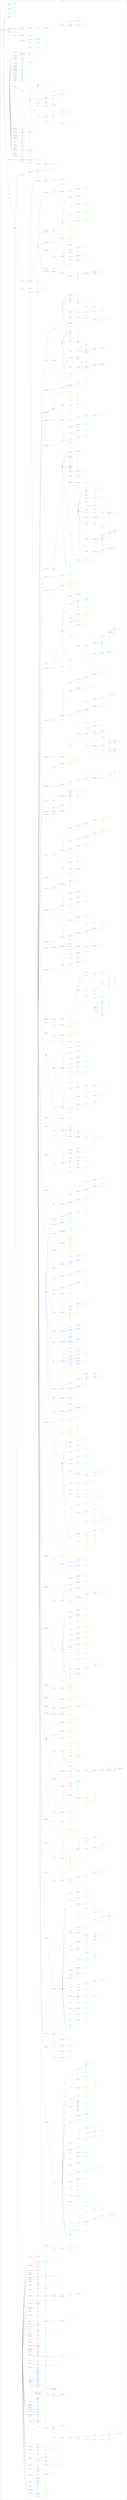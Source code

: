 digraph Cloud_Computing_REST_APIs {
rankdir="LR";
subgraph cluster_0 {
label="Microsoft Azure"
color=black
fontcolor=black
subgraph cluster_1 {
label="AllInOne"
color=violet
fontcolor=violet
subgraph cluster_2 {
label=""
color=white
fontcolor=white
node2 [label="https://management.azure.com", shape="ellipse", color="black", fontcolor="black"]
node2 -> node3 [color="black", fontcolor="black"]
subgraph cluster_3 {
label=""
color=white
fontcolor=white
node3 [label="/subscriptions", shape="ellipse", color="black", fontcolor="black"]
node3 -> node4 [color="black", fontcolor="black"]
subgraph cluster_4 {
label=""
color=white
fontcolor=white
node4 [label="/{subscriptionId}", shape="ellipse", color="black", fontcolor="black"]
node4 -> node5 [color="blue", fontcolor="blue"]
subgraph cluster_5 {
label=""
color=white
fontcolor=white
node5 [label="/providers", shape="ellipse", color="blue", fontcolor="blue"]
node5 -> node6 [color="green", fontcolor="green"]
subgraph cluster_6 {
label=""
color=white
fontcolor=white
node6 [label="GET", shape="box", color="green", fontcolor="green"]
}
node5 -> node7 [color="black", fontcolor="black"]
subgraph cluster_7 {
label=""
color=white
fontcolor=white
node7 [label="/Microsoft.Advisor", shape="ellipse", color="black", fontcolor="black"]
node7 -> node8 [color="blue", fontcolor="blue"]
subgraph cluster_8 {
label=""
color=white
fontcolor=white
node8 [label="/recommendations", shape="ellipse", color="blue", fontcolor="blue"]
node8 -> node9 [color="green", fontcolor="green"]
subgraph cluster_9 {
label=""
color=white
fontcolor=white
node9 [label="GET", shape="box", color="green", fontcolor="green"]
}
}
node7 -> node10 [color="blue", fontcolor="blue"]
subgraph cluster_10 {
label=""
color=white
fontcolor=white
node10 [label="/generateRecommendations", shape="ellipse", color="blue", fontcolor="blue"]
node10 -> node11 [color="green", fontcolor="green"]
subgraph cluster_11 {
label=""
color=white
fontcolor=white
node11 [label="POST", shape="box", color="green", fontcolor="green"]
}
node10 -> node12 [color="blue", fontcolor="blue"]
subgraph cluster_12 {
label=""
color=white
fontcolor=white
node12 [label="/{operationId}", shape="ellipse", color="blue", fontcolor="blue"]
node12 -> node13 [color="green", fontcolor="green"]
subgraph cluster_13 {
label=""
color=white
fontcolor=white
node13 [label="GET", shape="box", color="green", fontcolor="green"]
}
}
}
node7 -> node14 [color="blue", fontcolor="blue"]
subgraph cluster_14 {
label=""
color=white
fontcolor=white
node14 [label="/suppressions", shape="ellipse", color="blue", fontcolor="blue"]
node14 -> node15 [color="green", fontcolor="green"]
subgraph cluster_15 {
label=""
color=white
fontcolor=white
node15 [label="GET", shape="box", color="green", fontcolor="green"]
}
}
}
node5 -> node16 [color="black", fontcolor="black"]
subgraph cluster_16 {
label=""
color=white
fontcolor=white
node16 [label="/Microsoft.AnalysisServices", shape="ellipse", color="black", fontcolor="black"]
node16 -> node17 [color="blue", fontcolor="blue"]
subgraph cluster_17 {
label=""
color=white
fontcolor=white
node17 [label="/skus", shape="ellipse", color="blue", fontcolor="blue"]
node17 -> node18 [color="green", fontcolor="green"]
subgraph cluster_18 {
label=""
color=white
fontcolor=white
node18 [label="GET", shape="box", color="green", fontcolor="green"]
}
}
node16 -> node19 [color="blue", fontcolor="blue"]
subgraph cluster_19 {
label=""
color=white
fontcolor=white
node19 [label="/servers", shape="ellipse", color="blue", fontcolor="blue"]
node19 -> node20 [color="green", fontcolor="green"]
subgraph cluster_20 {
label=""
color=white
fontcolor=white
node20 [label="GET", shape="box", color="green", fontcolor="green"]
}
}
}
node5 -> node21 [color="blue", fontcolor="blue"]
subgraph cluster_21 {
label=""
color=white
fontcolor=white
node21 [label="/Microsoft.ApiManagement", shape="ellipse", color="blue", fontcolor="blue"]
node21 -> node22 [color="orange", fontcolor="orange"]
subgraph cluster_22 {
label=""
color=white
fontcolor=white
node22 [label="/checkNameAvailability", shape="octagon", color="orange", fontcolor="orange"]
node22 -> node23 [color="green", fontcolor="green"]
subgraph cluster_23 {
label=""
color=white
fontcolor=white
node23 [label="POST", shape="box", color="green", fontcolor="green"]
}
}
node21 -> node24 [color="blue", fontcolor="blue"]
subgraph cluster_24 {
label=""
color=white
fontcolor=white
node24 [label="/service", shape="ellipse", color="blue", fontcolor="blue"]
node24 -> node25 [color="green", fontcolor="green"]
subgraph cluster_25 {
label=""
color=white
fontcolor=white
node25 [label="GET", shape="box", color="green", fontcolor="green"]
}
}
}
node5 -> node26 [color="black", fontcolor="black"]
subgraph cluster_26 {
label=""
color=white
fontcolor=white
node26 [label="/microsoft.insights", shape="ellipse", color="black", fontcolor="black"]
node26 -> node27 [color="blue", fontcolor="blue"]
subgraph cluster_27 {
label=""
color=white
fontcolor=white
node27 [label="/components", shape="ellipse", color="blue", fontcolor="blue"]
node27 -> node28 [color="green", fontcolor="green"]
subgraph cluster_28 {
label=""
color=white
fontcolor=white
node28 [label="GET", shape="box", color="green", fontcolor="green"]
}
}
node26 -> node29 [color="blue", fontcolor="blue"]
subgraph cluster_29 {
label=""
color=white
fontcolor=white
node29 [label="/webtests", shape="ellipse", color="blue", fontcolor="blue"]
node29 -> node30 [color="green", fontcolor="green"]
subgraph cluster_30 {
label=""
color=white
fontcolor=white
node30 [label="GET", shape="box", color="green", fontcolor="green"]
}
}
node26 -> node31 [color="blue", fontcolor="blue"]
subgraph cluster_31 {
label=""
color=white
fontcolor=white
node31 [label="/actionGroups", shape="ellipse", color="blue", fontcolor="blue"]
node31 -> node32 [color="green", fontcolor="green"]
subgraph cluster_32 {
label=""
color=white
fontcolor=white
node32 [label="GET", shape="box", color="green", fontcolor="green"]
}
}
node26 -> node33 [color="blue", fontcolor="blue"]
subgraph cluster_33 {
label=""
color=white
fontcolor=white
node33 [label="/activityLogAlerts", shape="ellipse", color="blue", fontcolor="blue"]
node33 -> node34 [color="green", fontcolor="green"]
subgraph cluster_34 {
label=""
color=white
fontcolor=white
node34 [label="GET", shape="box", color="green", fontcolor="green"]
}
}
}
node5 -> node35 [color="black", fontcolor="black"]
subgraph cluster_35 {
label=""
color=white
fontcolor=white
node35 [label="/Microsoft.Authorization", shape="ellipse", color="black", fontcolor="black"]
node35 -> node36 [color="blue", fontcolor="blue"]
subgraph cluster_36 {
label=""
color=white
fontcolor=white
node36 [label="/roleAssignments", shape="ellipse", color="blue", fontcolor="blue"]
node36 -> node37 [color="green", fontcolor="green"]
subgraph cluster_37 {
label=""
color=white
fontcolor=white
node37 [label="GET", shape="box", color="green", fontcolor="green"]
}
}
node35 -> node38 [color="blue", fontcolor="blue"]
subgraph cluster_38 {
label=""
color=white
fontcolor=white
node38 [label="/classicAdministrators", shape="ellipse", color="blue", fontcolor="blue"]
node38 -> node39 [color="green", fontcolor="green"]
subgraph cluster_39 {
label=""
color=white
fontcolor=white
node39 [label="GET", shape="box", color="green", fontcolor="green"]
}
}
node35 -> node40 [color="blue", fontcolor="blue"]
subgraph cluster_40 {
label=""
color=white
fontcolor=white
node40 [label="/policydefinitions", shape="ellipse", color="blue", fontcolor="blue"]
node40 -> node41 [color="green", fontcolor="green"]
subgraph cluster_41 {
label=""
color=white
fontcolor=white
node41 [label="GET", shape="box", color="green", fontcolor="green"]
}
node40 -> node42 [color="blue", fontcolor="blue"]
subgraph cluster_42 {
label=""
color=white
fontcolor=white
node42 [label="/{policyDefinitionName}", shape="ellipse", color="blue", fontcolor="blue"]
node42 -> node43 [color="green", fontcolor="green"]
subgraph cluster_43 {
label=""
color=white
fontcolor=white
node43 [label="PUT", shape="box", color="green", fontcolor="green"]
}
node42 -> node44 [color="green", fontcolor="green"]
subgraph cluster_44 {
label=""
color=white
fontcolor=white
node44 [label="GET", shape="box", color="green", fontcolor="green"]
}
node42 -> node45 [color="green", fontcolor="green"]
subgraph cluster_45 {
label=""
color=white
fontcolor=white
node45 [label="DELETE", shape="box", color="green", fontcolor="green"]
}
}
}
node35 -> node46 [color="blue", fontcolor="blue"]
subgraph cluster_46 {
label=""
color=white
fontcolor=white
node46 [label="/policyassignments", shape="ellipse", color="blue", fontcolor="blue"]
node46 -> node47 [color="green", fontcolor="green"]
subgraph cluster_47 {
label=""
color=white
fontcolor=white
node47 [label="GET", shape="box", color="green", fontcolor="green"]
}
}
}
node5 -> node48 [color="black", fontcolor="black"]
subgraph cluster_48 {
label=""
color=white
fontcolor=white
node48 [label="/Microsoft.Automation", shape="ellipse", color="black", fontcolor="black"]
node48 -> node49 [color="blue", fontcolor="blue"]
subgraph cluster_49 {
label=""
color=white
fontcolor=white
node49 [label="/automationAccounts", shape="ellipse", color="blue", fontcolor="blue"]
node49 -> node50 [color="green", fontcolor="green"]
subgraph cluster_50 {
label=""
color=white
fontcolor=white
node50 [label="GET", shape="box", color="green", fontcolor="green"]
}
}
}
node5 -> node51 [color="black", fontcolor="black"]
subgraph cluster_51 {
label=""
color=white
fontcolor=white
node51 [label="/Microsoft.Batch", shape="ellipse", color="black", fontcolor="black"]
node51 -> node52 [color="blue", fontcolor="blue"]
subgraph cluster_52 {
label=""
color=white
fontcolor=white
node52 [label="/batchAccounts", shape="ellipse", color="blue", fontcolor="blue"]
node52 -> node53 [color="green", fontcolor="green"]
subgraph cluster_53 {
label=""
color=white
fontcolor=white
node53 [label="GET", shape="box", color="green", fontcolor="green"]
}
}
node51 -> node54 [color="black", fontcolor="black"]
subgraph cluster_54 {
label=""
color=white
fontcolor=white
node54 [label="/locations", shape="ellipse", color="black", fontcolor="black"]
node54 -> node55 [color="blue", fontcolor="blue"]
subgraph cluster_55 {
label=""
color=white
fontcolor=white
node55 [label="/{locationName}", shape="ellipse", color="blue", fontcolor="blue"]
node55 -> node56 [color="blue", fontcolor="blue"]
subgraph cluster_56 {
label=""
color=white
fontcolor=white
node56 [label="/quotas", shape="ellipse", color="blue", fontcolor="blue"]
node56 -> node57 [color="green", fontcolor="green"]
subgraph cluster_57 {
label=""
color=white
fontcolor=white
node57 [label="GET", shape="box", color="green", fontcolor="green"]
}
}
node55 -> node58 [color="orange", fontcolor="orange"]
subgraph cluster_58 {
label=""
color=white
fontcolor=white
node58 [label="/checkNameAvailability", shape="octagon", color="orange", fontcolor="orange"]
node58 -> node59 [color="green", fontcolor="green"]
subgraph cluster_59 {
label=""
color=white
fontcolor=white
node59 [label="POST", shape="box", color="green", fontcolor="green"]
}
}
}
}
}
node5 -> node60 [color="black", fontcolor="black"]
subgraph cluster_60 {
label=""
color=white
fontcolor=white
node60 [label="/Microsoft.Billing", shape="ellipse", color="black", fontcolor="black"]
node60 -> node61 [color="blue", fontcolor="blue"]
subgraph cluster_61 {
label=""
color=white
fontcolor=white
node61 [label="/billingPeriods", shape="ellipse", color="blue", fontcolor="blue"]
node61 -> node62 [color="green", fontcolor="green"]
subgraph cluster_62 {
label=""
color=white
fontcolor=white
node62 [label="GET", shape="box", color="green", fontcolor="green"]
}
node61 -> node63 [color="blue", fontcolor="blue"]
subgraph cluster_63 {
label=""
color=white
fontcolor=white
node63 [label="/{billingPeriodName}", shape="ellipse", color="blue", fontcolor="blue"]
node63 -> node64 [color="green", fontcolor="green"]
subgraph cluster_64 {
label=""
color=white
fontcolor=white
node64 [label="GET", shape="box", color="green", fontcolor="green"]
}
}
}
node60 -> node65 [color="blue", fontcolor="blue"]
subgraph cluster_65 {
label=""
color=white
fontcolor=white
node65 [label="/invoices", shape="ellipse", color="blue", fontcolor="blue"]
node65 -> node66 [color="green", fontcolor="green"]
subgraph cluster_66 {
label=""
color=white
fontcolor=white
node66 [label="GET", shape="box", color="green", fontcolor="green"]
}
node65 -> node67 [color="blue", fontcolor="blue"]
subgraph cluster_67 {
label=""
color=white
fontcolor=white
node67 [label="/latest", shape="ellipse", color="blue", fontcolor="blue"]
node67 -> node68 [color="green", fontcolor="green"]
subgraph cluster_68 {
label=""
color=white
fontcolor=white
node68 [label="GET", shape="box", color="green", fontcolor="green"]
}
}
node65 -> node69 [color="blue", fontcolor="blue"]
subgraph cluster_69 {
label=""
color=white
fontcolor=white
node69 [label="/{invoiceName}", shape="ellipse", color="blue", fontcolor="blue"]
node69 -> node70 [color="green", fontcolor="green"]
subgraph cluster_70 {
label=""
color=white
fontcolor=white
node70 [label="GET", shape="box", color="green", fontcolor="green"]
}
}
}
}
node5 -> node71 [color="blue", fontcolor="blue"]
subgraph cluster_71 {
label=""
color=white
fontcolor=white
node71 [label="/Microsoft.Cdn", shape="ellipse", color="blue", fontcolor="blue"]
node71 -> node72 [color="orange", fontcolor="orange"]
subgraph cluster_72 {
label=""
color=white
fontcolor=white
node72 [label="/checkResourceUsage", shape="octagon", color="orange", fontcolor="orange"]
node72 -> node73 [color="green", fontcolor="green"]
subgraph cluster_73 {
label=""
color=white
fontcolor=white
node73 [label="POST", shape="box", color="green", fontcolor="green"]
}
}
node71 -> node74 [color="blue", fontcolor="blue"]
subgraph cluster_74 {
label=""
color=white
fontcolor=white
node74 [label="/profiles", shape="ellipse", color="blue", fontcolor="blue"]
node74 -> node75 [color="green", fontcolor="green"]
subgraph cluster_75 {
label=""
color=white
fontcolor=white
node75 [label="GET", shape="box", color="green", fontcolor="green"]
}
}
}
node5 -> node76 [color="black", fontcolor="black"]
subgraph cluster_76 {
label=""
color=white
fontcolor=white
node76 [label="/Microsoft.CognitiveServices", shape="ellipse", color="black", fontcolor="black"]
node76 -> node77 [color="blue", fontcolor="blue"]
subgraph cluster_77 {
label=""
color=white
fontcolor=white
node77 [label="/accounts", shape="ellipse", color="blue", fontcolor="blue"]
node77 -> node78 [color="green", fontcolor="green"]
subgraph cluster_78 {
label=""
color=white
fontcolor=white
node78 [label="GET", shape="box", color="green", fontcolor="green"]
}
}
node76 -> node79 [color="black", fontcolor="black"]
subgraph cluster_79 {
label=""
color=white
fontcolor=white
node79 [label="/locations", shape="ellipse", color="black", fontcolor="black"]
node79 -> node80 [color="blue", fontcolor="blue"]
subgraph cluster_80 {
label=""
color=white
fontcolor=white
node80 [label="/{location}", shape="ellipse", color="blue", fontcolor="blue"]
node80 -> node81 [color="orange", fontcolor="orange"]
subgraph cluster_81 {
label=""
color=white
fontcolor=white
node81 [label="/checkSkuAvailability", shape="octagon", color="orange", fontcolor="orange"]
node81 -> node82 [color="green", fontcolor="green"]
subgraph cluster_82 {
label=""
color=white
fontcolor=white
node82 [label="POST", shape="box", color="green", fontcolor="green"]
}
}
}
}
}
node5 -> node83 [color="black", fontcolor="black"]
subgraph cluster_83 {
label=""
color=white
fontcolor=white
node83 [label="/Microsoft.Commerce", shape="ellipse", color="black", fontcolor="black"]
node83 -> node84 [color="blue", fontcolor="blue"]
subgraph cluster_84 {
label=""
color=white
fontcolor=white
node84 [label="/UsageAggregates", shape="ellipse", color="blue", fontcolor="blue"]
node84 -> node85 [color="green", fontcolor="green"]
subgraph cluster_85 {
label=""
color=white
fontcolor=white
node85 [label="GET", shape="box", color="green", fontcolor="green"]
}
}
node83 -> node86 [color="blue", fontcolor="blue"]
subgraph cluster_86 {
label=""
color=white
fontcolor=white
node86 [label="/RateCard", shape="ellipse", color="blue", fontcolor="blue"]
node86 -> node87 [color="green", fontcolor="green"]
subgraph cluster_87 {
label=""
color=white
fontcolor=white
node87 [label="GET", shape="box", color="green", fontcolor="green"]
}
}
}
node5 -> node88 [color="black", fontcolor="black"]
subgraph cluster_88 {
label=""
color=white
fontcolor=white
node88 [label="/Microsoft.Compute", shape="ellipse", color="black", fontcolor="black"]
node88 -> node89 [color="blue", fontcolor="blue"]
subgraph cluster_89 {
label=""
color=white
fontcolor=white
node89 [label="/virtualMachines", shape="ellipse", color="blue", fontcolor="blue"]
node89 -> node90 [color="green", fontcolor="green"]
subgraph cluster_90 {
label=""
color=white
fontcolor=white
node90 [label="GET", shape="box", color="green", fontcolor="green"]
}
}
node88 -> node91 [color="black", fontcolor="black"]
subgraph cluster_91 {
label=""
color=white
fontcolor=white
node91 [label="/locations", shape="ellipse", color="black", fontcolor="black"]
node91 -> node92 [color="black", fontcolor="black"]
subgraph cluster_92 {
label=""
color=white
fontcolor=white
node92 [label="/{location}", shape="ellipse", color="black", fontcolor="black"]
node92 -> node93 [color="blue", fontcolor="blue"]
subgraph cluster_93 {
label=""
color=white
fontcolor=white
node93 [label="/publishers", shape="ellipse", color="blue", fontcolor="blue"]
node93 -> node94 [color="green", fontcolor="green"]
subgraph cluster_94 {
label=""
color=white
fontcolor=white
node94 [label="GET", shape="box", color="green", fontcolor="green"]
}
node93 -> node95 [color="black", fontcolor="black"]
subgraph cluster_95 {
label=""
color=white
fontcolor=white
node95 [label="/{publisherName}", shape="ellipse", color="black", fontcolor="black"]
node95 -> node96 [color="black", fontcolor="black"]
subgraph cluster_96 {
label=""
color=white
fontcolor=white
node96 [label="/artifacttypes", shape="ellipse", color="black", fontcolor="black"]
node96 -> node97 [color="black", fontcolor="black"]
subgraph cluster_97 {
label=""
color=white
fontcolor=white
node97 [label="/vmextension", shape="ellipse", color="black", fontcolor="black"]
node97 -> node98 [color="blue", fontcolor="blue"]
subgraph cluster_98 {
label=""
color=white
fontcolor=white
node98 [label="/types", shape="ellipse", color="blue", fontcolor="blue"]
node98 -> node99 [color="green", fontcolor="green"]
subgraph cluster_99 {
label=""
color=white
fontcolor=white
node99 [label="GET", shape="box", color="green", fontcolor="green"]
}
node98 -> node100 [color="black", fontcolor="black"]
subgraph cluster_100 {
label=""
color=white
fontcolor=white
node100 [label="/{type}", shape="ellipse", color="black", fontcolor="black"]
node100 -> node101 [color="blue", fontcolor="blue"]
subgraph cluster_101 {
label=""
color=white
fontcolor=white
node101 [label="/versions", shape="ellipse", color="blue", fontcolor="blue"]
node101 -> node102 [color="green", fontcolor="green"]
subgraph cluster_102 {
label=""
color=white
fontcolor=white
node102 [label="GET", shape="box", color="green", fontcolor="green"]
}
node101 -> node103 [color="blue", fontcolor="blue"]
subgraph cluster_103 {
label=""
color=white
fontcolor=white
node103 [label="/{version}", shape="ellipse", color="blue", fontcolor="blue"]
node103 -> node104 [color="green", fontcolor="green"]
subgraph cluster_104 {
label=""
color=white
fontcolor=white
node104 [label="GET", shape="box", color="green", fontcolor="green"]
}
}
}
}
}
}
node96 -> node105 [color="black", fontcolor="black"]
subgraph cluster_105 {
label=""
color=white
fontcolor=white
node105 [label="/vmimage", shape="ellipse", color="black", fontcolor="black"]
node105 -> node106 [color="blue", fontcolor="blue"]
subgraph cluster_106 {
label=""
color=white
fontcolor=white
node106 [label="/offers", shape="ellipse", color="blue", fontcolor="blue"]
node106 -> node107 [color="green", fontcolor="green"]
subgraph cluster_107 {
label=""
color=white
fontcolor=white
node107 [label="GET", shape="box", color="green", fontcolor="green"]
}
node106 -> node108 [color="black", fontcolor="black"]
subgraph cluster_108 {
label=""
color=white
fontcolor=white
node108 [label="/{offer}", shape="ellipse", color="black", fontcolor="black"]
node108 -> node109 [color="blue", fontcolor="blue"]
subgraph cluster_109 {
label=""
color=white
fontcolor=white
node109 [label="/skus", shape="ellipse", color="blue", fontcolor="blue"]
node109 -> node110 [color="green", fontcolor="green"]
subgraph cluster_110 {
label=""
color=white
fontcolor=white
node110 [label="GET", shape="box", color="green", fontcolor="green"]
}
node109 -> node111 [color="black", fontcolor="black"]
subgraph cluster_111 {
label=""
color=white
fontcolor=white
node111 [label="/{skus}", shape="ellipse", color="black", fontcolor="black"]
node111 -> node112 [color="blue", fontcolor="blue"]
subgraph cluster_112 {
label=""
color=white
fontcolor=white
node112 [label="/versions", shape="ellipse", color="blue", fontcolor="blue"]
node112 -> node113 [color="green", fontcolor="green"]
subgraph cluster_113 {
label=""
color=white
fontcolor=white
node113 [label="GET", shape="box", color="green", fontcolor="green"]
}
node112 -> node114 [color="blue", fontcolor="blue"]
subgraph cluster_114 {
label=""
color=white
fontcolor=white
node114 [label="/{version}", shape="ellipse", color="blue", fontcolor="blue"]
node114 -> node115 [color="green", fontcolor="green"]
subgraph cluster_115 {
label=""
color=white
fontcolor=white
node115 [label="GET", shape="box", color="green", fontcolor="green"]
}
}
}
}
}
}
}
}
}
}
}
node92 -> node116 [color="blue", fontcolor="blue"]
subgraph cluster_116 {
label=""
color=white
fontcolor=white
node116 [label="/vmSizes", shape="ellipse", color="blue", fontcolor="blue"]
node116 -> node117 [color="green", fontcolor="green"]
subgraph cluster_117 {
label=""
color=white
fontcolor=white
node117 [label="GET", shape="box", color="green", fontcolor="green"]
}
}
node92 -> node118 [color="blue", fontcolor="blue"]
subgraph cluster_118 {
label=""
color=white
fontcolor=white
node118 [label="/usages", shape="ellipse", color="blue", fontcolor="blue"]
node118 -> node119 [color="green", fontcolor="green"]
subgraph cluster_119 {
label=""
color=white
fontcolor=white
node119 [label="GET", shape="box", color="green", fontcolor="green"]
}
}
node92 -> node120 [color="blue", fontcolor="blue"]
subgraph cluster_120 {
label=""
color=white
fontcolor=white
node120 [label="/runCommands", shape="ellipse", color="blue", fontcolor="blue"]
node120 -> node121 [color="green", fontcolor="green"]
subgraph cluster_121 {
label=""
color=white
fontcolor=white
node121 [label="GET", shape="box", color="green", fontcolor="green"]
}
node120 -> node122 [color="blue", fontcolor="blue"]
subgraph cluster_122 {
label=""
color=white
fontcolor=white
node122 [label="/{commandId}", shape="ellipse", color="blue", fontcolor="blue"]
node122 -> node123 [color="green", fontcolor="green"]
subgraph cluster_123 {
label=""
color=white
fontcolor=white
node123 [label="GET", shape="box", color="green", fontcolor="green"]
}
}
}
}
}
node88 -> node124 [color="blue", fontcolor="blue"]
subgraph cluster_124 {
label=""
color=white
fontcolor=white
node124 [label="/skus", shape="ellipse", color="blue", fontcolor="blue"]
node124 -> node125 [color="green", fontcolor="green"]
subgraph cluster_125 {
label=""
color=white
fontcolor=white
node125 [label="GET", shape="box", color="green", fontcolor="green"]
}
}
node88 -> node126 [color="blue", fontcolor="blue"]
subgraph cluster_126 {
label=""
color=white
fontcolor=white
node126 [label="/images", shape="ellipse", color="blue", fontcolor="blue"]
node126 -> node127 [color="green", fontcolor="green"]
subgraph cluster_127 {
label=""
color=white
fontcolor=white
node127 [label="GET", shape="box", color="green", fontcolor="green"]
}
}
node88 -> node128 [color="blue", fontcolor="blue"]
subgraph cluster_128 {
label=""
color=white
fontcolor=white
node128 [label="/virtualMachineScaleSets", shape="ellipse", color="blue", fontcolor="blue"]
node128 -> node129 [color="green", fontcolor="green"]
subgraph cluster_129 {
label=""
color=white
fontcolor=white
node129 [label="GET", shape="box", color="green", fontcolor="green"]
}
}
node88 -> node130 [color="blue", fontcolor="blue"]
subgraph cluster_130 {
label=""
color=white
fontcolor=white
node130 [label="/snapshots", shape="ellipse", color="blue", fontcolor="blue"]
node130 -> node131 [color="green", fontcolor="green"]
subgraph cluster_131 {
label=""
color=white
fontcolor=white
node131 [label="GET", shape="box", color="green", fontcolor="green"]
}
}
node88 -> node132 [color="blue", fontcolor="blue"]
subgraph cluster_132 {
label=""
color=white
fontcolor=white
node132 [label="/disks", shape="ellipse", color="blue", fontcolor="blue"]
node132 -> node133 [color="green", fontcolor="green"]
subgraph cluster_133 {
label=""
color=white
fontcolor=white
node133 [label="GET", shape="box", color="green", fontcolor="green"]
}
}
}
node5 -> node134 [color="black", fontcolor="black"]
subgraph cluster_134 {
label=""
color=white
fontcolor=white
node134 [label="/Microsoft.ContainerService", shape="ellipse", color="black", fontcolor="black"]
node134 -> node135 [color="blue", fontcolor="blue"]
subgraph cluster_135 {
label=""
color=white
fontcolor=white
node135 [label="/containerServices", shape="ellipse", color="blue", fontcolor="blue"]
node135 -> node136 [color="green", fontcolor="green"]
subgraph cluster_136 {
label=""
color=white
fontcolor=white
node136 [label="GET", shape="box", color="green", fontcolor="green"]
}
}
}
node5 -> node137 [color="black", fontcolor="black"]
subgraph cluster_137 {
label=""
color=white
fontcolor=white
node137 [label="/Microsoft.ContainerInstance", shape="ellipse", color="black", fontcolor="black"]
node137 -> node138 [color="blue", fontcolor="blue"]
subgraph cluster_138 {
label=""
color=white
fontcolor=white
node138 [label="/containerGroups", shape="ellipse", color="blue", fontcolor="blue"]
node138 -> node139 [color="green", fontcolor="green"]
subgraph cluster_139 {
label=""
color=white
fontcolor=white
node139 [label="GET", shape="box", color="green", fontcolor="green"]
}
}
}
node5 -> node140 [color="blue", fontcolor="blue"]
subgraph cluster_140 {
label=""
color=white
fontcolor=white
node140 [label="/Microsoft.ContainerRegistry", shape="ellipse", color="blue", fontcolor="blue"]
node140 -> node141 [color="blue", fontcolor="blue"]
subgraph cluster_141 {
label=""
color=white
fontcolor=white
node141 [label="/registries", shape="ellipse", color="blue", fontcolor="blue"]
node141 -> node142 [color="green", fontcolor="green"]
subgraph cluster_142 {
label=""
color=white
fontcolor=white
node142 [label="GET", shape="box", color="green", fontcolor="green"]
}
}
node140 -> node143 [color="orange", fontcolor="orange"]
subgraph cluster_143 {
label=""
color=white
fontcolor=white
node143 [label="/checkNameAvailability", shape="octagon", color="orange", fontcolor="orange"]
node143 -> node144 [color="green", fontcolor="green"]
subgraph cluster_144 {
label=""
color=white
fontcolor=white
node144 [label="POST", shape="box", color="green", fontcolor="green"]
}
}
}
node5 -> node145 [color="black", fontcolor="black"]
subgraph cluster_145 {
label=""
color=white
fontcolor=white
node145 [label="/Microsoft.DocumentDB", shape="ellipse", color="black", fontcolor="black"]
node145 -> node146 [color="blue", fontcolor="blue"]
subgraph cluster_146 {
label=""
color=white
fontcolor=white
node146 [label="/databaseAccounts", shape="ellipse", color="blue", fontcolor="blue"]
node146 -> node147 [color="green", fontcolor="green"]
subgraph cluster_147 {
label=""
color=white
fontcolor=white
node147 [label="GET", shape="box", color="green", fontcolor="green"]
}
}
}
node5 -> node148 [color="black", fontcolor="black"]
subgraph cluster_148 {
label=""
color=white
fontcolor=white
node148 [label="/Microsoft.CustomerInsights", shape="ellipse", color="black", fontcolor="black"]
node148 -> node149 [color="blue", fontcolor="blue"]
subgraph cluster_149 {
label=""
color=white
fontcolor=white
node149 [label="/hubs", shape="ellipse", color="blue", fontcolor="blue"]
node149 -> node150 [color="green", fontcolor="green"]
subgraph cluster_150 {
label=""
color=white
fontcolor=white
node150 [label="GET", shape="box", color="green", fontcolor="green"]
}
}
}
node5 -> node151 [color="black", fontcolor="black"]
subgraph cluster_151 {
label=""
color=white
fontcolor=white
node151 [label="/Microsoft.DataLakeAnalytics", shape="ellipse", color="black", fontcolor="black"]
node151 -> node152 [color="blue", fontcolor="blue"]
subgraph cluster_152 {
label=""
color=white
fontcolor=white
node152 [label="/accounts", shape="ellipse", color="blue", fontcolor="blue"]
node152 -> node153 [color="green", fontcolor="green"]
subgraph cluster_153 {
label=""
color=white
fontcolor=white
node153 [label="GET", shape="box", color="green", fontcolor="green"]
}
}
}
node5 -> node154 [color="black", fontcolor="black"]
subgraph cluster_154 {
label=""
color=white
fontcolor=white
node154 [label="/Microsoft.DataLakeStore", shape="ellipse", color="black", fontcolor="black"]
node154 -> node155 [color="blue", fontcolor="blue"]
subgraph cluster_155 {
label=""
color=white
fontcolor=white
node155 [label="/accounts", shape="ellipse", color="blue", fontcolor="blue"]
node155 -> node156 [color="green", fontcolor="green"]
subgraph cluster_156 {
label=""
color=white
fontcolor=white
node156 [label="GET", shape="box", color="green", fontcolor="green"]
}
}
}
node5 -> node157 [color="black", fontcolor="black"]
subgraph cluster_157 {
label=""
color=white
fontcolor=white
node157 [label="/Microsoft.DevTestLab", shape="ellipse", color="black", fontcolor="black"]
node157 -> node158 [color="blue", fontcolor="blue"]
subgraph cluster_158 {
label=""
color=white
fontcolor=white
node158 [label="/labs", shape="ellipse", color="blue", fontcolor="blue"]
node158 -> node159 [color="green", fontcolor="green"]
subgraph cluster_159 {
label=""
color=white
fontcolor=white
node159 [label="GET", shape="box", color="green", fontcolor="green"]
}
}
node157 -> node160 [color="blue", fontcolor="blue"]
subgraph cluster_160 {
label=""
color=white
fontcolor=white
node160 [label="/schedules", shape="ellipse", color="blue", fontcolor="blue"]
node160 -> node161 [color="green", fontcolor="green"]
subgraph cluster_161 {
label=""
color=white
fontcolor=white
node161 [label="GET", shape="box", color="green", fontcolor="green"]
}
}
}
node5 -> node162 [color="black", fontcolor="black"]
subgraph cluster_162 {
label=""
color=white
fontcolor=white
node162 [label="/Microsoft.Network", shape="ellipse", color="black", fontcolor="black"]
node162 -> node163 [color="blue", fontcolor="blue"]
subgraph cluster_163 {
label=""
color=white
fontcolor=white
node163 [label="/dnszones", shape="ellipse", color="blue", fontcolor="blue"]
node163 -> node164 [color="green", fontcolor="green"]
subgraph cluster_164 {
label=""
color=white
fontcolor=white
node164 [label="GET", shape="box", color="green", fontcolor="green"]
}
}
node162 -> node165 [color="blue", fontcolor="blue"]
subgraph cluster_165 {
label=""
color=white
fontcolor=white
node165 [label="/applicationGateways", shape="ellipse", color="blue", fontcolor="blue"]
node165 -> node166 [color="green", fontcolor="green"]
subgraph cluster_166 {
label=""
color=white
fontcolor=white
node166 [label="GET", shape="box", color="green", fontcolor="green"]
}
}
node162 -> node167 [color="black", fontcolor="black"]
subgraph cluster_167 {
label=""
color=white
fontcolor=white
node167 [label="/applicationGatewayAvailableSslOptions", shape="ellipse", color="black", fontcolor="black"]
node167 -> node168 [color="blue", fontcolor="blue"]
subgraph cluster_168 {
label=""
color=white
fontcolor=white
node168 [label="/default", shape="ellipse", color="blue", fontcolor="blue"]
node168 -> node169 [color="green", fontcolor="green"]
subgraph cluster_169 {
label=""
color=white
fontcolor=white
node169 [label="GET", shape="box", color="green", fontcolor="green"]
}
node168 -> node170 [color="blue", fontcolor="blue"]
subgraph cluster_170 {
label=""
color=white
fontcolor=white
node170 [label="/predefinedPolicies", shape="ellipse", color="blue", fontcolor="blue"]
node170 -> node171 [color="green", fontcolor="green"]
subgraph cluster_171 {
label=""
color=white
fontcolor=white
node171 [label="GET", shape="box", color="green", fontcolor="green"]
}
node170 -> node172 [color="blue", fontcolor="blue"]
subgraph cluster_172 {
label=""
color=white
fontcolor=white
node172 [label="/{predefinedPolicyName}", shape="ellipse", color="blue", fontcolor="blue"]
node172 -> node173 [color="green", fontcolor="green"]
subgraph cluster_173 {
label=""
color=white
fontcolor=white
node173 [label="GET", shape="box", color="green", fontcolor="green"]
}
}
}
}
}
node162 -> node174 [color="blue", fontcolor="blue"]
subgraph cluster_174 {
label=""
color=white
fontcolor=white
node174 [label="/applicationGatewayAvailableWafRuleSets", shape="ellipse", color="blue", fontcolor="blue"]
node174 -> node175 [color="green", fontcolor="green"]
subgraph cluster_175 {
label=""
color=white
fontcolor=white
node175 [label="GET", shape="box", color="green", fontcolor="green"]
}
}
node162 -> node176 [color="black", fontcolor="black"]
subgraph cluster_176 {
label=""
color=white
fontcolor=white
node176 [label="/locations", shape="ellipse", color="black", fontcolor="black"]
node176 -> node177 [color="blue", fontcolor="blue"]
subgraph cluster_177 {
label=""
color=white
fontcolor=white
node177 [label="/{location}", shape="ellipse", color="blue", fontcolor="blue"]
node177 -> node178 [color="orange", fontcolor="orange"]
subgraph cluster_178 {
label=""
color=white
fontcolor=white
node178 [label="/CheckDnsNameAvailability", shape="octagon", color="orange", fontcolor="orange"]
node178 -> node179 [color="green", fontcolor="green"]
subgraph cluster_179 {
label=""
color=white
fontcolor=white
node179 [label="GET", shape="box", color="green", fontcolor="green"]
}
}
node177 -> node180 [color="blue", fontcolor="blue"]
subgraph cluster_180 {
label=""
color=white
fontcolor=white
node180 [label="/virtualNetworkAvailableEndpointServices", shape="ellipse", color="blue", fontcolor="blue"]
node180 -> node181 [color="green", fontcolor="green"]
subgraph cluster_181 {
label=""
color=white
fontcolor=white
node181 [label="GET", shape="box", color="green", fontcolor="green"]
}
}
node177 -> node182 [color="blue", fontcolor="blue"]
subgraph cluster_182 {
label=""
color=white
fontcolor=white
node182 [label="/usages", shape="ellipse", color="blue", fontcolor="blue"]
node182 -> node183 [color="green", fontcolor="green"]
subgraph cluster_183 {
label=""
color=white
fontcolor=white
node183 [label="GET", shape="box", color="green", fontcolor="green"]
}
}
}
}
node162 -> node184 [color="blue", fontcolor="blue"]
subgraph cluster_184 {
label=""
color=white
fontcolor=white
node184 [label="/expressRouteServiceProviders", shape="ellipse", color="blue", fontcolor="blue"]
node184 -> node185 [color="green", fontcolor="green"]
subgraph cluster_185 {
label=""
color=white
fontcolor=white
node185 [label="GET", shape="box", color="green", fontcolor="green"]
}
}
node162 -> node186 [color="blue", fontcolor="blue"]
subgraph cluster_186 {
label=""
color=white
fontcolor=white
node186 [label="/expressRouteCircuits", shape="ellipse", color="blue", fontcolor="blue"]
node186 -> node187 [color="green", fontcolor="green"]
subgraph cluster_187 {
label=""
color=white
fontcolor=white
node187 [label="GET", shape="box", color="green", fontcolor="green"]
}
}
node162 -> node188 [color="blue", fontcolor="blue"]
subgraph cluster_188 {
label=""
color=white
fontcolor=white
node188 [label="/loadBalancers", shape="ellipse", color="blue", fontcolor="blue"]
node188 -> node189 [color="green", fontcolor="green"]
subgraph cluster_189 {
label=""
color=white
fontcolor=white
node189 [label="GET", shape="box", color="green", fontcolor="green"]
}
}
node162 -> node190 [color="blue", fontcolor="blue"]
subgraph cluster_190 {
label=""
color=white
fontcolor=white
node190 [label="/networkInterfaces", shape="ellipse", color="blue", fontcolor="blue"]
node190 -> node191 [color="green", fontcolor="green"]
subgraph cluster_191 {
label=""
color=white
fontcolor=white
node191 [label="GET", shape="box", color="green", fontcolor="green"]
}
}
node162 -> node192 [color="blue", fontcolor="blue"]
subgraph cluster_192 {
label=""
color=white
fontcolor=white
node192 [label="/networkSecurityGroups", shape="ellipse", color="blue", fontcolor="blue"]
node192 -> node193 [color="green", fontcolor="green"]
subgraph cluster_193 {
label=""
color=white
fontcolor=white
node193 [label="GET", shape="box", color="green", fontcolor="green"]
}
}
node162 -> node194 [color="blue", fontcolor="blue"]
subgraph cluster_194 {
label=""
color=white
fontcolor=white
node194 [label="/networkWatchers", shape="ellipse", color="blue", fontcolor="blue"]
node194 -> node195 [color="green", fontcolor="green"]
subgraph cluster_195 {
label=""
color=white
fontcolor=white
node195 [label="GET", shape="box", color="green", fontcolor="green"]
}
}
node162 -> node196 [color="blue", fontcolor="blue"]
subgraph cluster_196 {
label=""
color=white
fontcolor=white
node196 [label="/publicIPAddresses", shape="ellipse", color="blue", fontcolor="blue"]
node196 -> node197 [color="green", fontcolor="green"]
subgraph cluster_197 {
label=""
color=white
fontcolor=white
node197 [label="GET", shape="box", color="green", fontcolor="green"]
}
}
node162 -> node198 [color="blue", fontcolor="blue"]
subgraph cluster_198 {
label=""
color=white
fontcolor=white
node198 [label="/routeFilters", shape="ellipse", color="blue", fontcolor="blue"]
node198 -> node199 [color="green", fontcolor="green"]
subgraph cluster_199 {
label=""
color=white
fontcolor=white
node199 [label="GET", shape="box", color="green", fontcolor="green"]
}
}
node162 -> node200 [color="blue", fontcolor="blue"]
subgraph cluster_200 {
label=""
color=white
fontcolor=white
node200 [label="/routeTables", shape="ellipse", color="blue", fontcolor="blue"]
node200 -> node201 [color="green", fontcolor="green"]
subgraph cluster_201 {
label=""
color=white
fontcolor=white
node201 [label="GET", shape="box", color="green", fontcolor="green"]
}
}
node162 -> node202 [color="blue", fontcolor="blue"]
subgraph cluster_202 {
label=""
color=white
fontcolor=white
node202 [label="/bgpServiceCommunities", shape="ellipse", color="blue", fontcolor="blue"]
node202 -> node203 [color="green", fontcolor="green"]
subgraph cluster_203 {
label=""
color=white
fontcolor=white
node203 [label="GET", shape="box", color="green", fontcolor="green"]
}
}
node162 -> node204 [color="blue", fontcolor="blue"]
subgraph cluster_204 {
label=""
color=white
fontcolor=white
node204 [label="/virtualNetworks", shape="ellipse", color="blue", fontcolor="blue"]
node204 -> node205 [color="green", fontcolor="green"]
subgraph cluster_205 {
label=""
color=white
fontcolor=white
node205 [label="GET", shape="box", color="green", fontcolor="green"]
}
}
node162 -> node206 [color="blue", fontcolor="blue"]
subgraph cluster_206 {
label=""
color=white
fontcolor=white
node206 [label="/trafficmanagerprofiles", shape="ellipse", color="blue", fontcolor="blue"]
node206 -> node207 [color="green", fontcolor="green"]
subgraph cluster_207 {
label=""
color=white
fontcolor=white
node207 [label="GET", shape="box", color="green", fontcolor="green"]
}
}
}
node5 -> node208 [color="blue", fontcolor="blue"]
subgraph cluster_208 {
label=""
color=white
fontcolor=white
node208 [label="/Microsoft.EventHub", shape="ellipse", color="blue", fontcolor="blue"]
node208 -> node209 [color="blue", fontcolor="blue"]
subgraph cluster_209 {
label=""
color=white
fontcolor=white
node209 [label="/namespaces", shape="ellipse", color="blue", fontcolor="blue"]
node209 -> node210 [color="green", fontcolor="green"]
subgraph cluster_210 {
label=""
color=white
fontcolor=white
node210 [label="GET", shape="box", color="green", fontcolor="green"]
}
}
node208 -> node211 [color="orange", fontcolor="orange"]
subgraph cluster_211 {
label=""
color=white
fontcolor=white
node211 [label="/CheckNameAvailability", shape="octagon", color="orange", fontcolor="orange"]
node211 -> node212 [color="green", fontcolor="green"]
subgraph cluster_212 {
label=""
color=white
fontcolor=white
node212 [label="POST", shape="box", color="green", fontcolor="green"]
}
}
}
node5 -> node213 [color="black", fontcolor="black"]
subgraph cluster_213 {
label=""
color=white
fontcolor=white
node213 [label="/Microsoft.HDInsight", shape="ellipse", color="black", fontcolor="black"]
node213 -> node214 [color="black", fontcolor="black"]
subgraph cluster_214 {
label=""
color=white
fontcolor=white
node214 [label="/locations", shape="ellipse", color="black", fontcolor="black"]
node214 -> node215 [color="black", fontcolor="black"]
subgraph cluster_215 {
label=""
color=white
fontcolor=white
node215 [label="/{location}", shape="ellipse", color="black", fontcolor="black"]
node215 -> node216 [color="blue", fontcolor="blue"]
subgraph cluster_216 {
label=""
color=white
fontcolor=white
node216 [label="/capabilities", shape="ellipse", color="blue", fontcolor="blue"]
node216 -> node217 [color="green", fontcolor="green"]
subgraph cluster_217 {
label=""
color=white
fontcolor=white
node217 [label="GET", shape="box", color="green", fontcolor="green"]
}
}
}
}
node213 -> node218 [color="blue", fontcolor="blue"]
subgraph cluster_218 {
label=""
color=white
fontcolor=white
node218 [label="/clusters", shape="ellipse", color="blue", fontcolor="blue"]
node218 -> node219 [color="green", fontcolor="green"]
subgraph cluster_219 {
label=""
color=white
fontcolor=white
node219 [label="GET", shape="box", color="green", fontcolor="green"]
}
}
}
node5 -> node220 [color="blue", fontcolor="blue"]
subgraph cluster_220 {
label=""
color=white
fontcolor=white
node220 [label="/Microsoft.Devices", shape="ellipse", color="blue", fontcolor="blue"]
node220 -> node221 [color="blue", fontcolor="blue"]
subgraph cluster_221 {
label=""
color=white
fontcolor=white
node221 [label="/IotHubs", shape="ellipse", color="blue", fontcolor="blue"]
node221 -> node222 [color="green", fontcolor="green"]
subgraph cluster_222 {
label=""
color=white
fontcolor=white
node222 [label="GET", shape="box", color="green", fontcolor="green"]
}
}
node220 -> node223 [color="orange", fontcolor="orange"]
subgraph cluster_223 {
label=""
color=white
fontcolor=white
node223 [label="/checkNameAvailability", shape="octagon", color="orange", fontcolor="orange"]
node223 -> node224 [color="green", fontcolor="green"]
subgraph cluster_224 {
label=""
color=white
fontcolor=white
node224 [label="POST", shape="box", color="green", fontcolor="green"]
}
}
}
node5 -> node225 [color="black", fontcolor="black"]
subgraph cluster_225 {
label=""
color=white
fontcolor=white
node225 [label="/Microsoft.KeyVault", shape="ellipse", color="black", fontcolor="black"]
node225 -> node226 [color="black", fontcolor="black"]
subgraph cluster_226 {
label=""
color=white
fontcolor=white
node226 [label="/locations", shape="ellipse", color="black", fontcolor="black"]
node226 -> node227 [color="black", fontcolor="black"]
subgraph cluster_227 {
label=""
color=white
fontcolor=white
node227 [label="/{location}", shape="ellipse", color="black", fontcolor="black"]
node227 -> node228 [color="black", fontcolor="black"]
subgraph cluster_228 {
label=""
color=white
fontcolor=white
node228 [label="/deletedVaults", shape="ellipse", color="black", fontcolor="black"]
node228 -> node229 [color="blue", fontcolor="blue"]
subgraph cluster_229 {
label=""
color=white
fontcolor=white
node229 [label="/{vaultName}", shape="ellipse", color="blue", fontcolor="blue"]
node229 -> node230 [color="green", fontcolor="green"]
subgraph cluster_230 {
label=""
color=white
fontcolor=white
node230 [label="GET", shape="box", color="green", fontcolor="green"]
}
node229 -> node231 [color="orange", fontcolor="orange"]
subgraph cluster_231 {
label=""
color=white
fontcolor=white
node231 [label="/purge", shape="octagon", color="orange", fontcolor="orange"]
node231 -> node232 [color="green", fontcolor="green"]
subgraph cluster_232 {
label=""
color=white
fontcolor=white
node232 [label="POST", shape="box", color="green", fontcolor="green"]
}
}
}
}
}
}
node225 -> node233 [color="blue", fontcolor="blue"]
subgraph cluster_233 {
label=""
color=white
fontcolor=white
node233 [label="/deletedVaults", shape="ellipse", color="blue", fontcolor="blue"]
node233 -> node234 [color="green", fontcolor="green"]
subgraph cluster_234 {
label=""
color=white
fontcolor=white
node234 [label="GET", shape="box", color="green", fontcolor="green"]
}
}
}
node5 -> node235 [color="black", fontcolor="black"]
subgraph cluster_235 {
label=""
color=white
fontcolor=white
node235 [label="/Microsoft.Logic", shape="ellipse", color="black", fontcolor="black"]
node235 -> node236 [color="blue", fontcolor="blue"]
subgraph cluster_236 {
label=""
color=white
fontcolor=white
node236 [label="/workflows", shape="ellipse", color="blue", fontcolor="blue"]
node236 -> node237 [color="green", fontcolor="green"]
subgraph cluster_237 {
label=""
color=white
fontcolor=white
node237 [label="GET", shape="box", color="green", fontcolor="green"]
}
}
node235 -> node238 [color="blue", fontcolor="blue"]
subgraph cluster_238 {
label=""
color=white
fontcolor=white
node238 [label="/integrationAccounts", shape="ellipse", color="blue", fontcolor="blue"]
node238 -> node239 [color="green", fontcolor="green"]
subgraph cluster_239 {
label=""
color=white
fontcolor=white
node239 [label="GET", shape="box", color="green", fontcolor="green"]
}
}
}
node5 -> node240 [color="black", fontcolor="black"]
subgraph cluster_240 {
label=""
color=white
fontcolor=white
node240 [label="/Microsoft.MachineLearning", shape="ellipse", color="black", fontcolor="black"]
node240 -> node241 [color="blue", fontcolor="blue"]
subgraph cluster_241 {
label=""
color=white
fontcolor=white
node241 [label="/webServices", shape="ellipse", color="blue", fontcolor="blue"]
node241 -> node242 [color="green", fontcolor="green"]
subgraph cluster_242 {
label=""
color=white
fontcolor=white
node242 [label="GET", shape="box", color="green", fontcolor="green"]
}
}
}
node5 -> node243 [color="blue", fontcolor="blue"]
subgraph cluster_243 {
label=""
color=white
fontcolor=white
node243 [label="/Microsoft.Media", shape="ellipse", color="blue", fontcolor="blue"]
node243 -> node244 [color="orange", fontcolor="orange"]
subgraph cluster_244 {
label=""
color=white
fontcolor=white
node244 [label="/CheckNameAvailability", shape="octagon", color="orange", fontcolor="orange"]
node244 -> node245 [color="green", fontcolor="green"]
subgraph cluster_245 {
label=""
color=white
fontcolor=white
node245 [label="POST", shape="box", color="green", fontcolor="green"]
}
}
}
node5 -> node246 [color="blue", fontcolor="blue"]
subgraph cluster_246 {
label=""
color=white
fontcolor=white
node246 [label="/Microsoft.MobileEngagement", shape="ellipse", color="blue", fontcolor="blue"]
node246 -> node247 [color="blue", fontcolor="blue"]
subgraph cluster_247 {
label=""
color=white
fontcolor=white
node247 [label="/supportedPlatforms", shape="ellipse", color="blue", fontcolor="blue"]
node247 -> node248 [color="green", fontcolor="green"]
subgraph cluster_248 {
label=""
color=white
fontcolor=white
node248 [label="GET", shape="box", color="green", fontcolor="green"]
}
}
node246 -> node249 [color="blue", fontcolor="blue"]
subgraph cluster_249 {
label=""
color=white
fontcolor=white
node249 [label="/appCollections", shape="ellipse", color="blue", fontcolor="blue"]
node249 -> node250 [color="green", fontcolor="green"]
subgraph cluster_250 {
label=""
color=white
fontcolor=white
node250 [label="GET", shape="box", color="green", fontcolor="green"]
}
}
node246 -> node251 [color="orange", fontcolor="orange"]
subgraph cluster_251 {
label=""
color=white
fontcolor=white
node251 [label="/checkAppCollectionNameAvailability", shape="octagon", color="orange", fontcolor="orange"]
node251 -> node252 [color="green", fontcolor="green"]
subgraph cluster_252 {
label=""
color=white
fontcolor=white
node252 [label="POST", shape="box", color="green", fontcolor="green"]
}
}
}
node5 -> node253 [color="black", fontcolor="black"]
subgraph cluster_253 {
label=""
color=white
fontcolor=white
node253 [label="/Microsoft.DBforMySQL", shape="ellipse", color="black", fontcolor="black"]
node253 -> node254 [color="blue", fontcolor="blue"]
subgraph cluster_254 {
label=""
color=white
fontcolor=white
node254 [label="/servers", shape="ellipse", color="blue", fontcolor="blue"]
node254 -> node255 [color="green", fontcolor="green"]
subgraph cluster_255 {
label=""
color=white
fontcolor=white
node255 [label="GET", shape="box", color="green", fontcolor="green"]
}
}
}
node5 -> node256 [color="blue", fontcolor="blue"]
subgraph cluster_256 {
label=""
color=white
fontcolor=white
node256 [label="/Microsoft.NotificationHubs", shape="ellipse", color="blue", fontcolor="blue"]
node256 -> node257 [color="orange", fontcolor="orange"]
subgraph cluster_257 {
label=""
color=white
fontcolor=white
node257 [label="/checkNameAvailability", shape="octagon", color="orange", fontcolor="orange"]
node257 -> node258 [color="green", fontcolor="green"]
subgraph cluster_258 {
label=""
color=white
fontcolor=white
node258 [label="POST", shape="box", color="green", fontcolor="green"]
}
}
node256 -> node259 [color="blue", fontcolor="blue"]
subgraph cluster_259 {
label=""
color=white
fontcolor=white
node259 [label="/namespaces", shape="ellipse", color="blue", fontcolor="blue"]
node259 -> node260 [color="green", fontcolor="green"]
subgraph cluster_260 {
label=""
color=white
fontcolor=white
node260 [label="GET", shape="box", color="green", fontcolor="green"]
}
}
node256 -> node261 [color="orange", fontcolor="orange"]
subgraph cluster_261 {
label=""
color=white
fontcolor=white
node261 [label="/checkNamespaceAvailability", shape="octagon", color="orange", fontcolor="orange"]
node261 -> node262 [color="green", fontcolor="green"]
subgraph cluster_262 {
label=""
color=white
fontcolor=white
node262 [label="POST", shape="box", color="green", fontcolor="green"]
}
}
}
node5 -> node263 [color="black", fontcolor="black"]
subgraph cluster_263 {
label=""
color=white
fontcolor=white
node263 [label="/Microsoft.OperationalInsights", shape="ellipse", color="black", fontcolor="black"]
node263 -> node264 [color="blue", fontcolor="blue"]
subgraph cluster_264 {
label=""
color=white
fontcolor=white
node264 [label="/workspaces", shape="ellipse", color="blue", fontcolor="blue"]
node264 -> node265 [color="green", fontcolor="green"]
subgraph cluster_265 {
label=""
color=white
fontcolor=white
node265 [label="GET", shape="box", color="green", fontcolor="green"]
}
}
}
node5 -> node266 [color="black", fontcolor="black"]
subgraph cluster_266 {
label=""
color=white
fontcolor=white
node266 [label="/Microsoft.DBforPostgreSQL", shape="ellipse", color="black", fontcolor="black"]
node266 -> node267 [color="blue", fontcolor="blue"]
subgraph cluster_267 {
label=""
color=white
fontcolor=white
node267 [label="/servers", shape="ellipse", color="blue", fontcolor="blue"]
node267 -> node268 [color="green", fontcolor="green"]
subgraph cluster_268 {
label=""
color=white
fontcolor=white
node268 [label="GET", shape="box", color="green", fontcolor="green"]
}
}
}
node5 -> node269 [color="black", fontcolor="black"]
subgraph cluster_269 {
label=""
color=white
fontcolor=white
node269 [label="/Microsoft.PowerBI", shape="ellipse", color="black", fontcolor="black"]
node269 -> node270 [color="black", fontcolor="black"]
subgraph cluster_270 {
label=""
color=white
fontcolor=white
node270 [label="/locations", shape="ellipse", color="black", fontcolor="black"]
node270 -> node271 [color="blue", fontcolor="blue"]
subgraph cluster_271 {
label=""
color=white
fontcolor=white
node271 [label="/{location}", shape="ellipse", color="blue", fontcolor="blue"]
node271 -> node272 [color="orange", fontcolor="orange"]
subgraph cluster_272 {
label=""
color=white
fontcolor=white
node272 [label="/checkNameAvailability", shape="octagon", color="orange", fontcolor="orange"]
node272 -> node273 [color="green", fontcolor="green"]
subgraph cluster_273 {
label=""
color=white
fontcolor=white
node273 [label="POST", shape="box", color="green", fontcolor="green"]
}
}
}
}
node269 -> node274 [color="blue", fontcolor="blue"]
subgraph cluster_274 {
label=""
color=white
fontcolor=white
node274 [label="/workspaceCollections", shape="ellipse", color="blue", fontcolor="blue"]
node274 -> node275 [color="green", fontcolor="green"]
subgraph cluster_275 {
label=""
color=white
fontcolor=white
node275 [label="GET", shape="box", color="green", fontcolor="green"]
}
}
}
node5 -> node276 [color="black", fontcolor="black"]
subgraph cluster_276 {
label=""
color=white
fontcolor=white
node276 [label="/Microsoft.Cache", shape="ellipse", color="black", fontcolor="black"]
node276 -> node277 [color="blue", fontcolor="blue"]
subgraph cluster_277 {
label=""
color=white
fontcolor=white
node277 [label="/Redis", shape="ellipse", color="blue", fontcolor="blue"]
node277 -> node278 [color="green", fontcolor="green"]
subgraph cluster_278 {
label=""
color=white
fontcolor=white
node278 [label="GET", shape="box", color="green", fontcolor="green"]
}
}
}
node5 -> node279 [color="blue", fontcolor="blue"]
subgraph cluster_279 {
label=""
color=white
fontcolor=white
node279 [label="/Microsoft.Relay", shape="ellipse", color="blue", fontcolor="blue"]
node279 -> node280 [color="orange", fontcolor="orange"]
subgraph cluster_280 {
label=""
color=white
fontcolor=white
node280 [label="/checkNameAvailability", shape="octagon", color="orange", fontcolor="orange"]
node280 -> node281 [color="green", fontcolor="green"]
subgraph cluster_281 {
label=""
color=white
fontcolor=white
node281 [label="POST", shape="box", color="green", fontcolor="green"]
}
}
node279 -> node282 [color="blue", fontcolor="blue"]
subgraph cluster_282 {
label=""
color=white
fontcolor=white
node282 [label="/namespaces", shape="ellipse", color="blue", fontcolor="blue"]
node282 -> node283 [color="green", fontcolor="green"]
subgraph cluster_283 {
label=""
color=white
fontcolor=white
node283 [label="GET", shape="box", color="green", fontcolor="green"]
}
}
}
node5 -> node284 [color="black", fontcolor="black"]
subgraph cluster_284 {
label=""
color=white
fontcolor=white
node284 [label="/Microsoft.ResourceHealth", shape="ellipse", color="black", fontcolor="black"]
node284 -> node285 [color="blue", fontcolor="blue"]
subgraph cluster_285 {
label=""
color=white
fontcolor=white
node285 [label="/availabilityStatuses", shape="ellipse", color="blue", fontcolor="blue"]
node285 -> node286 [color="green", fontcolor="green"]
subgraph cluster_286 {
label=""
color=white
fontcolor=white
node286 [label="GET", shape="box", color="green", fontcolor="green"]
}
}
}
node5 -> node287 [color="black", fontcolor="black"]
subgraph cluster_287 {
label=""
color=white
fontcolor=white
node287 [label="/Microsoft.Features", shape="ellipse", color="black", fontcolor="black"]
node287 -> node288 [color="black", fontcolor="black"]
subgraph cluster_288 {
label=""
color=white
fontcolor=white
node288 [label="/providers", shape="ellipse", color="black", fontcolor="black"]
node288 -> node289 [color="black", fontcolor="black"]
subgraph cluster_289 {
label=""
color=white
fontcolor=white
node289 [label="/{resourceProviderNamespace}", shape="ellipse", color="black", fontcolor="black"]
node289 -> node290 [color="blue", fontcolor="blue"]
subgraph cluster_290 {
label=""
color=white
fontcolor=white
node290 [label="/features", shape="ellipse", color="blue", fontcolor="blue"]
node290 -> node291 [color="green", fontcolor="green"]
subgraph cluster_291 {
label=""
color=white
fontcolor=white
node291 [label="GET", shape="box", color="green", fontcolor="green"]
}
node290 -> node292 [color="blue", fontcolor="blue"]
subgraph cluster_292 {
label=""
color=white
fontcolor=white
node292 [label="/{featureName}", shape="ellipse", color="blue", fontcolor="blue"]
node292 -> node293 [color="green", fontcolor="green"]
subgraph cluster_293 {
label=""
color=white
fontcolor=white
node293 [label="GET", shape="box", color="green", fontcolor="green"]
}
node292 -> node294 [color="orange", fontcolor="orange"]
subgraph cluster_294 {
label=""
color=white
fontcolor=white
node294 [label="/register", shape="octagon", color="orange", fontcolor="orange"]
node294 -> node295 [color="green", fontcolor="green"]
subgraph cluster_295 {
label=""
color=white
fontcolor=white
node295 [label="POST", shape="box", color="green", fontcolor="green"]
}
}
}
}
}
}
node287 -> node296 [color="blue", fontcolor="blue"]
subgraph cluster_296 {
label=""
color=white
fontcolor=white
node296 [label="/features", shape="ellipse", color="blue", fontcolor="blue"]
node296 -> node297 [color="green", fontcolor="green"]
subgraph cluster_297 {
label=""
color=white
fontcolor=white
node297 [label="GET", shape="box", color="green", fontcolor="green"]
}
}
}
node5 -> node298 [color="blue", fontcolor="blue"]
subgraph cluster_298 {
label=""
color=white
fontcolor=white
node298 [label="/{resourceProviderNamespace}", shape="ellipse", color="blue", fontcolor="blue"]
node298 -> node299 [color="green", fontcolor="green"]
subgraph cluster_299 {
label=""
color=white
fontcolor=white
node299 [label="GET", shape="box", color="green", fontcolor="green"]
}
node298 -> node300 [color="orange", fontcolor="orange"]
subgraph cluster_300 {
label=""
color=white
fontcolor=white
node300 [label="/register", shape="octagon", color="orange", fontcolor="orange"]
node300 -> node301 [color="green", fontcolor="green"]
subgraph cluster_301 {
label=""
color=white
fontcolor=white
node301 [label="POST", shape="box", color="green", fontcolor="green"]
}
}
node298 -> node302 [color="orange", fontcolor="orange"]
subgraph cluster_302 {
label=""
color=white
fontcolor=white
node302 [label="/unregister", shape="octagon", color="orange", fontcolor="orange"]
node302 -> node303 [color="green", fontcolor="green"]
subgraph cluster_303 {
label=""
color=white
fontcolor=white
node303 [label="POST", shape="box", color="green", fontcolor="green"]
}
}
}
node5 -> node304 [color="black", fontcolor="black"]
subgraph cluster_304 {
label=""
color=white
fontcolor=white
node304 [label="/Microsoft.Solutions", shape="ellipse", color="black", fontcolor="black"]
node304 -> node305 [color="blue", fontcolor="blue"]
subgraph cluster_305 {
label=""
color=white
fontcolor=white
node305 [label="/appliances", shape="ellipse", color="blue", fontcolor="blue"]
node305 -> node306 [color="green", fontcolor="green"]
subgraph cluster_306 {
label=""
color=white
fontcolor=white
node306 [label="GET", shape="box", color="green", fontcolor="green"]
}
}
}
node5 -> node307 [color="blue", fontcolor="blue"]
subgraph cluster_307 {
label=""
color=white
fontcolor=white
node307 [label="/Microsoft.Search", shape="ellipse", color="blue", fontcolor="blue"]
node307 -> node308 [color="orange", fontcolor="orange"]
subgraph cluster_308 {
label=""
color=white
fontcolor=white
node308 [label="/checkNameAvailability", shape="octagon", color="orange", fontcolor="orange"]
node308 -> node309 [color="green", fontcolor="green"]
subgraph cluster_309 {
label=""
color=white
fontcolor=white
node309 [label="POST", shape="box", color="green", fontcolor="green"]
}
}
}
node5 -> node310 [color="black", fontcolor="black"]
subgraph cluster_310 {
label=""
color=white
fontcolor=white
node310 [label="/Microsoft.ServerManagement", shape="ellipse", color="black", fontcolor="black"]
node310 -> node311 [color="blue", fontcolor="blue"]
subgraph cluster_311 {
label=""
color=white
fontcolor=white
node311 [label="/gateways", shape="ellipse", color="blue", fontcolor="blue"]
node311 -> node312 [color="green", fontcolor="green"]
subgraph cluster_312 {
label=""
color=white
fontcolor=white
node312 [label="GET", shape="box", color="green", fontcolor="green"]
}
}
node310 -> node313 [color="blue", fontcolor="blue"]
subgraph cluster_313 {
label=""
color=white
fontcolor=white
node313 [label="/nodes", shape="ellipse", color="blue", fontcolor="blue"]
node313 -> node314 [color="green", fontcolor="green"]
subgraph cluster_314 {
label=""
color=white
fontcolor=white
node314 [label="GET", shape="box", color="green", fontcolor="green"]
}
}
}
node5 -> node315 [color="blue", fontcolor="blue"]
subgraph cluster_315 {
label=""
color=white
fontcolor=white
node315 [label="/Microsoft.ServiceBus", shape="ellipse", color="blue", fontcolor="blue"]
node315 -> node316 [color="blue", fontcolor="blue"]
subgraph cluster_316 {
label=""
color=white
fontcolor=white
node316 [label="/namespaces", shape="ellipse", color="blue", fontcolor="blue"]
node316 -> node317 [color="green", fontcolor="green"]
subgraph cluster_317 {
label=""
color=white
fontcolor=white
node317 [label="GET", shape="box", color="green", fontcolor="green"]
}
}
node315 -> node318 [color="blue", fontcolor="blue"]
subgraph cluster_318 {
label=""
color=white
fontcolor=white
node318 [label="/premiumMessagingRegions", shape="ellipse", color="blue", fontcolor="blue"]
node318 -> node319 [color="green", fontcolor="green"]
subgraph cluster_319 {
label=""
color=white
fontcolor=white
node319 [label="GET", shape="box", color="green", fontcolor="green"]
}
}
node315 -> node320 [color="orange", fontcolor="orange"]
subgraph cluster_320 {
label=""
color=white
fontcolor=white
node320 [label="/CheckNameAvailability", shape="octagon", color="orange", fontcolor="orange"]
node320 -> node321 [color="green", fontcolor="green"]
subgraph cluster_321 {
label=""
color=white
fontcolor=white
node321 [label="POST", shape="box", color="green", fontcolor="green"]
}
}
node315 -> node322 [color="black", fontcolor="black"]
subgraph cluster_322 {
label=""
color=white
fontcolor=white
node322 [label="/sku", shape="ellipse", color="black", fontcolor="black"]
node322 -> node323 [color="black", fontcolor="black"]
subgraph cluster_323 {
label=""
color=white
fontcolor=white
node323 [label="/{sku}", shape="ellipse", color="black", fontcolor="black"]
node323 -> node324 [color="blue", fontcolor="blue"]
subgraph cluster_324 {
label=""
color=white
fontcolor=white
node324 [label="/regions", shape="ellipse", color="blue", fontcolor="blue"]
node324 -> node325 [color="green", fontcolor="green"]
subgraph cluster_325 {
label=""
color=white
fontcolor=white
node325 [label="GET", shape="box", color="green", fontcolor="green"]
}
}
}
}
}
node5 -> node326 [color="black", fontcolor="black"]
subgraph cluster_326 {
label=""
color=white
fontcolor=white
node326 [label="/Microsoft.ServiceFabric", shape="ellipse", color="black", fontcolor="black"]
node326 -> node327 [color="black", fontcolor="black"]
subgraph cluster_327 {
label=""
color=white
fontcolor=white
node327 [label="/locations", shape="ellipse", color="black", fontcolor="black"]
node327 -> node328 [color="black", fontcolor="black"]
subgraph cluster_328 {
label=""
color=white
fontcolor=white
node328 [label="/{location}", shape="ellipse", color="black", fontcolor="black"]
node328 -> node329 [color="blue", fontcolor="blue"]
subgraph cluster_329 {
label=""
color=white
fontcolor=white
node329 [label="/clusterVersions", shape="ellipse", color="blue", fontcolor="blue"]
node329 -> node330 [color="green", fontcolor="green"]
subgraph cluster_330 {
label=""
color=white
fontcolor=white
node330 [label="GET", shape="box", color="green", fontcolor="green"]
}
node329 -> node331 [color="blue", fontcolor="blue"]
subgraph cluster_331 {
label=""
color=white
fontcolor=white
node331 [label="/{clusterVersion}", shape="ellipse", color="blue", fontcolor="blue"]
node331 -> node332 [color="green", fontcolor="green"]
subgraph cluster_332 {
label=""
color=white
fontcolor=white
node332 [label="GET", shape="box", color="green", fontcolor="green"]
}
}
}
node328 -> node333 [color="black", fontcolor="black"]
subgraph cluster_333 {
label=""
color=white
fontcolor=white
node333 [label="/environments", shape="ellipse", color="black", fontcolor="black"]
node333 -> node334 [color="black", fontcolor="black"]
subgraph cluster_334 {
label=""
color=white
fontcolor=white
node334 [label="/{environment}", shape="ellipse", color="black", fontcolor="black"]
node334 -> node335 [color="blue", fontcolor="blue"]
subgraph cluster_335 {
label=""
color=white
fontcolor=white
node335 [label="/clusterVersions", shape="ellipse", color="blue", fontcolor="blue"]
node335 -> node336 [color="green", fontcolor="green"]
subgraph cluster_336 {
label=""
color=white
fontcolor=white
node336 [label="GET", shape="box", color="green", fontcolor="green"]
}
node335 -> node337 [color="blue", fontcolor="blue"]
subgraph cluster_337 {
label=""
color=white
fontcolor=white
node337 [label="/{clusterVersion}", shape="ellipse", color="blue", fontcolor="blue"]
node337 -> node338 [color="green", fontcolor="green"]
subgraph cluster_338 {
label=""
color=white
fontcolor=white
node338 [label="GET", shape="box", color="green", fontcolor="green"]
}
}
}
}
}
}
}
node326 -> node339 [color="blue", fontcolor="blue"]
subgraph cluster_339 {
label=""
color=white
fontcolor=white
node339 [label="/clusters", shape="ellipse", color="blue", fontcolor="blue"]
node339 -> node340 [color="green", fontcolor="green"]
subgraph cluster_340 {
label=""
color=white
fontcolor=white
node340 [label="GET", shape="box", color="green", fontcolor="green"]
}
}
}
node5 -> node341 [color="black", fontcolor="black"]
subgraph cluster_341 {
label=""
color=white
fontcolor=white
node341 [label="/Microsoft.Sql", shape="ellipse", color="black", fontcolor="black"]
node341 -> node342 [color="blue", fontcolor="blue"]
subgraph cluster_342 {
label=""
color=white
fontcolor=white
node342 [label="/servers", shape="ellipse", color="blue", fontcolor="blue"]
node342 -> node343 [color="green", fontcolor="green"]
subgraph cluster_343 {
label=""
color=white
fontcolor=white
node343 [label="GET", shape="box", color="green", fontcolor="green"]
}
}
node341 -> node344 [color="black", fontcolor="black"]
subgraph cluster_344 {
label=""
color=white
fontcolor=white
node344 [label="/locations", shape="ellipse", color="black", fontcolor="black"]
node344 -> node345 [color="blue", fontcolor="blue"]
subgraph cluster_345 {
label=""
color=white
fontcolor=white
node345 [label="/{locationName}", shape="ellipse", color="blue", fontcolor="blue"]
node345 -> node346 [color="orange", fontcolor="orange"]
subgraph cluster_346 {
label=""
color=white
fontcolor=white
node346 [label="/syncDatabaseIds", shape="octagon", color="orange", fontcolor="orange"]
node346 -> node347 [color="green", fontcolor="green"]
subgraph cluster_347 {
label=""
color=white
fontcolor=white
node347 [label="GET", shape="box", color="green", fontcolor="green"]
}
}
}
}
}
node5 -> node348 [color="blue", fontcolor="blue"]
subgraph cluster_348 {
label=""
color=white
fontcolor=white
node348 [label="/Microsoft.Storage", shape="ellipse", color="blue", fontcolor="blue"]
node348 -> node349 [color="blue", fontcolor="blue"]
subgraph cluster_349 {
label=""
color=white
fontcolor=white
node349 [label="/usages", shape="ellipse", color="blue", fontcolor="blue"]
node349 -> node350 [color="green", fontcolor="green"]
subgraph cluster_350 {
label=""
color=white
fontcolor=white
node350 [label="GET", shape="box", color="green", fontcolor="green"]
}
}
node348 -> node351 [color="orange", fontcolor="orange"]
subgraph cluster_351 {
label=""
color=white
fontcolor=white
node351 [label="/checkNameAvailability", shape="octagon", color="orange", fontcolor="orange"]
node351 -> node352 [color="green", fontcolor="green"]
subgraph cluster_352 {
label=""
color=white
fontcolor=white
node352 [label="POST", shape="box", color="green", fontcolor="green"]
}
}
node348 -> node353 [color="blue", fontcolor="blue"]
subgraph cluster_353 {
label=""
color=white
fontcolor=white
node353 [label="/storageAccounts", shape="ellipse", color="blue", fontcolor="blue"]
node353 -> node354 [color="green", fontcolor="green"]
subgraph cluster_354 {
label=""
color=white
fontcolor=white
node354 [label="GET", shape="box", color="green", fontcolor="green"]
}
}
}
node5 -> node355 [color="black", fontcolor="black"]
subgraph cluster_355 {
label=""
color=white
fontcolor=white
node355 [label="/Microsoft.ImportExport", shape="ellipse", color="black", fontcolor="black"]
node355 -> node356 [color="blue", fontcolor="blue"]
subgraph cluster_356 {
label=""
color=white
fontcolor=white
node356 [label="/jobs", shape="ellipse", color="blue", fontcolor="blue"]
node356 -> node357 [color="green", fontcolor="green"]
subgraph cluster_357 {
label=""
color=white
fontcolor=white
node357 [label="GET", shape="box", color="green", fontcolor="green"]
}
}
}
node5 -> node358 [color="black", fontcolor="black"]
subgraph cluster_358 {
label=""
color=white
fontcolor=white
node358 [label="/Microsoft.StorSimple", shape="ellipse", color="black", fontcolor="black"]
node358 -> node359 [color="blue", fontcolor="blue"]
subgraph cluster_359 {
label=""
color=white
fontcolor=white
node359 [label="/managers", shape="ellipse", color="blue", fontcolor="blue"]
node359 -> node360 [color="green", fontcolor="green"]
subgraph cluster_360 {
label=""
color=white
fontcolor=white
node360 [label="GET", shape="box", color="green", fontcolor="green"]
}
}
}
node5 -> node361 [color="black", fontcolor="black"]
subgraph cluster_361 {
label=""
color=white
fontcolor=white
node361 [label="/Microsoft.StreamAnalytics", shape="ellipse", color="black", fontcolor="black"]
node361 -> node362 [color="blue", fontcolor="blue"]
subgraph cluster_362 {
label=""
color=white
fontcolor=white
node362 [label="/streamingjobs", shape="ellipse", color="blue", fontcolor="blue"]
node362 -> node363 [color="green", fontcolor="green"]
subgraph cluster_363 {
label=""
color=white
fontcolor=white
node363 [label="GET", shape="box", color="green", fontcolor="green"]
}
}
node361 -> node364 [color="black", fontcolor="black"]
subgraph cluster_364 {
label=""
color=white
fontcolor=white
node364 [label="/locations", shape="ellipse", color="black", fontcolor="black"]
node364 -> node365 [color="black", fontcolor="black"]
subgraph cluster_365 {
label=""
color=white
fontcolor=white
node365 [label="/{location}", shape="ellipse", color="black", fontcolor="black"]
node365 -> node366 [color="blue", fontcolor="blue"]
subgraph cluster_366 {
label=""
color=white
fontcolor=white
node366 [label="/quotas", shape="ellipse", color="blue", fontcolor="blue"]
node366 -> node367 [color="green", fontcolor="green"]
subgraph cluster_367 {
label=""
color=white
fontcolor=white
node367 [label="GET", shape="box", color="green", fontcolor="green"]
}
}
}
}
}
node5 -> node368 [color="black", fontcolor="black"]
subgraph cluster_368 {
label=""
color=white
fontcolor=white
node368 [label="/Microsoft.TimeSeriesInsights", shape="ellipse", color="black", fontcolor="black"]
node368 -> node369 [color="blue", fontcolor="blue"]
subgraph cluster_369 {
label=""
color=white
fontcolor=white
node369 [label="/environments", shape="ellipse", color="blue", fontcolor="blue"]
node369 -> node370 [color="green", fontcolor="green"]
subgraph cluster_370 {
label=""
color=white
fontcolor=white
node370 [label="GET", shape="box", color="green", fontcolor="green"]
}
}
}
node5 -> node371 [color="blue", fontcolor="blue"]
subgraph cluster_371 {
label=""
color=white
fontcolor=white
node371 [label="/microsoft.visualstudio", shape="ellipse", color="blue", fontcolor="blue"]
node371 -> node372 [color="orange", fontcolor="orange"]
subgraph cluster_372 {
label=""
color=white
fontcolor=white
node372 [label="/checkNameAvailability", shape="octagon", color="orange", fontcolor="orange"]
node372 -> node373 [color="green", fontcolor="green"]
subgraph cluster_373 {
label=""
color=white
fontcolor=white
node373 [label="POST", shape="box", color="green", fontcolor="green"]
}
}
}
node5 -> node374 [color="blue", fontcolor="blue"]
subgraph cluster_374 {
label=""
color=white
fontcolor=white
node374 [label="/Microsoft.CertificateRegistration", shape="ellipse", color="blue", fontcolor="blue"]
node374 -> node375 [color="blue", fontcolor="blue"]
subgraph cluster_375 {
label=""
color=white
fontcolor=white
node375 [label="/certificateOrders", shape="ellipse", color="blue", fontcolor="blue"]
node375 -> node376 [color="green", fontcolor="green"]
subgraph cluster_376 {
label=""
color=white
fontcolor=white
node376 [label="GET", shape="box", color="green", fontcolor="green"]
}
}
node374 -> node377 [color="orange", fontcolor="orange"]
subgraph cluster_377 {
label=""
color=white
fontcolor=white
node377 [label="/validateCertificateRegistrationInformation", shape="octagon", color="orange", fontcolor="orange"]
node377 -> node378 [color="green", fontcolor="green"]
subgraph cluster_378 {
label=""
color=white
fontcolor=white
node378 [label="POST", shape="box", color="green", fontcolor="green"]
}
}
}
node5 -> node379 [color="blue", fontcolor="blue"]
subgraph cluster_379 {
label=""
color=white
fontcolor=white
node379 [label="/Microsoft.DomainRegistration", shape="ellipse", color="blue", fontcolor="blue"]
node379 -> node380 [color="blue", fontcolor="blue"]
subgraph cluster_380 {
label=""
color=white
fontcolor=white
node380 [label="/domains", shape="ellipse", color="blue", fontcolor="blue"]
node380 -> node381 [color="green", fontcolor="green"]
subgraph cluster_381 {
label=""
color=white
fontcolor=white
node381 [label="GET", shape="box", color="green", fontcolor="green"]
}
}
node379 -> node382 [color="orange", fontcolor="orange"]
subgraph cluster_382 {
label=""
color=white
fontcolor=white
node382 [label="/checkDomainAvailability", shape="octagon", color="orange", fontcolor="orange"]
node382 -> node383 [color="green", fontcolor="green"]
subgraph cluster_383 {
label=""
color=white
fontcolor=white
node383 [label="POST", shape="box", color="green", fontcolor="green"]
}
}
node379 -> node384 [color="orange", fontcolor="orange"]
subgraph cluster_384 {
label=""
color=white
fontcolor=white
node384 [label="/generateSsoRequest", shape="octagon", color="orange", fontcolor="orange"]
node384 -> node385 [color="green", fontcolor="green"]
subgraph cluster_385 {
label=""
color=white
fontcolor=white
node385 [label="POST", shape="box", color="green", fontcolor="green"]
}
}
node379 -> node386 [color="orange", fontcolor="orange"]
subgraph cluster_386 {
label=""
color=white
fontcolor=white
node386 [label="/listDomainRecommendations", shape="octagon", color="orange", fontcolor="orange"]
node386 -> node387 [color="green", fontcolor="green"]
subgraph cluster_387 {
label=""
color=white
fontcolor=white
node387 [label="POST", shape="box", color="green", fontcolor="green"]
}
}
node379 -> node388 [color="blue", fontcolor="blue"]
subgraph cluster_388 {
label=""
color=white
fontcolor=white
node388 [label="/topLevelDomains", shape="ellipse", color="blue", fontcolor="blue"]
node388 -> node389 [color="green", fontcolor="green"]
subgraph cluster_389 {
label=""
color=white
fontcolor=white
node389 [label="GET", shape="box", color="green", fontcolor="green"]
}
node388 -> node390 [color="blue", fontcolor="blue"]
subgraph cluster_390 {
label=""
color=white
fontcolor=white
node390 [label="/{name}", shape="ellipse", color="blue", fontcolor="blue"]
node390 -> node391 [color="green", fontcolor="green"]
subgraph cluster_391 {
label=""
color=white
fontcolor=white
node391 [label="GET", shape="box", color="green", fontcolor="green"]
}
node390 -> node392 [color="orange", fontcolor="orange"]
subgraph cluster_392 {
label=""
color=white
fontcolor=white
node392 [label="/listAgreements", shape="octagon", color="orange", fontcolor="orange"]
node392 -> node393 [color="green", fontcolor="green"]
subgraph cluster_393 {
label=""
color=white
fontcolor=white
node393 [label="POST", shape="box", color="green", fontcolor="green"]
}
}
}
}
}
node5 -> node394 [color="black", fontcolor="black"]
subgraph cluster_394 {
label=""
color=white
fontcolor=white
node394 [label="/Microsoft.Web", shape="ellipse", color="black", fontcolor="black"]
node394 -> node395 [color="blue", fontcolor="blue"]
subgraph cluster_395 {
label=""
color=white
fontcolor=white
node395 [label="/hostingEnvironments", shape="ellipse", color="blue", fontcolor="blue"]
node395 -> node396 [color="green", fontcolor="green"]
subgraph cluster_396 {
label=""
color=white
fontcolor=white
node396 [label="GET", shape="box", color="green", fontcolor="green"]
}
}
node394 -> node397 [color="blue", fontcolor="blue"]
subgraph cluster_397 {
label=""
color=white
fontcolor=white
node397 [label="/serverfarms", shape="ellipse", color="blue", fontcolor="blue"]
node397 -> node398 [color="green", fontcolor="green"]
subgraph cluster_398 {
label=""
color=white
fontcolor=white
node398 [label="GET", shape="box", color="green", fontcolor="green"]
}
}
}
}
node4 -> node399 [color="black", fontcolor="black"]
subgraph cluster_399 {
label=""
color=white
fontcolor=white
node399 [label="/resourceGroups", shape="ellipse", color="black", fontcolor="black"]
node399 -> node400 [color="blue", fontcolor="blue"]
subgraph cluster_400 {
label=""
color=white
fontcolor=white
node400 [label="/{resourceGroupName}", shape="ellipse", color="blue", fontcolor="blue"]
node400 -> node401 [color="black", fontcolor="black"]
subgraph cluster_401 {
label=""
color=white
fontcolor=white
node401 [label="/providers", shape="ellipse", color="black", fontcolor="black"]
node401 -> node402 [color="black", fontcolor="black"]
subgraph cluster_402 {
label=""
color=white
fontcolor=white
node402 [label="/Microsoft.AnalysisServices", shape="ellipse", color="black", fontcolor="black"]
node402 -> node403 [color="blue", fontcolor="blue"]
subgraph cluster_403 {
label=""
color=white
fontcolor=white
node403 [label="/servers", shape="ellipse", color="blue", fontcolor="blue"]
node403 -> node404 [color="green", fontcolor="green"]
subgraph cluster_404 {
label=""
color=white
fontcolor=white
node404 [label="GET", shape="box", color="green", fontcolor="green"]
}
node403 -> node405 [color="blue", fontcolor="blue"]
subgraph cluster_405 {
label=""
color=white
fontcolor=white
node405 [label="/{serverName}", shape="ellipse", color="blue", fontcolor="blue"]
node405 -> node406 [color="green", fontcolor="green"]
subgraph cluster_406 {
label=""
color=white
fontcolor=white
node406 [label="PUT", shape="box", color="green", fontcolor="green"]
}
node405 -> node407 [color="green", fontcolor="green"]
subgraph cluster_407 {
label=""
color=white
fontcolor=white
node407 [label="PATCH", shape="box", color="green", fontcolor="green"]
}
node405 -> node408 [color="green", fontcolor="green"]
subgraph cluster_408 {
label=""
color=white
fontcolor=white
node408 [label="DELETE", shape="box", color="green", fontcolor="green"]
}
node405 -> node409 [color="green", fontcolor="green"]
subgraph cluster_409 {
label=""
color=white
fontcolor=white
node409 [label="GET", shape="box", color="green", fontcolor="green"]
}
node405 -> node410 [color="orange", fontcolor="orange"]
subgraph cluster_410 {
label=""
color=white
fontcolor=white
node410 [label="/listGatewayStatus", shape="octagon", color="orange", fontcolor="orange"]
node410 -> node411 [color="green", fontcolor="green"]
subgraph cluster_411 {
label=""
color=white
fontcolor=white
node411 [label="POST", shape="box", color="green", fontcolor="green"]
}
}
node405 -> node412 [color="orange", fontcolor="orange"]
subgraph cluster_412 {
label=""
color=white
fontcolor=white
node412 [label="/suspend", shape="octagon", color="orange", fontcolor="orange"]
node412 -> node413 [color="green", fontcolor="green"]
subgraph cluster_413 {
label=""
color=white
fontcolor=white
node413 [label="POST", shape="box", color="green", fontcolor="green"]
}
}
node405 -> node414 [color="blue", fontcolor="blue"]
subgraph cluster_414 {
label=""
color=white
fontcolor=white
node414 [label="/skus", shape="ellipse", color="blue", fontcolor="blue"]
node414 -> node415 [color="green", fontcolor="green"]
subgraph cluster_415 {
label=""
color=white
fontcolor=white
node415 [label="GET", shape="box", color="green", fontcolor="green"]
}
}
node405 -> node416 [color="orange", fontcolor="orange"]
subgraph cluster_416 {
label=""
color=white
fontcolor=white
node416 [label="/resume", shape="octagon", color="orange", fontcolor="orange"]
node416 -> node417 [color="green", fontcolor="green"]
subgraph cluster_417 {
label=""
color=white
fontcolor=white
node417 [label="POST", shape="box", color="green", fontcolor="green"]
}
}
}
}
}
node401 -> node418 [color="black", fontcolor="black"]
subgraph cluster_418 {
label=""
color=white
fontcolor=white
node418 [label="/Microsoft.ApiManagement", shape="ellipse", color="black", fontcolor="black"]
node418 -> node419 [color="blue", fontcolor="blue"]
subgraph cluster_419 {
label=""
color=white
fontcolor=white
node419 [label="/service", shape="ellipse", color="blue", fontcolor="blue"]
node419 -> node420 [color="green", fontcolor="green"]
subgraph cluster_420 {
label=""
color=white
fontcolor=white
node420 [label="GET", shape="box", color="green", fontcolor="green"]
}
node419 -> node421 [color="blue", fontcolor="blue"]
subgraph cluster_421 {
label=""
color=white
fontcolor=white
node421 [label="/{serviceName}", shape="ellipse", color="blue", fontcolor="blue"]
node421 -> node422 [color="green", fontcolor="green"]
subgraph cluster_422 {
label=""
color=white
fontcolor=white
node422 [label="PUT", shape="box", color="green", fontcolor="green"]
}
node421 -> node423 [color="green", fontcolor="green"]
subgraph cluster_423 {
label=""
color=white
fontcolor=white
node423 [label="DELETE", shape="box", color="green", fontcolor="green"]
}
node421 -> node424 [color="green", fontcolor="green"]
subgraph cluster_424 {
label=""
color=white
fontcolor=white
node424 [label="GET", shape="box", color="green", fontcolor="green"]
}
node421 -> node425 [color="green", fontcolor="green"]
subgraph cluster_425 {
label=""
color=white
fontcolor=white
node425 [label="PATCH", shape="box", color="green", fontcolor="green"]
}
node421 -> node426 [color="blue", fontcolor="blue"]
subgraph cluster_426 {
label=""
color=white
fontcolor=white
node426 [label="/regions", shape="ellipse", color="blue", fontcolor="blue"]
node426 -> node427 [color="green", fontcolor="green"]
subgraph cluster_427 {
label=""
color=white
fontcolor=white
node427 [label="GET", shape="box", color="green", fontcolor="green"]
}
}
node421 -> node428 [color="blue", fontcolor="blue"]
subgraph cluster_428 {
label=""
color=white
fontcolor=white
node428 [label="/policySnippets", shape="ellipse", color="blue", fontcolor="blue"]
node428 -> node429 [color="green", fontcolor="green"]
subgraph cluster_429 {
label=""
color=white
fontcolor=white
node429 [label="GET", shape="box", color="green", fontcolor="green"]
}
}
node421 -> node430 [color="blue", fontcolor="blue"]
subgraph cluster_430 {
label=""
color=white
fontcolor=white
node430 [label="/policies", shape="ellipse", color="blue", fontcolor="blue"]
node430 -> node431 [color="green", fontcolor="green"]
subgraph cluster_431 {
label=""
color=white
fontcolor=white
node431 [label="GET", shape="box", color="green", fontcolor="green"]
}
node430 -> node432 [color="blue", fontcolor="blue"]
subgraph cluster_432 {
label=""
color=white
fontcolor=white
node432 [label="/{policyId}", shape="ellipse", color="blue", fontcolor="blue"]
node432 -> node433 [color="green", fontcolor="green"]
subgraph cluster_433 {
label=""
color=white
fontcolor=white
node433 [label="PUT", shape="box", color="green", fontcolor="green"]
}
node432 -> node434 [color="green", fontcolor="green"]
subgraph cluster_434 {
label=""
color=white
fontcolor=white
node434 [label="DELETE", shape="box", color="green", fontcolor="green"]
}
node432 -> node435 [color="green", fontcolor="green"]
subgraph cluster_435 {
label=""
color=white
fontcolor=white
node435 [label="GET", shape="box", color="green", fontcolor="green"]
}
}
}
node421 -> node436 [color="blue", fontcolor="blue"]
subgraph cluster_436 {
label=""
color=white
fontcolor=white
node436 [label="/apis", shape="ellipse", color="blue", fontcolor="blue"]
node436 -> node437 [color="green", fontcolor="green"]
subgraph cluster_437 {
label=""
color=white
fontcolor=white
node437 [label="GET", shape="box", color="green", fontcolor="green"]
}
node436 -> node438 [color="blue", fontcolor="blue"]
subgraph cluster_438 {
label=""
color=white
fontcolor=white
node438 [label="/{apiId}", shape="ellipse", color="blue", fontcolor="blue"]
node438 -> node439 [color="green", fontcolor="green"]
subgraph cluster_439 {
label=""
color=white
fontcolor=white
node439 [label="PUT", shape="box", color="green", fontcolor="green"]
}
node438 -> node440 [color="green", fontcolor="green"]
subgraph cluster_440 {
label=""
color=white
fontcolor=white
node440 [label="DELETE", shape="box", color="green", fontcolor="green"]
}
node438 -> node441 [color="green", fontcolor="green"]
subgraph cluster_441 {
label=""
color=white
fontcolor=white
node441 [label="PATCH", shape="box", color="green", fontcolor="green"]
}
node438 -> node442 [color="green", fontcolor="green"]
subgraph cluster_442 {
label=""
color=white
fontcolor=white
node442 [label="GET", shape="box", color="green", fontcolor="green"]
}
node438 -> node443 [color="blue", fontcolor="blue"]
subgraph cluster_443 {
label=""
color=white
fontcolor=white
node443 [label="/operations", shape="ellipse", color="blue", fontcolor="blue"]
node443 -> node444 [color="green", fontcolor="green"]
subgraph cluster_444 {
label=""
color=white
fontcolor=white
node444 [label="GET", shape="box", color="green", fontcolor="green"]
}
node443 -> node445 [color="blue", fontcolor="blue"]
subgraph cluster_445 {
label=""
color=white
fontcolor=white
node445 [label="/{operationId}", shape="ellipse", color="blue", fontcolor="blue"]
node445 -> node446 [color="green", fontcolor="green"]
subgraph cluster_446 {
label=""
color=white
fontcolor=white
node446 [label="PUT", shape="box", color="green", fontcolor="green"]
}
node445 -> node447 [color="green", fontcolor="green"]
subgraph cluster_447 {
label=""
color=white
fontcolor=white
node447 [label="DELETE", shape="box", color="green", fontcolor="green"]
}
node445 -> node448 [color="green", fontcolor="green"]
subgraph cluster_448 {
label=""
color=white
fontcolor=white
node448 [label="PATCH", shape="box", color="green", fontcolor="green"]
}
node445 -> node449 [color="green", fontcolor="green"]
subgraph cluster_449 {
label=""
color=white
fontcolor=white
node449 [label="GET", shape="box", color="green", fontcolor="green"]
}
node445 -> node450 [color="black", fontcolor="black"]
subgraph cluster_450 {
label=""
color=white
fontcolor=white
node450 [label="/policies", shape="ellipse", color="black", fontcolor="black"]
node450 -> node451 [color="blue", fontcolor="blue"]
subgraph cluster_451 {
label=""
color=white
fontcolor=white
node451 [label="/{policyId}", shape="ellipse", color="blue", fontcolor="blue"]
node451 -> node452 [color="green", fontcolor="green"]
subgraph cluster_452 {
label=""
color=white
fontcolor=white
node452 [label="PUT", shape="box", color="green", fontcolor="green"]
}
node451 -> node453 [color="green", fontcolor="green"]
subgraph cluster_453 {
label=""
color=white
fontcolor=white
node453 [label="DELETE", shape="box", color="green", fontcolor="green"]
}
node451 -> node454 [color="green", fontcolor="green"]
subgraph cluster_454 {
label=""
color=white
fontcolor=white
node454 [label="GET", shape="box", color="green", fontcolor="green"]
}
}
}
}
}
node438 -> node455 [color="blue", fontcolor="blue"]
subgraph cluster_455 {
label=""
color=white
fontcolor=white
node455 [label="/policies", shape="ellipse", color="blue", fontcolor="blue"]
node455 -> node456 [color="green", fontcolor="green"]
subgraph cluster_456 {
label=""
color=white
fontcolor=white
node456 [label="GET", shape="box", color="green", fontcolor="green"]
}
node455 -> node457 [color="blue", fontcolor="blue"]
subgraph cluster_457 {
label=""
color=white
fontcolor=white
node457 [label="/{policyId}", shape="ellipse", color="blue", fontcolor="blue"]
node457 -> node458 [color="green", fontcolor="green"]
subgraph cluster_458 {
label=""
color=white
fontcolor=white
node458 [label="PUT", shape="box", color="green", fontcolor="green"]
}
node457 -> node459 [color="green", fontcolor="green"]
subgraph cluster_459 {
label=""
color=white
fontcolor=white
node459 [label="DELETE", shape="box", color="green", fontcolor="green"]
}
node457 -> node460 [color="green", fontcolor="green"]
subgraph cluster_460 {
label=""
color=white
fontcolor=white
node460 [label="GET", shape="box", color="green", fontcolor="green"]
}
}
}
node438 -> node461 [color="blue", fontcolor="blue"]
subgraph cluster_461 {
label=""
color=white
fontcolor=white
node461 [label="/products", shape="ellipse", color="blue", fontcolor="blue"]
node461 -> node462 [color="green", fontcolor="green"]
subgraph cluster_462 {
label=""
color=white
fontcolor=white
node462 [label="GET", shape="box", color="green", fontcolor="green"]
}
}
}
}
node421 -> node463 [color="blue", fontcolor="blue"]
subgraph cluster_463 {
label=""
color=white
fontcolor=white
node463 [label="/authorizationServers", shape="ellipse", color="blue", fontcolor="blue"]
node463 -> node464 [color="green", fontcolor="green"]
subgraph cluster_464 {
label=""
color=white
fontcolor=white
node464 [label="GET", shape="box", color="green", fontcolor="green"]
}
node463 -> node465 [color="blue", fontcolor="blue"]
subgraph cluster_465 {
label=""
color=white
fontcolor=white
node465 [label="/{authsid}", shape="ellipse", color="blue", fontcolor="blue"]
node465 -> node466 [color="green", fontcolor="green"]
subgraph cluster_466 {
label=""
color=white
fontcolor=white
node466 [label="PUT", shape="box", color="green", fontcolor="green"]
}
node465 -> node467 [color="green", fontcolor="green"]
subgraph cluster_467 {
label=""
color=white
fontcolor=white
node467 [label="DELETE", shape="box", color="green", fontcolor="green"]
}
node465 -> node468 [color="green", fontcolor="green"]
subgraph cluster_468 {
label=""
color=white
fontcolor=white
node468 [label="PATCH", shape="box", color="green", fontcolor="green"]
}
node465 -> node469 [color="green", fontcolor="green"]
subgraph cluster_469 {
label=""
color=white
fontcolor=white
node469 [label="GET", shape="box", color="green", fontcolor="green"]
}
}
}
node421 -> node470 [color="blue", fontcolor="blue"]
subgraph cluster_470 {
label=""
color=white
fontcolor=white
node470 [label="/backends", shape="ellipse", color="blue", fontcolor="blue"]
node470 -> node471 [color="green", fontcolor="green"]
subgraph cluster_471 {
label=""
color=white
fontcolor=white
node471 [label="GET", shape="box", color="green", fontcolor="green"]
}
node470 -> node472 [color="blue", fontcolor="blue"]
subgraph cluster_472 {
label=""
color=white
fontcolor=white
node472 [label="/{backendid}", shape="ellipse", color="blue", fontcolor="blue"]
node472 -> node473 [color="green", fontcolor="green"]
subgraph cluster_473 {
label=""
color=white
fontcolor=white
node473 [label="PUT", shape="box", color="green", fontcolor="green"]
}
node472 -> node474 [color="green", fontcolor="green"]
subgraph cluster_474 {
label=""
color=white
fontcolor=white
node474 [label="DELETE", shape="box", color="green", fontcolor="green"]
}
node472 -> node475 [color="green", fontcolor="green"]
subgraph cluster_475 {
label=""
color=white
fontcolor=white
node475 [label="PATCH", shape="box", color="green", fontcolor="green"]
}
node472 -> node476 [color="green", fontcolor="green"]
subgraph cluster_476 {
label=""
color=white
fontcolor=white
node476 [label="GET", shape="box", color="green", fontcolor="green"]
}
}
}
node421 -> node477 [color="blue", fontcolor="blue"]
subgraph cluster_477 {
label=""
color=white
fontcolor=white
node477 [label="/certificates", shape="ellipse", color="blue", fontcolor="blue"]
node477 -> node478 [color="green", fontcolor="green"]
subgraph cluster_478 {
label=""
color=white
fontcolor=white
node478 [label="GET", shape="box", color="green", fontcolor="green"]
}
node477 -> node479 [color="blue", fontcolor="blue"]
subgraph cluster_479 {
label=""
color=white
fontcolor=white
node479 [label="/{certificateId}", shape="ellipse", color="blue", fontcolor="blue"]
node479 -> node480 [color="green", fontcolor="green"]
subgraph cluster_480 {
label=""
color=white
fontcolor=white
node480 [label="PUT", shape="box", color="green", fontcolor="green"]
}
node479 -> node481 [color="green", fontcolor="green"]
subgraph cluster_481 {
label=""
color=white
fontcolor=white
node481 [label="DELETE", shape="box", color="green", fontcolor="green"]
}
node479 -> node482 [color="green", fontcolor="green"]
subgraph cluster_482 {
label=""
color=white
fontcolor=white
node482 [label="GET", shape="box", color="green", fontcolor="green"]
}
}
}
node421 -> node483 [color="orange", fontcolor="orange"]
subgraph cluster_483 {
label=""
color=white
fontcolor=white
node483 [label="/applynetworkconfigurationupdates", shape="octagon", color="orange", fontcolor="orange"]
node483 -> node484 [color="green", fontcolor="green"]
subgraph cluster_484 {
label=""
color=white
fontcolor=white
node484 [label="POST", shape="box", color="green", fontcolor="green"]
}
}
node421 -> node485 [color="orange", fontcolor="orange"]
subgraph cluster_485 {
label=""
color=white
fontcolor=white
node485 [label="/restore", shape="octagon", color="orange", fontcolor="orange"]
node485 -> node486 [color="green", fontcolor="green"]
subgraph cluster_486 {
label=""
color=white
fontcolor=white
node486 [label="POST", shape="box", color="green", fontcolor="green"]
}
}
node421 -> node487 [color="orange", fontcolor="orange"]
subgraph cluster_487 {
label=""
color=white
fontcolor=white
node487 [label="/backup", shape="octagon", color="orange", fontcolor="orange"]
node487 -> node488 [color="green", fontcolor="green"]
subgraph cluster_488 {
label=""
color=white
fontcolor=white
node488 [label="POST", shape="box", color="green", fontcolor="green"]
}
}
node421 -> node489 [color="orange", fontcolor="orange"]
subgraph cluster_489 {
label=""
color=white
fontcolor=white
node489 [label="/getssotoken", shape="octagon", color="orange", fontcolor="orange"]
node489 -> node490 [color="green", fontcolor="green"]
subgraph cluster_490 {
label=""
color=white
fontcolor=white
node490 [label="POST", shape="box", color="green", fontcolor="green"]
}
}
node421 -> node491 [color="blue", fontcolor="blue"]
subgraph cluster_491 {
label=""
color=white
fontcolor=white
node491 [label="/templates", shape="ellipse", color="blue", fontcolor="blue"]
node491 -> node492 [color="green", fontcolor="green"]
subgraph cluster_492 {
label=""
color=white
fontcolor=white
node492 [label="GET", shape="box", color="green", fontcolor="green"]
}
node491 -> node493 [color="blue", fontcolor="blue"]
subgraph cluster_493 {
label=""
color=white
fontcolor=white
node493 [label="/{templateName}", shape="ellipse", color="blue", fontcolor="blue"]
node493 -> node494 [color="green", fontcolor="green"]
subgraph cluster_494 {
label=""
color=white
fontcolor=white
node494 [label="PUT", shape="box", color="green", fontcolor="green"]
}
node493 -> node495 [color="green", fontcolor="green"]
subgraph cluster_495 {
label=""
color=white
fontcolor=white
node495 [label="DELETE", shape="box", color="green", fontcolor="green"]
}
node493 -> node496 [color="green", fontcolor="green"]
subgraph cluster_496 {
label=""
color=white
fontcolor=white
node496 [label="PATCH", shape="box", color="green", fontcolor="green"]
}
node493 -> node497 [color="green", fontcolor="green"]
subgraph cluster_497 {
label=""
color=white
fontcolor=white
node497 [label="GET", shape="box", color="green", fontcolor="green"]
}
}
}
node421 -> node498 [color="blue", fontcolor="blue"]
subgraph cluster_498 {
label=""
color=white
fontcolor=white
node498 [label="/groups", shape="ellipse", color="blue", fontcolor="blue"]
node498 -> node499 [color="green", fontcolor="green"]
subgraph cluster_499 {
label=""
color=white
fontcolor=white
node499 [label="GET", shape="box", color="green", fontcolor="green"]
}
node498 -> node500 [color="blue", fontcolor="blue"]
subgraph cluster_500 {
label=""
color=white
fontcolor=white
node500 [label="/{groupId}", shape="ellipse", color="blue", fontcolor="blue"]
node500 -> node501 [color="green", fontcolor="green"]
subgraph cluster_501 {
label=""
color=white
fontcolor=white
node501 [label="PUT", shape="box", color="green", fontcolor="green"]
}
node500 -> node502 [color="green", fontcolor="green"]
subgraph cluster_502 {
label=""
color=white
fontcolor=white
node502 [label="DELETE", shape="box", color="green", fontcolor="green"]
}
node500 -> node503 [color="green", fontcolor="green"]
subgraph cluster_503 {
label=""
color=white
fontcolor=white
node503 [label="PATCH", shape="box", color="green", fontcolor="green"]
}
node500 -> node504 [color="green", fontcolor="green"]
subgraph cluster_504 {
label=""
color=white
fontcolor=white
node504 [label="GET", shape="box", color="green", fontcolor="green"]
}
node500 -> node505 [color="blue", fontcolor="blue"]
subgraph cluster_505 {
label=""
color=white
fontcolor=white
node505 [label="/users", shape="ellipse", color="blue", fontcolor="blue"]
node505 -> node506 [color="green", fontcolor="green"]
subgraph cluster_506 {
label=""
color=white
fontcolor=white
node506 [label="GET", shape="box", color="green", fontcolor="green"]
}
node505 -> node507 [color="blue", fontcolor="blue"]
subgraph cluster_507 {
label=""
color=white
fontcolor=white
node507 [label="/{uid}", shape="ellipse", color="blue", fontcolor="blue"]
node507 -> node508 [color="green", fontcolor="green"]
subgraph cluster_508 {
label=""
color=white
fontcolor=white
node508 [label="PUT", shape="box", color="green", fontcolor="green"]
}
node507 -> node509 [color="green", fontcolor="green"]
subgraph cluster_509 {
label=""
color=white
fontcolor=white
node509 [label="DELETE", shape="box", color="green", fontcolor="green"]
}
}
}
}
}
node421 -> node510 [color="blue", fontcolor="blue"]
subgraph cluster_510 {
label=""
color=white
fontcolor=white
node510 [label="/identityProviders", shape="ellipse", color="blue", fontcolor="blue"]
node510 -> node511 [color="green", fontcolor="green"]
subgraph cluster_511 {
label=""
color=white
fontcolor=white
node511 [label="GET", shape="box", color="green", fontcolor="green"]
}
node510 -> node512 [color="blue", fontcolor="blue"]
subgraph cluster_512 {
label=""
color=white
fontcolor=white
node512 [label="/{identityProviderName}", shape="ellipse", color="blue", fontcolor="blue"]
node512 -> node513 [color="green", fontcolor="green"]
subgraph cluster_513 {
label=""
color=white
fontcolor=white
node513 [label="PUT", shape="box", color="green", fontcolor="green"]
}
node512 -> node514 [color="green", fontcolor="green"]
subgraph cluster_514 {
label=""
color=white
fontcolor=white
node514 [label="DELETE", shape="box", color="green", fontcolor="green"]
}
node512 -> node515 [color="green", fontcolor="green"]
subgraph cluster_515 {
label=""
color=white
fontcolor=white
node515 [label="PATCH", shape="box", color="green", fontcolor="green"]
}
node512 -> node516 [color="green", fontcolor="green"]
subgraph cluster_516 {
label=""
color=white
fontcolor=white
node516 [label="GET", shape="box", color="green", fontcolor="green"]
}
}
}
node421 -> node517 [color="blue", fontcolor="blue"]
subgraph cluster_517 {
label=""
color=white
fontcolor=white
node517 [label="/loggers", shape="ellipse", color="blue", fontcolor="blue"]
node517 -> node518 [color="green", fontcolor="green"]
subgraph cluster_518 {
label=""
color=white
fontcolor=white
node518 [label="GET", shape="box", color="green", fontcolor="green"]
}
node517 -> node519 [color="blue", fontcolor="blue"]
subgraph cluster_519 {
label=""
color=white
fontcolor=white
node519 [label="/{loggerid}", shape="ellipse", color="blue", fontcolor="blue"]
node519 -> node520 [color="green", fontcolor="green"]
subgraph cluster_520 {
label=""
color=white
fontcolor=white
node520 [label="PUT", shape="box", color="green", fontcolor="green"]
}
node519 -> node521 [color="green", fontcolor="green"]
subgraph cluster_521 {
label=""
color=white
fontcolor=white
node521 [label="DELETE", shape="box", color="green", fontcolor="green"]
}
node519 -> node522 [color="green", fontcolor="green"]
subgraph cluster_522 {
label=""
color=white
fontcolor=white
node522 [label="PATCH", shape="box", color="green", fontcolor="green"]
}
node519 -> node523 [color="green", fontcolor="green"]
subgraph cluster_523 {
label=""
color=white
fontcolor=white
node523 [label="GET", shape="box", color="green", fontcolor="green"]
}
}
}
node421 -> node524 [color="black", fontcolor="black"]
subgraph cluster_524 {
label=""
color=white
fontcolor=white
node524 [label="/locations", shape="ellipse", color="black", fontcolor="black"]
node524 -> node525 [color="black", fontcolor="black"]
subgraph cluster_525 {
label=""
color=white
fontcolor=white
node525 [label="/{locationName}", shape="ellipse", color="black", fontcolor="black"]
node525 -> node526 [color="blue", fontcolor="blue"]
subgraph cluster_526 {
label=""
color=white
fontcolor=white
node526 [label="/networkstatus", shape="ellipse", color="blue", fontcolor="blue"]
node526 -> node527 [color="green", fontcolor="green"]
subgraph cluster_527 {
label=""
color=white
fontcolor=white
node527 [label="GET", shape="box", color="green", fontcolor="green"]
}
}
}
}
node421 -> node528 [color="blue", fontcolor="blue"]
subgraph cluster_528 {
label=""
color=white
fontcolor=white
node528 [label="/networkstatus", shape="ellipse", color="blue", fontcolor="blue"]
node528 -> node529 [color="green", fontcolor="green"]
subgraph cluster_529 {
label=""
color=white
fontcolor=white
node529 [label="GET", shape="box", color="green", fontcolor="green"]
}
}
node421 -> node530 [color="blue", fontcolor="blue"]
subgraph cluster_530 {
label=""
color=white
fontcolor=white
node530 [label="/openidConnectProviders", shape="ellipse", color="blue", fontcolor="blue"]
node530 -> node531 [color="green", fontcolor="green"]
subgraph cluster_531 {
label=""
color=white
fontcolor=white
node531 [label="GET", shape="box", color="green", fontcolor="green"]
}
node530 -> node532 [color="blue", fontcolor="blue"]
subgraph cluster_532 {
label=""
color=white
fontcolor=white
node532 [label="/{opid}", shape="ellipse", color="blue", fontcolor="blue"]
node532 -> node533 [color="green", fontcolor="green"]
subgraph cluster_533 {
label=""
color=white
fontcolor=white
node533 [label="PUT", shape="box", color="green", fontcolor="green"]
}
node532 -> node534 [color="green", fontcolor="green"]
subgraph cluster_534 {
label=""
color=white
fontcolor=white
node534 [label="DELETE", shape="box", color="green", fontcolor="green"]
}
node532 -> node535 [color="green", fontcolor="green"]
subgraph cluster_535 {
label=""
color=white
fontcolor=white
node535 [label="PATCH", shape="box", color="green", fontcolor="green"]
}
node532 -> node536 [color="green", fontcolor="green"]
subgraph cluster_536 {
label=""
color=white
fontcolor=white
node536 [label="GET", shape="box", color="green", fontcolor="green"]
}
}
}
node421 -> node537 [color="blue", fontcolor="blue"]
subgraph cluster_537 {
label=""
color=white
fontcolor=white
node537 [label="/products", shape="ellipse", color="blue", fontcolor="blue"]
node537 -> node538 [color="green", fontcolor="green"]
subgraph cluster_538 {
label=""
color=white
fontcolor=white
node538 [label="GET", shape="box", color="green", fontcolor="green"]
}
node537 -> node539 [color="blue", fontcolor="blue"]
subgraph cluster_539 {
label=""
color=white
fontcolor=white
node539 [label="/{productId}", shape="ellipse", color="blue", fontcolor="blue"]
node539 -> node540 [color="green", fontcolor="green"]
subgraph cluster_540 {
label=""
color=white
fontcolor=white
node540 [label="PUT", shape="box", color="green", fontcolor="green"]
}
node539 -> node541 [color="green", fontcolor="green"]
subgraph cluster_541 {
label=""
color=white
fontcolor=white
node541 [label="DELETE", shape="box", color="green", fontcolor="green"]
}
node539 -> node542 [color="green", fontcolor="green"]
subgraph cluster_542 {
label=""
color=white
fontcolor=white
node542 [label="PATCH", shape="box", color="green", fontcolor="green"]
}
node539 -> node543 [color="green", fontcolor="green"]
subgraph cluster_543 {
label=""
color=white
fontcolor=white
node543 [label="GET", shape="box", color="green", fontcolor="green"]
}
node539 -> node544 [color="blue", fontcolor="blue"]
subgraph cluster_544 {
label=""
color=white
fontcolor=white
node544 [label="/groups", shape="ellipse", color="blue", fontcolor="blue"]
node544 -> node545 [color="green", fontcolor="green"]
subgraph cluster_545 {
label=""
color=white
fontcolor=white
node545 [label="GET", shape="box", color="green", fontcolor="green"]
}
node544 -> node546 [color="blue", fontcolor="blue"]
subgraph cluster_546 {
label=""
color=white
fontcolor=white
node546 [label="/{groupId}", shape="ellipse", color="blue", fontcolor="blue"]
node546 -> node547 [color="green", fontcolor="green"]
subgraph cluster_547 {
label=""
color=white
fontcolor=white
node547 [label="PUT", shape="box", color="green", fontcolor="green"]
}
node546 -> node548 [color="green", fontcolor="green"]
subgraph cluster_548 {
label=""
color=white
fontcolor=white
node548 [label="DELETE", shape="box", color="green", fontcolor="green"]
}
}
}
node539 -> node549 [color="blue", fontcolor="blue"]
subgraph cluster_549 {
label=""
color=white
fontcolor=white
node549 [label="/policies", shape="ellipse", color="blue", fontcolor="blue"]
node549 -> node550 [color="green", fontcolor="green"]
subgraph cluster_550 {
label=""
color=white
fontcolor=white
node550 [label="GET", shape="box", color="green", fontcolor="green"]
}
node549 -> node551 [color="blue", fontcolor="blue"]
subgraph cluster_551 {
label=""
color=white
fontcolor=white
node551 [label="/{policyId}", shape="ellipse", color="blue", fontcolor="blue"]
node551 -> node552 [color="green", fontcolor="green"]
subgraph cluster_552 {
label=""
color=white
fontcolor=white
node552 [label="PUT", shape="box", color="green", fontcolor="green"]
}
node551 -> node553 [color="green", fontcolor="green"]
subgraph cluster_553 {
label=""
color=white
fontcolor=white
node553 [label="DELETE", shape="box", color="green", fontcolor="green"]
}
node551 -> node554 [color="green", fontcolor="green"]
subgraph cluster_554 {
label=""
color=white
fontcolor=white
node554 [label="GET", shape="box", color="green", fontcolor="green"]
}
}
}
node539 -> node555 [color="blue", fontcolor="blue"]
subgraph cluster_555 {
label=""
color=white
fontcolor=white
node555 [label="/subscriptions", shape="ellipse", color="blue", fontcolor="blue"]
node555 -> node556 [color="green", fontcolor="green"]
subgraph cluster_556 {
label=""
color=white
fontcolor=white
node556 [label="GET", shape="box", color="green", fontcolor="green"]
}
}
node539 -> node557 [color="blue", fontcolor="blue"]
subgraph cluster_557 {
label=""
color=white
fontcolor=white
node557 [label="/apis", shape="ellipse", color="blue", fontcolor="blue"]
node557 -> node558 [color="green", fontcolor="green"]
subgraph cluster_558 {
label=""
color=white
fontcolor=white
node558 [label="GET", shape="box", color="green", fontcolor="green"]
}
node557 -> node559 [color="blue", fontcolor="blue"]
subgraph cluster_559 {
label=""
color=white
fontcolor=white
node559 [label="/{apiId}", shape="ellipse", color="blue", fontcolor="blue"]
node559 -> node560 [color="green", fontcolor="green"]
subgraph cluster_560 {
label=""
color=white
fontcolor=white
node560 [label="PUT", shape="box", color="green", fontcolor="green"]
}
node559 -> node561 [color="green", fontcolor="green"]
subgraph cluster_561 {
label=""
color=white
fontcolor=white
node561 [label="DELETE", shape="box", color="green", fontcolor="green"]
}
}
}
}
}
node421 -> node562 [color="blue", fontcolor="blue"]
subgraph cluster_562 {
label=""
color=white
fontcolor=white
node562 [label="/properties", shape="ellipse", color="blue", fontcolor="blue"]
node562 -> node563 [color="green", fontcolor="green"]
subgraph cluster_563 {
label=""
color=white
fontcolor=white
node563 [label="GET", shape="box", color="green", fontcolor="green"]
}
node562 -> node564 [color="blue", fontcolor="blue"]
subgraph cluster_564 {
label=""
color=white
fontcolor=white
node564 [label="/{propId}", shape="ellipse", color="blue", fontcolor="blue"]
node564 -> node565 [color="green", fontcolor="green"]
subgraph cluster_565 {
label=""
color=white
fontcolor=white
node565 [label="PUT", shape="box", color="green", fontcolor="green"]
}
node564 -> node566 [color="green", fontcolor="green"]
subgraph cluster_566 {
label=""
color=white
fontcolor=white
node566 [label="DELETE", shape="box", color="green", fontcolor="green"]
}
node564 -> node567 [color="green", fontcolor="green"]
subgraph cluster_567 {
label=""
color=white
fontcolor=white
node567 [label="PATCH", shape="box", color="green", fontcolor="green"]
}
node564 -> node568 [color="green", fontcolor="green"]
subgraph cluster_568 {
label=""
color=white
fontcolor=white
node568 [label="GET", shape="box", color="green", fontcolor="green"]
}
}
}
node421 -> node569 [color="black", fontcolor="black"]
subgraph cluster_569 {
label=""
color=white
fontcolor=white
node569 [label="/quotas", shape="ellipse", color="black", fontcolor="black"]
node569 -> node570 [color="blue", fontcolor="blue"]
subgraph cluster_570 {
label=""
color=white
fontcolor=white
node570 [label="/{quotaCounterKey}", shape="ellipse", color="blue", fontcolor="blue"]
node570 -> node571 [color="green", fontcolor="green"]
subgraph cluster_571 {
label=""
color=white
fontcolor=white
node571 [label="PATCH", shape="box", color="green", fontcolor="green"]
}
node570 -> node572 [color="green", fontcolor="green"]
subgraph cluster_572 {
label=""
color=white
fontcolor=white
node572 [label="GET", shape="box", color="green", fontcolor="green"]
}
node570 -> node573 [color="blue", fontcolor="blue"]
subgraph cluster_573 {
label=""
color=white
fontcolor=white
node573 [label="/{quotaPeriodKey}", shape="ellipse", color="blue", fontcolor="blue"]
node573 -> node574 [color="green", fontcolor="green"]
subgraph cluster_574 {
label=""
color=white
fontcolor=white
node574 [label="PATCH", shape="box", color="green", fontcolor="green"]
}
node573 -> node575 [color="green", fontcolor="green"]
subgraph cluster_575 {
label=""
color=white
fontcolor=white
node575 [label="GET", shape="box", color="green", fontcolor="green"]
}
}
}
}
node421 -> node576 [color="black", fontcolor="black"]
subgraph cluster_576 {
label=""
color=white
fontcolor=white
node576 [label="/reports", shape="ellipse", color="black", fontcolor="black"]
node576 -> node577 [color="blue", fontcolor="blue"]
subgraph cluster_577 {
label=""
color=white
fontcolor=white
node577 [label="/{byProductId}", shape="ellipse", color="blue", fontcolor="blue"]
node577 -> node578 [color="green", fontcolor="green"]
subgraph cluster_578 {
label=""
color=white
fontcolor=white
node578 [label="GET", shape="box", color="green", fontcolor="green"]
}
}
node576 -> node579 [color="blue", fontcolor="blue"]
subgraph cluster_579 {
label=""
color=white
fontcolor=white
node579 [label="/{byUserId}", shape="ellipse", color="blue", fontcolor="blue"]
node579 -> node580 [color="green", fontcolor="green"]
subgraph cluster_580 {
label=""
color=white
fontcolor=white
node580 [label="GET", shape="box", color="green", fontcolor="green"]
}
}
node576 -> node581 [color="blue", fontcolor="blue"]
subgraph cluster_581 {
label=""
color=white
fontcolor=white
node581 [label="/{byGeoId}", shape="ellipse", color="blue", fontcolor="blue"]
node581 -> node582 [color="green", fontcolor="green"]
subgraph cluster_582 {
label=""
color=white
fontcolor=white
node582 [label="GET", shape="box", color="green", fontcolor="green"]
}
}
node576 -> node583 [color="blue", fontcolor="blue"]
subgraph cluster_583 {
label=""
color=white
fontcolor=white
node583 [label="/{byOperationId}", shape="ellipse", color="blue", fontcolor="blue"]
node583 -> node584 [color="green", fontcolor="green"]
subgraph cluster_584 {
label=""
color=white
fontcolor=white
node584 [label="GET", shape="box", color="green", fontcolor="green"]
}
}
node576 -> node585 [color="blue", fontcolor="blue"]
subgraph cluster_585 {
label=""
color=white
fontcolor=white
node585 [label="/{byApiId}", shape="ellipse", color="blue", fontcolor="blue"]
node585 -> node586 [color="green", fontcolor="green"]
subgraph cluster_586 {
label=""
color=white
fontcolor=white
node586 [label="GET", shape="box", color="green", fontcolor="green"]
}
}
node576 -> node587 [color="blue", fontcolor="blue"]
subgraph cluster_587 {
label=""
color=white
fontcolor=white
node587 [label="/{byTimeId}", shape="ellipse", color="blue", fontcolor="blue"]
node587 -> node588 [color="green", fontcolor="green"]
subgraph cluster_588 {
label=""
color=white
fontcolor=white
node588 [label="GET", shape="box", color="green", fontcolor="green"]
}
}
node576 -> node589 [color="blue", fontcolor="blue"]
subgraph cluster_589 {
label=""
color=white
fontcolor=white
node589 [label="/{byRequestId}", shape="ellipse", color="blue", fontcolor="blue"]
node589 -> node590 [color="green", fontcolor="green"]
subgraph cluster_590 {
label=""
color=white
fontcolor=white
node590 [label="GET", shape="box", color="green", fontcolor="green"]
}
}
node576 -> node591 [color="blue", fontcolor="blue"]
subgraph cluster_591 {
label=""
color=white
fontcolor=white
node591 [label="/{bySubscriptionId}", shape="ellipse", color="blue", fontcolor="blue"]
node591 -> node592 [color="green", fontcolor="green"]
subgraph cluster_592 {
label=""
color=white
fontcolor=white
node592 [label="GET", shape="box", color="green", fontcolor="green"]
}
}
}
node421 -> node593 [color="blue", fontcolor="blue"]
subgraph cluster_593 {
label=""
color=white
fontcolor=white
node593 [label="/subscriptions", shape="ellipse", color="blue", fontcolor="blue"]
node593 -> node594 [color="green", fontcolor="green"]
subgraph cluster_594 {
label=""
color=white
fontcolor=white
node594 [label="GET", shape="box", color="green", fontcolor="green"]
}
node593 -> node595 [color="blue", fontcolor="blue"]
subgraph cluster_595 {
label=""
color=white
fontcolor=white
node595 [label="/{sid}", shape="ellipse", color="blue", fontcolor="blue"]
node595 -> node596 [color="green", fontcolor="green"]
subgraph cluster_596 {
label=""
color=white
fontcolor=white
node596 [label="PUT", shape="box", color="green", fontcolor="green"]
}
node595 -> node597 [color="green", fontcolor="green"]
subgraph cluster_597 {
label=""
color=white
fontcolor=white
node597 [label="DELETE", shape="box", color="green", fontcolor="green"]
}
node595 -> node598 [color="green", fontcolor="green"]
subgraph cluster_598 {
label=""
color=white
fontcolor=white
node598 [label="PATCH", shape="box", color="green", fontcolor="green"]
}
node595 -> node599 [color="green", fontcolor="green"]
subgraph cluster_599 {
label=""
color=white
fontcolor=white
node599 [label="GET", shape="box", color="green", fontcolor="green"]
}
node595 -> node600 [color="orange", fontcolor="orange"]
subgraph cluster_600 {
label=""
color=white
fontcolor=white
node600 [label="/regenerateSecondaryKey", shape="octagon", color="orange", fontcolor="orange"]
node600 -> node601 [color="green", fontcolor="green"]
subgraph cluster_601 {
label=""
color=white
fontcolor=white
node601 [label="POST", shape="box", color="green", fontcolor="green"]
}
}
node595 -> node602 [color="orange", fontcolor="orange"]
subgraph cluster_602 {
label=""
color=white
fontcolor=white
node602 [label="/regeneratePrimaryKey", shape="octagon", color="orange", fontcolor="orange"]
node602 -> node603 [color="green", fontcolor="green"]
subgraph cluster_603 {
label=""
color=white
fontcolor=white
node603 [label="POST", shape="box", color="green", fontcolor="green"]
}
}
}
}
node421 -> node604 [color="black", fontcolor="black"]
subgraph cluster_604 {
label=""
color=white
fontcolor=white
node604 [label="/tenant", shape="ellipse", color="black", fontcolor="black"]
node604 -> node605 [color="blue", fontcolor="blue"]
subgraph cluster_605 {
label=""
color=white
fontcolor=white
node605 [label="/{accessName}", shape="ellipse", color="blue", fontcolor="blue"]
node605 -> node606 [color="green", fontcolor="green"]
subgraph cluster_606 {
label=""
color=white
fontcolor=white
node606 [label="PATCH", shape="box", color="green", fontcolor="green"]
}
node605 -> node607 [color="green", fontcolor="green"]
subgraph cluster_607 {
label=""
color=white
fontcolor=white
node607 [label="GET", shape="box", color="green", fontcolor="green"]
}
node605 -> node608 [color="orange", fontcolor="orange"]
subgraph cluster_608 {
label=""
color=white
fontcolor=white
node608 [label="/regenerateSecondaryKey", shape="octagon", color="orange", fontcolor="orange"]
node608 -> node609 [color="green", fontcolor="green"]
subgraph cluster_609 {
label=""
color=white
fontcolor=white
node609 [label="POST", shape="box", color="green", fontcolor="green"]
}
}
node605 -> node610 [color="blue", fontcolor="blue"]
subgraph cluster_610 {
label=""
color=white
fontcolor=white
node610 [label="/git", shape="ellipse", color="blue", fontcolor="blue"]
node610 -> node611 [color="green", fontcolor="green"]
subgraph cluster_611 {
label=""
color=white
fontcolor=white
node611 [label="GET", shape="box", color="green", fontcolor="green"]
}
node610 -> node612 [color="orange", fontcolor="orange"]
subgraph cluster_612 {
label=""
color=white
fontcolor=white
node612 [label="/regeneratePrimaryKey", shape="octagon", color="orange", fontcolor="orange"]
node612 -> node613 [color="green", fontcolor="green"]
subgraph cluster_613 {
label=""
color=white
fontcolor=white
node613 [label="POST", shape="box", color="green", fontcolor="green"]
}
}
node610 -> node614 [color="orange", fontcolor="orange"]
subgraph cluster_614 {
label=""
color=white
fontcolor=white
node614 [label="/regenerateSecondaryKey", shape="octagon", color="orange", fontcolor="orange"]
node614 -> node615 [color="green", fontcolor="green"]
subgraph cluster_615 {
label=""
color=white
fontcolor=white
node615 [label="POST", shape="box", color="green", fontcolor="green"]
}
}
}
node605 -> node616 [color="orange", fontcolor="orange"]
subgraph cluster_616 {
label=""
color=white
fontcolor=white
node616 [label="/regeneratePrimaryKey", shape="octagon", color="orange", fontcolor="orange"]
node616 -> node617 [color="green", fontcolor="green"]
subgraph cluster_617 {
label=""
color=white
fontcolor=white
node617 [label="POST", shape="box", color="green", fontcolor="green"]
}
}
}
node604 -> node618 [color="blue", fontcolor="blue"]
subgraph cluster_618 {
label=""
color=white
fontcolor=white
node618 [label="/{configurationName}", shape="ellipse", color="blue", fontcolor="blue"]
node618 -> node619 [color="orange", fontcolor="orange"]
subgraph cluster_619 {
label=""
color=white
fontcolor=white
node619 [label="/deploy", shape="octagon", color="orange", fontcolor="orange"]
node619 -> node620 [color="green", fontcolor="green"]
subgraph cluster_620 {
label=""
color=white
fontcolor=white
node620 [label="POST", shape="box", color="green", fontcolor="green"]
}
}
node618 -> node621 [color="orange", fontcolor="orange"]
subgraph cluster_621 {
label=""
color=white
fontcolor=white
node621 [label="/validate", shape="octagon", color="orange", fontcolor="orange"]
node621 -> node622 [color="green", fontcolor="green"]
subgraph cluster_622 {
label=""
color=white
fontcolor=white
node622 [label="POST", shape="box", color="green", fontcolor="green"]
}
}
node618 -> node623 [color="orange", fontcolor="orange"]
subgraph cluster_623 {
label=""
color=white
fontcolor=white
node623 [label="/save", shape="octagon", color="orange", fontcolor="orange"]
node623 -> node624 [color="green", fontcolor="green"]
subgraph cluster_624 {
label=""
color=white
fontcolor=white
node624 [label="POST", shape="box", color="green", fontcolor="green"]
}
}
node618 -> node625 [color="blue", fontcolor="blue"]
subgraph cluster_625 {
label=""
color=white
fontcolor=white
node625 [label="/syncState", shape="ellipse", color="blue", fontcolor="blue"]
node625 -> node626 [color="green", fontcolor="green"]
subgraph cluster_626 {
label=""
color=white
fontcolor=white
node626 [label="GET", shape="box", color="green", fontcolor="green"]
}
}
}
}
node421 -> node627 [color="blue", fontcolor="blue"]
subgraph cluster_627 {
label=""
color=white
fontcolor=white
node627 [label="/users", shape="ellipse", color="blue", fontcolor="blue"]
node627 -> node628 [color="green", fontcolor="green"]
subgraph cluster_628 {
label=""
color=white
fontcolor=white
node628 [label="GET", shape="box", color="green", fontcolor="green"]
}
node627 -> node629 [color="blue", fontcolor="blue"]
subgraph cluster_629 {
label=""
color=white
fontcolor=white
node629 [label="/{uid}", shape="ellipse", color="blue", fontcolor="blue"]
node629 -> node630 [color="green", fontcolor="green"]
subgraph cluster_630 {
label=""
color=white
fontcolor=white
node630 [label="PUT", shape="box", color="green", fontcolor="green"]
}
node629 -> node631 [color="green", fontcolor="green"]
subgraph cluster_631 {
label=""
color=white
fontcolor=white
node631 [label="DELETE", shape="box", color="green", fontcolor="green"]
}
node629 -> node632 [color="green", fontcolor="green"]
subgraph cluster_632 {
label=""
color=white
fontcolor=white
node632 [label="PATCH", shape="box", color="green", fontcolor="green"]
}
node629 -> node633 [color="green", fontcolor="green"]
subgraph cluster_633 {
label=""
color=white
fontcolor=white
node633 [label="GET", shape="box", color="green", fontcolor="green"]
}
node629 -> node634 [color="blue", fontcolor="blue"]
subgraph cluster_634 {
label=""
color=white
fontcolor=white
node634 [label="/token", shape="ellipse", color="blue", fontcolor="blue"]
node634 -> node635 [color="green", fontcolor="green"]
subgraph cluster_635 {
label=""
color=white
fontcolor=white
node635 [label="POST", shape="box", color="green", fontcolor="green"]
}
}
node629 -> node636 [color="blue", fontcolor="blue"]
subgraph cluster_636 {
label=""
color=white
fontcolor=white
node636 [label="/groups", shape="ellipse", color="blue", fontcolor="blue"]
node636 -> node637 [color="green", fontcolor="green"]
subgraph cluster_637 {
label=""
color=white
fontcolor=white
node637 [label="GET", shape="box", color="green", fontcolor="green"]
}
}
node629 -> node638 [color="blue", fontcolor="blue"]
subgraph cluster_638 {
label=""
color=white
fontcolor=white
node638 [label="/identities", shape="ellipse", color="blue", fontcolor="blue"]
node638 -> node639 [color="green", fontcolor="green"]
subgraph cluster_639 {
label=""
color=white
fontcolor=white
node639 [label="GET", shape="box", color="green", fontcolor="green"]
}
}
node629 -> node640 [color="blue", fontcolor="blue"]
subgraph cluster_640 {
label=""
color=white
fontcolor=white
node640 [label="/subscriptions", shape="ellipse", color="blue", fontcolor="blue"]
node640 -> node641 [color="green", fontcolor="green"]
subgraph cluster_641 {
label=""
color=white
fontcolor=white
node641 [label="GET", shape="box", color="green", fontcolor="green"]
}
}
node629 -> node642 [color="orange", fontcolor="orange"]
subgraph cluster_642 {
label=""
color=white
fontcolor=white
node642 [label="/generateSsoUrl", shape="octagon", color="orange", fontcolor="orange"]
node642 -> node643 [color="green", fontcolor="green"]
subgraph cluster_643 {
label=""
color=white
fontcolor=white
node643 [label="POST", shape="box", color="green", fontcolor="green"]
}
}
}
}
}
}
}
node401 -> node644 [color="black", fontcolor="black"]
subgraph cluster_644 {
label=""
color=white
fontcolor=white
node644 [label="/microsoft.insights", shape="ellipse", color="black", fontcolor="black"]
node644 -> node645 [color="blue", fontcolor="blue"]
subgraph cluster_645 {
label=""
color=white
fontcolor=white
node645 [label="/components", shape="ellipse", color="blue", fontcolor="blue"]
node645 -> node646 [color="green", fontcolor="green"]
subgraph cluster_646 {
label=""
color=white
fontcolor=white
node646 [label="GET", shape="box", color="green", fontcolor="green"]
}
node645 -> node647 [color="blue", fontcolor="blue"]
subgraph cluster_647 {
label=""
color=white
fontcolor=white
node647 [label="/{resourceName}", shape="ellipse", color="blue", fontcolor="blue"]
node647 -> node648 [color="green", fontcolor="green"]
subgraph cluster_648 {
label=""
color=white
fontcolor=white
node648 [label="PUT", shape="box", color="green", fontcolor="green"]
}
node647 -> node649 [color="green", fontcolor="green"]
subgraph cluster_649 {
label=""
color=white
fontcolor=white
node649 [label="PATCH", shape="box", color="green", fontcolor="green"]
}
node647 -> node650 [color="green", fontcolor="green"]
subgraph cluster_650 {
label=""
color=white
fontcolor=white
node650 [label="GET", shape="box", color="green", fontcolor="green"]
}
node647 -> node651 [color="green", fontcolor="green"]
subgraph cluster_651 {
label=""
color=white
fontcolor=white
node651 [label="DELETE", shape="box", color="green", fontcolor="green"]
}
}
}
node644 -> node652 [color="blue", fontcolor="blue"]
subgraph cluster_652 {
label=""
color=white
fontcolor=white
node652 [label="/webtests", shape="ellipse", color="blue", fontcolor="blue"]
node652 -> node653 [color="green", fontcolor="green"]
subgraph cluster_653 {
label=""
color=white
fontcolor=white
node653 [label="GET", shape="box", color="green", fontcolor="green"]
}
node652 -> node654 [color="blue", fontcolor="blue"]
subgraph cluster_654 {
label=""
color=white
fontcolor=white
node654 [label="/{webTestName}", shape="ellipse", color="blue", fontcolor="blue"]
node654 -> node655 [color="green", fontcolor="green"]
subgraph cluster_655 {
label=""
color=white
fontcolor=white
node655 [label="PUT", shape="box", color="green", fontcolor="green"]
}
node654 -> node656 [color="green", fontcolor="green"]
subgraph cluster_656 {
label=""
color=white
fontcolor=white
node656 [label="DELETE", shape="box", color="green", fontcolor="green"]
}
node654 -> node657 [color="green", fontcolor="green"]
subgraph cluster_657 {
label=""
color=white
fontcolor=white
node657 [label="PATCH", shape="box", color="green", fontcolor="green"]
}
node654 -> node658 [color="green", fontcolor="green"]
subgraph cluster_658 {
label=""
color=white
fontcolor=white
node658 [label="GET", shape="box", color="green", fontcolor="green"]
}
}
}
node644 -> node659 [color="blue", fontcolor="blue"]
subgraph cluster_659 {
label=""
color=white
fontcolor=white
node659 [label="/actionGroups", shape="ellipse", color="blue", fontcolor="blue"]
node659 -> node660 [color="green", fontcolor="green"]
subgraph cluster_660 {
label=""
color=white
fontcolor=white
node660 [label="GET", shape="box", color="green", fontcolor="green"]
}
node659 -> node661 [color="blue", fontcolor="blue"]
subgraph cluster_661 {
label=""
color=white
fontcolor=white
node661 [label="/{actionGroupName}", shape="ellipse", color="blue", fontcolor="blue"]
node661 -> node662 [color="green", fontcolor="green"]
subgraph cluster_662 {
label=""
color=white
fontcolor=white
node662 [label="PUT", shape="box", color="green", fontcolor="green"]
}
node661 -> node663 [color="green", fontcolor="green"]
subgraph cluster_663 {
label=""
color=white
fontcolor=white
node663 [label="DELETE", shape="box", color="green", fontcolor="green"]
}
node661 -> node664 [color="green", fontcolor="green"]
subgraph cluster_664 {
label=""
color=white
fontcolor=white
node664 [label="GET", shape="box", color="green", fontcolor="green"]
}
node661 -> node665 [color="orange", fontcolor="orange"]
subgraph cluster_665 {
label=""
color=white
fontcolor=white
node665 [label="/subscribe", shape="octagon", color="orange", fontcolor="orange"]
node665 -> node666 [color="green", fontcolor="green"]
subgraph cluster_666 {
label=""
color=white
fontcolor=white
node666 [label="POST", shape="box", color="green", fontcolor="green"]
}
}
}
}
node644 -> node667 [color="blue", fontcolor="blue"]
subgraph cluster_667 {
label=""
color=white
fontcolor=white
node667 [label="/activityLogAlerts", shape="ellipse", color="blue", fontcolor="blue"]
node667 -> node668 [color="green", fontcolor="green"]
subgraph cluster_668 {
label=""
color=white
fontcolor=white
node668 [label="GET", shape="box", color="green", fontcolor="green"]
}
node667 -> node669 [color="blue", fontcolor="blue"]
subgraph cluster_669 {
label=""
color=white
fontcolor=white
node669 [label="/{activityLogAlertName}", shape="ellipse", color="blue", fontcolor="blue"]
node669 -> node670 [color="green", fontcolor="green"]
subgraph cluster_670 {
label=""
color=white
fontcolor=white
node670 [label="PUT", shape="box", color="green", fontcolor="green"]
}
node669 -> node671 [color="green", fontcolor="green"]
subgraph cluster_671 {
label=""
color=white
fontcolor=white
node671 [label="PATCH", shape="box", color="green", fontcolor="green"]
}
node669 -> node672 [color="green", fontcolor="green"]
subgraph cluster_672 {
label=""
color=white
fontcolor=white
node672 [label="DELETE", shape="box", color="green", fontcolor="green"]
}
node669 -> node673 [color="green", fontcolor="green"]
subgraph cluster_673 {
label=""
color=white
fontcolor=white
node673 [label="GET", shape="box", color="green", fontcolor="green"]
}
}
}
}
node401 -> node674 [color="black", fontcolor="black"]
subgraph cluster_674 {
label=""
color=white
fontcolor=white
node674 [label="/Microsoft.Authorization", shape="ellipse", color="black", fontcolor="black"]
node674 -> node675 [color="blue", fontcolor="blue"]
subgraph cluster_675 {
label=""
color=white
fontcolor=white
node675 [label="/roleAssignments", shape="ellipse", color="blue", fontcolor="blue"]
node675 -> node676 [color="green", fontcolor="green"]
subgraph cluster_676 {
label=""
color=white
fontcolor=white
node676 [label="GET", shape="box", color="green", fontcolor="green"]
}
}
node674 -> node677 [color="blue", fontcolor="blue"]
subgraph cluster_677 {
label=""
color=white
fontcolor=white
node677 [label="/policyAssignments", shape="ellipse", color="blue", fontcolor="blue"]
node677 -> node678 [color="green", fontcolor="green"]
subgraph cluster_678 {
label=""
color=white
fontcolor=white
node678 [label="GET", shape="box", color="green", fontcolor="green"]
}
}
}
node401 -> node679 [color="black", fontcolor="black"]
subgraph cluster_679 {
label=""
color=white
fontcolor=white
node679 [label="/Microsoft.Automation", shape="ellipse", color="black", fontcolor="black"]
node679 -> node680 [color="blue", fontcolor="blue"]
subgraph cluster_680 {
label=""
color=white
fontcolor=white
node680 [label="/automationAccounts", shape="ellipse", color="blue", fontcolor="blue"]
node680 -> node681 [color="green", fontcolor="green"]
subgraph cluster_681 {
label=""
color=white
fontcolor=white
node681 [label="GET", shape="box", color="green", fontcolor="green"]
}
node680 -> node682 [color="blue", fontcolor="blue"]
subgraph cluster_682 {
label=""
color=white
fontcolor=white
node682 [label="/{automationAccountName}", shape="ellipse", color="blue", fontcolor="blue"]
node682 -> node683 [color="green", fontcolor="green"]
subgraph cluster_683 {
label=""
color=white
fontcolor=white
node683 [label="PUT", shape="box", color="green", fontcolor="green"]
}
node682 -> node684 [color="green", fontcolor="green"]
subgraph cluster_684 {
label=""
color=white
fontcolor=white
node684 [label="GET", shape="box", color="green", fontcolor="green"]
}
node682 -> node685 [color="green", fontcolor="green"]
subgraph cluster_685 {
label=""
color=white
fontcolor=white
node685 [label="DELETE", shape="box", color="green", fontcolor="green"]
}
node682 -> node686 [color="green", fontcolor="green"]
subgraph cluster_686 {
label=""
color=white
fontcolor=white
node686 [label="PATCH", shape="box", color="green", fontcolor="green"]
}
node682 -> node687 [color="blue", fontcolor="blue"]
subgraph cluster_687 {
label=""
color=white
fontcolor=white
node687 [label="/statistics", shape="ellipse", color="blue", fontcolor="blue"]
node687 -> node688 [color="green", fontcolor="green"]
subgraph cluster_688 {
label=""
color=white
fontcolor=white
node688 [label="GET", shape="box", color="green", fontcolor="green"]
}
}
node682 -> node689 [color="blue", fontcolor="blue"]
subgraph cluster_689 {
label=""
color=white
fontcolor=white
node689 [label="/usages", shape="ellipse", color="blue", fontcolor="blue"]
node689 -> node690 [color="green", fontcolor="green"]
subgraph cluster_690 {
label=""
color=white
fontcolor=white
node690 [label="GET", shape="box", color="green", fontcolor="green"]
}
}
node682 -> node691 [color="blue", fontcolor="blue"]
subgraph cluster_691 {
label=""
color=white
fontcolor=white
node691 [label="/certificates", shape="ellipse", color="blue", fontcolor="blue"]
node691 -> node692 [color="green", fontcolor="green"]
subgraph cluster_692 {
label=""
color=white
fontcolor=white
node692 [label="GET", shape="box", color="green", fontcolor="green"]
}
node691 -> node693 [color="blue", fontcolor="blue"]
subgraph cluster_693 {
label=""
color=white
fontcolor=white
node693 [label="/{certificateName}", shape="ellipse", color="blue", fontcolor="blue"]
node693 -> node694 [color="green", fontcolor="green"]
subgraph cluster_694 {
label=""
color=white
fontcolor=white
node694 [label="PUT", shape="box", color="green", fontcolor="green"]
}
node693 -> node695 [color="green", fontcolor="green"]
subgraph cluster_695 {
label=""
color=white
fontcolor=white
node695 [label="PATCH", shape="box", color="green", fontcolor="green"]
}
node693 -> node696 [color="green", fontcolor="green"]
subgraph cluster_696 {
label=""
color=white
fontcolor=white
node696 [label="GET", shape="box", color="green", fontcolor="green"]
}
node693 -> node697 [color="green", fontcolor="green"]
subgraph cluster_697 {
label=""
color=white
fontcolor=white
node697 [label="DELETE", shape="box", color="green", fontcolor="green"]
}
}
}
node682 -> node698 [color="blue", fontcolor="blue"]
subgraph cluster_698 {
label=""
color=white
fontcolor=white
node698 [label="/connections", shape="ellipse", color="blue", fontcolor="blue"]
node698 -> node699 [color="green", fontcolor="green"]
subgraph cluster_699 {
label=""
color=white
fontcolor=white
node699 [label="GET", shape="box", color="green", fontcolor="green"]
}
node698 -> node700 [color="blue", fontcolor="blue"]
subgraph cluster_700 {
label=""
color=white
fontcolor=white
node700 [label="/{connectionName}", shape="ellipse", color="blue", fontcolor="blue"]
node700 -> node701 [color="green", fontcolor="green"]
subgraph cluster_701 {
label=""
color=white
fontcolor=white
node701 [label="PUT", shape="box", color="green", fontcolor="green"]
}
node700 -> node702 [color="green", fontcolor="green"]
subgraph cluster_702 {
label=""
color=white
fontcolor=white
node702 [label="PATCH", shape="box", color="green", fontcolor="green"]
}
node700 -> node703 [color="green", fontcolor="green"]
subgraph cluster_703 {
label=""
color=white
fontcolor=white
node703 [label="GET", shape="box", color="green", fontcolor="green"]
}
node700 -> node704 [color="green", fontcolor="green"]
subgraph cluster_704 {
label=""
color=white
fontcolor=white
node704 [label="DELETE", shape="box", color="green", fontcolor="green"]
}
}
}
node682 -> node705 [color="blue", fontcolor="blue"]
subgraph cluster_705 {
label=""
color=white
fontcolor=white
node705 [label="/connectionTypes", shape="ellipse", color="blue", fontcolor="blue"]
node705 -> node706 [color="green", fontcolor="green"]
subgraph cluster_706 {
label=""
color=white
fontcolor=white
node706 [label="GET", shape="box", color="green", fontcolor="green"]
}
node705 -> node707 [color="blue", fontcolor="blue"]
subgraph cluster_707 {
label=""
color=white
fontcolor=white
node707 [label="/{connectionTypeName}", shape="ellipse", color="blue", fontcolor="blue"]
node707 -> node708 [color="green", fontcolor="green"]
subgraph cluster_708 {
label=""
color=white
fontcolor=white
node708 [label="PUT", shape="box", color="green", fontcolor="green"]
}
node707 -> node709 [color="green", fontcolor="green"]
subgraph cluster_709 {
label=""
color=white
fontcolor=white
node709 [label="GET", shape="box", color="green", fontcolor="green"]
}
node707 -> node710 [color="green", fontcolor="green"]
subgraph cluster_710 {
label=""
color=white
fontcolor=white
node710 [label="DELETE", shape="box", color="green", fontcolor="green"]
}
}
}
node682 -> node711 [color="blue", fontcolor="blue"]
subgraph cluster_711 {
label=""
color=white
fontcolor=white
node711 [label="/credentials", shape="ellipse", color="blue", fontcolor="blue"]
node711 -> node712 [color="green", fontcolor="green"]
subgraph cluster_712 {
label=""
color=white
fontcolor=white
node712 [label="GET", shape="box", color="green", fontcolor="green"]
}
node711 -> node713 [color="blue", fontcolor="blue"]
subgraph cluster_713 {
label=""
color=white
fontcolor=white
node713 [label="/{credentialName}", shape="ellipse", color="blue", fontcolor="blue"]
node713 -> node714 [color="green", fontcolor="green"]
subgraph cluster_714 {
label=""
color=white
fontcolor=white
node714 [label="PUT", shape="box", color="green", fontcolor="green"]
}
node713 -> node715 [color="green", fontcolor="green"]
subgraph cluster_715 {
label=""
color=white
fontcolor=white
node715 [label="PATCH", shape="box", color="green", fontcolor="green"]
}
node713 -> node716 [color="green", fontcolor="green"]
subgraph cluster_716 {
label=""
color=white
fontcolor=white
node716 [label="GET", shape="box", color="green", fontcolor="green"]
}
node713 -> node717 [color="green", fontcolor="green"]
subgraph cluster_717 {
label=""
color=white
fontcolor=white
node717 [label="DELETE", shape="box", color="green", fontcolor="green"]
}
}
}
node682 -> node718 [color="blue", fontcolor="blue"]
subgraph cluster_718 {
label=""
color=white
fontcolor=white
node718 [label="/compilationjobs", shape="ellipse", color="blue", fontcolor="blue"]
node718 -> node719 [color="green", fontcolor="green"]
subgraph cluster_719 {
label=""
color=white
fontcolor=white
node719 [label="GET", shape="box", color="green", fontcolor="green"]
}
node718 -> node720 [color="blue", fontcolor="blue"]
subgraph cluster_720 {
label=""
color=white
fontcolor=white
node720 [label="/{compilationJobId}", shape="ellipse", color="blue", fontcolor="blue"]
node720 -> node721 [color="green", fontcolor="green"]
subgraph cluster_721 {
label=""
color=white
fontcolor=white
node721 [label="PUT", shape="box", color="green", fontcolor="green"]
}
node720 -> node722 [color="green", fontcolor="green"]
subgraph cluster_722 {
label=""
color=white
fontcolor=white
node722 [label="GET", shape="box", color="green", fontcolor="green"]
}
}
node718 -> node723 [color="black", fontcolor="black"]
subgraph cluster_723 {
label=""
color=white
fontcolor=white
node723 [label="/{jobId}", shape="ellipse", color="black", fontcolor="black"]
node723 -> node724 [color="black", fontcolor="black"]
subgraph cluster_724 {
label=""
color=white
fontcolor=white
node724 [label="/streams", shape="ellipse", color="black", fontcolor="black"]
node724 -> node725 [color="blue", fontcolor="blue"]
subgraph cluster_725 {
label=""
color=white
fontcolor=white
node725 [label="/{jobStreamId}", shape="ellipse", color="blue", fontcolor="blue"]
node725 -> node726 [color="green", fontcolor="green"]
subgraph cluster_726 {
label=""
color=white
fontcolor=white
node726 [label="GET", shape="box", color="green", fontcolor="green"]
}
}
}
}
}
node682 -> node727 [color="blue", fontcolor="blue"]
subgraph cluster_727 {
label=""
color=white
fontcolor=white
node727 [label="/configurations", shape="ellipse", color="blue", fontcolor="blue"]
node727 -> node728 [color="green", fontcolor="green"]
subgraph cluster_728 {
label=""
color=white
fontcolor=white
node728 [label="GET", shape="box", color="green", fontcolor="green"]
}
node727 -> node729 [color="blue", fontcolor="blue"]
subgraph cluster_729 {
label=""
color=white
fontcolor=white
node729 [label="/{configurationName}", shape="ellipse", color="blue", fontcolor="blue"]
node729 -> node730 [color="green", fontcolor="green"]
subgraph cluster_730 {
label=""
color=white
fontcolor=white
node730 [label="PUT", shape="box", color="green", fontcolor="green"]
}
node729 -> node731 [color="green", fontcolor="green"]
subgraph cluster_731 {
label=""
color=white
fontcolor=white
node731 [label="GET", shape="box", color="green", fontcolor="green"]
}
node729 -> node732 [color="green", fontcolor="green"]
subgraph cluster_732 {
label=""
color=white
fontcolor=white
node732 [label="DELETE", shape="box", color="green", fontcolor="green"]
}
node729 -> node733 [color="blue", fontcolor="blue"]
subgraph cluster_733 {
label=""
color=white
fontcolor=white
node733 [label="/content", shape="ellipse", color="blue", fontcolor="blue"]
node733 -> node734 [color="green", fontcolor="green"]
subgraph cluster_734 {
label=""
color=white
fontcolor=white
node734 [label="GET", shape="box", color="green", fontcolor="green"]
}
}
}
}
node682 -> node735 [color="blue", fontcolor="blue"]
subgraph cluster_735 {
label=""
color=white
fontcolor=white
node735 [label="/nodes", shape="ellipse", color="blue", fontcolor="blue"]
node735 -> node736 [color="green", fontcolor="green"]
subgraph cluster_736 {
label=""
color=white
fontcolor=white
node736 [label="GET", shape="box", color="green", fontcolor="green"]
}
node735 -> node737 [color="blue", fontcolor="blue"]
subgraph cluster_737 {
label=""
color=white
fontcolor=white
node737 [label="/{nodeId}", shape="ellipse", color="blue", fontcolor="blue"]
node737 -> node738 [color="green", fontcolor="green"]
subgraph cluster_738 {
label=""
color=white
fontcolor=white
node738 [label="PATCH", shape="box", color="green", fontcolor="green"]
}
node737 -> node739 [color="green", fontcolor="green"]
subgraph cluster_739 {
label=""
color=white
fontcolor=white
node739 [label="GET", shape="box", color="green", fontcolor="green"]
}
node737 -> node740 [color="green", fontcolor="green"]
subgraph cluster_740 {
label=""
color=white
fontcolor=white
node740 [label="DELETE", shape="box", color="green", fontcolor="green"]
}
node737 -> node741 [color="blue", fontcolor="blue"]
subgraph cluster_741 {
label=""
color=white
fontcolor=white
node741 [label="/reports", shape="ellipse", color="blue", fontcolor="blue"]
node741 -> node742 [color="green", fontcolor="green"]
subgraph cluster_742 {
label=""
color=white
fontcolor=white
node742 [label="GET", shape="box", color="green", fontcolor="green"]
}
node741 -> node743 [color="blue", fontcolor="blue"]
subgraph cluster_743 {
label=""
color=white
fontcolor=white
node743 [label="/{reportId}", shape="ellipse", color="blue", fontcolor="blue"]
node743 -> node744 [color="green", fontcolor="green"]
subgraph cluster_744 {
label=""
color=white
fontcolor=white
node744 [label="GET", shape="box", color="green", fontcolor="green"]
}
node743 -> node745 [color="blue", fontcolor="blue"]
subgraph cluster_745 {
label=""
color=white
fontcolor=white
node745 [label="/content", shape="ellipse", color="blue", fontcolor="blue"]
node745 -> node746 [color="green", fontcolor="green"]
subgraph cluster_746 {
label=""
color=white
fontcolor=white
node746 [label="GET", shape="box", color="green", fontcolor="green"]
}
}
}
}
}
}
node682 -> node747 [color="blue", fontcolor="blue"]
subgraph cluster_747 {
label=""
color=white
fontcolor=white
node747 [label="/agentRegistrationInformation", shape="ellipse", color="blue", fontcolor="blue"]
node747 -> node748 [color="green", fontcolor="green"]
subgraph cluster_748 {
label=""
color=white
fontcolor=white
node748 [label="GET", shape="box", color="green", fontcolor="green"]
}
node747 -> node749 [color="orange", fontcolor="orange"]
subgraph cluster_749 {
label=""
color=white
fontcolor=white
node749 [label="/regenerateKey", shape="octagon", color="orange", fontcolor="orange"]
node749 -> node750 [color="green", fontcolor="green"]
subgraph cluster_750 {
label=""
color=white
fontcolor=white
node750 [label="POST", shape="box", color="green", fontcolor="green"]
}
}
}
node682 -> node751 [color="blue", fontcolor="blue"]
subgraph cluster_751 {
label=""
color=white
fontcolor=white
node751 [label="/nodeConfigurations", shape="ellipse", color="blue", fontcolor="blue"]
node751 -> node752 [color="green", fontcolor="green"]
subgraph cluster_752 {
label=""
color=white
fontcolor=white
node752 [label="GET", shape="box", color="green", fontcolor="green"]
}
node751 -> node753 [color="blue", fontcolor="blue"]
subgraph cluster_753 {
label=""
color=white
fontcolor=white
node753 [label="/{nodeConfigurationName}", shape="ellipse", color="blue", fontcolor="blue"]
node753 -> node754 [color="green", fontcolor="green"]
subgraph cluster_754 {
label=""
color=white
fontcolor=white
node754 [label="PUT", shape="box", color="green", fontcolor="green"]
}
node753 -> node755 [color="green", fontcolor="green"]
subgraph cluster_755 {
label=""
color=white
fontcolor=white
node755 [label="GET", shape="box", color="green", fontcolor="green"]
}
node753 -> node756 [color="green", fontcolor="green"]
subgraph cluster_756 {
label=""
color=white
fontcolor=white
node756 [label="DELETE", shape="box", color="green", fontcolor="green"]
}
}
}
node682 -> node757 [color="blue", fontcolor="blue"]
subgraph cluster_757 {
label=""
color=white
fontcolor=white
node757 [label="/hybridRunbookWorkerGroups", shape="ellipse", color="blue", fontcolor="blue"]
node757 -> node758 [color="green", fontcolor="green"]
subgraph cluster_758 {
label=""
color=white
fontcolor=white
node758 [label="GET", shape="box", color="green", fontcolor="green"]
}
node757 -> node759 [color="blue", fontcolor="blue"]
subgraph cluster_759 {
label=""
color=white
fontcolor=white
node759 [label="/{hybridRunbookWorkerGroupName}", shape="ellipse", color="blue", fontcolor="blue"]
node759 -> node760 [color="green", fontcolor="green"]
subgraph cluster_760 {
label=""
color=white
fontcolor=white
node760 [label="PATCH", shape="box", color="green", fontcolor="green"]
}
node759 -> node761 [color="green", fontcolor="green"]
subgraph cluster_761 {
label=""
color=white
fontcolor=white
node761 [label="GET", shape="box", color="green", fontcolor="green"]
}
node759 -> node762 [color="green", fontcolor="green"]
subgraph cluster_762 {
label=""
color=white
fontcolor=white
node762 [label="DELETE", shape="box", color="green", fontcolor="green"]
}
}
}
node682 -> node763 [color="blue", fontcolor="blue"]
subgraph cluster_763 {
label=""
color=white
fontcolor=white
node763 [label="/jobs", shape="ellipse", color="blue", fontcolor="blue"]
node763 -> node764 [color="green", fontcolor="green"]
subgraph cluster_764 {
label=""
color=white
fontcolor=white
node764 [label="GET", shape="box", color="green", fontcolor="green"]
}
node763 -> node765 [color="blue", fontcolor="blue"]
subgraph cluster_765 {
label=""
color=white
fontcolor=white
node765 [label="/{jobId}", shape="ellipse", color="blue", fontcolor="blue"]
node765 -> node766 [color="green", fontcolor="green"]
subgraph cluster_766 {
label=""
color=white
fontcolor=white
node766 [label="PUT", shape="box", color="green", fontcolor="green"]
}
node765 -> node767 [color="green", fontcolor="green"]
subgraph cluster_767 {
label=""
color=white
fontcolor=white
node767 [label="GET", shape="box", color="green", fontcolor="green"]
}
node765 -> node768 [color="orange", fontcolor="orange"]
subgraph cluster_768 {
label=""
color=white
fontcolor=white
node768 [label="/suspend", shape="octagon", color="orange", fontcolor="orange"]
node768 -> node769 [color="green", fontcolor="green"]
subgraph cluster_769 {
label=""
color=white
fontcolor=white
node769 [label="POST", shape="box", color="green", fontcolor="green"]
}
}
node765 -> node770 [color="blue", fontcolor="blue"]
subgraph cluster_770 {
label=""
color=white
fontcolor=white
node770 [label="/output", shape="ellipse", color="blue", fontcolor="blue"]
node770 -> node771 [color="green", fontcolor="green"]
subgraph cluster_771 {
label=""
color=white
fontcolor=white
node771 [label="GET", shape="box", color="green", fontcolor="green"]
}
}
node765 -> node772 [color="blue", fontcolor="blue"]
subgraph cluster_772 {
label=""
color=white
fontcolor=white
node772 [label="/streams", shape="ellipse", color="blue", fontcolor="blue"]
node772 -> node773 [color="green", fontcolor="green"]
subgraph cluster_773 {
label=""
color=white
fontcolor=white
node773 [label="GET", shape="box", color="green", fontcolor="green"]
}
node772 -> node774 [color="blue", fontcolor="blue"]
subgraph cluster_774 {
label=""
color=white
fontcolor=white
node774 [label="/{jobStreamId}", shape="ellipse", color="blue", fontcolor="blue"]
node774 -> node775 [color="green", fontcolor="green"]
subgraph cluster_775 {
label=""
color=white
fontcolor=white
node775 [label="GET", shape="box", color="green", fontcolor="green"]
}
}
}
node765 -> node776 [color="orange", fontcolor="orange"]
subgraph cluster_776 {
label=""
color=white
fontcolor=white
node776 [label="/stop", shape="octagon", color="orange", fontcolor="orange"]
node776 -> node777 [color="green", fontcolor="green"]
subgraph cluster_777 {
label=""
color=white
fontcolor=white
node777 [label="POST", shape="box", color="green", fontcolor="green"]
}
}
node765 -> node778 [color="orange", fontcolor="orange"]
subgraph cluster_778 {
label=""
color=white
fontcolor=white
node778 [label="/resume", shape="octagon", color="orange", fontcolor="orange"]
node778 -> node779 [color="green", fontcolor="green"]
subgraph cluster_779 {
label=""
color=white
fontcolor=white
node779 [label="POST", shape="box", color="green", fontcolor="green"]
}
}
node765 -> node780 [color="blue", fontcolor="blue"]
subgraph cluster_780 {
label=""
color=white
fontcolor=white
node780 [label="/runbookContent", shape="ellipse", color="blue", fontcolor="blue"]
node780 -> node781 [color="green", fontcolor="green"]
subgraph cluster_781 {
label=""
color=white
fontcolor=white
node781 [label="GET", shape="box", color="green", fontcolor="green"]
}
}
}
}
node682 -> node782 [color="blue", fontcolor="blue"]
subgraph cluster_782 {
label=""
color=white
fontcolor=white
node782 [label="/jobSchedules", shape="ellipse", color="blue", fontcolor="blue"]
node782 -> node783 [color="green", fontcolor="green"]
subgraph cluster_783 {
label=""
color=white
fontcolor=white
node783 [label="GET", shape="box", color="green", fontcolor="green"]
}
node782 -> node784 [color="blue", fontcolor="blue"]
subgraph cluster_784 {
label=""
color=white
fontcolor=white
node784 [label="/{jobScheduleId}", shape="ellipse", color="blue", fontcolor="blue"]
node784 -> node785 [color="green", fontcolor="green"]
subgraph cluster_785 {
label=""
color=white
fontcolor=white
node785 [label="PUT", shape="box", color="green", fontcolor="green"]
}
node784 -> node786 [color="green", fontcolor="green"]
subgraph cluster_786 {
label=""
color=white
fontcolor=white
node786 [label="GET", shape="box", color="green", fontcolor="green"]
}
node784 -> node787 [color="green", fontcolor="green"]
subgraph cluster_787 {
label=""
color=white
fontcolor=white
node787 [label="DELETE", shape="box", color="green", fontcolor="green"]
}
}
}
node682 -> node788 [color="blue", fontcolor="blue"]
subgraph cluster_788 {
label=""
color=white
fontcolor=white
node788 [label="/modules", shape="ellipse", color="blue", fontcolor="blue"]
node788 -> node789 [color="green", fontcolor="green"]
subgraph cluster_789 {
label=""
color=white
fontcolor=white
node789 [label="GET", shape="box", color="green", fontcolor="green"]
}
node788 -> node790 [color="blue", fontcolor="blue"]
subgraph cluster_790 {
label=""
color=white
fontcolor=white
node790 [label="/{moduleName}", shape="ellipse", color="blue", fontcolor="blue"]
node790 -> node791 [color="green", fontcolor="green"]
subgraph cluster_791 {
label=""
color=white
fontcolor=white
node791 [label="PUT", shape="box", color="green", fontcolor="green"]
}
node790 -> node792 [color="green", fontcolor="green"]
subgraph cluster_792 {
label=""
color=white
fontcolor=white
node792 [label="PATCH", shape="box", color="green", fontcolor="green"]
}
node790 -> node793 [color="green", fontcolor="green"]
subgraph cluster_793 {
label=""
color=white
fontcolor=white
node793 [label="GET", shape="box", color="green", fontcolor="green"]
}
node790 -> node794 [color="green", fontcolor="green"]
subgraph cluster_794 {
label=""
color=white
fontcolor=white
node794 [label="DELETE", shape="box", color="green", fontcolor="green"]
}
node790 -> node795 [color="black", fontcolor="black"]
subgraph cluster_795 {
label=""
color=white
fontcolor=white
node795 [label="/types", shape="ellipse", color="black", fontcolor="black"]
node795 -> node796 [color="black", fontcolor="black"]
subgraph cluster_796 {
label=""
color=white
fontcolor=white
node796 [label="/{typeName}", shape="ellipse", color="black", fontcolor="black"]
node796 -> node797 [color="blue", fontcolor="blue"]
subgraph cluster_797 {
label=""
color=white
fontcolor=white
node797 [label="/fields", shape="ellipse", color="blue", fontcolor="blue"]
node797 -> node798 [color="green", fontcolor="green"]
subgraph cluster_798 {
label=""
color=white
fontcolor=white
node798 [label="GET", shape="box", color="green", fontcolor="green"]
}
}
}
}
node790 -> node799 [color="blue", fontcolor="blue"]
subgraph cluster_799 {
label=""
color=white
fontcolor=white
node799 [label="/activities", shape="ellipse", color="blue", fontcolor="blue"]
node799 -> node800 [color="green", fontcolor="green"]
subgraph cluster_800 {
label=""
color=white
fontcolor=white
node800 [label="GET", shape="box", color="green", fontcolor="green"]
}
node799 -> node801 [color="blue", fontcolor="blue"]
subgraph cluster_801 {
label=""
color=white
fontcolor=white
node801 [label="/{activityName}", shape="ellipse", color="blue", fontcolor="blue"]
node801 -> node802 [color="green", fontcolor="green"]
subgraph cluster_802 {
label=""
color=white
fontcolor=white
node802 [label="GET", shape="box", color="green", fontcolor="green"]
}
}
}
node790 -> node803 [color="black", fontcolor="black"]
subgraph cluster_803 {
label=""
color=white
fontcolor=white
node803 [label="/objectDataTypes", shape="ellipse", color="black", fontcolor="black"]
node803 -> node804 [color="black", fontcolor="black"]
subgraph cluster_804 {
label=""
color=white
fontcolor=white
node804 [label="/{typeName}", shape="ellipse", color="black", fontcolor="black"]
node804 -> node805 [color="blue", fontcolor="blue"]
subgraph cluster_805 {
label=""
color=white
fontcolor=white
node805 [label="/fields", shape="ellipse", color="blue", fontcolor="blue"]
node805 -> node806 [color="green", fontcolor="green"]
subgraph cluster_806 {
label=""
color=white
fontcolor=white
node806 [label="GET", shape="box", color="green", fontcolor="green"]
}
}
}
}
}
}
node682 -> node807 [color="black", fontcolor="black"]
subgraph cluster_807 {
label=""
color=white
fontcolor=white
node807 [label="/objectDataTypes", shape="ellipse", color="black", fontcolor="black"]
node807 -> node808 [color="black", fontcolor="black"]
subgraph cluster_808 {
label=""
color=white
fontcolor=white
node808 [label="/{typeName}", shape="ellipse", color="black", fontcolor="black"]
node808 -> node809 [color="blue", fontcolor="blue"]
subgraph cluster_809 {
label=""
color=white
fontcolor=white
node809 [label="/fields", shape="ellipse", color="blue", fontcolor="blue"]
node809 -> node810 [color="green", fontcolor="green"]
subgraph cluster_810 {
label=""
color=white
fontcolor=white
node810 [label="GET", shape="box", color="green", fontcolor="green"]
}
}
}
}
node682 -> node811 [color="blue", fontcolor="blue"]
subgraph cluster_811 {
label=""
color=white
fontcolor=white
node811 [label="/runbooks", shape="ellipse", color="blue", fontcolor="blue"]
node811 -> node812 [color="green", fontcolor="green"]
subgraph cluster_812 {
label=""
color=white
fontcolor=white
node812 [label="GET", shape="box", color="green", fontcolor="green"]
}
node811 -> node813 [color="blue", fontcolor="blue"]
subgraph cluster_813 {
label=""
color=white
fontcolor=white
node813 [label="/{runbookName}", shape="ellipse", color="blue", fontcolor="blue"]
node813 -> node814 [color="green", fontcolor="green"]
subgraph cluster_814 {
label=""
color=white
fontcolor=white
node814 [label="PUT", shape="box", color="green", fontcolor="green"]
}
node813 -> node815 [color="green", fontcolor="green"]
subgraph cluster_815 {
label=""
color=white
fontcolor=white
node815 [label="DELETE", shape="box", color="green", fontcolor="green"]
}
node813 -> node816 [color="green", fontcolor="green"]
subgraph cluster_816 {
label=""
color=white
fontcolor=white
node816 [label="PATCH", shape="box", color="green", fontcolor="green"]
}
node813 -> node817 [color="green", fontcolor="green"]
subgraph cluster_817 {
label=""
color=white
fontcolor=white
node817 [label="GET", shape="box", color="green", fontcolor="green"]
}
node813 -> node818 [color="blue", fontcolor="blue"]
subgraph cluster_818 {
label=""
color=white
fontcolor=white
node818 [label="/draft", shape="ellipse", color="blue", fontcolor="blue"]
node818 -> node819 [color="green", fontcolor="green"]
subgraph cluster_819 {
label=""
color=white
fontcolor=white
node819 [label="GET", shape="box", color="green", fontcolor="green"]
}
node818 -> node820 [color="blue", fontcolor="blue"]
subgraph cluster_820 {
label=""
color=white
fontcolor=white
node820 [label="/testJob", shape="ellipse", color="blue", fontcolor="blue"]
node820 -> node821 [color="green", fontcolor="green"]
subgraph cluster_821 {
label=""
color=white
fontcolor=white
node821 [label="PUT", shape="box", color="green", fontcolor="green"]
}
node820 -> node822 [color="green", fontcolor="green"]
subgraph cluster_822 {
label=""
color=white
fontcolor=white
node822 [label="GET", shape="box", color="green", fontcolor="green"]
}
node820 -> node823 [color="orange", fontcolor="orange"]
subgraph cluster_823 {
label=""
color=white
fontcolor=white
node823 [label="/resume", shape="octagon", color="orange", fontcolor="orange"]
node823 -> node824 [color="green", fontcolor="green"]
subgraph cluster_824 {
label=""
color=white
fontcolor=white
node824 [label="POST", shape="box", color="green", fontcolor="green"]
}
}
node820 -> node825 [color="orange", fontcolor="orange"]
subgraph cluster_825 {
label=""
color=white
fontcolor=white
node825 [label="/stop", shape="octagon", color="orange", fontcolor="orange"]
node825 -> node826 [color="green", fontcolor="green"]
subgraph cluster_826 {
label=""
color=white
fontcolor=white
node826 [label="POST", shape="box", color="green", fontcolor="green"]
}
}
node820 -> node827 [color="orange", fontcolor="orange"]
subgraph cluster_827 {
label=""
color=white
fontcolor=white
node827 [label="/suspend", shape="octagon", color="orange", fontcolor="orange"]
node827 -> node828 [color="green", fontcolor="green"]
subgraph cluster_828 {
label=""
color=white
fontcolor=white
node828 [label="POST", shape="box", color="green", fontcolor="green"]
}
}
node820 -> node829 [color="blue", fontcolor="blue"]
subgraph cluster_829 {
label=""
color=white
fontcolor=white
node829 [label="/streams", shape="ellipse", color="blue", fontcolor="blue"]
node829 -> node830 [color="green", fontcolor="green"]
subgraph cluster_830 {
label=""
color=white
fontcolor=white
node830 [label="GET", shape="box", color="green", fontcolor="green"]
}
node829 -> node831 [color="blue", fontcolor="blue"]
subgraph cluster_831 {
label=""
color=white
fontcolor=white
node831 [label="/{jobStreamId}", shape="ellipse", color="blue", fontcolor="blue"]
node831 -> node832 [color="green", fontcolor="green"]
subgraph cluster_832 {
label=""
color=white
fontcolor=white
node832 [label="GET", shape="box", color="green", fontcolor="green"]
}
}
}
}
node818 -> node833 [color="orange", fontcolor="orange"]
subgraph cluster_833 {
label=""
color=white
fontcolor=white
node833 [label="/publish", shape="octagon", color="orange", fontcolor="orange"]
node833 -> node834 [color="green", fontcolor="green"]
subgraph cluster_834 {
label=""
color=white
fontcolor=white
node834 [label="POST", shape="box", color="green", fontcolor="green"]
}
}
node818 -> node835 [color="blue", fontcolor="blue"]
subgraph cluster_835 {
label=""
color=white
fontcolor=white
node835 [label="/content", shape="ellipse", color="blue", fontcolor="blue"]
node835 -> node836 [color="green", fontcolor="green"]
subgraph cluster_836 {
label=""
color=white
fontcolor=white
node836 [label="PUT", shape="box", color="green", fontcolor="green"]
}
node835 -> node837 [color="green", fontcolor="green"]
subgraph cluster_837 {
label=""
color=white
fontcolor=white
node837 [label="GET", shape="box", color="green", fontcolor="green"]
}
}
node818 -> node838 [color="orange", fontcolor="orange"]
subgraph cluster_838 {
label=""
color=white
fontcolor=white
node838 [label="/undoEdit", shape="octagon", color="orange", fontcolor="orange"]
node838 -> node839 [color="green", fontcolor="green"]
subgraph cluster_839 {
label=""
color=white
fontcolor=white
node839 [label="POST", shape="box", color="green", fontcolor="green"]
}
}
}
node813 -> node840 [color="blue", fontcolor="blue"]
subgraph cluster_840 {
label=""
color=white
fontcolor=white
node840 [label="/content", shape="ellipse", color="blue", fontcolor="blue"]
node840 -> node841 [color="green", fontcolor="green"]
subgraph cluster_841 {
label=""
color=white
fontcolor=white
node841 [label="GET", shape="box", color="green", fontcolor="green"]
}
}
}
}
node682 -> node842 [color="blue", fontcolor="blue"]
subgraph cluster_842 {
label=""
color=white
fontcolor=white
node842 [label="/schedules", shape="ellipse", color="blue", fontcolor="blue"]
node842 -> node843 [color="green", fontcolor="green"]
subgraph cluster_843 {
label=""
color=white
fontcolor=white
node843 [label="GET", shape="box", color="green", fontcolor="green"]
}
node842 -> node844 [color="blue", fontcolor="blue"]
subgraph cluster_844 {
label=""
color=white
fontcolor=white
node844 [label="/{scheduleName}", shape="ellipse", color="blue", fontcolor="blue"]
node844 -> node845 [color="green", fontcolor="green"]
subgraph cluster_845 {
label=""
color=white
fontcolor=white
node845 [label="PUT", shape="box", color="green", fontcolor="green"]
}
node844 -> node846 [color="green", fontcolor="green"]
subgraph cluster_846 {
label=""
color=white
fontcolor=white
node846 [label="DELETE", shape="box", color="green", fontcolor="green"]
}
node844 -> node847 [color="green", fontcolor="green"]
subgraph cluster_847 {
label=""
color=white
fontcolor=white
node847 [label="GET", shape="box", color="green", fontcolor="green"]
}
node844 -> node848 [color="green", fontcolor="green"]
subgraph cluster_848 {
label=""
color=white
fontcolor=white
node848 [label="PATCH", shape="box", color="green", fontcolor="green"]
}
}
}
node682 -> node849 [color="blue", fontcolor="blue"]
subgraph cluster_849 {
label=""
color=white
fontcolor=white
node849 [label="/variables", shape="ellipse", color="blue", fontcolor="blue"]
node849 -> node850 [color="green", fontcolor="green"]
subgraph cluster_850 {
label=""
color=white
fontcolor=white
node850 [label="GET", shape="box", color="green", fontcolor="green"]
}
node849 -> node851 [color="blue", fontcolor="blue"]
subgraph cluster_851 {
label=""
color=white
fontcolor=white
node851 [label="/{variableName}", shape="ellipse", color="blue", fontcolor="blue"]
node851 -> node852 [color="green", fontcolor="green"]
subgraph cluster_852 {
label=""
color=white
fontcolor=white
node852 [label="PUT", shape="box", color="green", fontcolor="green"]
}
node851 -> node853 [color="green", fontcolor="green"]
subgraph cluster_853 {
label=""
color=white
fontcolor=white
node853 [label="GET", shape="box", color="green", fontcolor="green"]
}
node851 -> node854 [color="green", fontcolor="green"]
subgraph cluster_854 {
label=""
color=white
fontcolor=white
node854 [label="DELETE", shape="box", color="green", fontcolor="green"]
}
node851 -> node855 [color="green", fontcolor="green"]
subgraph cluster_855 {
label=""
color=white
fontcolor=white
node855 [label="PATCH", shape="box", color="green", fontcolor="green"]
}
}
}
node682 -> node856 [color="blue", fontcolor="blue"]
subgraph cluster_856 {
label=""
color=white
fontcolor=white
node856 [label="/webhooks", shape="ellipse", color="blue", fontcolor="blue"]
node856 -> node857 [color="green", fontcolor="green"]
subgraph cluster_857 {
label=""
color=white
fontcolor=white
node857 [label="GET", shape="box", color="green", fontcolor="green"]
}
node856 -> node858 [color="blue", fontcolor="blue"]
subgraph cluster_858 {
label=""
color=white
fontcolor=white
node858 [label="/{webhookName}", shape="ellipse", color="blue", fontcolor="blue"]
node858 -> node859 [color="green", fontcolor="green"]
subgraph cluster_859 {
label=""
color=white
fontcolor=white
node859 [label="PUT", shape="box", color="green", fontcolor="green"]
}
node858 -> node860 [color="green", fontcolor="green"]
subgraph cluster_860 {
label=""
color=white
fontcolor=white
node860 [label="PATCH", shape="box", color="green", fontcolor="green"]
}
node858 -> node861 [color="green", fontcolor="green"]
subgraph cluster_861 {
label=""
color=white
fontcolor=white
node861 [label="GET", shape="box", color="green", fontcolor="green"]
}
node858 -> node862 [color="green", fontcolor="green"]
subgraph cluster_862 {
label=""
color=white
fontcolor=white
node862 [label="DELETE", shape="box", color="green", fontcolor="green"]
}
}
node856 -> node863 [color="orange", fontcolor="orange"]
subgraph cluster_863 {
label=""
color=white
fontcolor=white
node863 [label="/generateUri", shape="octagon", color="orange", fontcolor="orange"]
node863 -> node864 [color="green", fontcolor="green"]
subgraph cluster_864 {
label=""
color=white
fontcolor=white
node864 [label="POST", shape="box", color="green", fontcolor="green"]
}
}
}
}
}
}
node401 -> node865 [color="black", fontcolor="black"]
subgraph cluster_865 {
label=""
color=white
fontcolor=white
node865 [label="/Microsoft.Batch", shape="ellipse", color="black", fontcolor="black"]
node865 -> node866 [color="blue", fontcolor="blue"]
subgraph cluster_866 {
label=""
color=white
fontcolor=white
node866 [label="/batchAccounts", shape="ellipse", color="blue", fontcolor="blue"]
node866 -> node867 [color="green", fontcolor="green"]
subgraph cluster_867 {
label=""
color=white
fontcolor=white
node867 [label="GET", shape="box", color="green", fontcolor="green"]
}
node866 -> node868 [color="blue", fontcolor="blue"]
subgraph cluster_868 {
label=""
color=white
fontcolor=white
node868 [label="/{accountName}", shape="ellipse", color="blue", fontcolor="blue"]
node868 -> node869 [color="green", fontcolor="green"]
subgraph cluster_869 {
label=""
color=white
fontcolor=white
node869 [label="PUT", shape="box", color="green", fontcolor="green"]
}
node868 -> node870 [color="green", fontcolor="green"]
subgraph cluster_870 {
label=""
color=white
fontcolor=white
node870 [label="GET", shape="box", color="green", fontcolor="green"]
}
node868 -> node871 [color="green", fontcolor="green"]
subgraph cluster_871 {
label=""
color=white
fontcolor=white
node871 [label="DELETE", shape="box", color="green", fontcolor="green"]
}
node868 -> node872 [color="green", fontcolor="green"]
subgraph cluster_872 {
label=""
color=white
fontcolor=white
node872 [label="PATCH", shape="box", color="green", fontcolor="green"]
}
node868 -> node873 [color="blue", fontcolor="blue"]
subgraph cluster_873 {
label=""
color=white
fontcolor=white
node873 [label="/applications", shape="ellipse", color="blue", fontcolor="blue"]
node873 -> node874 [color="green", fontcolor="green"]
subgraph cluster_874 {
label=""
color=white
fontcolor=white
node874 [label="GET", shape="box", color="green", fontcolor="green"]
}
node873 -> node875 [color="blue", fontcolor="blue"]
subgraph cluster_875 {
label=""
color=white
fontcolor=white
node875 [label="/{applicationId}", shape="ellipse", color="blue", fontcolor="blue"]
node875 -> node876 [color="green", fontcolor="green"]
subgraph cluster_876 {
label=""
color=white
fontcolor=white
node876 [label="PUT", shape="box", color="green", fontcolor="green"]
}
node875 -> node877 [color="green", fontcolor="green"]
subgraph cluster_877 {
label=""
color=white
fontcolor=white
node877 [label="PATCH", shape="box", color="green", fontcolor="green"]
}
node875 -> node878 [color="green", fontcolor="green"]
subgraph cluster_878 {
label=""
color=white
fontcolor=white
node878 [label="GET", shape="box", color="green", fontcolor="green"]
}
node875 -> node879 [color="green", fontcolor="green"]
subgraph cluster_879 {
label=""
color=white
fontcolor=white
node879 [label="DELETE", shape="box", color="green", fontcolor="green"]
}
node875 -> node880 [color="black", fontcolor="black"]
subgraph cluster_880 {
label=""
color=white
fontcolor=white
node880 [label="/versions", shape="ellipse", color="black", fontcolor="black"]
node880 -> node881 [color="blue", fontcolor="blue"]
subgraph cluster_881 {
label=""
color=white
fontcolor=white
node881 [label="/{version}", shape="ellipse", color="blue", fontcolor="blue"]
node881 -> node882 [color="green", fontcolor="green"]
subgraph cluster_882 {
label=""
color=white
fontcolor=white
node882 [label="PUT", shape="box", color="green", fontcolor="green"]
}
node881 -> node883 [color="green", fontcolor="green"]
subgraph cluster_883 {
label=""
color=white
fontcolor=white
node883 [label="GET", shape="box", color="green", fontcolor="green"]
}
node881 -> node884 [color="green", fontcolor="green"]
subgraph cluster_884 {
label=""
color=white
fontcolor=white
node884 [label="DELETE", shape="box", color="green", fontcolor="green"]
}
node881 -> node885 [color="orange", fontcolor="orange"]
subgraph cluster_885 {
label=""
color=white
fontcolor=white
node885 [label="/activate", shape="octagon", color="orange", fontcolor="orange"]
node885 -> node886 [color="green", fontcolor="green"]
subgraph cluster_886 {
label=""
color=white
fontcolor=white
node886 [label="POST", shape="box", color="green", fontcolor="green"]
}
}
}
}
}
}
node868 -> node887 [color="orange", fontcolor="orange"]
subgraph cluster_887 {
label=""
color=white
fontcolor=white
node887 [label="/listKeys", shape="octagon", color="orange", fontcolor="orange"]
node887 -> node888 [color="green", fontcolor="green"]
subgraph cluster_888 {
label=""
color=white
fontcolor=white
node888 [label="POST", shape="box", color="green", fontcolor="green"]
}
}
node868 -> node889 [color="orange", fontcolor="orange"]
subgraph cluster_889 {
label=""
color=white
fontcolor=white
node889 [label="/regenerateKeys", shape="octagon", color="orange", fontcolor="orange"]
node889 -> node890 [color="green", fontcolor="green"]
subgraph cluster_890 {
label=""
color=white
fontcolor=white
node890 [label="POST", shape="box", color="green", fontcolor="green"]
}
}
node868 -> node891 [color="orange", fontcolor="orange"]
subgraph cluster_891 {
label=""
color=white
fontcolor=white
node891 [label="/syncAutoStorageKeys", shape="octagon", color="orange", fontcolor="orange"]
node891 -> node892 [color="green", fontcolor="green"]
subgraph cluster_892 {
label=""
color=white
fontcolor=white
node892 [label="POST", shape="box", color="green", fontcolor="green"]
}
}
}
}
}
node401 -> node893 [color="black", fontcolor="black"]
subgraph cluster_893 {
label=""
color=white
fontcolor=white
node893 [label="/Microsoft.Cdn", shape="ellipse", color="black", fontcolor="black"]
node893 -> node894 [color="blue", fontcolor="blue"]
subgraph cluster_894 {
label=""
color=white
fontcolor=white
node894 [label="/profiles", shape="ellipse", color="blue", fontcolor="blue"]
node894 -> node895 [color="green", fontcolor="green"]
subgraph cluster_895 {
label=""
color=white
fontcolor=white
node895 [label="GET", shape="box", color="green", fontcolor="green"]
}
node894 -> node896 [color="blue", fontcolor="blue"]
subgraph cluster_896 {
label=""
color=white
fontcolor=white
node896 [label="/{profileName}", shape="ellipse", color="blue", fontcolor="blue"]
node896 -> node897 [color="green", fontcolor="green"]
subgraph cluster_897 {
label=""
color=white
fontcolor=white
node897 [label="PUT", shape="box", color="green", fontcolor="green"]
}
node896 -> node898 [color="green", fontcolor="green"]
subgraph cluster_898 {
label=""
color=white
fontcolor=white
node898 [label="DELETE", shape="box", color="green", fontcolor="green"]
}
node896 -> node899 [color="green", fontcolor="green"]
subgraph cluster_899 {
label=""
color=white
fontcolor=white
node899 [label="PATCH", shape="box", color="green", fontcolor="green"]
}
node896 -> node900 [color="green", fontcolor="green"]
subgraph cluster_900 {
label=""
color=white
fontcolor=white
node900 [label="GET", shape="box", color="green", fontcolor="green"]
}
node896 -> node901 [color="blue", fontcolor="blue"]
subgraph cluster_901 {
label=""
color=white
fontcolor=white
node901 [label="/endpoints", shape="ellipse", color="blue", fontcolor="blue"]
node901 -> node902 [color="green", fontcolor="green"]
subgraph cluster_902 {
label=""
color=white
fontcolor=white
node902 [label="GET", shape="box", color="green", fontcolor="green"]
}
node901 -> node903 [color="blue", fontcolor="blue"]
subgraph cluster_903 {
label=""
color=white
fontcolor=white
node903 [label="/{endpointName}", shape="ellipse", color="blue", fontcolor="blue"]
node903 -> node904 [color="green", fontcolor="green"]
subgraph cluster_904 {
label=""
color=white
fontcolor=white
node904 [label="PUT", shape="box", color="green", fontcolor="green"]
}
node903 -> node905 [color="green", fontcolor="green"]
subgraph cluster_905 {
label=""
color=white
fontcolor=white
node905 [label="DELETE", shape="box", color="green", fontcolor="green"]
}
node903 -> node906 [color="green", fontcolor="green"]
subgraph cluster_906 {
label=""
color=white
fontcolor=white
node906 [label="PATCH", shape="box", color="green", fontcolor="green"]
}
node903 -> node907 [color="green", fontcolor="green"]
subgraph cluster_907 {
label=""
color=white
fontcolor=white
node907 [label="GET", shape="box", color="green", fontcolor="green"]
}
node903 -> node908 [color="orange", fontcolor="orange"]
subgraph cluster_908 {
label=""
color=white
fontcolor=white
node908 [label="/load", shape="octagon", color="orange", fontcolor="orange"]
node908 -> node909 [color="green", fontcolor="green"]
subgraph cluster_909 {
label=""
color=white
fontcolor=white
node909 [label="POST", shape="box", color="green", fontcolor="green"]
}
}
node903 -> node910 [color="blue", fontcolor="blue"]
subgraph cluster_910 {
label=""
color=white
fontcolor=white
node910 [label="/customDomains", shape="ellipse", color="blue", fontcolor="blue"]
node910 -> node911 [color="green", fontcolor="green"]
subgraph cluster_911 {
label=""
color=white
fontcolor=white
node911 [label="GET", shape="box", color="green", fontcolor="green"]
}
node910 -> node912 [color="blue", fontcolor="blue"]
subgraph cluster_912 {
label=""
color=white
fontcolor=white
node912 [label="/{customDomainName}", shape="ellipse", color="blue", fontcolor="blue"]
node912 -> node913 [color="green", fontcolor="green"]
subgraph cluster_913 {
label=""
color=white
fontcolor=white
node913 [label="PUT", shape="box", color="green", fontcolor="green"]
}
node912 -> node914 [color="green", fontcolor="green"]
subgraph cluster_914 {
label=""
color=white
fontcolor=white
node914 [label="DELETE", shape="box", color="green", fontcolor="green"]
}
node912 -> node915 [color="green", fontcolor="green"]
subgraph cluster_915 {
label=""
color=white
fontcolor=white
node915 [label="GET", shape="box", color="green", fontcolor="green"]
}
node912 -> node916 [color="orange", fontcolor="orange"]
subgraph cluster_916 {
label=""
color=white
fontcolor=white
node916 [label="/disableCustomHttps", shape="octagon", color="orange", fontcolor="orange"]
node916 -> node917 [color="green", fontcolor="green"]
subgraph cluster_917 {
label=""
color=white
fontcolor=white
node917 [label="POST", shape="box", color="green", fontcolor="green"]
}
}
node912 -> node918 [color="orange", fontcolor="orange"]
subgraph cluster_918 {
label=""
color=white
fontcolor=white
node918 [label="/enableCustomHttps", shape="octagon", color="orange", fontcolor="orange"]
node918 -> node919 [color="green", fontcolor="green"]
subgraph cluster_919 {
label=""
color=white
fontcolor=white
node919 [label="POST", shape="box", color="green", fontcolor="green"]
}
}
}
}
node903 -> node920 [color="orange", fontcolor="orange"]
subgraph cluster_920 {
label=""
color=white
fontcolor=white
node920 [label="/validateCustomDomain", shape="octagon", color="orange", fontcolor="orange"]
node920 -> node921 [color="green", fontcolor="green"]
subgraph cluster_921 {
label=""
color=white
fontcolor=white
node921 [label="POST", shape="box", color="green", fontcolor="green"]
}
}
node903 -> node922 [color="orange", fontcolor="orange"]
subgraph cluster_922 {
label=""
color=white
fontcolor=white
node922 [label="/checkResourceUsage", shape="octagon", color="orange", fontcolor="orange"]
node922 -> node923 [color="green", fontcolor="green"]
subgraph cluster_923 {
label=""
color=white
fontcolor=white
node923 [label="POST", shape="box", color="green", fontcolor="green"]
}
}
node903 -> node924 [color="orange", fontcolor="orange"]
subgraph cluster_924 {
label=""
color=white
fontcolor=white
node924 [label="/stop", shape="octagon", color="orange", fontcolor="orange"]
node924 -> node925 [color="green", fontcolor="green"]
subgraph cluster_925 {
label=""
color=white
fontcolor=white
node925 [label="POST", shape="box", color="green", fontcolor="green"]
}
}
node903 -> node926 [color="blue", fontcolor="blue"]
subgraph cluster_926 {
label=""
color=white
fontcolor=white
node926 [label="/origins", shape="ellipse", color="blue", fontcolor="blue"]
node926 -> node927 [color="green", fontcolor="green"]
subgraph cluster_927 {
label=""
color=white
fontcolor=white
node927 [label="GET", shape="box", color="green", fontcolor="green"]
}
node926 -> node928 [color="blue", fontcolor="blue"]
subgraph cluster_928 {
label=""
color=white
fontcolor=white
node928 [label="/{originName}", shape="ellipse", color="blue", fontcolor="blue"]
node928 -> node929 [color="green", fontcolor="green"]
subgraph cluster_929 {
label=""
color=white
fontcolor=white
node929 [label="PATCH", shape="box", color="green", fontcolor="green"]
}
node928 -> node930 [color="green", fontcolor="green"]
subgraph cluster_930 {
label=""
color=white
fontcolor=white
node930 [label="GET", shape="box", color="green", fontcolor="green"]
}
}
}
node903 -> node931 [color="orange", fontcolor="orange"]
subgraph cluster_931 {
label=""
color=white
fontcolor=white
node931 [label="/start", shape="octagon", color="orange", fontcolor="orange"]
node931 -> node932 [color="green", fontcolor="green"]
subgraph cluster_932 {
label=""
color=white
fontcolor=white
node932 [label="POST", shape="box", color="green", fontcolor="green"]
}
}
node903 -> node933 [color="orange", fontcolor="orange"]
subgraph cluster_933 {
label=""
color=white
fontcolor=white
node933 [label="/purge", shape="octagon", color="orange", fontcolor="orange"]
node933 -> node934 [color="green", fontcolor="green"]
subgraph cluster_934 {
label=""
color=white
fontcolor=white
node934 [label="POST", shape="box", color="green", fontcolor="green"]
}
}
}
}
node896 -> node935 [color="orange", fontcolor="orange"]
subgraph cluster_935 {
label=""
color=white
fontcolor=white
node935 [label="/checkResourceUsage", shape="octagon", color="orange", fontcolor="orange"]
node935 -> node936 [color="green", fontcolor="green"]
subgraph cluster_936 {
label=""
color=white
fontcolor=white
node936 [label="POST", shape="box", color="green", fontcolor="green"]
}
}
node896 -> node937 [color="orange", fontcolor="orange"]
subgraph cluster_937 {
label=""
color=white
fontcolor=white
node937 [label="/getSupportedOptimizationTypes", shape="octagon", color="orange", fontcolor="orange"]
node937 -> node938 [color="green", fontcolor="green"]
subgraph cluster_938 {
label=""
color=white
fontcolor=white
node938 [label="POST", shape="box", color="green", fontcolor="green"]
}
}
node896 -> node939 [color="orange", fontcolor="orange"]
subgraph cluster_939 {
label=""
color=white
fontcolor=white
node939 [label="/generateSsoUri", shape="octagon", color="orange", fontcolor="orange"]
node939 -> node940 [color="green", fontcolor="green"]
subgraph cluster_940 {
label=""
color=white
fontcolor=white
node940 [label="POST", shape="box", color="green", fontcolor="green"]
}
}
}
}
}
node401 -> node941 [color="black", fontcolor="black"]
subgraph cluster_941 {
label=""
color=white
fontcolor=white
node941 [label="/Microsoft.CognitiveServices", shape="ellipse", color="black", fontcolor="black"]
node941 -> node942 [color="blue", fontcolor="blue"]
subgraph cluster_942 {
label=""
color=white
fontcolor=white
node942 [label="/accounts", shape="ellipse", color="blue", fontcolor="blue"]
node942 -> node943 [color="green", fontcolor="green"]
subgraph cluster_943 {
label=""
color=white
fontcolor=white
node943 [label="GET", shape="box", color="green", fontcolor="green"]
}
node942 -> node944 [color="blue", fontcolor="blue"]
subgraph cluster_944 {
label=""
color=white
fontcolor=white
node944 [label="/{accountName}", shape="ellipse", color="blue", fontcolor="blue"]
node944 -> node945 [color="green", fontcolor="green"]
subgraph cluster_945 {
label=""
color=white
fontcolor=white
node945 [label="PUT", shape="box", color="green", fontcolor="green"]
}
node944 -> node946 [color="green", fontcolor="green"]
subgraph cluster_946 {
label=""
color=white
fontcolor=white
node946 [label="GET", shape="box", color="green", fontcolor="green"]
}
node944 -> node947 [color="green", fontcolor="green"]
subgraph cluster_947 {
label=""
color=white
fontcolor=white
node947 [label="DELETE", shape="box", color="green", fontcolor="green"]
}
node944 -> node948 [color="green", fontcolor="green"]
subgraph cluster_948 {
label=""
color=white
fontcolor=white
node948 [label="PATCH", shape="box", color="green", fontcolor="green"]
}
node944 -> node949 [color="orange", fontcolor="orange"]
subgraph cluster_949 {
label=""
color=white
fontcolor=white
node949 [label="/listKeys", shape="octagon", color="orange", fontcolor="orange"]
node949 -> node950 [color="green", fontcolor="green"]
subgraph cluster_950 {
label=""
color=white
fontcolor=white
node950 [label="POST", shape="box", color="green", fontcolor="green"]
}
}
node944 -> node951 [color="orange", fontcolor="orange"]
subgraph cluster_951 {
label=""
color=white
fontcolor=white
node951 [label="/regenerateKey", shape="octagon", color="orange", fontcolor="orange"]
node951 -> node952 [color="green", fontcolor="green"]
subgraph cluster_952 {
label=""
color=white
fontcolor=white
node952 [label="POST", shape="box", color="green", fontcolor="green"]
}
}
node944 -> node953 [color="blue", fontcolor="blue"]
subgraph cluster_953 {
label=""
color=white
fontcolor=white
node953 [label="/skus", shape="ellipse", color="blue", fontcolor="blue"]
node953 -> node954 [color="green", fontcolor="green"]
subgraph cluster_954 {
label=""
color=white
fontcolor=white
node954 [label="GET", shape="box", color="green", fontcolor="green"]
}
}
}
}
}
node401 -> node955 [color="black", fontcolor="black"]
subgraph cluster_955 {
label=""
color=white
fontcolor=white
node955 [label="/Microsoft.Compute", shape="ellipse", color="black", fontcolor="black"]
node955 -> node956 [color="blue", fontcolor="blue"]
subgraph cluster_956 {
label=""
color=white
fontcolor=white
node956 [label="/availabilitySets", shape="ellipse", color="blue", fontcolor="blue"]
node956 -> node957 [color="green", fontcolor="green"]
subgraph cluster_957 {
label=""
color=white
fontcolor=white
node957 [label="GET", shape="box", color="green", fontcolor="green"]
}
node956 -> node958 [color="blue", fontcolor="blue"]
subgraph cluster_958 {
label=""
color=white
fontcolor=white
node958 [label="/{availabilitySetName}", shape="ellipse", color="blue", fontcolor="blue"]
node958 -> node959 [color="green", fontcolor="green"]
subgraph cluster_959 {
label=""
color=white
fontcolor=white
node959 [label="PUT", shape="box", color="green", fontcolor="green"]
}
node958 -> node960 [color="green", fontcolor="green"]
subgraph cluster_960 {
label=""
color=white
fontcolor=white
node960 [label="GET", shape="box", color="green", fontcolor="green"]
}
node958 -> node961 [color="green", fontcolor="green"]
subgraph cluster_961 {
label=""
color=white
fontcolor=white
node961 [label="DELETE", shape="box", color="green", fontcolor="green"]
}
node958 -> node962 [color="blue", fontcolor="blue"]
subgraph cluster_962 {
label=""
color=white
fontcolor=white
node962 [label="/vmSizes", shape="ellipse", color="blue", fontcolor="blue"]
node962 -> node963 [color="green", fontcolor="green"]
subgraph cluster_963 {
label=""
color=white
fontcolor=white
node963 [label="GET", shape="box", color="green", fontcolor="green"]
}
}
}
}
node955 -> node964 [color="blue", fontcolor="blue"]
subgraph cluster_964 {
label=""
color=white
fontcolor=white
node964 [label="/virtualMachineScaleSets", shape="ellipse", color="blue", fontcolor="blue"]
node964 -> node965 [color="green", fontcolor="green"]
subgraph cluster_965 {
label=""
color=white
fontcolor=white
node965 [label="GET", shape="box", color="green", fontcolor="green"]
}
node964 -> node966 [color="blue", fontcolor="blue"]
subgraph cluster_966 {
label=""
color=white
fontcolor=white
node966 [label="/{vmScaleSetName}", shape="ellipse", color="blue", fontcolor="blue"]
node966 -> node967 [color="green", fontcolor="green"]
subgraph cluster_967 {
label=""
color=white
fontcolor=white
node967 [label="PUT", shape="box", color="green", fontcolor="green"]
}
node966 -> node968 [color="green", fontcolor="green"]
subgraph cluster_968 {
label=""
color=white
fontcolor=white
node968 [label="GET", shape="box", color="green", fontcolor="green"]
}
node966 -> node969 [color="green", fontcolor="green"]
subgraph cluster_969 {
label=""
color=white
fontcolor=white
node969 [label="DELETE", shape="box", color="green", fontcolor="green"]
}
node966 -> node970 [color="black", fontcolor="black"]
subgraph cluster_970 {
label=""
color=white
fontcolor=white
node970 [label="/virtualmachines", shape="ellipse", color="black", fontcolor="black"]
node970 -> node971 [color="blue", fontcolor="blue"]
subgraph cluster_971 {
label=""
color=white
fontcolor=white
node971 [label="/{instanceId}", shape="ellipse", color="blue", fontcolor="blue"]
node971 -> node972 [color="green", fontcolor="green"]
subgraph cluster_972 {
label=""
color=white
fontcolor=white
node972 [label="GET", shape="box", color="green", fontcolor="green"]
}
node971 -> node973 [color="green", fontcolor="green"]
subgraph cluster_973 {
label=""
color=white
fontcolor=white
node973 [label="DELETE", shape="box", color="green", fontcolor="green"]
}
node971 -> node974 [color="orange", fontcolor="orange"]
subgraph cluster_974 {
label=""
color=white
fontcolor=white
node974 [label="/deallocate", shape="octagon", color="orange", fontcolor="orange"]
node974 -> node975 [color="green", fontcolor="green"]
subgraph cluster_975 {
label=""
color=white
fontcolor=white
node975 [label="POST", shape="box", color="green", fontcolor="green"]
}
}
node971 -> node976 [color="orange", fontcolor="orange"]
subgraph cluster_976 {
label=""
color=white
fontcolor=white
node976 [label="/start", shape="octagon", color="orange", fontcolor="orange"]
node976 -> node977 [color="green", fontcolor="green"]
subgraph cluster_977 {
label=""
color=white
fontcolor=white
node977 [label="POST", shape="box", color="green", fontcolor="green"]
}
}
node971 -> node978 [color="orange", fontcolor="orange"]
subgraph cluster_978 {
label=""
color=white
fontcolor=white
node978 [label="/reimageall", shape="octagon", color="orange", fontcolor="orange"]
node978 -> node979 [color="green", fontcolor="green"]
subgraph cluster_979 {
label=""
color=white
fontcolor=white
node979 [label="POST", shape="box", color="green", fontcolor="green"]
}
}
node971 -> node980 [color="blue", fontcolor="blue"]
subgraph cluster_980 {
label=""
color=white
fontcolor=white
node980 [label="/instanceView", shape="ellipse", color="blue", fontcolor="blue"]
node980 -> node981 [color="green", fontcolor="green"]
subgraph cluster_981 {
label=""
color=white
fontcolor=white
node981 [label="GET", shape="box", color="green", fontcolor="green"]
}
}
node971 -> node982 [color="orange", fontcolor="orange"]
subgraph cluster_982 {
label=""
color=white
fontcolor=white
node982 [label="/restart", shape="octagon", color="orange", fontcolor="orange"]
node982 -> node983 [color="green", fontcolor="green"]
subgraph cluster_983 {
label=""
color=white
fontcolor=white
node983 [label="POST", shape="box", color="green", fontcolor="green"]
}
}
node971 -> node984 [color="orange", fontcolor="orange"]
subgraph cluster_984 {
label=""
color=white
fontcolor=white
node984 [label="/reimage", shape="octagon", color="orange", fontcolor="orange"]
node984 -> node985 [color="green", fontcolor="green"]
subgraph cluster_985 {
label=""
color=white
fontcolor=white
node985 [label="POST", shape="box", color="green", fontcolor="green"]
}
}
node971 -> node986 [color="orange", fontcolor="orange"]
subgraph cluster_986 {
label=""
color=white
fontcolor=white
node986 [label="/poweroff", shape="octagon", color="orange", fontcolor="orange"]
node986 -> node987 [color="green", fontcolor="green"]
subgraph cluster_987 {
label=""
color=white
fontcolor=white
node987 [label="POST", shape="box", color="green", fontcolor="green"]
}
}
}
}
node966 -> node988 [color="orange", fontcolor="orange"]
subgraph cluster_988 {
label=""
color=white
fontcolor=white
node988 [label="/start", shape="octagon", color="orange", fontcolor="orange"]
node988 -> node989 [color="green", fontcolor="green"]
subgraph cluster_989 {
label=""
color=white
fontcolor=white
node989 [label="POST", shape="box", color="green", fontcolor="green"]
}
}
node966 -> node990 [color="orange", fontcolor="orange"]
subgraph cluster_990 {
label=""
color=white
fontcolor=white
node990 [label="/reimage", shape="octagon", color="orange", fontcolor="orange"]
node990 -> node991 [color="green", fontcolor="green"]
subgraph cluster_991 {
label=""
color=white
fontcolor=white
node991 [label="POST", shape="box", color="green", fontcolor="green"]
}
}
node966 -> node992 [color="orange", fontcolor="orange"]
subgraph cluster_992 {
label=""
color=white
fontcolor=white
node992 [label="/delete", shape="octagon", color="orange", fontcolor="orange"]
node992 -> node993 [color="green", fontcolor="green"]
subgraph cluster_993 {
label=""
color=white
fontcolor=white
node993 [label="POST", shape="box", color="green", fontcolor="green"]
}
}
node966 -> node994 [color="orange", fontcolor="orange"]
subgraph cluster_994 {
label=""
color=white
fontcolor=white
node994 [label="/deallocate", shape="octagon", color="orange", fontcolor="orange"]
node994 -> node995 [color="green", fontcolor="green"]
subgraph cluster_995 {
label=""
color=white
fontcolor=white
node995 [label="POST", shape="box", color="green", fontcolor="green"]
}
}
node966 -> node996 [color="blue", fontcolor="blue"]
subgraph cluster_996 {
label=""
color=white
fontcolor=white
node996 [label="/instanceView", shape="ellipse", color="blue", fontcolor="blue"]
node996 -> node997 [color="green", fontcolor="green"]
subgraph cluster_997 {
label=""
color=white
fontcolor=white
node997 [label="GET", shape="box", color="green", fontcolor="green"]
}
}
node966 -> node998 [color="orange", fontcolor="orange"]
subgraph cluster_998 {
label=""
color=white
fontcolor=white
node998 [label="/reimageall", shape="octagon", color="orange", fontcolor="orange"]
node998 -> node999 [color="green", fontcolor="green"]
subgraph cluster_999 {
label=""
color=white
fontcolor=white
node999 [label="POST", shape="box", color="green", fontcolor="green"]
}
}
node966 -> node1000 [color="blue", fontcolor="blue"]
subgraph cluster_1000 {
label=""
color=white
fontcolor=white
node1000 [label="/extensions", shape="ellipse", color="blue", fontcolor="blue"]
node1000 -> node1001 [color="green", fontcolor="green"]
subgraph cluster_1001 {
label=""
color=white
fontcolor=white
node1001 [label="GET", shape="box", color="green", fontcolor="green"]
}
node1000 -> node1002 [color="blue", fontcolor="blue"]
subgraph cluster_1002 {
label=""
color=white
fontcolor=white
node1002 [label="/{vmssExtensionName}", shape="ellipse", color="blue", fontcolor="blue"]
node1002 -> node1003 [color="green", fontcolor="green"]
subgraph cluster_1003 {
label=""
color=white
fontcolor=white
node1003 [label="PUT", shape="box", color="green", fontcolor="green"]
}
node1002 -> node1004 [color="green", fontcolor="green"]
subgraph cluster_1004 {
label=""
color=white
fontcolor=white
node1004 [label="GET", shape="box", color="green", fontcolor="green"]
}
node1002 -> node1005 [color="green", fontcolor="green"]
subgraph cluster_1005 {
label=""
color=white
fontcolor=white
node1005 [label="DELETE", shape="box", color="green", fontcolor="green"]
}
}
}
node966 -> node1006 [color="orange", fontcolor="orange"]
subgraph cluster_1006 {
label=""
color=white
fontcolor=white
node1006 [label="/poweroff", shape="octagon", color="orange", fontcolor="orange"]
node1006 -> node1007 [color="green", fontcolor="green"]
subgraph cluster_1007 {
label=""
color=white
fontcolor=white
node1007 [label="POST", shape="box", color="green", fontcolor="green"]
}
}
node966 -> node1008 [color="blue", fontcolor="blue"]
subgraph cluster_1008 {
label=""
color=white
fontcolor=white
node1008 [label="/skus", shape="ellipse", color="blue", fontcolor="blue"]
node1008 -> node1009 [color="green", fontcolor="green"]
subgraph cluster_1009 {
label=""
color=white
fontcolor=white
node1009 [label="GET", shape="box", color="green", fontcolor="green"]
}
}
node966 -> node1010 [color="orange", fontcolor="orange"]
subgraph cluster_1010 {
label=""
color=white
fontcolor=white
node1010 [label="/manualupgrade", shape="octagon", color="orange", fontcolor="orange"]
node1010 -> node1011 [color="green", fontcolor="green"]
subgraph cluster_1011 {
label=""
color=white
fontcolor=white
node1011 [label="POST", shape="box", color="green", fontcolor="green"]
}
}
node966 -> node1012 [color="orange", fontcolor="orange"]
subgraph cluster_1012 {
label=""
color=white
fontcolor=white
node1012 [label="/restart", shape="octagon", color="orange", fontcolor="orange"]
node1012 -> node1013 [color="green", fontcolor="green"]
subgraph cluster_1013 {
label=""
color=white
fontcolor=white
node1013 [label="POST", shape="box", color="green", fontcolor="green"]
}
}
}
node964 -> node1014 [color="black", fontcolor="black"]
subgraph cluster_1014 {
label=""
color=white
fontcolor=white
node1014 [label="/{virtualMachineScaleSetName}", shape="ellipse", color="black", fontcolor="black"]
node1014 -> node1015 [color="blue", fontcolor="blue"]
subgraph cluster_1015 {
label=""
color=white
fontcolor=white
node1015 [label="/virtualMachines", shape="ellipse", color="blue", fontcolor="blue"]
node1015 -> node1016 [color="green", fontcolor="green"]
subgraph cluster_1016 {
label=""
color=white
fontcolor=white
node1016 [label="GET", shape="box", color="green", fontcolor="green"]
}
node1015 -> node1017 [color="black", fontcolor="black"]
subgraph cluster_1017 {
label=""
color=white
fontcolor=white
node1017 [label="/{virtualmachineIndex}", shape="ellipse", color="black", fontcolor="black"]
node1017 -> node1018 [color="black", fontcolor="black"]
subgraph cluster_1018 {
label=""
color=white
fontcolor=white
node1018 [label="/networkInterfaces", shape="ellipse", color="black", fontcolor="black"]
node1018 -> node1019 [color="black", fontcolor="black"]
subgraph cluster_1019 {
label=""
color=white
fontcolor=white
node1019 [label="/{networkInterfaceName}", shape="ellipse", color="black", fontcolor="black"]
node1019 -> node1020 [color="black", fontcolor="black"]
subgraph cluster_1020 {
label=""
color=white
fontcolor=white
node1020 [label="/ipconfigurations", shape="ellipse", color="black", fontcolor="black"]
node1020 -> node1021 [color="black", fontcolor="black"]
subgraph cluster_1021 {
label=""
color=white
fontcolor=white
node1021 [label="/{ipConfigurationName}", shape="ellipse", color="black", fontcolor="black"]
node1021 -> node1022 [color="blue", fontcolor="blue"]
subgraph cluster_1022 {
label=""
color=white
fontcolor=white
node1022 [label="/publicipaddresses", shape="ellipse", color="blue", fontcolor="blue"]
node1022 -> node1023 [color="green", fontcolor="green"]
subgraph cluster_1023 {
label=""
color=white
fontcolor=white
node1023 [label="GET", shape="box", color="green", fontcolor="green"]
}
node1022 -> node1024 [color="blue", fontcolor="blue"]
subgraph cluster_1024 {
label=""
color=white
fontcolor=white
node1024 [label="/{publicIpAddressName}", shape="ellipse", color="blue", fontcolor="blue"]
node1024 -> node1025 [color="green", fontcolor="green"]
subgraph cluster_1025 {
label=""
color=white
fontcolor=white
node1025 [label="GET", shape="box", color="green", fontcolor="green"]
}
}
}
}
}
}
}
}
}
node1014 -> node1026 [color="blue", fontcolor="blue"]
subgraph cluster_1026 {
label=""
color=white
fontcolor=white
node1026 [label="/publicipaddresses", shape="ellipse", color="blue", fontcolor="blue"]
node1026 -> node1027 [color="green", fontcolor="green"]
subgraph cluster_1027 {
label=""
color=white
fontcolor=white
node1027 [label="GET", shape="box", color="green", fontcolor="green"]
}
}
}
}
node955 -> node1028 [color="blue", fontcolor="blue"]
subgraph cluster_1028 {
label=""
color=white
fontcolor=white
node1028 [label="/virtualMachines", shape="ellipse", color="blue", fontcolor="blue"]
node1028 -> node1029 [color="green", fontcolor="green"]
subgraph cluster_1029 {
label=""
color=white
fontcolor=white
node1029 [label="GET", shape="box", color="green", fontcolor="green"]
}
node1028 -> node1030 [color="blue", fontcolor="blue"]
subgraph cluster_1030 {
label=""
color=white
fontcolor=white
node1030 [label="/{vmName}", shape="ellipse", color="blue", fontcolor="blue"]
node1030 -> node1031 [color="green", fontcolor="green"]
subgraph cluster_1031 {
label=""
color=white
fontcolor=white
node1031 [label="PUT", shape="box", color="green", fontcolor="green"]
}
node1030 -> node1032 [color="green", fontcolor="green"]
subgraph cluster_1032 {
label=""
color=white
fontcolor=white
node1032 [label="GET", shape="box", color="green", fontcolor="green"]
}
node1030 -> node1033 [color="green", fontcolor="green"]
subgraph cluster_1033 {
label=""
color=white
fontcolor=white
node1033 [label="DELETE", shape="box", color="green", fontcolor="green"]
}
node1030 -> node1034 [color="orange", fontcolor="orange"]
subgraph cluster_1034 {
label=""
color=white
fontcolor=white
node1034 [label="/deallocate", shape="octagon", color="orange", fontcolor="orange"]
node1034 -> node1035 [color="green", fontcolor="green"]
subgraph cluster_1035 {
label=""
color=white
fontcolor=white
node1035 [label="POST", shape="box", color="green", fontcolor="green"]
}
}
node1030 -> node1036 [color="black", fontcolor="black"]
subgraph cluster_1036 {
label=""
color=white
fontcolor=white
node1036 [label="/extensions", shape="ellipse", color="black", fontcolor="black"]
node1036 -> node1037 [color="blue", fontcolor="blue"]
subgraph cluster_1037 {
label=""
color=white
fontcolor=white
node1037 [label="/{vmExtensionName}", shape="ellipse", color="blue", fontcolor="blue"]
node1037 -> node1038 [color="green", fontcolor="green"]
subgraph cluster_1038 {
label=""
color=white
fontcolor=white
node1038 [label="PUT", shape="box", color="green", fontcolor="green"]
}
node1037 -> node1039 [color="green", fontcolor="green"]
subgraph cluster_1039 {
label=""
color=white
fontcolor=white
node1039 [label="GET", shape="box", color="green", fontcolor="green"]
}
node1037 -> node1040 [color="green", fontcolor="green"]
subgraph cluster_1040 {
label=""
color=white
fontcolor=white
node1040 [label="DELETE", shape="box", color="green", fontcolor="green"]
}
}
}
node1030 -> node1041 [color="orange", fontcolor="orange"]
subgraph cluster_1041 {
label=""
color=white
fontcolor=white
node1041 [label="/generalize", shape="octagon", color="orange", fontcolor="orange"]
node1041 -> node1042 [color="green", fontcolor="green"]
subgraph cluster_1042 {
label=""
color=white
fontcolor=white
node1042 [label="POST", shape="box", color="green", fontcolor="green"]
}
}
node1030 -> node1043 [color="orange", fontcolor="orange"]
subgraph cluster_1043 {
label=""
color=white
fontcolor=white
node1043 [label="/performMaintenance", shape="octagon", color="orange", fontcolor="orange"]
node1043 -> node1044 [color="green", fontcolor="green"]
subgraph cluster_1044 {
label=""
color=white
fontcolor=white
node1044 [label="POST", shape="box", color="green", fontcolor="green"]
}
}
node1030 -> node1045 [color="orange", fontcolor="orange"]
subgraph cluster_1045 {
label=""
color=white
fontcolor=white
node1045 [label="/capture", shape="octagon", color="orange", fontcolor="orange"]
node1045 -> node1046 [color="green", fontcolor="green"]
subgraph cluster_1046 {
label=""
color=white
fontcolor=white
node1046 [label="POST", shape="box", color="green", fontcolor="green"]
}
}
node1030 -> node1047 [color="blue", fontcolor="blue"]
subgraph cluster_1047 {
label=""
color=white
fontcolor=white
node1047 [label="/vmSizes", shape="ellipse", color="blue", fontcolor="blue"]
node1047 -> node1048 [color="green", fontcolor="green"]
subgraph cluster_1048 {
label=""
color=white
fontcolor=white
node1048 [label="GET", shape="box", color="green", fontcolor="green"]
}
}
node1030 -> node1049 [color="orange", fontcolor="orange"]
subgraph cluster_1049 {
label=""
color=white
fontcolor=white
node1049 [label="/powerOff", shape="octagon", color="orange", fontcolor="orange"]
node1049 -> node1050 [color="green", fontcolor="green"]
subgraph cluster_1050 {
label=""
color=white
fontcolor=white
node1050 [label="POST", shape="box", color="green", fontcolor="green"]
}
}
node1030 -> node1051 [color="orange", fontcolor="orange"]
subgraph cluster_1051 {
label=""
color=white
fontcolor=white
node1051 [label="/restart", shape="octagon", color="orange", fontcolor="orange"]
node1051 -> node1052 [color="green", fontcolor="green"]
subgraph cluster_1052 {
label=""
color=white
fontcolor=white
node1052 [label="POST", shape="box", color="green", fontcolor="green"]
}
}
node1030 -> node1053 [color="orange", fontcolor="orange"]
subgraph cluster_1053 {
label=""
color=white
fontcolor=white
node1053 [label="/convertToManagedDisks", shape="octagon", color="orange", fontcolor="orange"]
node1053 -> node1054 [color="green", fontcolor="green"]
subgraph cluster_1054 {
label=""
color=white
fontcolor=white
node1054 [label="POST", shape="box", color="green", fontcolor="green"]
}
}
node1030 -> node1055 [color="orange", fontcolor="orange"]
subgraph cluster_1055 {
label=""
color=white
fontcolor=white
node1055 [label="/start", shape="octagon", color="orange", fontcolor="orange"]
node1055 -> node1056 [color="green", fontcolor="green"]
subgraph cluster_1056 {
label=""
color=white
fontcolor=white
node1056 [label="POST", shape="box", color="green", fontcolor="green"]
}
}
node1030 -> node1057 [color="orange", fontcolor="orange"]
subgraph cluster_1057 {
label=""
color=white
fontcolor=white
node1057 [label="/redeploy", shape="octagon", color="orange", fontcolor="orange"]
node1057 -> node1058 [color="green", fontcolor="green"]
subgraph cluster_1058 {
label=""
color=white
fontcolor=white
node1058 [label="POST", shape="box", color="green", fontcolor="green"]
}
}
node1030 -> node1059 [color="orange", fontcolor="orange"]
subgraph cluster_1059 {
label=""
color=white
fontcolor=white
node1059 [label="/runCommand", shape="octagon", color="orange", fontcolor="orange"]
node1059 -> node1060 [color="green", fontcolor="green"]
subgraph cluster_1060 {
label=""
color=white
fontcolor=white
node1060 [label="POST", shape="box", color="green", fontcolor="green"]
}
}
}
}
node955 -> node1061 [color="blue", fontcolor="blue"]
subgraph cluster_1061 {
label=""
color=white
fontcolor=white
node1061 [label="/images", shape="ellipse", color="blue", fontcolor="blue"]
node1061 -> node1062 [color="green", fontcolor="green"]
subgraph cluster_1062 {
label=""
color=white
fontcolor=white
node1062 [label="GET", shape="box", color="green", fontcolor="green"]
}
node1061 -> node1063 [color="blue", fontcolor="blue"]
subgraph cluster_1063 {
label=""
color=white
fontcolor=white
node1063 [label="/{imageName}", shape="ellipse", color="blue", fontcolor="blue"]
node1063 -> node1064 [color="green", fontcolor="green"]
subgraph cluster_1064 {
label=""
color=white
fontcolor=white
node1064 [label="PUT", shape="box", color="green", fontcolor="green"]
}
node1063 -> node1065 [color="green", fontcolor="green"]
subgraph cluster_1065 {
label=""
color=white
fontcolor=white
node1065 [label="GET", shape="box", color="green", fontcolor="green"]
}
node1063 -> node1066 [color="green", fontcolor="green"]
subgraph cluster_1066 {
label=""
color=white
fontcolor=white
node1066 [label="DELETE", shape="box", color="green", fontcolor="green"]
}
}
}
node955 -> node1067 [color="blue", fontcolor="blue"]
subgraph cluster_1067 {
label=""
color=white
fontcolor=white
node1067 [label="/snapshots", shape="ellipse", color="blue", fontcolor="blue"]
node1067 -> node1068 [color="green", fontcolor="green"]
subgraph cluster_1068 {
label=""
color=white
fontcolor=white
node1068 [label="GET", shape="box", color="green", fontcolor="green"]
}
node1067 -> node1069 [color="blue", fontcolor="blue"]
subgraph cluster_1069 {
label=""
color=white
fontcolor=white
node1069 [label="/{snapshotName}", shape="ellipse", color="blue", fontcolor="blue"]
node1069 -> node1070 [color="green", fontcolor="green"]
subgraph cluster_1070 {
label=""
color=white
fontcolor=white
node1070 [label="PUT", shape="box", color="green", fontcolor="green"]
}
node1069 -> node1071 [color="green", fontcolor="green"]
subgraph cluster_1071 {
label=""
color=white
fontcolor=white
node1071 [label="DELETE", shape="box", color="green", fontcolor="green"]
}
node1069 -> node1072 [color="green", fontcolor="green"]
subgraph cluster_1072 {
label=""
color=white
fontcolor=white
node1072 [label="GET", shape="box", color="green", fontcolor="green"]
}
node1069 -> node1073 [color="green", fontcolor="green"]
subgraph cluster_1073 {
label=""
color=white
fontcolor=white
node1073 [label="PATCH", shape="box", color="green", fontcolor="green"]
}
node1069 -> node1074 [color="orange", fontcolor="orange"]
subgraph cluster_1074 {
label=""
color=white
fontcolor=white
node1074 [label="/beginGetAccess", shape="octagon", color="orange", fontcolor="orange"]
node1074 -> node1075 [color="green", fontcolor="green"]
subgraph cluster_1075 {
label=""
color=white
fontcolor=white
node1075 [label="POST", shape="box", color="green", fontcolor="green"]
}
}
node1069 -> node1076 [color="orange", fontcolor="orange"]
subgraph cluster_1076 {
label=""
color=white
fontcolor=white
node1076 [label="/endGetAccess", shape="octagon", color="orange", fontcolor="orange"]
node1076 -> node1077 [color="green", fontcolor="green"]
subgraph cluster_1077 {
label=""
color=white
fontcolor=white
node1077 [label="POST", shape="box", color="green", fontcolor="green"]
}
}
}
}
node955 -> node1078 [color="blue", fontcolor="blue"]
subgraph cluster_1078 {
label=""
color=white
fontcolor=white
node1078 [label="/disks", shape="ellipse", color="blue", fontcolor="blue"]
node1078 -> node1079 [color="green", fontcolor="green"]
subgraph cluster_1079 {
label=""
color=white
fontcolor=white
node1079 [label="GET", shape="box", color="green", fontcolor="green"]
}
node1078 -> node1080 [color="blue", fontcolor="blue"]
subgraph cluster_1080 {
label=""
color=white
fontcolor=white
node1080 [label="/{diskName}", shape="ellipse", color="blue", fontcolor="blue"]
node1080 -> node1081 [color="green", fontcolor="green"]
subgraph cluster_1081 {
label=""
color=white
fontcolor=white
node1081 [label="PUT", shape="box", color="green", fontcolor="green"]
}
node1080 -> node1082 [color="green", fontcolor="green"]
subgraph cluster_1082 {
label=""
color=white
fontcolor=white
node1082 [label="DELETE", shape="box", color="green", fontcolor="green"]
}
node1080 -> node1083 [color="green", fontcolor="green"]
subgraph cluster_1083 {
label=""
color=white
fontcolor=white
node1083 [label="GET", shape="box", color="green", fontcolor="green"]
}
node1080 -> node1084 [color="green", fontcolor="green"]
subgraph cluster_1084 {
label=""
color=white
fontcolor=white
node1084 [label="PATCH", shape="box", color="green", fontcolor="green"]
}
node1080 -> node1085 [color="orange", fontcolor="orange"]
subgraph cluster_1085 {
label=""
color=white
fontcolor=white
node1085 [label="/endGetAccess", shape="octagon", color="orange", fontcolor="orange"]
node1085 -> node1086 [color="green", fontcolor="green"]
subgraph cluster_1086 {
label=""
color=white
fontcolor=white
node1086 [label="POST", shape="box", color="green", fontcolor="green"]
}
}
node1080 -> node1087 [color="orange", fontcolor="orange"]
subgraph cluster_1087 {
label=""
color=white
fontcolor=white
node1087 [label="/beginGetAccess", shape="octagon", color="orange", fontcolor="orange"]
node1087 -> node1088 [color="green", fontcolor="green"]
subgraph cluster_1088 {
label=""
color=white
fontcolor=white
node1088 [label="POST", shape="box", color="green", fontcolor="green"]
}
}
}
}
}
node401 -> node1089 [color="black", fontcolor="black"]
subgraph cluster_1089 {
label=""
color=white
fontcolor=white
node1089 [label="/Microsoft.ContainerService", shape="ellipse", color="black", fontcolor="black"]
node1089 -> node1090 [color="blue", fontcolor="blue"]
subgraph cluster_1090 {
label=""
color=white
fontcolor=white
node1090 [label="/containerServices", shape="ellipse", color="blue", fontcolor="blue"]
node1090 -> node1091 [color="green", fontcolor="green"]
subgraph cluster_1091 {
label=""
color=white
fontcolor=white
node1091 [label="GET", shape="box", color="green", fontcolor="green"]
}
node1090 -> node1092 [color="blue", fontcolor="blue"]
subgraph cluster_1092 {
label=""
color=white
fontcolor=white
node1092 [label="/{containerServiceName}", shape="ellipse", color="blue", fontcolor="blue"]
node1092 -> node1093 [color="green", fontcolor="green"]
subgraph cluster_1093 {
label=""
color=white
fontcolor=white
node1093 [label="PUT", shape="box", color="green", fontcolor="green"]
}
node1092 -> node1094 [color="green", fontcolor="green"]
subgraph cluster_1094 {
label=""
color=white
fontcolor=white
node1094 [label="DELETE", shape="box", color="green", fontcolor="green"]
}
node1092 -> node1095 [color="green", fontcolor="green"]
subgraph cluster_1095 {
label=""
color=white
fontcolor=white
node1095 [label="GET", shape="box", color="green", fontcolor="green"]
}
}
}
}
node401 -> node1096 [color="black", fontcolor="black"]
subgraph cluster_1096 {
label=""
color=white
fontcolor=white
node1096 [label="/Microsoft.ContainerInstance", shape="ellipse", color="black", fontcolor="black"]
node1096 -> node1097 [color="blue", fontcolor="blue"]
subgraph cluster_1097 {
label=""
color=white
fontcolor=white
node1097 [label="/containerGroups", shape="ellipse", color="blue", fontcolor="blue"]
node1097 -> node1098 [color="green", fontcolor="green"]
subgraph cluster_1098 {
label=""
color=white
fontcolor=white
node1098 [label="GET", shape="box", color="green", fontcolor="green"]
}
node1097 -> node1099 [color="blue", fontcolor="blue"]
subgraph cluster_1099 {
label=""
color=white
fontcolor=white
node1099 [label="/{containerGroupName}", shape="ellipse", color="blue", fontcolor="blue"]
node1099 -> node1100 [color="green", fontcolor="green"]
subgraph cluster_1100 {
label=""
color=white
fontcolor=white
node1100 [label="PUT", shape="box", color="green", fontcolor="green"]
}
node1099 -> node1101 [color="green", fontcolor="green"]
subgraph cluster_1101 {
label=""
color=white
fontcolor=white
node1101 [label="DELETE", shape="box", color="green", fontcolor="green"]
}
node1099 -> node1102 [color="green", fontcolor="green"]
subgraph cluster_1102 {
label=""
color=white
fontcolor=white
node1102 [label="GET", shape="box", color="green", fontcolor="green"]
}
node1099 -> node1103 [color="black", fontcolor="black"]
subgraph cluster_1103 {
label=""
color=white
fontcolor=white
node1103 [label="/containers", shape="ellipse", color="black", fontcolor="black"]
node1103 -> node1104 [color="black", fontcolor="black"]
subgraph cluster_1104 {
label=""
color=white
fontcolor=white
node1104 [label="/{containerName}", shape="ellipse", color="black", fontcolor="black"]
node1104 -> node1105 [color="blue", fontcolor="blue"]
subgraph cluster_1105 {
label=""
color=white
fontcolor=white
node1105 [label="/logs", shape="ellipse", color="blue", fontcolor="blue"]
node1105 -> node1106 [color="green", fontcolor="green"]
subgraph cluster_1106 {
label=""
color=white
fontcolor=white
node1106 [label="GET", shape="box", color="green", fontcolor="green"]
}
}
}
}
}
}
}
node401 -> node1107 [color="black", fontcolor="black"]
subgraph cluster_1107 {
label=""
color=white
fontcolor=white
node1107 [label="/Microsoft.ContainerRegistry", shape="ellipse", color="black", fontcolor="black"]
node1107 -> node1108 [color="blue", fontcolor="blue"]
subgraph cluster_1108 {
label=""
color=white
fontcolor=white
node1108 [label="/registries", shape="ellipse", color="blue", fontcolor="blue"]
node1108 -> node1109 [color="green", fontcolor="green"]
subgraph cluster_1109 {
label=""
color=white
fontcolor=white
node1109 [label="GET", shape="box", color="green", fontcolor="green"]
}
node1108 -> node1110 [color="blue", fontcolor="blue"]
subgraph cluster_1110 {
label=""
color=white
fontcolor=white
node1110 [label="/{registryName}", shape="ellipse", color="blue", fontcolor="blue"]
node1110 -> node1111 [color="green", fontcolor="green"]
subgraph cluster_1111 {
label=""
color=white
fontcolor=white
node1111 [label="PUT", shape="box", color="green", fontcolor="green"]
}
node1110 -> node1112 [color="green", fontcolor="green"]
subgraph cluster_1112 {
label=""
color=white
fontcolor=white
node1112 [label="PATCH", shape="box", color="green", fontcolor="green"]
}
node1110 -> node1113 [color="green", fontcolor="green"]
subgraph cluster_1113 {
label=""
color=white
fontcolor=white
node1113 [label="DELETE", shape="box", color="green", fontcolor="green"]
}
node1110 -> node1114 [color="green", fontcolor="green"]
subgraph cluster_1114 {
label=""
color=white
fontcolor=white
node1114 [label="GET", shape="box", color="green", fontcolor="green"]
}
node1110 -> node1115 [color="orange", fontcolor="orange"]
subgraph cluster_1115 {
label=""
color=white
fontcolor=white
node1115 [label="/regenerateCredential", shape="octagon", color="orange", fontcolor="orange"]
node1115 -> node1116 [color="green", fontcolor="green"]
subgraph cluster_1116 {
label=""
color=white
fontcolor=white
node1116 [label="POST", shape="box", color="green", fontcolor="green"]
}
}
node1110 -> node1117 [color="orange", fontcolor="orange"]
subgraph cluster_1117 {
label=""
color=white
fontcolor=white
node1117 [label="/listCredentials", shape="octagon", color="orange", fontcolor="orange"]
node1117 -> node1118 [color="green", fontcolor="green"]
subgraph cluster_1118 {
label=""
color=white
fontcolor=white
node1118 [label="POST", shape="box", color="green", fontcolor="green"]
}
}
}
}
}
node401 -> node1119 [color="black", fontcolor="black"]
subgraph cluster_1119 {
label=""
color=white
fontcolor=white
node1119 [label="/Microsoft.DocumentDB", shape="ellipse", color="black", fontcolor="black"]
node1119 -> node1120 [color="blue", fontcolor="blue"]
subgraph cluster_1120 {
label=""
color=white
fontcolor=white
node1120 [label="/databaseAccounts", shape="ellipse", color="blue", fontcolor="blue"]
node1120 -> node1121 [color="green", fontcolor="green"]
subgraph cluster_1121 {
label=""
color=white
fontcolor=white
node1121 [label="GET", shape="box", color="green", fontcolor="green"]
}
node1120 -> node1122 [color="blue", fontcolor="blue"]
subgraph cluster_1122 {
label=""
color=white
fontcolor=white
node1122 [label="/{accountName}", shape="ellipse", color="blue", fontcolor="blue"]
node1122 -> node1123 [color="green", fontcolor="green"]
subgraph cluster_1123 {
label=""
color=white
fontcolor=white
node1123 [label="PUT", shape="box", color="green", fontcolor="green"]
}
node1122 -> node1124 [color="green", fontcolor="green"]
subgraph cluster_1124 {
label=""
color=white
fontcolor=white
node1124 [label="DELETE", shape="box", color="green", fontcolor="green"]
}
node1122 -> node1125 [color="green", fontcolor="green"]
subgraph cluster_1125 {
label=""
color=white
fontcolor=white
node1125 [label="PATCH", shape="box", color="green", fontcolor="green"]
}
node1122 -> node1126 [color="green", fontcolor="green"]
subgraph cluster_1126 {
label=""
color=white
fontcolor=white
node1126 [label="GET", shape="box", color="green", fontcolor="green"]
}
node1122 -> node1127 [color="orange", fontcolor="orange"]
subgraph cluster_1127 {
label=""
color=white
fontcolor=white
node1127 [label="/regenerateKey", shape="octagon", color="orange", fontcolor="orange"]
node1127 -> node1128 [color="green", fontcolor="green"]
subgraph cluster_1128 {
label=""
color=white
fontcolor=white
node1128 [label="POST", shape="box", color="green", fontcolor="green"]
}
}
node1122 -> node1129 [color="orange", fontcolor="orange"]
subgraph cluster_1129 {
label=""
color=white
fontcolor=white
node1129 [label="/listConnectionStrings", shape="octagon", color="orange", fontcolor="orange"]
node1129 -> node1130 [color="green", fontcolor="green"]
subgraph cluster_1130 {
label=""
color=white
fontcolor=white
node1130 [label="POST", shape="box", color="green", fontcolor="green"]
}
}
node1122 -> node1131 [color="blue", fontcolor="blue"]
subgraph cluster_1131 {
label=""
color=white
fontcolor=white
node1131 [label="/readonlykeys", shape="ellipse", color="blue", fontcolor="blue"]
node1131 -> node1132 [color="green", fontcolor="green"]
subgraph cluster_1132 {
label=""
color=white
fontcolor=white
node1132 [label="GET", shape="box", color="green", fontcolor="green"]
}
}
node1122 -> node1133 [color="orange", fontcolor="orange"]
subgraph cluster_1133 {
label=""
color=white
fontcolor=white
node1133 [label="/failoverPriorityChange", shape="octagon", color="orange", fontcolor="orange"]
node1133 -> node1134 [color="green", fontcolor="green"]
subgraph cluster_1134 {
label=""
color=white
fontcolor=white
node1134 [label="POST", shape="box", color="green", fontcolor="green"]
}
}
node1122 -> node1135 [color="orange", fontcolor="orange"]
subgraph cluster_1135 {
label=""
color=white
fontcolor=white
node1135 [label="/listKeys", shape="octagon", color="orange", fontcolor="orange"]
node1135 -> node1136 [color="green", fontcolor="green"]
subgraph cluster_1136 {
label=""
color=white
fontcolor=white
node1136 [label="POST", shape="box", color="green", fontcolor="green"]
}
}
}
}
}
node401 -> node1137 [color="black", fontcolor="black"]
subgraph cluster_1137 {
label=""
color=white
fontcolor=white
node1137 [label="/Microsoft.CustomerInsights", shape="ellipse", color="black", fontcolor="black"]
node1137 -> node1138 [color="blue", fontcolor="blue"]
subgraph cluster_1138 {
label=""
color=white
fontcolor=white
node1138 [label="/hubs", shape="ellipse", color="blue", fontcolor="blue"]
node1138 -> node1139 [color="green", fontcolor="green"]
subgraph cluster_1139 {
label=""
color=white
fontcolor=white
node1139 [label="GET", shape="box", color="green", fontcolor="green"]
}
node1138 -> node1140 [color="blue", fontcolor="blue"]
subgraph cluster_1140 {
label=""
color=white
fontcolor=white
node1140 [label="/{hubName}", shape="ellipse", color="blue", fontcolor="blue"]
node1140 -> node1141 [color="green", fontcolor="green"]
subgraph cluster_1141 {
label=""
color=white
fontcolor=white
node1141 [label="PUT", shape="box", color="green", fontcolor="green"]
}
node1140 -> node1142 [color="green", fontcolor="green"]
subgraph cluster_1142 {
label=""
color=white
fontcolor=white
node1142 [label="GET", shape="box", color="green", fontcolor="green"]
}
node1140 -> node1143 [color="green", fontcolor="green"]
subgraph cluster_1143 {
label=""
color=white
fontcolor=white
node1143 [label="DELETE", shape="box", color="green", fontcolor="green"]
}
node1140 -> node1144 [color="green", fontcolor="green"]
subgraph cluster_1144 {
label=""
color=white
fontcolor=white
node1144 [label="PATCH", shape="box", color="green", fontcolor="green"]
}
node1140 -> node1145 [color="blue", fontcolor="blue"]
subgraph cluster_1145 {
label=""
color=white
fontcolor=white
node1145 [label="/widgetTypes", shape="ellipse", color="blue", fontcolor="blue"]
node1145 -> node1146 [color="green", fontcolor="green"]
subgraph cluster_1146 {
label=""
color=white
fontcolor=white
node1146 [label="GET", shape="box", color="green", fontcolor="green"]
}
node1145 -> node1147 [color="blue", fontcolor="blue"]
subgraph cluster_1147 {
label=""
color=white
fontcolor=white
node1147 [label="/{widgetTypeName}", shape="ellipse", color="blue", fontcolor="blue"]
node1147 -> node1148 [color="green", fontcolor="green"]
subgraph cluster_1148 {
label=""
color=white
fontcolor=white
node1148 [label="GET", shape="box", color="green", fontcolor="green"]
}
}
}
node1140 -> node1149 [color="blue", fontcolor="blue"]
subgraph cluster_1149 {
label=""
color=white
fontcolor=white
node1149 [label="/connectors", shape="ellipse", color="blue", fontcolor="blue"]
node1149 -> node1150 [color="green", fontcolor="green"]
subgraph cluster_1150 {
label=""
color=white
fontcolor=white
node1150 [label="GET", shape="box", color="green", fontcolor="green"]
}
node1149 -> node1151 [color="blue", fontcolor="blue"]
subgraph cluster_1151 {
label=""
color=white
fontcolor=white
node1151 [label="/{connectorName}", shape="ellipse", color="blue", fontcolor="blue"]
node1151 -> node1152 [color="green", fontcolor="green"]
subgraph cluster_1152 {
label=""
color=white
fontcolor=white
node1152 [label="PUT", shape="box", color="green", fontcolor="green"]
}
node1151 -> node1153 [color="green", fontcolor="green"]
subgraph cluster_1153 {
label=""
color=white
fontcolor=white
node1153 [label="DELETE", shape="box", color="green", fontcolor="green"]
}
node1151 -> node1154 [color="green", fontcolor="green"]
subgraph cluster_1154 {
label=""
color=white
fontcolor=white
node1154 [label="GET", shape="box", color="green", fontcolor="green"]
}
node1151 -> node1155 [color="blue", fontcolor="blue"]
subgraph cluster_1155 {
label=""
color=white
fontcolor=white
node1155 [label="/mappings", shape="ellipse", color="blue", fontcolor="blue"]
node1155 -> node1156 [color="green", fontcolor="green"]
subgraph cluster_1156 {
label=""
color=white
fontcolor=white
node1156 [label="GET", shape="box", color="green", fontcolor="green"]
}
node1155 -> node1157 [color="blue", fontcolor="blue"]
subgraph cluster_1157 {
label=""
color=white
fontcolor=white
node1157 [label="/{mappingName}", shape="ellipse", color="blue", fontcolor="blue"]
node1157 -> node1158 [color="green", fontcolor="green"]
subgraph cluster_1158 {
label=""
color=white
fontcolor=white
node1158 [label="PUT", shape="box", color="green", fontcolor="green"]
}
node1157 -> node1159 [color="green", fontcolor="green"]
subgraph cluster_1159 {
label=""
color=white
fontcolor=white
node1159 [label="DELETE", shape="box", color="green", fontcolor="green"]
}
node1157 -> node1160 [color="green", fontcolor="green"]
subgraph cluster_1160 {
label=""
color=white
fontcolor=white
node1160 [label="GET", shape="box", color="green", fontcolor="green"]
}
}
}
}
}
node1140 -> node1161 [color="blue", fontcolor="blue"]
subgraph cluster_1161 {
label=""
color=white
fontcolor=white
node1161 [label="/kpi", shape="ellipse", color="blue", fontcolor="blue"]
node1161 -> node1162 [color="green", fontcolor="green"]
subgraph cluster_1162 {
label=""
color=white
fontcolor=white
node1162 [label="GET", shape="box", color="green", fontcolor="green"]
}
node1161 -> node1163 [color="blue", fontcolor="blue"]
subgraph cluster_1163 {
label=""
color=white
fontcolor=white
node1163 [label="/{kpiName}", shape="ellipse", color="blue", fontcolor="blue"]
node1163 -> node1164 [color="green", fontcolor="green"]
subgraph cluster_1164 {
label=""
color=white
fontcolor=white
node1164 [label="PUT", shape="box", color="green", fontcolor="green"]
}
node1163 -> node1165 [color="green", fontcolor="green"]
subgraph cluster_1165 {
label=""
color=white
fontcolor=white
node1165 [label="DELETE", shape="box", color="green", fontcolor="green"]
}
node1163 -> node1166 [color="green", fontcolor="green"]
subgraph cluster_1166 {
label=""
color=white
fontcolor=white
node1166 [label="GET", shape="box", color="green", fontcolor="green"]
}
node1163 -> node1167 [color="orange", fontcolor="orange"]
subgraph cluster_1167 {
label=""
color=white
fontcolor=white
node1167 [label="/reprocess", shape="octagon", color="orange", fontcolor="orange"]
node1167 -> node1168 [color="green", fontcolor="green"]
subgraph cluster_1168 {
label=""
color=white
fontcolor=white
node1168 [label="POST", shape="box", color="green", fontcolor="green"]
}
}
}
}
node1140 -> node1169 [color="blue", fontcolor="blue"]
subgraph cluster_1169 {
label=""
color=white
fontcolor=white
node1169 [label="/links", shape="ellipse", color="blue", fontcolor="blue"]
node1169 -> node1170 [color="green", fontcolor="green"]
subgraph cluster_1170 {
label=""
color=white
fontcolor=white
node1170 [label="GET", shape="box", color="green", fontcolor="green"]
}
node1169 -> node1171 [color="blue", fontcolor="blue"]
subgraph cluster_1171 {
label=""
color=white
fontcolor=white
node1171 [label="/{linkName}", shape="ellipse", color="blue", fontcolor="blue"]
node1171 -> node1172 [color="green", fontcolor="green"]
subgraph cluster_1172 {
label=""
color=white
fontcolor=white
node1172 [label="PUT", shape="box", color="green", fontcolor="green"]
}
node1171 -> node1173 [color="green", fontcolor="green"]
subgraph cluster_1173 {
label=""
color=white
fontcolor=white
node1173 [label="DELETE", shape="box", color="green", fontcolor="green"]
}
node1171 -> node1174 [color="green", fontcolor="green"]
subgraph cluster_1174 {
label=""
color=white
fontcolor=white
node1174 [label="GET", shape="box", color="green", fontcolor="green"]
}
}
}
node1140 -> node1175 [color="blue", fontcolor="blue"]
subgraph cluster_1175 {
label=""
color=white
fontcolor=white
node1175 [label="/images", shape="ellipse", color="blue", fontcolor="blue"]
node1175 -> node1176 [color="orange", fontcolor="orange"]
subgraph cluster_1176 {
label=""
color=white
fontcolor=white
node1176 [label="/getEntityTypeImageUploadUrl", shape="octagon", color="orange", fontcolor="orange"]
node1176 -> node1177 [color="green", fontcolor="green"]
subgraph cluster_1177 {
label=""
color=white
fontcolor=white
node1177 [label="POST", shape="box", color="green", fontcolor="green"]
}
}
node1175 -> node1178 [color="orange", fontcolor="orange"]
subgraph cluster_1178 {
label=""
color=white
fontcolor=white
node1178 [label="/getDataImageUploadUrl", shape="octagon", color="orange", fontcolor="orange"]
node1178 -> node1179 [color="green", fontcolor="green"]
subgraph cluster_1179 {
label=""
color=white
fontcolor=white
node1179 [label="POST", shape="box", color="green", fontcolor="green"]
}
}
}
node1140 -> node1180 [color="blue", fontcolor="blue"]
subgraph cluster_1180 {
label=""
color=white
fontcolor=white
node1180 [label="/authorizationPolicies", shape="ellipse", color="blue", fontcolor="blue"]
node1180 -> node1181 [color="green", fontcolor="green"]
subgraph cluster_1181 {
label=""
color=white
fontcolor=white
node1181 [label="GET", shape="box", color="green", fontcolor="green"]
}
node1180 -> node1182 [color="blue", fontcolor="blue"]
subgraph cluster_1182 {
label=""
color=white
fontcolor=white
node1182 [label="/{authorizationPolicyName}", shape="ellipse", color="blue", fontcolor="blue"]
node1182 -> node1183 [color="green", fontcolor="green"]
subgraph cluster_1183 {
label=""
color=white
fontcolor=white
node1183 [label="PUT", shape="box", color="green", fontcolor="green"]
}
node1182 -> node1184 [color="green", fontcolor="green"]
subgraph cluster_1184 {
label=""
color=white
fontcolor=white
node1184 [label="GET", shape="box", color="green", fontcolor="green"]
}
node1182 -> node1185 [color="orange", fontcolor="orange"]
subgraph cluster_1185 {
label=""
color=white
fontcolor=white
node1185 [label="/regenerateSecondaryKey", shape="octagon", color="orange", fontcolor="orange"]
node1185 -> node1186 [color="green", fontcolor="green"]
subgraph cluster_1186 {
label=""
color=white
fontcolor=white
node1186 [label="POST", shape="box", color="green", fontcolor="green"]
}
}
node1182 -> node1187 [color="orange", fontcolor="orange"]
subgraph cluster_1187 {
label=""
color=white
fontcolor=white
node1187 [label="/regeneratePrimaryKey", shape="octagon", color="orange", fontcolor="orange"]
node1187 -> node1188 [color="green", fontcolor="green"]
subgraph cluster_1188 {
label=""
color=white
fontcolor=white
node1188 [label="POST", shape="box", color="green", fontcolor="green"]
}
}
}
}
node1140 -> node1189 [color="blue", fontcolor="blue"]
subgraph cluster_1189 {
label=""
color=white
fontcolor=white
node1189 [label="/relationships", shape="ellipse", color="blue", fontcolor="blue"]
node1189 -> node1190 [color="green", fontcolor="green"]
subgraph cluster_1190 {
label=""
color=white
fontcolor=white
node1190 [label="GET", shape="box", color="green", fontcolor="green"]
}
node1189 -> node1191 [color="blue", fontcolor="blue"]
subgraph cluster_1191 {
label=""
color=white
fontcolor=white
node1191 [label="/{relationshipName}", shape="ellipse", color="blue", fontcolor="blue"]
node1191 -> node1192 [color="green", fontcolor="green"]
subgraph cluster_1192 {
label=""
color=white
fontcolor=white
node1192 [label="PUT", shape="box", color="green", fontcolor="green"]
}
node1191 -> node1193 [color="green", fontcolor="green"]
subgraph cluster_1193 {
label=""
color=white
fontcolor=white
node1193 [label="DELETE", shape="box", color="green", fontcolor="green"]
}
node1191 -> node1194 [color="green", fontcolor="green"]
subgraph cluster_1194 {
label=""
color=white
fontcolor=white
node1194 [label="GET", shape="box", color="green", fontcolor="green"]
}
}
}
node1140 -> node1195 [color="blue", fontcolor="blue"]
subgraph cluster_1195 {
label=""
color=white
fontcolor=white
node1195 [label="/interactions", shape="ellipse", color="blue", fontcolor="blue"]
node1195 -> node1196 [color="green", fontcolor="green"]
subgraph cluster_1196 {
label=""
color=white
fontcolor=white
node1196 [label="GET", shape="box", color="green", fontcolor="green"]
}
node1195 -> node1197 [color="blue", fontcolor="blue"]
subgraph cluster_1197 {
label=""
color=white
fontcolor=white
node1197 [label="/{interactionName}", shape="ellipse", color="blue", fontcolor="blue"]
node1197 -> node1198 [color="green", fontcolor="green"]
subgraph cluster_1198 {
label=""
color=white
fontcolor=white
node1198 [label="PUT", shape="box", color="green", fontcolor="green"]
}
node1197 -> node1199 [color="green", fontcolor="green"]
subgraph cluster_1199 {
label=""
color=white
fontcolor=white
node1199 [label="GET", shape="box", color="green", fontcolor="green"]
}
node1197 -> node1200 [color="orange", fontcolor="orange"]
subgraph cluster_1200 {
label=""
color=white
fontcolor=white
node1200 [label="/suggestRelationshipLinks", shape="octagon", color="orange", fontcolor="orange"]
node1200 -> node1201 [color="green", fontcolor="green"]
subgraph cluster_1201 {
label=""
color=white
fontcolor=white
node1201 [label="POST", shape="box", color="green", fontcolor="green"]
}
}
}
}
node1140 -> node1202 [color="blue", fontcolor="blue"]
subgraph cluster_1202 {
label=""
color=white
fontcolor=white
node1202 [label="/profiles", shape="ellipse", color="blue", fontcolor="blue"]
node1202 -> node1203 [color="green", fontcolor="green"]
subgraph cluster_1203 {
label=""
color=white
fontcolor=white
node1203 [label="GET", shape="box", color="green", fontcolor="green"]
}
node1202 -> node1204 [color="blue", fontcolor="blue"]
subgraph cluster_1204 {
label=""
color=white
fontcolor=white
node1204 [label="/{profileName}", shape="ellipse", color="blue", fontcolor="blue"]
node1204 -> node1205 [color="green", fontcolor="green"]
subgraph cluster_1205 {
label=""
color=white
fontcolor=white
node1205 [label="PUT", shape="box", color="green", fontcolor="green"]
}
node1204 -> node1206 [color="green", fontcolor="green"]
subgraph cluster_1206 {
label=""
color=white
fontcolor=white
node1206 [label="DELETE", shape="box", color="green", fontcolor="green"]
}
node1204 -> node1207 [color="green", fontcolor="green"]
subgraph cluster_1207 {
label=""
color=white
fontcolor=white
node1207 [label="GET", shape="box", color="green", fontcolor="green"]
}
node1204 -> node1208 [color="orange", fontcolor="orange"]
subgraph cluster_1208 {
label=""
color=white
fontcolor=white
node1208 [label="/getEnrichingKpis", shape="octagon", color="orange", fontcolor="orange"]
node1208 -> node1209 [color="green", fontcolor="green"]
subgraph cluster_1209 {
label=""
color=white
fontcolor=white
node1209 [label="POST", shape="box", color="green", fontcolor="green"]
}
}
}
}
node1140 -> node1210 [color="blue", fontcolor="blue"]
subgraph cluster_1210 {
label=""
color=white
fontcolor=white
node1210 [label="/views", shape="ellipse", color="blue", fontcolor="blue"]
node1210 -> node1211 [color="green", fontcolor="green"]
subgraph cluster_1211 {
label=""
color=white
fontcolor=white
node1211 [label="GET", shape="box", color="green", fontcolor="green"]
}
node1210 -> node1212 [color="blue", fontcolor="blue"]
subgraph cluster_1212 {
label=""
color=white
fontcolor=white
node1212 [label="/{viewName}", shape="ellipse", color="blue", fontcolor="blue"]
node1212 -> node1213 [color="green", fontcolor="green"]
subgraph cluster_1213 {
label=""
color=white
fontcolor=white
node1213 [label="PUT", shape="box", color="green", fontcolor="green"]
}
node1212 -> node1214 [color="green", fontcolor="green"]
subgraph cluster_1214 {
label=""
color=white
fontcolor=white
node1214 [label="DELETE", shape="box", color="green", fontcolor="green"]
}
node1212 -> node1215 [color="green", fontcolor="green"]
subgraph cluster_1215 {
label=""
color=white
fontcolor=white
node1215 [label="GET", shape="box", color="green", fontcolor="green"]
}
}
}
node1140 -> node1216 [color="blue", fontcolor="blue"]
subgraph cluster_1216 {
label=""
color=white
fontcolor=white
node1216 [label="/roles", shape="ellipse", color="blue", fontcolor="blue"]
node1216 -> node1217 [color="green", fontcolor="green"]
subgraph cluster_1217 {
label=""
color=white
fontcolor=white
node1217 [label="GET", shape="box", color="green", fontcolor="green"]
}
}
node1140 -> node1218 [color="blue", fontcolor="blue"]
subgraph cluster_1218 {
label=""
color=white
fontcolor=white
node1218 [label="/relationshipLinks", shape="ellipse", color="blue", fontcolor="blue"]
node1218 -> node1219 [color="green", fontcolor="green"]
subgraph cluster_1219 {
label=""
color=white
fontcolor=white
node1219 [label="GET", shape="box", color="green", fontcolor="green"]
}
node1218 -> node1220 [color="blue", fontcolor="blue"]
subgraph cluster_1220 {
label=""
color=white
fontcolor=white
node1220 [label="/{relationshipLinkName}", shape="ellipse", color="blue", fontcolor="blue"]
node1220 -> node1221 [color="green", fontcolor="green"]
subgraph cluster_1221 {
label=""
color=white
fontcolor=white
node1221 [label="PUT", shape="box", color="green", fontcolor="green"]
}
node1220 -> node1222 [color="green", fontcolor="green"]
subgraph cluster_1222 {
label=""
color=white
fontcolor=white
node1222 [label="DELETE", shape="box", color="green", fontcolor="green"]
}
node1220 -> node1223 [color="green", fontcolor="green"]
subgraph cluster_1223 {
label=""
color=white
fontcolor=white
node1223 [label="GET", shape="box", color="green", fontcolor="green"]
}
}
}
node1140 -> node1224 [color="blue", fontcolor="blue"]
subgraph cluster_1224 {
label=""
color=white
fontcolor=white
node1224 [label="/roleAssignments", shape="ellipse", color="blue", fontcolor="blue"]
node1224 -> node1225 [color="green", fontcolor="green"]
subgraph cluster_1225 {
label=""
color=white
fontcolor=white
node1225 [label="GET", shape="box", color="green", fontcolor="green"]
}
node1224 -> node1226 [color="blue", fontcolor="blue"]
subgraph cluster_1226 {
label=""
color=white
fontcolor=white
node1226 [label="/{assignmentName}", shape="ellipse", color="blue", fontcolor="blue"]
node1226 -> node1227 [color="green", fontcolor="green"]
subgraph cluster_1227 {
label=""
color=white
fontcolor=white
node1227 [label="PUT", shape="box", color="green", fontcolor="green"]
}
node1226 -> node1228 [color="green", fontcolor="green"]
subgraph cluster_1228 {
label=""
color=white
fontcolor=white
node1228 [label="DELETE", shape="box", color="green", fontcolor="green"]
}
node1226 -> node1229 [color="green", fontcolor="green"]
subgraph cluster_1229 {
label=""
color=white
fontcolor=white
node1229 [label="GET", shape="box", color="green", fontcolor="green"]
}
}
}
}
}
}
node401 -> node1230 [color="black", fontcolor="black"]
subgraph cluster_1230 {
label=""
color=white
fontcolor=white
node1230 [label="/Microsoft.DataLakeAnalytics", shape="ellipse", color="black", fontcolor="black"]
node1230 -> node1231 [color="blue", fontcolor="blue"]
subgraph cluster_1231 {
label=""
color=white
fontcolor=white
node1231 [label="/accounts", shape="ellipse", color="blue", fontcolor="blue"]
node1231 -> node1232 [color="green", fontcolor="green"]
subgraph cluster_1232 {
label=""
color=white
fontcolor=white
node1232 [label="GET", shape="box", color="green", fontcolor="green"]
}
node1231 -> node1233 [color="blue", fontcolor="blue"]
subgraph cluster_1233 {
label=""
color=white
fontcolor=white
node1233 [label="/{accountName}", shape="ellipse", color="blue", fontcolor="blue"]
node1233 -> node1234 [color="green", fontcolor="green"]
subgraph cluster_1234 {
label=""
color=white
fontcolor=white
node1234 [label="PUT", shape="box", color="green", fontcolor="green"]
}
node1233 -> node1235 [color="green", fontcolor="green"]
subgraph cluster_1235 {
label=""
color=white
fontcolor=white
node1235 [label="GET", shape="box", color="green", fontcolor="green"]
}
node1233 -> node1236 [color="green", fontcolor="green"]
subgraph cluster_1236 {
label=""
color=white
fontcolor=white
node1236 [label="DELETE", shape="box", color="green", fontcolor="green"]
}
node1233 -> node1237 [color="green", fontcolor="green"]
subgraph cluster_1237 {
label=""
color=white
fontcolor=white
node1237 [label="PATCH", shape="box", color="green", fontcolor="green"]
}
node1233 -> node1238 [color="blue", fontcolor="blue"]
subgraph cluster_1238 {
label=""
color=white
fontcolor=white
node1238 [label="/StorageAccounts", shape="ellipse", color="blue", fontcolor="blue"]
node1238 -> node1239 [color="green", fontcolor="green"]
subgraph cluster_1239 {
label=""
color=white
fontcolor=white
node1239 [label="GET", shape="box", color="green", fontcolor="green"]
}
node1238 -> node1240 [color="blue", fontcolor="blue"]
subgraph cluster_1240 {
label=""
color=white
fontcolor=white
node1240 [label="/{storageAccountName}", shape="ellipse", color="blue", fontcolor="blue"]
node1240 -> node1241 [color="green", fontcolor="green"]
subgraph cluster_1241 {
label=""
color=white
fontcolor=white
node1241 [label="PUT", shape="box", color="green", fontcolor="green"]
}
node1240 -> node1242 [color="green", fontcolor="green"]
subgraph cluster_1242 {
label=""
color=white
fontcolor=white
node1242 [label="GET", shape="box", color="green", fontcolor="green"]
}
node1240 -> node1243 [color="green", fontcolor="green"]
subgraph cluster_1243 {
label=""
color=white
fontcolor=white
node1243 [label="DELETE", shape="box", color="green", fontcolor="green"]
}
node1240 -> node1244 [color="green", fontcolor="green"]
subgraph cluster_1244 {
label=""
color=white
fontcolor=white
node1244 [label="PATCH", shape="box", color="green", fontcolor="green"]
}
node1240 -> node1245 [color="blue", fontcolor="blue"]
subgraph cluster_1245 {
label=""
color=white
fontcolor=white
node1245 [label="/Containers", shape="ellipse", color="blue", fontcolor="blue"]
node1245 -> node1246 [color="green", fontcolor="green"]
subgraph cluster_1246 {
label=""
color=white
fontcolor=white
node1246 [label="GET", shape="box", color="green", fontcolor="green"]
}
node1245 -> node1247 [color="blue", fontcolor="blue"]
subgraph cluster_1247 {
label=""
color=white
fontcolor=white
node1247 [label="/{containerName}", shape="ellipse", color="blue", fontcolor="blue"]
node1247 -> node1248 [color="green", fontcolor="green"]
subgraph cluster_1248 {
label=""
color=white
fontcolor=white
node1248 [label="GET", shape="box", color="green", fontcolor="green"]
}
node1247 -> node1249 [color="orange", fontcolor="orange"]
subgraph cluster_1249 {
label=""
color=white
fontcolor=white
node1249 [label="/listSasTokens", shape="octagon", color="orange", fontcolor="orange"]
node1249 -> node1250 [color="green", fontcolor="green"]
subgraph cluster_1250 {
label=""
color=white
fontcolor=white
node1250 [label="POST", shape="box", color="green", fontcolor="green"]
}
}
}
}
}
}
node1233 -> node1251 [color="blue", fontcolor="blue"]
subgraph cluster_1251 {
label=""
color=white
fontcolor=white
node1251 [label="/DataLakeStoreAccounts", shape="ellipse", color="blue", fontcolor="blue"]
node1251 -> node1252 [color="green", fontcolor="green"]
subgraph cluster_1252 {
label=""
color=white
fontcolor=white
node1252 [label="GET", shape="box", color="green", fontcolor="green"]
}
node1251 -> node1253 [color="blue", fontcolor="blue"]
subgraph cluster_1253 {
label=""
color=white
fontcolor=white
node1253 [label="/{dataLakeStoreAccountName}", shape="ellipse", color="blue", fontcolor="blue"]
node1253 -> node1254 [color="green", fontcolor="green"]
subgraph cluster_1254 {
label=""
color=white
fontcolor=white
node1254 [label="PUT", shape="box", color="green", fontcolor="green"]
}
node1253 -> node1255 [color="green", fontcolor="green"]
subgraph cluster_1255 {
label=""
color=white
fontcolor=white
node1255 [label="GET", shape="box", color="green", fontcolor="green"]
}
node1253 -> node1256 [color="green", fontcolor="green"]
subgraph cluster_1256 {
label=""
color=white
fontcolor=white
node1256 [label="DELETE", shape="box", color="green", fontcolor="green"]
}
}
}
node1233 -> node1257 [color="blue", fontcolor="blue"]
subgraph cluster_1257 {
label=""
color=white
fontcolor=white
node1257 [label="/firewallRules", shape="ellipse", color="blue", fontcolor="blue"]
node1257 -> node1258 [color="green", fontcolor="green"]
subgraph cluster_1258 {
label=""
color=white
fontcolor=white
node1258 [label="GET", shape="box", color="green", fontcolor="green"]
}
node1257 -> node1259 [color="blue", fontcolor="blue"]
subgraph cluster_1259 {
label=""
color=white
fontcolor=white
node1259 [label="/{firewallRuleName}", shape="ellipse", color="blue", fontcolor="blue"]
node1259 -> node1260 [color="green", fontcolor="green"]
subgraph cluster_1260 {
label=""
color=white
fontcolor=white
node1260 [label="PUT", shape="box", color="green", fontcolor="green"]
}
node1259 -> node1261 [color="green", fontcolor="green"]
subgraph cluster_1261 {
label=""
color=white
fontcolor=white
node1261 [label="GET", shape="box", color="green", fontcolor="green"]
}
node1259 -> node1262 [color="green", fontcolor="green"]
subgraph cluster_1262 {
label=""
color=white
fontcolor=white
node1262 [label="DELETE", shape="box", color="green", fontcolor="green"]
}
node1259 -> node1263 [color="green", fontcolor="green"]
subgraph cluster_1263 {
label=""
color=white
fontcolor=white
node1263 [label="PATCH", shape="box", color="green", fontcolor="green"]
}
}
}
node1233 -> node1264 [color="blue", fontcolor="blue"]
subgraph cluster_1264 {
label=""
color=white
fontcolor=white
node1264 [label="/computePolicies", shape="ellipse", color="blue", fontcolor="blue"]
node1264 -> node1265 [color="green", fontcolor="green"]
subgraph cluster_1265 {
label=""
color=white
fontcolor=white
node1265 [label="GET", shape="box", color="green", fontcolor="green"]
}
node1264 -> node1266 [color="blue", fontcolor="blue"]
subgraph cluster_1266 {
label=""
color=white
fontcolor=white
node1266 [label="/{computePolicyName}", shape="ellipse", color="blue", fontcolor="blue"]
node1266 -> node1267 [color="green", fontcolor="green"]
subgraph cluster_1267 {
label=""
color=white
fontcolor=white
node1267 [label="PUT", shape="box", color="green", fontcolor="green"]
}
node1266 -> node1268 [color="green", fontcolor="green"]
subgraph cluster_1268 {
label=""
color=white
fontcolor=white
node1268 [label="GET", shape="box", color="green", fontcolor="green"]
}
node1266 -> node1269 [color="green", fontcolor="green"]
subgraph cluster_1269 {
label=""
color=white
fontcolor=white
node1269 [label="DELETE", shape="box", color="green", fontcolor="green"]
}
node1266 -> node1270 [color="green", fontcolor="green"]
subgraph cluster_1270 {
label=""
color=white
fontcolor=white
node1270 [label="PATCH", shape="box", color="green", fontcolor="green"]
}
}
}
}
}
}
node401 -> node1271 [color="black", fontcolor="black"]
subgraph cluster_1271 {
label=""
color=white
fontcolor=white
node1271 [label="/Microsoft.DataLakeStore", shape="ellipse", color="black", fontcolor="black"]
node1271 -> node1272 [color="blue", fontcolor="blue"]
subgraph cluster_1272 {
label=""
color=white
fontcolor=white
node1272 [label="/accounts", shape="ellipse", color="blue", fontcolor="blue"]
node1272 -> node1273 [color="green", fontcolor="green"]
subgraph cluster_1273 {
label=""
color=white
fontcolor=white
node1273 [label="GET", shape="box", color="green", fontcolor="green"]
}
node1272 -> node1274 [color="blue", fontcolor="blue"]
subgraph cluster_1274 {
label=""
color=white
fontcolor=white
node1274 [label="/{accountName}", shape="ellipse", color="blue", fontcolor="blue"]
node1274 -> node1275 [color="orange", fontcolor="orange"]
subgraph cluster_1275 {
label=""
color=white
fontcolor=white
node1275 [label="/enableKeyVault", shape="octagon", color="orange", fontcolor="orange"]
node1275 -> node1276 [color="green", fontcolor="green"]
subgraph cluster_1276 {
label=""
color=white
fontcolor=white
node1276 [label="POST", shape="box", color="green", fontcolor="green"]
}
}
node1274 -> node1277 [color="blue", fontcolor="blue"]
subgraph cluster_1277 {
label=""
color=white
fontcolor=white
node1277 [label="/trustedIdProviders", shape="ellipse", color="blue", fontcolor="blue"]
node1277 -> node1278 [color="green", fontcolor="green"]
subgraph cluster_1278 {
label=""
color=white
fontcolor=white
node1278 [label="GET", shape="box", color="green", fontcolor="green"]
}
node1277 -> node1279 [color="blue", fontcolor="blue"]
subgraph cluster_1279 {
label=""
color=white
fontcolor=white
node1279 [label="/{trustedIdProviderName}", shape="ellipse", color="blue", fontcolor="blue"]
node1279 -> node1280 [color="green", fontcolor="green"]
subgraph cluster_1280 {
label=""
color=white
fontcolor=white
node1280 [label="PUT", shape="box", color="green", fontcolor="green"]
}
node1279 -> node1281 [color="green", fontcolor="green"]
subgraph cluster_1281 {
label=""
color=white
fontcolor=white
node1281 [label="GET", shape="box", color="green", fontcolor="green"]
}
node1279 -> node1282 [color="green", fontcolor="green"]
subgraph cluster_1282 {
label=""
color=white
fontcolor=white
node1282 [label="DELETE", shape="box", color="green", fontcolor="green"]
}
node1279 -> node1283 [color="green", fontcolor="green"]
subgraph cluster_1283 {
label=""
color=white
fontcolor=white
node1283 [label="PATCH", shape="box", color="green", fontcolor="green"]
}
}
}
node1274 -> node1284 [color="blue", fontcolor="blue"]
subgraph cluster_1284 {
label=""
color=white
fontcolor=white
node1284 [label="/firewallRules", shape="ellipse", color="blue", fontcolor="blue"]
node1284 -> node1285 [color="green", fontcolor="green"]
subgraph cluster_1285 {
label=""
color=white
fontcolor=white
node1285 [label="GET", shape="box", color="green", fontcolor="green"]
}
node1284 -> node1286 [color="blue", fontcolor="blue"]
subgraph cluster_1286 {
label=""
color=white
fontcolor=white
node1286 [label="/{firewallRuleName}", shape="ellipse", color="blue", fontcolor="blue"]
node1286 -> node1287 [color="green", fontcolor="green"]
subgraph cluster_1287 {
label=""
color=white
fontcolor=white
node1287 [label="PUT", shape="box", color="green", fontcolor="green"]
}
node1286 -> node1288 [color="green", fontcolor="green"]
subgraph cluster_1288 {
label=""
color=white
fontcolor=white
node1288 [label="GET", shape="box", color="green", fontcolor="green"]
}
node1286 -> node1289 [color="green", fontcolor="green"]
subgraph cluster_1289 {
label=""
color=white
fontcolor=white
node1289 [label="DELETE", shape="box", color="green", fontcolor="green"]
}
node1286 -> node1290 [color="green", fontcolor="green"]
subgraph cluster_1290 {
label=""
color=white
fontcolor=white
node1290 [label="PATCH", shape="box", color="green", fontcolor="green"]
}
}
}
}
node1272 -> node1291 [color="blue", fontcolor="blue"]
subgraph cluster_1291 {
label=""
color=white
fontcolor=white
node1291 [label="/{name}", shape="ellipse", color="blue", fontcolor="blue"]
node1291 -> node1292 [color="green", fontcolor="green"]
subgraph cluster_1292 {
label=""
color=white
fontcolor=white
node1292 [label="PUT", shape="box", color="green", fontcolor="green"]
}
node1291 -> node1293 [color="green", fontcolor="green"]
subgraph cluster_1293 {
label=""
color=white
fontcolor=white
node1293 [label="GET", shape="box", color="green", fontcolor="green"]
}
node1291 -> node1294 [color="green", fontcolor="green"]
subgraph cluster_1294 {
label=""
color=white
fontcolor=white
node1294 [label="DELETE", shape="box", color="green", fontcolor="green"]
}
node1291 -> node1295 [color="green", fontcolor="green"]
subgraph cluster_1295 {
label=""
color=white
fontcolor=white
node1295 [label="PATCH", shape="box", color="green", fontcolor="green"]
}
}
}
}
node401 -> node1296 [color="black", fontcolor="black"]
subgraph cluster_1296 {
label=""
color=white
fontcolor=white
node1296 [label="/Microsoft.DevTestLab", shape="ellipse", color="black", fontcolor="black"]
node1296 -> node1297 [color="blue", fontcolor="blue"]
subgraph cluster_1297 {
label=""
color=white
fontcolor=white
node1297 [label="/labs", shape="ellipse", color="blue", fontcolor="blue"]
node1297 -> node1298 [color="green", fontcolor="green"]
subgraph cluster_1298 {
label=""
color=white
fontcolor=white
node1298 [label="GET", shape="box", color="green", fontcolor="green"]
}
node1297 -> node1299 [color="black", fontcolor="black"]
subgraph cluster_1299 {
label=""
color=white
fontcolor=white
node1299 [label="/{labName}", shape="ellipse", color="black", fontcolor="black"]
node1299 -> node1300 [color="blue", fontcolor="blue"]
subgraph cluster_1300 {
label=""
color=white
fontcolor=white
node1300 [label="/virtualmachines", shape="ellipse", color="blue", fontcolor="blue"]
node1300 -> node1301 [color="green", fontcolor="green"]
subgraph cluster_1301 {
label=""
color=white
fontcolor=white
node1301 [label="GET", shape="box", color="green", fontcolor="green"]
}
node1300 -> node1302 [color="blue", fontcolor="blue"]
subgraph cluster_1302 {
label=""
color=white
fontcolor=white
node1302 [label="/{name}", shape="ellipse", color="blue", fontcolor="blue"]
node1302 -> node1303 [color="green", fontcolor="green"]
subgraph cluster_1303 {
label=""
color=white
fontcolor=white
node1303 [label="PUT", shape="box", color="green", fontcolor="green"]
}
node1302 -> node1304 [color="green", fontcolor="green"]
subgraph cluster_1304 {
label=""
color=white
fontcolor=white
node1304 [label="PATCH", shape="box", color="green", fontcolor="green"]
}
node1302 -> node1305 [color="green", fontcolor="green"]
subgraph cluster_1305 {
label=""
color=white
fontcolor=white
node1305 [label="DELETE", shape="box", color="green", fontcolor="green"]
}
node1302 -> node1306 [color="green", fontcolor="green"]
subgraph cluster_1306 {
label=""
color=white
fontcolor=white
node1306 [label="GET", shape="box", color="green", fontcolor="green"]
}
node1302 -> node1307 [color="orange", fontcolor="orange"]
subgraph cluster_1307 {
label=""
color=white
fontcolor=white
node1307 [label="/detachDataDisk", shape="octagon", color="orange", fontcolor="orange"]
node1307 -> node1308 [color="green", fontcolor="green"]
subgraph cluster_1308 {
label=""
color=white
fontcolor=white
node1308 [label="POST", shape="box", color="green", fontcolor="green"]
}
}
node1302 -> node1309 [color="orange", fontcolor="orange"]
subgraph cluster_1309 {
label=""
color=white
fontcolor=white
node1309 [label="/applyArtifacts", shape="octagon", color="orange", fontcolor="orange"]
node1309 -> node1310 [color="green", fontcolor="green"]
subgraph cluster_1310 {
label=""
color=white
fontcolor=white
node1310 [label="POST", shape="box", color="green", fontcolor="green"]
}
}
node1302 -> node1311 [color="orange", fontcolor="orange"]
subgraph cluster_1311 {
label=""
color=white
fontcolor=white
node1311 [label="/addDataDisk", shape="octagon", color="orange", fontcolor="orange"]
node1311 -> node1312 [color="green", fontcolor="green"]
subgraph cluster_1312 {
label=""
color=white
fontcolor=white
node1312 [label="POST", shape="box", color="green", fontcolor="green"]
}
}
node1302 -> node1313 [color="orange", fontcolor="orange"]
subgraph cluster_1313 {
label=""
color=white
fontcolor=white
node1313 [label="/start", shape="octagon", color="orange", fontcolor="orange"]
node1313 -> node1314 [color="green", fontcolor="green"]
subgraph cluster_1314 {
label=""
color=white
fontcolor=white
node1314 [label="POST", shape="box", color="green", fontcolor="green"]
}
}
node1302 -> node1315 [color="orange", fontcolor="orange"]
subgraph cluster_1315 {
label=""
color=white
fontcolor=white
node1315 [label="/claim", shape="octagon", color="orange", fontcolor="orange"]
node1315 -> node1316 [color="green", fontcolor="green"]
subgraph cluster_1316 {
label=""
color=white
fontcolor=white
node1316 [label="POST", shape="box", color="green", fontcolor="green"]
}
}
node1302 -> node1317 [color="orange", fontcolor="orange"]
subgraph cluster_1317 {
label=""
color=white
fontcolor=white
node1317 [label="/listApplicableSchedules", shape="octagon", color="orange", fontcolor="orange"]
node1317 -> node1318 [color="green", fontcolor="green"]
subgraph cluster_1318 {
label=""
color=white
fontcolor=white
node1318 [label="POST", shape="box", color="green", fontcolor="green"]
}
}
node1302 -> node1319 [color="orange", fontcolor="orange"]
subgraph cluster_1319 {
label=""
color=white
fontcolor=white
node1319 [label="/stop", shape="octagon", color="orange", fontcolor="orange"]
node1319 -> node1320 [color="green", fontcolor="green"]
subgraph cluster_1320 {
label=""
color=white
fontcolor=white
node1320 [label="POST", shape="box", color="green", fontcolor="green"]
}
}
}
node1300 -> node1321 [color="black", fontcolor="black"]
subgraph cluster_1321 {
label=""
color=white
fontcolor=white
node1321 [label="/{virtualMachineName}", shape="ellipse", color="black", fontcolor="black"]
node1321 -> node1322 [color="blue", fontcolor="blue"]
subgraph cluster_1322 {
label=""
color=white
fontcolor=white
node1322 [label="/schedules", shape="ellipse", color="blue", fontcolor="blue"]
node1322 -> node1323 [color="green", fontcolor="green"]
subgraph cluster_1323 {
label=""
color=white
fontcolor=white
node1323 [label="GET", shape="box", color="green", fontcolor="green"]
}
node1322 -> node1324 [color="blue", fontcolor="blue"]
subgraph cluster_1324 {
label=""
color=white
fontcolor=white
node1324 [label="/{name}", shape="ellipse", color="blue", fontcolor="blue"]
node1324 -> node1325 [color="green", fontcolor="green"]
subgraph cluster_1325 {
label=""
color=white
fontcolor=white
node1325 [label="PUT", shape="box", color="green", fontcolor="green"]
}
node1324 -> node1326 [color="green", fontcolor="green"]
subgraph cluster_1326 {
label=""
color=white
fontcolor=white
node1326 [label="PATCH", shape="box", color="green", fontcolor="green"]
}
node1324 -> node1327 [color="green", fontcolor="green"]
subgraph cluster_1327 {
label=""
color=white
fontcolor=white
node1327 [label="DELETE", shape="box", color="green", fontcolor="green"]
}
node1324 -> node1328 [color="green", fontcolor="green"]
subgraph cluster_1328 {
label=""
color=white
fontcolor=white
node1328 [label="GET", shape="box", color="green", fontcolor="green"]
}
node1324 -> node1329 [color="orange", fontcolor="orange"]
subgraph cluster_1329 {
label=""
color=white
fontcolor=white
node1329 [label="/execute", shape="octagon", color="orange", fontcolor="orange"]
node1329 -> node1330 [color="green", fontcolor="green"]
subgraph cluster_1330 {
label=""
color=white
fontcolor=white
node1330 [label="POST", shape="box", color="green", fontcolor="green"]
}
}
}
}
}
}
node1299 -> node1331 [color="blue", fontcolor="blue"]
subgraph cluster_1331 {
label=""
color=white
fontcolor=white
node1331 [label="/users", shape="ellipse", color="blue", fontcolor="blue"]
node1331 -> node1332 [color="green", fontcolor="green"]
subgraph cluster_1332 {
label=""
color=white
fontcolor=white
node1332 [label="GET", shape="box", color="green", fontcolor="green"]
}
node1331 -> node1333 [color="black", fontcolor="black"]
subgraph cluster_1333 {
label=""
color=white
fontcolor=white
node1333 [label="/{userName}", shape="ellipse", color="black", fontcolor="black"]
node1333 -> node1334 [color="blue", fontcolor="blue"]
subgraph cluster_1334 {
label=""
color=white
fontcolor=white
node1334 [label="/disks", shape="ellipse", color="blue", fontcolor="blue"]
node1334 -> node1335 [color="green", fontcolor="green"]
subgraph cluster_1335 {
label=""
color=white
fontcolor=white
node1335 [label="GET", shape="box", color="green", fontcolor="green"]
}
node1334 -> node1336 [color="blue", fontcolor="blue"]
subgraph cluster_1336 {
label=""
color=white
fontcolor=white
node1336 [label="/{name}", shape="ellipse", color="blue", fontcolor="blue"]
node1336 -> node1337 [color="green", fontcolor="green"]
subgraph cluster_1337 {
label=""
color=white
fontcolor=white
node1337 [label="PUT", shape="box", color="green", fontcolor="green"]
}
node1336 -> node1338 [color="green", fontcolor="green"]
subgraph cluster_1338 {
label=""
color=white
fontcolor=white
node1338 [label="DELETE", shape="box", color="green", fontcolor="green"]
}
node1336 -> node1339 [color="green", fontcolor="green"]
subgraph cluster_1339 {
label=""
color=white
fontcolor=white
node1339 [label="GET", shape="box", color="green", fontcolor="green"]
}
node1336 -> node1340 [color="orange", fontcolor="orange"]
subgraph cluster_1340 {
label=""
color=white
fontcolor=white
node1340 [label="/detach", shape="octagon", color="orange", fontcolor="orange"]
node1340 -> node1341 [color="green", fontcolor="green"]
subgraph cluster_1341 {
label=""
color=white
fontcolor=white
node1341 [label="POST", shape="box", color="green", fontcolor="green"]
}
}
node1336 -> node1342 [color="orange", fontcolor="orange"]
subgraph cluster_1342 {
label=""
color=white
fontcolor=white
node1342 [label="/attach", shape="octagon", color="orange", fontcolor="orange"]
node1342 -> node1343 [color="green", fontcolor="green"]
subgraph cluster_1343 {
label=""
color=white
fontcolor=white
node1343 [label="POST", shape="box", color="green", fontcolor="green"]
}
}
}
}
node1333 -> node1344 [color="blue", fontcolor="blue"]
subgraph cluster_1344 {
label=""
color=white
fontcolor=white
node1344 [label="/secrets", shape="ellipse", color="blue", fontcolor="blue"]
node1344 -> node1345 [color="green", fontcolor="green"]
subgraph cluster_1345 {
label=""
color=white
fontcolor=white
node1345 [label="GET", shape="box", color="green", fontcolor="green"]
}
node1344 -> node1346 [color="blue", fontcolor="blue"]
subgraph cluster_1346 {
label=""
color=white
fontcolor=white
node1346 [label="/{name}", shape="ellipse", color="blue", fontcolor="blue"]
node1346 -> node1347 [color="green", fontcolor="green"]
subgraph cluster_1347 {
label=""
color=white
fontcolor=white
node1347 [label="PUT", shape="box", color="green", fontcolor="green"]
}
node1346 -> node1348 [color="green", fontcolor="green"]
subgraph cluster_1348 {
label=""
color=white
fontcolor=white
node1348 [label="DELETE", shape="box", color="green", fontcolor="green"]
}
node1346 -> node1349 [color="green", fontcolor="green"]
subgraph cluster_1349 {
label=""
color=white
fontcolor=white
node1349 [label="GET", shape="box", color="green", fontcolor="green"]
}
}
}
node1333 -> node1350 [color="blue", fontcolor="blue"]
subgraph cluster_1350 {
label=""
color=white
fontcolor=white
node1350 [label="/environments", shape="ellipse", color="blue", fontcolor="blue"]
node1350 -> node1351 [color="green", fontcolor="green"]
subgraph cluster_1351 {
label=""
color=white
fontcolor=white
node1351 [label="GET", shape="box", color="green", fontcolor="green"]
}
node1350 -> node1352 [color="blue", fontcolor="blue"]
subgraph cluster_1352 {
label=""
color=white
fontcolor=white
node1352 [label="/{name}", shape="ellipse", color="blue", fontcolor="blue"]
node1352 -> node1353 [color="green", fontcolor="green"]
subgraph cluster_1353 {
label=""
color=white
fontcolor=white
node1353 [label="PUT", shape="box", color="green", fontcolor="green"]
}
node1352 -> node1354 [color="green", fontcolor="green"]
subgraph cluster_1354 {
label=""
color=white
fontcolor=white
node1354 [label="DELETE", shape="box", color="green", fontcolor="green"]
}
node1352 -> node1355 [color="green", fontcolor="green"]
subgraph cluster_1355 {
label=""
color=white
fontcolor=white
node1355 [label="GET", shape="box", color="green", fontcolor="green"]
}
}
}
}
node1331 -> node1356 [color="blue", fontcolor="blue"]
subgraph cluster_1356 {
label=""
color=white
fontcolor=white
node1356 [label="/{name}", shape="ellipse", color="blue", fontcolor="blue"]
node1356 -> node1357 [color="green", fontcolor="green"]
subgraph cluster_1357 {
label=""
color=white
fontcolor=white
node1357 [label="PUT", shape="box", color="green", fontcolor="green"]
}
node1356 -> node1358 [color="green", fontcolor="green"]
subgraph cluster_1358 {
label=""
color=white
fontcolor=white
node1358 [label="PATCH", shape="box", color="green", fontcolor="green"]
}
node1356 -> node1359 [color="green", fontcolor="green"]
subgraph cluster_1359 {
label=""
color=white
fontcolor=white
node1359 [label="DELETE", shape="box", color="green", fontcolor="green"]
}
node1356 -> node1360 [color="green", fontcolor="green"]
subgraph cluster_1360 {
label=""
color=white
fontcolor=white
node1360 [label="GET", shape="box", color="green", fontcolor="green"]
}
}
}
node1299 -> node1361 [color="black", fontcolor="black"]
subgraph cluster_1361 {
label=""
color=white
fontcolor=white
node1361 [label="/policysets", shape="ellipse", color="black", fontcolor="black"]
node1361 -> node1362 [color="black", fontcolor="black"]
subgraph cluster_1362 {
label=""
color=white
fontcolor=white
node1362 [label="/{policySetName}", shape="ellipse", color="black", fontcolor="black"]
node1362 -> node1363 [color="blue", fontcolor="blue"]
subgraph cluster_1363 {
label=""
color=white
fontcolor=white
node1363 [label="/policies", shape="ellipse", color="blue", fontcolor="blue"]
node1363 -> node1364 [color="green", fontcolor="green"]
subgraph cluster_1364 {
label=""
color=white
fontcolor=white
node1364 [label="GET", shape="box", color="green", fontcolor="green"]
}
node1363 -> node1365 [color="blue", fontcolor="blue"]
subgraph cluster_1365 {
label=""
color=white
fontcolor=white
node1365 [label="/{name}", shape="ellipse", color="blue", fontcolor="blue"]
node1365 -> node1366 [color="green", fontcolor="green"]
subgraph cluster_1366 {
label=""
color=white
fontcolor=white
node1366 [label="PUT", shape="box", color="green", fontcolor="green"]
}
node1365 -> node1367 [color="green", fontcolor="green"]
subgraph cluster_1367 {
label=""
color=white
fontcolor=white
node1367 [label="PATCH", shape="box", color="green", fontcolor="green"]
}
node1365 -> node1368 [color="green", fontcolor="green"]
subgraph cluster_1368 {
label=""
color=white
fontcolor=white
node1368 [label="DELETE", shape="box", color="green", fontcolor="green"]
}
node1365 -> node1369 [color="green", fontcolor="green"]
subgraph cluster_1369 {
label=""
color=white
fontcolor=white
node1369 [label="GET", shape="box", color="green", fontcolor="green"]
}
}
}
}
node1361 -> node1370 [color="blue", fontcolor="blue"]
subgraph cluster_1370 {
label=""
color=white
fontcolor=white
node1370 [label="/{name}", shape="ellipse", color="blue", fontcolor="blue"]
node1370 -> node1371 [color="orange", fontcolor="orange"]
subgraph cluster_1371 {
label=""
color=white
fontcolor=white
node1371 [label="/evaluatePolicies", shape="octagon", color="orange", fontcolor="orange"]
node1371 -> node1372 [color="green", fontcolor="green"]
subgraph cluster_1372 {
label=""
color=white
fontcolor=white
node1372 [label="POST", shape="box", color="green", fontcolor="green"]
}
}
}
}
node1299 -> node1373 [color="blue", fontcolor="blue"]
subgraph cluster_1373 {
label=""
color=white
fontcolor=white
node1373 [label="/formulas", shape="ellipse", color="blue", fontcolor="blue"]
node1373 -> node1374 [color="green", fontcolor="green"]
subgraph cluster_1374 {
label=""
color=white
fontcolor=white
node1374 [label="GET", shape="box", color="green", fontcolor="green"]
}
node1373 -> node1375 [color="blue", fontcolor="blue"]
subgraph cluster_1375 {
label=""
color=white
fontcolor=white
node1375 [label="/{name}", shape="ellipse", color="blue", fontcolor="blue"]
node1375 -> node1376 [color="green", fontcolor="green"]
subgraph cluster_1376 {
label=""
color=white
fontcolor=white
node1376 [label="PUT", shape="box", color="green", fontcolor="green"]
}
node1375 -> node1377 [color="green", fontcolor="green"]
subgraph cluster_1377 {
label=""
color=white
fontcolor=white
node1377 [label="DELETE", shape="box", color="green", fontcolor="green"]
}
node1375 -> node1378 [color="green", fontcolor="green"]
subgraph cluster_1378 {
label=""
color=white
fontcolor=white
node1378 [label="GET", shape="box", color="green", fontcolor="green"]
}
}
}
node1299 -> node1379 [color="blue", fontcolor="blue"]
subgraph cluster_1379 {
label=""
color=white
fontcolor=white
node1379 [label="/schedules", shape="ellipse", color="blue", fontcolor="blue"]
node1379 -> node1380 [color="green", fontcolor="green"]
subgraph cluster_1380 {
label=""
color=white
fontcolor=white
node1380 [label="GET", shape="box", color="green", fontcolor="green"]
}
node1379 -> node1381 [color="blue", fontcolor="blue"]
subgraph cluster_1381 {
label=""
color=white
fontcolor=white
node1381 [label="/{name}", shape="ellipse", color="blue", fontcolor="blue"]
node1381 -> node1382 [color="green", fontcolor="green"]
subgraph cluster_1382 {
label=""
color=white
fontcolor=white
node1382 [label="PUT", shape="box", color="green", fontcolor="green"]
}
node1381 -> node1383 [color="green", fontcolor="green"]
subgraph cluster_1383 {
label=""
color=white
fontcolor=white
node1383 [label="PATCH", shape="box", color="green", fontcolor="green"]
}
node1381 -> node1384 [color="green", fontcolor="green"]
subgraph cluster_1384 {
label=""
color=white
fontcolor=white
node1384 [label="DELETE", shape="box", color="green", fontcolor="green"]
}
node1381 -> node1385 [color="green", fontcolor="green"]
subgraph cluster_1385 {
label=""
color=white
fontcolor=white
node1385 [label="GET", shape="box", color="green", fontcolor="green"]
}
node1381 -> node1386 [color="orange", fontcolor="orange"]
subgraph cluster_1386 {
label=""
color=white
fontcolor=white
node1386 [label="/listApplicable", shape="octagon", color="orange", fontcolor="orange"]
node1386 -> node1387 [color="green", fontcolor="green"]
subgraph cluster_1387 {
label=""
color=white
fontcolor=white
node1387 [label="POST", shape="box", color="green", fontcolor="green"]
}
}
node1381 -> node1388 [color="orange", fontcolor="orange"]
subgraph cluster_1388 {
label=""
color=white
fontcolor=white
node1388 [label="/execute", shape="octagon", color="orange", fontcolor="orange"]
node1388 -> node1389 [color="green", fontcolor="green"]
subgraph cluster_1389 {
label=""
color=white
fontcolor=white
node1389 [label="POST", shape="box", color="green", fontcolor="green"]
}
}
}
}
node1299 -> node1390 [color="blue", fontcolor="blue"]
subgraph cluster_1390 {
label=""
color=white
fontcolor=white
node1390 [label="/artifactsources", shape="ellipse", color="blue", fontcolor="blue"]
node1390 -> node1391 [color="green", fontcolor="green"]
subgraph cluster_1391 {
label=""
color=white
fontcolor=white
node1391 [label="GET", shape="box", color="green", fontcolor="green"]
}
node1390 -> node1392 [color="black", fontcolor="black"]
subgraph cluster_1392 {
label=""
color=white
fontcolor=white
node1392 [label="/{artifactSourceName}", shape="ellipse", color="black", fontcolor="black"]
node1392 -> node1393 [color="blue", fontcolor="blue"]
subgraph cluster_1393 {
label=""
color=white
fontcolor=white
node1393 [label="/armtemplates", shape="ellipse", color="blue", fontcolor="blue"]
node1393 -> node1394 [color="green", fontcolor="green"]
subgraph cluster_1394 {
label=""
color=white
fontcolor=white
node1394 [label="GET", shape="box", color="green", fontcolor="green"]
}
node1393 -> node1395 [color="blue", fontcolor="blue"]
subgraph cluster_1395 {
label=""
color=white
fontcolor=white
node1395 [label="/{name}", shape="ellipse", color="blue", fontcolor="blue"]
node1395 -> node1396 [color="green", fontcolor="green"]
subgraph cluster_1396 {
label=""
color=white
fontcolor=white
node1396 [label="GET", shape="box", color="green", fontcolor="green"]
}
}
}
node1392 -> node1397 [color="blue", fontcolor="blue"]
subgraph cluster_1397 {
label=""
color=white
fontcolor=white
node1397 [label="/artifacts", shape="ellipse", color="blue", fontcolor="blue"]
node1397 -> node1398 [color="green", fontcolor="green"]
subgraph cluster_1398 {
label=""
color=white
fontcolor=white
node1398 [label="GET", shape="box", color="green", fontcolor="green"]
}
node1397 -> node1399 [color="blue", fontcolor="blue"]
subgraph cluster_1399 {
label=""
color=white
fontcolor=white
node1399 [label="/{name}", shape="ellipse", color="blue", fontcolor="blue"]
node1399 -> node1400 [color="green", fontcolor="green"]
subgraph cluster_1400 {
label=""
color=white
fontcolor=white
node1400 [label="GET", shape="box", color="green", fontcolor="green"]
}
node1399 -> node1401 [color="orange", fontcolor="orange"]
subgraph cluster_1401 {
label=""
color=white
fontcolor=white
node1401 [label="/generateArmTemplate", shape="octagon", color="orange", fontcolor="orange"]
node1401 -> node1402 [color="green", fontcolor="green"]
subgraph cluster_1402 {
label=""
color=white
fontcolor=white
node1402 [label="POST", shape="box", color="green", fontcolor="green"]
}
}
}
}
}
node1390 -> node1403 [color="blue", fontcolor="blue"]
subgraph cluster_1403 {
label=""
color=white
fontcolor=white
node1403 [label="/{name}", shape="ellipse", color="blue", fontcolor="blue"]
node1403 -> node1404 [color="green", fontcolor="green"]
subgraph cluster_1404 {
label=""
color=white
fontcolor=white
node1404 [label="PUT", shape="box", color="green", fontcolor="green"]
}
node1403 -> node1405 [color="green", fontcolor="green"]
subgraph cluster_1405 {
label=""
color=white
fontcolor=white
node1405 [label="PATCH", shape="box", color="green", fontcolor="green"]
}
node1403 -> node1406 [color="green", fontcolor="green"]
subgraph cluster_1406 {
label=""
color=white
fontcolor=white
node1406 [label="DELETE", shape="box", color="green", fontcolor="green"]
}
node1403 -> node1407 [color="green", fontcolor="green"]
subgraph cluster_1407 {
label=""
color=white
fontcolor=white
node1407 [label="GET", shape="box", color="green", fontcolor="green"]
}
}
}
node1299 -> node1408 [color="blue", fontcolor="blue"]
subgraph cluster_1408 {
label=""
color=white
fontcolor=white
node1408 [label="/customimages", shape="ellipse", color="blue", fontcolor="blue"]
node1408 -> node1409 [color="green", fontcolor="green"]
subgraph cluster_1409 {
label=""
color=white
fontcolor=white
node1409 [label="GET", shape="box", color="green", fontcolor="green"]
}
node1408 -> node1410 [color="blue", fontcolor="blue"]
subgraph cluster_1410 {
label=""
color=white
fontcolor=white
node1410 [label="/{name}", shape="ellipse", color="blue", fontcolor="blue"]
node1410 -> node1411 [color="green", fontcolor="green"]
subgraph cluster_1411 {
label=""
color=white
fontcolor=white
node1411 [label="PUT", shape="box", color="green", fontcolor="green"]
}
node1410 -> node1412 [color="green", fontcolor="green"]
subgraph cluster_1412 {
label=""
color=white
fontcolor=white
node1412 [label="DELETE", shape="box", color="green", fontcolor="green"]
}
node1410 -> node1413 [color="green", fontcolor="green"]
subgraph cluster_1413 {
label=""
color=white
fontcolor=white
node1413 [label="GET", shape="box", color="green", fontcolor="green"]
}
}
}
node1299 -> node1414 [color="blue", fontcolor="blue"]
subgraph cluster_1414 {
label=""
color=white
fontcolor=white
node1414 [label="/notificationchannels", shape="ellipse", color="blue", fontcolor="blue"]
node1414 -> node1415 [color="green", fontcolor="green"]
subgraph cluster_1415 {
label=""
color=white
fontcolor=white
node1415 [label="GET", shape="box", color="green", fontcolor="green"]
}
node1414 -> node1416 [color="blue", fontcolor="blue"]
subgraph cluster_1416 {
label=""
color=white
fontcolor=white
node1416 [label="/{name}", shape="ellipse", color="blue", fontcolor="blue"]
node1416 -> node1417 [color="green", fontcolor="green"]
subgraph cluster_1417 {
label=""
color=white
fontcolor=white
node1417 [label="PUT", shape="box", color="green", fontcolor="green"]
}
node1416 -> node1418 [color="green", fontcolor="green"]
subgraph cluster_1418 {
label=""
color=white
fontcolor=white
node1418 [label="PATCH", shape="box", color="green", fontcolor="green"]
}
node1416 -> node1419 [color="green", fontcolor="green"]
subgraph cluster_1419 {
label=""
color=white
fontcolor=white
node1419 [label="DELETE", shape="box", color="green", fontcolor="green"]
}
node1416 -> node1420 [color="green", fontcolor="green"]
subgraph cluster_1420 {
label=""
color=white
fontcolor=white
node1420 [label="GET", shape="box", color="green", fontcolor="green"]
}
node1416 -> node1421 [color="orange", fontcolor="orange"]
subgraph cluster_1421 {
label=""
color=white
fontcolor=white
node1421 [label="/notify", shape="octagon", color="orange", fontcolor="orange"]
node1421 -> node1422 [color="green", fontcolor="green"]
subgraph cluster_1422 {
label=""
color=white
fontcolor=white
node1422 [label="POST", shape="box", color="green", fontcolor="green"]
}
}
}
}
node1299 -> node1423 [color="blue", fontcolor="blue"]
subgraph cluster_1423 {
label=""
color=white
fontcolor=white
node1423 [label="/servicerunners", shape="ellipse", color="blue", fontcolor="blue"]
node1423 -> node1424 [color="green", fontcolor="green"]
subgraph cluster_1424 {
label=""
color=white
fontcolor=white
node1424 [label="GET", shape="box", color="green", fontcolor="green"]
}
node1423 -> node1425 [color="blue", fontcolor="blue"]
subgraph cluster_1425 {
label=""
color=white
fontcolor=white
node1425 [label="/{name}", shape="ellipse", color="blue", fontcolor="blue"]
node1425 -> node1426 [color="green", fontcolor="green"]
subgraph cluster_1426 {
label=""
color=white
fontcolor=white
node1426 [label="PUT", shape="box", color="green", fontcolor="green"]
}
node1425 -> node1427 [color="green", fontcolor="green"]
subgraph cluster_1427 {
label=""
color=white
fontcolor=white
node1427 [label="DELETE", shape="box", color="green", fontcolor="green"]
}
node1425 -> node1428 [color="green", fontcolor="green"]
subgraph cluster_1428 {
label=""
color=white
fontcolor=white
node1428 [label="GET", shape="box", color="green", fontcolor="green"]
}
}
}
node1299 -> node1429 [color="blue", fontcolor="blue"]
subgraph cluster_1429 {
label=""
color=white
fontcolor=white
node1429 [label="/galleryimages", shape="ellipse", color="blue", fontcolor="blue"]
node1429 -> node1430 [color="green", fontcolor="green"]
subgraph cluster_1430 {
label=""
color=white
fontcolor=white
node1430 [label="GET", shape="box", color="green", fontcolor="green"]
}
}
node1299 -> node1431 [color="black", fontcolor="black"]
subgraph cluster_1431 {
label=""
color=white
fontcolor=white
node1431 [label="/costs", shape="ellipse", color="black", fontcolor="black"]
node1431 -> node1432 [color="blue", fontcolor="blue"]
subgraph cluster_1432 {
label=""
color=white
fontcolor=white
node1432 [label="/{name}", shape="ellipse", color="blue", fontcolor="blue"]
node1432 -> node1433 [color="green", fontcolor="green"]
subgraph cluster_1433 {
label=""
color=white
fontcolor=white
node1433 [label="PUT", shape="box", color="green", fontcolor="green"]
}
node1432 -> node1434 [color="green", fontcolor="green"]
subgraph cluster_1434 {
label=""
color=white
fontcolor=white
node1434 [label="GET", shape="box", color="green", fontcolor="green"]
}
}
}
node1299 -> node1435 [color="blue", fontcolor="blue"]
subgraph cluster_1435 {
label=""
color=white
fontcolor=white
node1435 [label="/virtualnetworks", shape="ellipse", color="blue", fontcolor="blue"]
node1435 -> node1436 [color="green", fontcolor="green"]
subgraph cluster_1436 {
label=""
color=white
fontcolor=white
node1436 [label="GET", shape="box", color="green", fontcolor="green"]
}
node1435 -> node1437 [color="blue", fontcolor="blue"]
subgraph cluster_1437 {
label=""
color=white
fontcolor=white
node1437 [label="/{name}", shape="ellipse", color="blue", fontcolor="blue"]
node1437 -> node1438 [color="green", fontcolor="green"]
subgraph cluster_1438 {
label=""
color=white
fontcolor=white
node1438 [label="PUT", shape="box", color="green", fontcolor="green"]
}
node1437 -> node1439 [color="green", fontcolor="green"]
subgraph cluster_1439 {
label=""
color=white
fontcolor=white
node1439 [label="PATCH", shape="box", color="green", fontcolor="green"]
}
node1437 -> node1440 [color="green", fontcolor="green"]
subgraph cluster_1440 {
label=""
color=white
fontcolor=white
node1440 [label="DELETE", shape="box", color="green", fontcolor="green"]
}
node1437 -> node1441 [color="green", fontcolor="green"]
subgraph cluster_1441 {
label=""
color=white
fontcolor=white
node1441 [label="GET", shape="box", color="green", fontcolor="green"]
}
}
}
}
node1297 -> node1442 [color="blue", fontcolor="blue"]
subgraph cluster_1442 {
label=""
color=white
fontcolor=white
node1442 [label="/{name}", shape="ellipse", color="blue", fontcolor="blue"]
node1442 -> node1443 [color="green", fontcolor="green"]
subgraph cluster_1443 {
label=""
color=white
fontcolor=white
node1443 [label="PUT", shape="box", color="green", fontcolor="green"]
}
node1442 -> node1444 [color="green", fontcolor="green"]
subgraph cluster_1444 {
label=""
color=white
fontcolor=white
node1444 [label="PATCH", shape="box", color="green", fontcolor="green"]
}
node1442 -> node1445 [color="green", fontcolor="green"]
subgraph cluster_1445 {
label=""
color=white
fontcolor=white
node1445 [label="DELETE", shape="box", color="green", fontcolor="green"]
}
node1442 -> node1446 [color="green", fontcolor="green"]
subgraph cluster_1446 {
label=""
color=white
fontcolor=white
node1446 [label="GET", shape="box", color="green", fontcolor="green"]
}
node1442 -> node1447 [color="orange", fontcolor="orange"]
subgraph cluster_1447 {
label=""
color=white
fontcolor=white
node1447 [label="/claimAnyVm", shape="octagon", color="orange", fontcolor="orange"]
node1447 -> node1448 [color="green", fontcolor="green"]
subgraph cluster_1448 {
label=""
color=white
fontcolor=white
node1448 [label="POST", shape="box", color="green", fontcolor="green"]
}
}
node1442 -> node1449 [color="orange", fontcolor="orange"]
subgraph cluster_1449 {
label=""
color=white
fontcolor=white
node1449 [label="/createEnvironment", shape="octagon", color="orange", fontcolor="orange"]
node1449 -> node1450 [color="green", fontcolor="green"]
subgraph cluster_1450 {
label=""
color=white
fontcolor=white
node1450 [label="POST", shape="box", color="green", fontcolor="green"]
}
}
node1442 -> node1451 [color="orange", fontcolor="orange"]
subgraph cluster_1451 {
label=""
color=white
fontcolor=white
node1451 [label="/exportResourceUsage", shape="octagon", color="orange", fontcolor="orange"]
node1451 -> node1452 [color="green", fontcolor="green"]
subgraph cluster_1452 {
label=""
color=white
fontcolor=white
node1452 [label="POST", shape="box", color="green", fontcolor="green"]
}
}
node1442 -> node1453 [color="orange", fontcolor="orange"]
subgraph cluster_1453 {
label=""
color=white
fontcolor=white
node1453 [label="/listVhds", shape="octagon", color="orange", fontcolor="orange"]
node1453 -> node1454 [color="green", fontcolor="green"]
subgraph cluster_1454 {
label=""
color=white
fontcolor=white
node1454 [label="POST", shape="box", color="green", fontcolor="green"]
}
}
node1442 -> node1455 [color="orange", fontcolor="orange"]
subgraph cluster_1455 {
label=""
color=white
fontcolor=white
node1455 [label="/generateUploadUri", shape="octagon", color="orange", fontcolor="orange"]
node1455 -> node1456 [color="green", fontcolor="green"]
subgraph cluster_1456 {
label=""
color=white
fontcolor=white
node1456 [label="POST", shape="box", color="green", fontcolor="green"]
}
}
}
}
node1296 -> node1457 [color="blue", fontcolor="blue"]
subgraph cluster_1457 {
label=""
color=white
fontcolor=white
node1457 [label="/schedules", shape="ellipse", color="blue", fontcolor="blue"]
node1457 -> node1458 [color="green", fontcolor="green"]
subgraph cluster_1458 {
label=""
color=white
fontcolor=white
node1458 [label="GET", shape="box", color="green", fontcolor="green"]
}
node1457 -> node1459 [color="blue", fontcolor="blue"]
subgraph cluster_1459 {
label=""
color=white
fontcolor=white
node1459 [label="/{name}", shape="ellipse", color="blue", fontcolor="blue"]
node1459 -> node1460 [color="green", fontcolor="green"]
subgraph cluster_1460 {
label=""
color=white
fontcolor=white
node1460 [label="PUT", shape="box", color="green", fontcolor="green"]
}
node1459 -> node1461 [color="green", fontcolor="green"]
subgraph cluster_1461 {
label=""
color=white
fontcolor=white
node1461 [label="PATCH", shape="box", color="green", fontcolor="green"]
}
node1459 -> node1462 [color="green", fontcolor="green"]
subgraph cluster_1462 {
label=""
color=white
fontcolor=white
node1462 [label="DELETE", shape="box", color="green", fontcolor="green"]
}
node1459 -> node1463 [color="green", fontcolor="green"]
subgraph cluster_1463 {
label=""
color=white
fontcolor=white
node1463 [label="GET", shape="box", color="green", fontcolor="green"]
}
node1459 -> node1464 [color="orange", fontcolor="orange"]
subgraph cluster_1464 {
label=""
color=white
fontcolor=white
node1464 [label="/execute", shape="octagon", color="orange", fontcolor="orange"]
node1464 -> node1465 [color="green", fontcolor="green"]
subgraph cluster_1465 {
label=""
color=white
fontcolor=white
node1465 [label="POST", shape="box", color="green", fontcolor="green"]
}
}
node1459 -> node1466 [color="orange", fontcolor="orange"]
subgraph cluster_1466 {
label=""
color=white
fontcolor=white
node1466 [label="/retarget", shape="octagon", color="orange", fontcolor="orange"]
node1466 -> node1467 [color="green", fontcolor="green"]
subgraph cluster_1467 {
label=""
color=white
fontcolor=white
node1467 [label="POST", shape="box", color="green", fontcolor="green"]
}
}
}
}
}
node401 -> node1468 [color="black", fontcolor="black"]
subgraph cluster_1468 {
label=""
color=white
fontcolor=white
node1468 [label="/Microsoft.Network", shape="ellipse", color="black", fontcolor="black"]
node1468 -> node1469 [color="blue", fontcolor="blue"]
subgraph cluster_1469 {
label=""
color=white
fontcolor=white
node1469 [label="/dnsZones", shape="ellipse", color="blue", fontcolor="blue"]
node1469 -> node1470 [color="green", fontcolor="green"]
subgraph cluster_1470 {
label=""
color=white
fontcolor=white
node1470 [label="GET", shape="box", color="green", fontcolor="green"]
}
node1469 -> node1471 [color="blue", fontcolor="blue"]
subgraph cluster_1471 {
label=""
color=white
fontcolor=white
node1471 [label="/{zoneName}", shape="ellipse", color="blue", fontcolor="blue"]
node1471 -> node1472 [color="green", fontcolor="green"]
subgraph cluster_1472 {
label=""
color=white
fontcolor=white
node1472 [label="PUT", shape="box", color="green", fontcolor="green"]
}
node1471 -> node1473 [color="green", fontcolor="green"]
subgraph cluster_1473 {
label=""
color=white
fontcolor=white
node1473 [label="GET", shape="box", color="green", fontcolor="green"]
}
node1471 -> node1474 [color="green", fontcolor="green"]
subgraph cluster_1474 {
label=""
color=white
fontcolor=white
node1474 [label="DELETE", shape="box", color="green", fontcolor="green"]
}
node1471 -> node1475 [color="blue", fontcolor="blue"]
subgraph cluster_1475 {
label=""
color=white
fontcolor=white
node1475 [label="/{recordType}", shape="ellipse", color="blue", fontcolor="blue"]
node1475 -> node1476 [color="green", fontcolor="green"]
subgraph cluster_1476 {
label=""
color=white
fontcolor=white
node1476 [label="GET", shape="box", color="green", fontcolor="green"]
}
node1475 -> node1477 [color="blue", fontcolor="blue"]
subgraph cluster_1477 {
label=""
color=white
fontcolor=white
node1477 [label="/{relativeRecordSetName}", shape="ellipse", color="blue", fontcolor="blue"]
node1477 -> node1478 [color="green", fontcolor="green"]
subgraph cluster_1478 {
label=""
color=white
fontcolor=white
node1478 [label="PUT", shape="box", color="green", fontcolor="green"]
}
node1477 -> node1479 [color="green", fontcolor="green"]
subgraph cluster_1479 {
label=""
color=white
fontcolor=white
node1479 [label="GET", shape="box", color="green", fontcolor="green"]
}
node1477 -> node1480 [color="green", fontcolor="green"]
subgraph cluster_1480 {
label=""
color=white
fontcolor=white
node1480 [label="DELETE", shape="box", color="green", fontcolor="green"]
}
node1477 -> node1481 [color="green", fontcolor="green"]
subgraph cluster_1481 {
label=""
color=white
fontcolor=white
node1481 [label="PATCH", shape="box", color="green", fontcolor="green"]
}
}
}
node1471 -> node1482 [color="blue", fontcolor="blue"]
subgraph cluster_1482 {
label=""
color=white
fontcolor=white
node1482 [label="/recordsets", shape="ellipse", color="blue", fontcolor="blue"]
node1482 -> node1483 [color="green", fontcolor="green"]
subgraph cluster_1483 {
label=""
color=white
fontcolor=white
node1483 [label="GET", shape="box", color="green", fontcolor="green"]
}
}
}
}
node1468 -> node1484 [color="blue", fontcolor="blue"]
subgraph cluster_1484 {
label=""
color=white
fontcolor=white
node1484 [label="/applicationGateways", shape="ellipse", color="blue", fontcolor="blue"]
node1484 -> node1485 [color="green", fontcolor="green"]
subgraph cluster_1485 {
label=""
color=white
fontcolor=white
node1485 [label="GET", shape="box", color="green", fontcolor="green"]
}
node1484 -> node1486 [color="blue", fontcolor="blue"]
subgraph cluster_1486 {
label=""
color=white
fontcolor=white
node1486 [label="/{applicationGatewayName}", shape="ellipse", color="blue", fontcolor="blue"]
node1486 -> node1487 [color="green", fontcolor="green"]
subgraph cluster_1487 {
label=""
color=white
fontcolor=white
node1487 [label="PUT", shape="box", color="green", fontcolor="green"]
}
node1486 -> node1488 [color="green", fontcolor="green"]
subgraph cluster_1488 {
label=""
color=white
fontcolor=white
node1488 [label="GET", shape="box", color="green", fontcolor="green"]
}
node1486 -> node1489 [color="green", fontcolor="green"]
subgraph cluster_1489 {
label=""
color=white
fontcolor=white
node1489 [label="DELETE", shape="box", color="green", fontcolor="green"]
}
node1486 -> node1490 [color="blue", fontcolor="blue"]
subgraph cluster_1490 {
label=""
color=white
fontcolor=white
node1490 [label="/backendhealth", shape="ellipse", color="blue", fontcolor="blue"]
node1490 -> node1491 [color="green", fontcolor="green"]
subgraph cluster_1491 {
label=""
color=white
fontcolor=white
node1491 [label="POST", shape="box", color="green", fontcolor="green"]
}
}
node1486 -> node1492 [color="orange", fontcolor="orange"]
subgraph cluster_1492 {
label=""
color=white
fontcolor=white
node1492 [label="/stop", shape="octagon", color="orange", fontcolor="orange"]
node1492 -> node1493 [color="green", fontcolor="green"]
subgraph cluster_1493 {
label=""
color=white
fontcolor=white
node1493 [label="POST", shape="box", color="green", fontcolor="green"]
}
}
node1486 -> node1494 [color="orange", fontcolor="orange"]
subgraph cluster_1494 {
label=""
color=white
fontcolor=white
node1494 [label="/start", shape="octagon", color="orange", fontcolor="orange"]
node1494 -> node1495 [color="green", fontcolor="green"]
subgraph cluster_1495 {
label=""
color=white
fontcolor=white
node1495 [label="POST", shape="box", color="green", fontcolor="green"]
}
}
}
}
node1468 -> node1496 [color="blue", fontcolor="blue"]
subgraph cluster_1496 {
label=""
color=white
fontcolor=white
node1496 [label="/expressRouteCircuits", shape="ellipse", color="blue", fontcolor="blue"]
node1496 -> node1497 [color="green", fontcolor="green"]
subgraph cluster_1497 {
label=""
color=white
fontcolor=white
node1497 [label="GET", shape="box", color="green", fontcolor="green"]
}
node1496 -> node1498 [color="blue", fontcolor="blue"]
subgraph cluster_1498 {
label=""
color=white
fontcolor=white
node1498 [label="/{circuitName}", shape="ellipse", color="blue", fontcolor="blue"]
node1498 -> node1499 [color="green", fontcolor="green"]
subgraph cluster_1499 {
label=""
color=white
fontcolor=white
node1499 [label="PUT", shape="box", color="green", fontcolor="green"]
}
node1498 -> node1500 [color="green", fontcolor="green"]
subgraph cluster_1500 {
label=""
color=white
fontcolor=white
node1500 [label="GET", shape="box", color="green", fontcolor="green"]
}
node1498 -> node1501 [color="green", fontcolor="green"]
subgraph cluster_1501 {
label=""
color=white
fontcolor=white
node1501 [label="DELETE", shape="box", color="green", fontcolor="green"]
}
node1498 -> node1502 [color="blue", fontcolor="blue"]
subgraph cluster_1502 {
label=""
color=white
fontcolor=white
node1502 [label="/authorizations", shape="ellipse", color="blue", fontcolor="blue"]
node1502 -> node1503 [color="green", fontcolor="green"]
subgraph cluster_1503 {
label=""
color=white
fontcolor=white
node1503 [label="GET", shape="box", color="green", fontcolor="green"]
}
node1502 -> node1504 [color="blue", fontcolor="blue"]
subgraph cluster_1504 {
label=""
color=white
fontcolor=white
node1504 [label="/{authorizationName}", shape="ellipse", color="blue", fontcolor="blue"]
node1504 -> node1505 [color="green", fontcolor="green"]
subgraph cluster_1505 {
label=""
color=white
fontcolor=white
node1505 [label="PUT", shape="box", color="green", fontcolor="green"]
}
node1504 -> node1506 [color="green", fontcolor="green"]
subgraph cluster_1506 {
label=""
color=white
fontcolor=white
node1506 [label="GET", shape="box", color="green", fontcolor="green"]
}
node1504 -> node1507 [color="green", fontcolor="green"]
subgraph cluster_1507 {
label=""
color=white
fontcolor=white
node1507 [label="DELETE", shape="box", color="green", fontcolor="green"]
}
}
}
node1498 -> node1508 [color="blue", fontcolor="blue"]
subgraph cluster_1508 {
label=""
color=white
fontcolor=white
node1508 [label="/peerings", shape="ellipse", color="blue", fontcolor="blue"]
node1508 -> node1509 [color="green", fontcolor="green"]
subgraph cluster_1509 {
label=""
color=white
fontcolor=white
node1509 [label="GET", shape="box", color="green", fontcolor="green"]
}
node1508 -> node1510 [color="blue", fontcolor="blue"]
subgraph cluster_1510 {
label=""
color=white
fontcolor=white
node1510 [label="/{peeringName}", shape="ellipse", color="blue", fontcolor="blue"]
node1510 -> node1511 [color="green", fontcolor="green"]
subgraph cluster_1511 {
label=""
color=white
fontcolor=white
node1511 [label="PUT", shape="box", color="green", fontcolor="green"]
}
node1510 -> node1512 [color="green", fontcolor="green"]
subgraph cluster_1512 {
label=""
color=white
fontcolor=white
node1512 [label="GET", shape="box", color="green", fontcolor="green"]
}
node1510 -> node1513 [color="green", fontcolor="green"]
subgraph cluster_1513 {
label=""
color=white
fontcolor=white
node1513 [label="DELETE", shape="box", color="green", fontcolor="green"]
}
node1510 -> node1514 [color="black", fontcolor="black"]
subgraph cluster_1514 {
label=""
color=white
fontcolor=white
node1514 [label="/routeTablesSummary", shape="ellipse", color="black", fontcolor="black"]
node1514 -> node1515 [color="blue", fontcolor="blue"]
subgraph cluster_1515 {
label=""
color=white
fontcolor=white
node1515 [label="/{devicePath}", shape="ellipse", color="blue", fontcolor="blue"]
node1515 -> node1516 [color="green", fontcolor="green"]
subgraph cluster_1516 {
label=""
color=white
fontcolor=white
node1516 [label="POST", shape="box", color="green", fontcolor="green"]
}
}
}
node1510 -> node1517 [color="black", fontcolor="black"]
subgraph cluster_1517 {
label=""
color=white
fontcolor=white
node1517 [label="/arpTables", shape="ellipse", color="black", fontcolor="black"]
node1517 -> node1518 [color="blue", fontcolor="blue"]
subgraph cluster_1518 {
label=""
color=white
fontcolor=white
node1518 [label="/{devicePath}", shape="ellipse", color="blue", fontcolor="blue"]
node1518 -> node1519 [color="green", fontcolor="green"]
subgraph cluster_1519 {
label=""
color=white
fontcolor=white
node1519 [label="POST", shape="box", color="green", fontcolor="green"]
}
}
}
node1510 -> node1520 [color="blue", fontcolor="blue"]
subgraph cluster_1520 {
label=""
color=white
fontcolor=white
node1520 [label="/stats", shape="ellipse", color="blue", fontcolor="blue"]
node1520 -> node1521 [color="green", fontcolor="green"]
subgraph cluster_1521 {
label=""
color=white
fontcolor=white
node1521 [label="GET", shape="box", color="green", fontcolor="green"]
}
}
node1510 -> node1522 [color="black", fontcolor="black"]
subgraph cluster_1522 {
label=""
color=white
fontcolor=white
node1522 [label="/routeTables", shape="ellipse", color="black", fontcolor="black"]
node1522 -> node1523 [color="blue", fontcolor="blue"]
subgraph cluster_1523 {
label=""
color=white
fontcolor=white
node1523 [label="/{devicePath}", shape="ellipse", color="blue", fontcolor="blue"]
node1523 -> node1524 [color="green", fontcolor="green"]
subgraph cluster_1524 {
label=""
color=white
fontcolor=white
node1524 [label="POST", shape="box", color="green", fontcolor="green"]
}
}
}
}
}
node1498 -> node1525 [color="blue", fontcolor="blue"]
subgraph cluster_1525 {
label=""
color=white
fontcolor=white
node1525 [label="/stats", shape="ellipse", color="blue", fontcolor="blue"]
node1525 -> node1526 [color="green", fontcolor="green"]
subgraph cluster_1526 {
label=""
color=white
fontcolor=white
node1526 [label="GET", shape="box", color="green", fontcolor="green"]
}
}
}
}
node1468 -> node1527 [color="blue", fontcolor="blue"]
subgraph cluster_1527 {
label=""
color=white
fontcolor=white
node1527 [label="/loadBalancers", shape="ellipse", color="blue", fontcolor="blue"]
node1527 -> node1528 [color="green", fontcolor="green"]
subgraph cluster_1528 {
label=""
color=white
fontcolor=white
node1528 [label="GET", shape="box", color="green", fontcolor="green"]
}
node1527 -> node1529 [color="blue", fontcolor="blue"]
subgraph cluster_1529 {
label=""
color=white
fontcolor=white
node1529 [label="/{loadBalancerName}", shape="ellipse", color="blue", fontcolor="blue"]
node1529 -> node1530 [color="green", fontcolor="green"]
subgraph cluster_1530 {
label=""
color=white
fontcolor=white
node1530 [label="PUT", shape="box", color="green", fontcolor="green"]
}
node1529 -> node1531 [color="green", fontcolor="green"]
subgraph cluster_1531 {
label=""
color=white
fontcolor=white
node1531 [label="GET", shape="box", color="green", fontcolor="green"]
}
node1529 -> node1532 [color="green", fontcolor="green"]
subgraph cluster_1532 {
label=""
color=white
fontcolor=white
node1532 [label="DELETE", shape="box", color="green", fontcolor="green"]
}
node1529 -> node1533 [color="blue", fontcolor="blue"]
subgraph cluster_1533 {
label=""
color=white
fontcolor=white
node1533 [label="/backendAddressPools", shape="ellipse", color="blue", fontcolor="blue"]
node1533 -> node1534 [color="green", fontcolor="green"]
subgraph cluster_1534 {
label=""
color=white
fontcolor=white
node1534 [label="GET", shape="box", color="green", fontcolor="green"]
}
node1533 -> node1535 [color="blue", fontcolor="blue"]
subgraph cluster_1535 {
label=""
color=white
fontcolor=white
node1535 [label="/{backendAddressPoolName}", shape="ellipse", color="blue", fontcolor="blue"]
node1535 -> node1536 [color="green", fontcolor="green"]
subgraph cluster_1536 {
label=""
color=white
fontcolor=white
node1536 [label="GET", shape="box", color="green", fontcolor="green"]
}
}
}
node1529 -> node1537 [color="blue", fontcolor="blue"]
subgraph cluster_1537 {
label=""
color=white
fontcolor=white
node1537 [label="/frontendIPConfigurations", shape="ellipse", color="blue", fontcolor="blue"]
node1537 -> node1538 [color="green", fontcolor="green"]
subgraph cluster_1538 {
label=""
color=white
fontcolor=white
node1538 [label="GET", shape="box", color="green", fontcolor="green"]
}
node1537 -> node1539 [color="blue", fontcolor="blue"]
subgraph cluster_1539 {
label=""
color=white
fontcolor=white
node1539 [label="/{frontendIPConfigurationName}", shape="ellipse", color="blue", fontcolor="blue"]
node1539 -> node1540 [color="green", fontcolor="green"]
subgraph cluster_1540 {
label=""
color=white
fontcolor=white
node1540 [label="GET", shape="box", color="green", fontcolor="green"]
}
}
}
node1529 -> node1541 [color="blue", fontcolor="blue"]
subgraph cluster_1541 {
label=""
color=white
fontcolor=white
node1541 [label="/loadBalancingRules", shape="ellipse", color="blue", fontcolor="blue"]
node1541 -> node1542 [color="green", fontcolor="green"]
subgraph cluster_1542 {
label=""
color=white
fontcolor=white
node1542 [label="GET", shape="box", color="green", fontcolor="green"]
}
node1541 -> node1543 [color="blue", fontcolor="blue"]
subgraph cluster_1543 {
label=""
color=white
fontcolor=white
node1543 [label="/{loadBalancingRuleName}", shape="ellipse", color="blue", fontcolor="blue"]
node1543 -> node1544 [color="green", fontcolor="green"]
subgraph cluster_1544 {
label=""
color=white
fontcolor=white
node1544 [label="GET", shape="box", color="green", fontcolor="green"]
}
}
}
node1529 -> node1545 [color="blue", fontcolor="blue"]
subgraph cluster_1545 {
label=""
color=white
fontcolor=white
node1545 [label="/inboundNatRules", shape="ellipse", color="blue", fontcolor="blue"]
node1545 -> node1546 [color="green", fontcolor="green"]
subgraph cluster_1546 {
label=""
color=white
fontcolor=white
node1546 [label="GET", shape="box", color="green", fontcolor="green"]
}
node1545 -> node1547 [color="blue", fontcolor="blue"]
subgraph cluster_1547 {
label=""
color=white
fontcolor=white
node1547 [label="/{inboundNatRuleName}", shape="ellipse", color="blue", fontcolor="blue"]
node1547 -> node1548 [color="green", fontcolor="green"]
subgraph cluster_1548 {
label=""
color=white
fontcolor=white
node1548 [label="PUT", shape="box", color="green", fontcolor="green"]
}
node1547 -> node1549 [color="green", fontcolor="green"]
subgraph cluster_1549 {
label=""
color=white
fontcolor=white
node1549 [label="GET", shape="box", color="green", fontcolor="green"]
}
node1547 -> node1550 [color="green", fontcolor="green"]
subgraph cluster_1550 {
label=""
color=white
fontcolor=white
node1550 [label="DELETE", shape="box", color="green", fontcolor="green"]
}
}
}
node1529 -> node1551 [color="blue", fontcolor="blue"]
subgraph cluster_1551 {
label=""
color=white
fontcolor=white
node1551 [label="/probes", shape="ellipse", color="blue", fontcolor="blue"]
node1551 -> node1552 [color="green", fontcolor="green"]
subgraph cluster_1552 {
label=""
color=white
fontcolor=white
node1552 [label="GET", shape="box", color="green", fontcolor="green"]
}
node1551 -> node1553 [color="blue", fontcolor="blue"]
subgraph cluster_1553 {
label=""
color=white
fontcolor=white
node1553 [label="/{probeName}", shape="ellipse", color="blue", fontcolor="blue"]
node1553 -> node1554 [color="green", fontcolor="green"]
subgraph cluster_1554 {
label=""
color=white
fontcolor=white
node1554 [label="GET", shape="box", color="green", fontcolor="green"]
}
}
}
node1529 -> node1555 [color="blue", fontcolor="blue"]
subgraph cluster_1555 {
label=""
color=white
fontcolor=white
node1555 [label="/networkInterfaces", shape="ellipse", color="blue", fontcolor="blue"]
node1555 -> node1556 [color="green", fontcolor="green"]
subgraph cluster_1556 {
label=""
color=white
fontcolor=white
node1556 [label="GET", shape="box", color="green", fontcolor="green"]
}
}
}
}
node1468 -> node1557 [color="blue", fontcolor="blue"]
subgraph cluster_1557 {
label=""
color=white
fontcolor=white
node1557 [label="/networkInterfaces", shape="ellipse", color="blue", fontcolor="blue"]
node1557 -> node1558 [color="green", fontcolor="green"]
subgraph cluster_1558 {
label=""
color=white
fontcolor=white
node1558 [label="GET", shape="box", color="green", fontcolor="green"]
}
node1557 -> node1559 [color="blue", fontcolor="blue"]
subgraph cluster_1559 {
label=""
color=white
fontcolor=white
node1559 [label="/{networkInterfaceName}", shape="ellipse", color="blue", fontcolor="blue"]
node1559 -> node1560 [color="green", fontcolor="green"]
subgraph cluster_1560 {
label=""
color=white
fontcolor=white
node1560 [label="PUT", shape="box", color="green", fontcolor="green"]
}
node1559 -> node1561 [color="green", fontcolor="green"]
subgraph cluster_1561 {
label=""
color=white
fontcolor=white
node1561 [label="GET", shape="box", color="green", fontcolor="green"]
}
node1559 -> node1562 [color="green", fontcolor="green"]
subgraph cluster_1562 {
label=""
color=white
fontcolor=white
node1562 [label="DELETE", shape="box", color="green", fontcolor="green"]
}
node1559 -> node1563 [color="blue", fontcolor="blue"]
subgraph cluster_1563 {
label=""
color=white
fontcolor=white
node1563 [label="/effectiveNetworkSecurityGroups", shape="ellipse", color="blue", fontcolor="blue"]
node1563 -> node1564 [color="green", fontcolor="green"]
subgraph cluster_1564 {
label=""
color=white
fontcolor=white
node1564 [label="POST", shape="box", color="green", fontcolor="green"]
}
}
node1559 -> node1565 [color="blue", fontcolor="blue"]
subgraph cluster_1565 {
label=""
color=white
fontcolor=white
node1565 [label="/ipConfigurations", shape="ellipse", color="blue", fontcolor="blue"]
node1565 -> node1566 [color="green", fontcolor="green"]
subgraph cluster_1566 {
label=""
color=white
fontcolor=white
node1566 [label="GET", shape="box", color="green", fontcolor="green"]
}
node1565 -> node1567 [color="blue", fontcolor="blue"]
subgraph cluster_1567 {
label=""
color=white
fontcolor=white
node1567 [label="/{ipConfigurationName}", shape="ellipse", color="blue", fontcolor="blue"]
node1567 -> node1568 [color="green", fontcolor="green"]
subgraph cluster_1568 {
label=""
color=white
fontcolor=white
node1568 [label="GET", shape="box", color="green", fontcolor="green"]
}
}
}
node1559 -> node1569 [color="blue", fontcolor="blue"]
subgraph cluster_1569 {
label=""
color=white
fontcolor=white
node1569 [label="/loadBalancers", shape="ellipse", color="blue", fontcolor="blue"]
node1569 -> node1570 [color="green", fontcolor="green"]
subgraph cluster_1570 {
label=""
color=white
fontcolor=white
node1570 [label="GET", shape="box", color="green", fontcolor="green"]
}
}
node1559 -> node1571 [color="blue", fontcolor="blue"]
subgraph cluster_1571 {
label=""
color=white
fontcolor=white
node1571 [label="/effectiveRouteTable", shape="ellipse", color="blue", fontcolor="blue"]
node1571 -> node1572 [color="green", fontcolor="green"]
subgraph cluster_1572 {
label=""
color=white
fontcolor=white
node1572 [label="POST", shape="box", color="green", fontcolor="green"]
}
}
}
}
node1468 -> node1573 [color="blue", fontcolor="blue"]
subgraph cluster_1573 {
label=""
color=white
fontcolor=white
node1573 [label="/networkSecurityGroups", shape="ellipse", color="blue", fontcolor="blue"]
node1573 -> node1574 [color="green", fontcolor="green"]
subgraph cluster_1574 {
label=""
color=white
fontcolor=white
node1574 [label="GET", shape="box", color="green", fontcolor="green"]
}
node1573 -> node1575 [color="blue", fontcolor="blue"]
subgraph cluster_1575 {
label=""
color=white
fontcolor=white
node1575 [label="/{networkSecurityGroupName}", shape="ellipse", color="blue", fontcolor="blue"]
node1575 -> node1576 [color="green", fontcolor="green"]
subgraph cluster_1576 {
label=""
color=white
fontcolor=white
node1576 [label="PUT", shape="box", color="green", fontcolor="green"]
}
node1575 -> node1577 [color="green", fontcolor="green"]
subgraph cluster_1577 {
label=""
color=white
fontcolor=white
node1577 [label="GET", shape="box", color="green", fontcolor="green"]
}
node1575 -> node1578 [color="green", fontcolor="green"]
subgraph cluster_1578 {
label=""
color=white
fontcolor=white
node1578 [label="DELETE", shape="box", color="green", fontcolor="green"]
}
node1575 -> node1579 [color="blue", fontcolor="blue"]
subgraph cluster_1579 {
label=""
color=white
fontcolor=white
node1579 [label="/defaultSecurityRules", shape="ellipse", color="blue", fontcolor="blue"]
node1579 -> node1580 [color="green", fontcolor="green"]
subgraph cluster_1580 {
label=""
color=white
fontcolor=white
node1580 [label="GET", shape="box", color="green", fontcolor="green"]
}
node1579 -> node1581 [color="blue", fontcolor="blue"]
subgraph cluster_1581 {
label=""
color=white
fontcolor=white
node1581 [label="/{defaultSecurityRuleName}", shape="ellipse", color="blue", fontcolor="blue"]
node1581 -> node1582 [color="green", fontcolor="green"]
subgraph cluster_1582 {
label=""
color=white
fontcolor=white
node1582 [label="GET", shape="box", color="green", fontcolor="green"]
}
}
}
node1575 -> node1583 [color="blue", fontcolor="blue"]
subgraph cluster_1583 {
label=""
color=white
fontcolor=white
node1583 [label="/securityRules", shape="ellipse", color="blue", fontcolor="blue"]
node1583 -> node1584 [color="green", fontcolor="green"]
subgraph cluster_1584 {
label=""
color=white
fontcolor=white
node1584 [label="GET", shape="box", color="green", fontcolor="green"]
}
node1583 -> node1585 [color="blue", fontcolor="blue"]
subgraph cluster_1585 {
label=""
color=white
fontcolor=white
node1585 [label="/{securityRuleName}", shape="ellipse", color="blue", fontcolor="blue"]
node1585 -> node1586 [color="green", fontcolor="green"]
subgraph cluster_1586 {
label=""
color=white
fontcolor=white
node1586 [label="PUT", shape="box", color="green", fontcolor="green"]
}
node1585 -> node1587 [color="green", fontcolor="green"]
subgraph cluster_1587 {
label=""
color=white
fontcolor=white
node1587 [label="GET", shape="box", color="green", fontcolor="green"]
}
node1585 -> node1588 [color="green", fontcolor="green"]
subgraph cluster_1588 {
label=""
color=white
fontcolor=white
node1588 [label="DELETE", shape="box", color="green", fontcolor="green"]
}
}
}
}
}
node1468 -> node1589 [color="blue", fontcolor="blue"]
subgraph cluster_1589 {
label=""
color=white
fontcolor=white
node1589 [label="/networkWatchers", shape="ellipse", color="blue", fontcolor="blue"]
node1589 -> node1590 [color="green", fontcolor="green"]
subgraph cluster_1590 {
label=""
color=white
fontcolor=white
node1590 [label="GET", shape="box", color="green", fontcolor="green"]
}
node1589 -> node1591 [color="blue", fontcolor="blue"]
subgraph cluster_1591 {
label=""
color=white
fontcolor=white
node1591 [label="/{networkWatcherName}", shape="ellipse", color="blue", fontcolor="blue"]
node1591 -> node1592 [color="green", fontcolor="green"]
subgraph cluster_1592 {
label=""
color=white
fontcolor=white
node1592 [label="PUT", shape="box", color="green", fontcolor="green"]
}
node1591 -> node1593 [color="green", fontcolor="green"]
subgraph cluster_1593 {
label=""
color=white
fontcolor=white
node1593 [label="DELETE", shape="box", color="green", fontcolor="green"]
}
node1591 -> node1594 [color="green", fontcolor="green"]
subgraph cluster_1594 {
label=""
color=white
fontcolor=white
node1594 [label="GET", shape="box", color="green", fontcolor="green"]
}
node1591 -> node1595 [color="orange", fontcolor="orange"]
subgraph cluster_1595 {
label=""
color=white
fontcolor=white
node1595 [label="/connectivityCheck", shape="octagon", color="orange", fontcolor="orange"]
node1595 -> node1596 [color="green", fontcolor="green"]
subgraph cluster_1596 {
label=""
color=white
fontcolor=white
node1596 [label="POST", shape="box", color="green", fontcolor="green"]
}
}
node1591 -> node1597 [color="orange", fontcolor="orange"]
subgraph cluster_1597 {
label=""
color=white
fontcolor=white
node1597 [label="/troubleshoot", shape="octagon", color="orange", fontcolor="orange"]
node1597 -> node1598 [color="green", fontcolor="green"]
subgraph cluster_1598 {
label=""
color=white
fontcolor=white
node1598 [label="POST", shape="box", color="green", fontcolor="green"]
}
}
node1591 -> node1599 [color="blue", fontcolor="blue"]
subgraph cluster_1599 {
label=""
color=white
fontcolor=white
node1599 [label="/topology", shape="ellipse", color="blue", fontcolor="blue"]
node1599 -> node1600 [color="green", fontcolor="green"]
subgraph cluster_1600 {
label=""
color=white
fontcolor=white
node1600 [label="POST", shape="box", color="green", fontcolor="green"]
}
}
node1591 -> node1601 [color="orange", fontcolor="orange"]
subgraph cluster_1601 {
label=""
color=white
fontcolor=white
node1601 [label="/ipFlowVerify", shape="octagon", color="orange", fontcolor="orange"]
node1601 -> node1602 [color="green", fontcolor="green"]
subgraph cluster_1602 {
label=""
color=white
fontcolor=white
node1602 [label="POST", shape="box", color="green", fontcolor="green"]
}
}
node1591 -> node1603 [color="orange", fontcolor="orange"]
subgraph cluster_1603 {
label=""
color=white
fontcolor=white
node1603 [label="/configureFlowLog", shape="octagon", color="orange", fontcolor="orange"]
node1603 -> node1604 [color="green", fontcolor="green"]
subgraph cluster_1604 {
label=""
color=white
fontcolor=white
node1604 [label="POST", shape="box", color="green", fontcolor="green"]
}
}
node1591 -> node1605 [color="blue", fontcolor="blue"]
subgraph cluster_1605 {
label=""
color=white
fontcolor=white
node1605 [label="/securityGroupView", shape="ellipse", color="blue", fontcolor="blue"]
node1605 -> node1606 [color="green", fontcolor="green"]
subgraph cluster_1606 {
label=""
color=white
fontcolor=white
node1606 [label="POST", shape="box", color="green", fontcolor="green"]
}
}
node1591 -> node1607 [color="orange", fontcolor="orange"]
subgraph cluster_1607 {
label=""
color=white
fontcolor=white
node1607 [label="/queryFlowLogStatus", shape="octagon", color="orange", fontcolor="orange"]
node1607 -> node1608 [color="green", fontcolor="green"]
subgraph cluster_1608 {
label=""
color=white
fontcolor=white
node1608 [label="POST", shape="box", color="green", fontcolor="green"]
}
}
node1591 -> node1609 [color="blue", fontcolor="blue"]
subgraph cluster_1609 {
label=""
color=white
fontcolor=white
node1609 [label="/packetCaptures", shape="ellipse", color="blue", fontcolor="blue"]
node1609 -> node1610 [color="green", fontcolor="green"]
subgraph cluster_1610 {
label=""
color=white
fontcolor=white
node1610 [label="GET", shape="box", color="green", fontcolor="green"]
}
node1609 -> node1611 [color="blue", fontcolor="blue"]
subgraph cluster_1611 {
label=""
color=white
fontcolor=white
node1611 [label="/{packetCaptureName}", shape="ellipse", color="blue", fontcolor="blue"]
node1611 -> node1612 [color="green", fontcolor="green"]
subgraph cluster_1612 {
label=""
color=white
fontcolor=white
node1612 [label="PUT", shape="box", color="green", fontcolor="green"]
}
node1611 -> node1613 [color="green", fontcolor="green"]
subgraph cluster_1613 {
label=""
color=white
fontcolor=white
node1613 [label="DELETE", shape="box", color="green", fontcolor="green"]
}
node1611 -> node1614 [color="green", fontcolor="green"]
subgraph cluster_1614 {
label=""
color=white
fontcolor=white
node1614 [label="GET", shape="box", color="green", fontcolor="green"]
}
node1611 -> node1615 [color="orange", fontcolor="orange"]
subgraph cluster_1615 {
label=""
color=white
fontcolor=white
node1615 [label="/stop", shape="octagon", color="orange", fontcolor="orange"]
node1615 -> node1616 [color="green", fontcolor="green"]
subgraph cluster_1616 {
label=""
color=white
fontcolor=white
node1616 [label="POST", shape="box", color="green", fontcolor="green"]
}
}
node1611 -> node1617 [color="orange", fontcolor="orange"]
subgraph cluster_1617 {
label=""
color=white
fontcolor=white
node1617 [label="/queryStatus", shape="octagon", color="orange", fontcolor="orange"]
node1617 -> node1618 [color="green", fontcolor="green"]
subgraph cluster_1618 {
label=""
color=white
fontcolor=white
node1618 [label="POST", shape="box", color="green", fontcolor="green"]
}
}
}
}
node1591 -> node1619 [color="orange", fontcolor="orange"]
subgraph cluster_1619 {
label=""
color=white
fontcolor=white
node1619 [label="/queryTroubleshootResult", shape="octagon", color="orange", fontcolor="orange"]
node1619 -> node1620 [color="green", fontcolor="green"]
subgraph cluster_1620 {
label=""
color=white
fontcolor=white
node1620 [label="POST", shape="box", color="green", fontcolor="green"]
}
}
node1591 -> node1621 [color="orange", fontcolor="orange"]
subgraph cluster_1621 {
label=""
color=white
fontcolor=white
node1621 [label="/nextHop", shape="octagon", color="orange", fontcolor="orange"]
node1621 -> node1622 [color="green", fontcolor="green"]
subgraph cluster_1622 {
label=""
color=white
fontcolor=white
node1622 [label="POST", shape="box", color="green", fontcolor="green"]
}
}
}
}
node1468 -> node1623 [color="blue", fontcolor="blue"]
subgraph cluster_1623 {
label=""
color=white
fontcolor=white
node1623 [label="/publicIPAddresses", shape="ellipse", color="blue", fontcolor="blue"]
node1623 -> node1624 [color="green", fontcolor="green"]
subgraph cluster_1624 {
label=""
color=white
fontcolor=white
node1624 [label="GET", shape="box", color="green", fontcolor="green"]
}
node1623 -> node1625 [color="blue", fontcolor="blue"]
subgraph cluster_1625 {
label=""
color=white
fontcolor=white
node1625 [label="/{publicIpAddressName}", shape="ellipse", color="blue", fontcolor="blue"]
node1625 -> node1626 [color="green", fontcolor="green"]
subgraph cluster_1626 {
label=""
color=white
fontcolor=white
node1626 [label="PUT", shape="box", color="green", fontcolor="green"]
}
node1625 -> node1627 [color="green", fontcolor="green"]
subgraph cluster_1627 {
label=""
color=white
fontcolor=white
node1627 [label="GET", shape="box", color="green", fontcolor="green"]
}
node1625 -> node1628 [color="green", fontcolor="green"]
subgraph cluster_1628 {
label=""
color=white
fontcolor=white
node1628 [label="DELETE", shape="box", color="green", fontcolor="green"]
}
}
}
node1468 -> node1629 [color="blue", fontcolor="blue"]
subgraph cluster_1629 {
label=""
color=white
fontcolor=white
node1629 [label="/routeFilters", shape="ellipse", color="blue", fontcolor="blue"]
node1629 -> node1630 [color="green", fontcolor="green"]
subgraph cluster_1630 {
label=""
color=white
fontcolor=white
node1630 [label="GET", shape="box", color="green", fontcolor="green"]
}
node1629 -> node1631 [color="blue", fontcolor="blue"]
subgraph cluster_1631 {
label=""
color=white
fontcolor=white
node1631 [label="/{routeFilterName}", shape="ellipse", color="blue", fontcolor="blue"]
node1631 -> node1632 [color="green", fontcolor="green"]
subgraph cluster_1632 {
label=""
color=white
fontcolor=white
node1632 [label="PUT", shape="box", color="green", fontcolor="green"]
}
node1631 -> node1633 [color="green", fontcolor="green"]
subgraph cluster_1633 {
label=""
color=white
fontcolor=white
node1633 [label="PATCH", shape="box", color="green", fontcolor="green"]
}
node1631 -> node1634 [color="green", fontcolor="green"]
subgraph cluster_1634 {
label=""
color=white
fontcolor=white
node1634 [label="GET", shape="box", color="green", fontcolor="green"]
}
node1631 -> node1635 [color="green", fontcolor="green"]
subgraph cluster_1635 {
label=""
color=white
fontcolor=white
node1635 [label="DELETE", shape="box", color="green", fontcolor="green"]
}
node1631 -> node1636 [color="blue", fontcolor="blue"]
subgraph cluster_1636 {
label=""
color=white
fontcolor=white
node1636 [label="/routeFilterRules", shape="ellipse", color="blue", fontcolor="blue"]
node1636 -> node1637 [color="green", fontcolor="green"]
subgraph cluster_1637 {
label=""
color=white
fontcolor=white
node1637 [label="GET", shape="box", color="green", fontcolor="green"]
}
node1636 -> node1638 [color="blue", fontcolor="blue"]
subgraph cluster_1638 {
label=""
color=white
fontcolor=white
node1638 [label="/{ruleName}", shape="ellipse", color="blue", fontcolor="blue"]
node1638 -> node1639 [color="green", fontcolor="green"]
subgraph cluster_1639 {
label=""
color=white
fontcolor=white
node1639 [label="PUT", shape="box", color="green", fontcolor="green"]
}
node1638 -> node1640 [color="green", fontcolor="green"]
subgraph cluster_1640 {
label=""
color=white
fontcolor=white
node1640 [label="PATCH", shape="box", color="green", fontcolor="green"]
}
node1638 -> node1641 [color="green", fontcolor="green"]
subgraph cluster_1641 {
label=""
color=white
fontcolor=white
node1641 [label="GET", shape="box", color="green", fontcolor="green"]
}
node1638 -> node1642 [color="green", fontcolor="green"]
subgraph cluster_1642 {
label=""
color=white
fontcolor=white
node1642 [label="DELETE", shape="box", color="green", fontcolor="green"]
}
}
}
}
}
node1468 -> node1643 [color="blue", fontcolor="blue"]
subgraph cluster_1643 {
label=""
color=white
fontcolor=white
node1643 [label="/routeTables", shape="ellipse", color="blue", fontcolor="blue"]
node1643 -> node1644 [color="green", fontcolor="green"]
subgraph cluster_1644 {
label=""
color=white
fontcolor=white
node1644 [label="GET", shape="box", color="green", fontcolor="green"]
}
node1643 -> node1645 [color="blue", fontcolor="blue"]
subgraph cluster_1645 {
label=""
color=white
fontcolor=white
node1645 [label="/{routeTableName}", shape="ellipse", color="blue", fontcolor="blue"]
node1645 -> node1646 [color="green", fontcolor="green"]
subgraph cluster_1646 {
label=""
color=white
fontcolor=white
node1646 [label="PUT", shape="box", color="green", fontcolor="green"]
}
node1645 -> node1647 [color="green", fontcolor="green"]
subgraph cluster_1647 {
label=""
color=white
fontcolor=white
node1647 [label="GET", shape="box", color="green", fontcolor="green"]
}
node1645 -> node1648 [color="green", fontcolor="green"]
subgraph cluster_1648 {
label=""
color=white
fontcolor=white
node1648 [label="DELETE", shape="box", color="green", fontcolor="green"]
}
node1645 -> node1649 [color="blue", fontcolor="blue"]
subgraph cluster_1649 {
label=""
color=white
fontcolor=white
node1649 [label="/routes", shape="ellipse", color="blue", fontcolor="blue"]
node1649 -> node1650 [color="green", fontcolor="green"]
subgraph cluster_1650 {
label=""
color=white
fontcolor=white
node1650 [label="GET", shape="box", color="green", fontcolor="green"]
}
node1649 -> node1651 [color="blue", fontcolor="blue"]
subgraph cluster_1651 {
label=""
color=white
fontcolor=white
node1651 [label="/{routeName}", shape="ellipse", color="blue", fontcolor="blue"]
node1651 -> node1652 [color="green", fontcolor="green"]
subgraph cluster_1652 {
label=""
color=white
fontcolor=white
node1652 [label="PUT", shape="box", color="green", fontcolor="green"]
}
node1651 -> node1653 [color="green", fontcolor="green"]
subgraph cluster_1653 {
label=""
color=white
fontcolor=white
node1653 [label="GET", shape="box", color="green", fontcolor="green"]
}
node1651 -> node1654 [color="green", fontcolor="green"]
subgraph cluster_1654 {
label=""
color=white
fontcolor=white
node1654 [label="DELETE", shape="box", color="green", fontcolor="green"]
}
}
}
}
}
node1468 -> node1655 [color="blue", fontcolor="blue"]
subgraph cluster_1655 {
label=""
color=white
fontcolor=white
node1655 [label="/virtualNetworks", shape="ellipse", color="blue", fontcolor="blue"]
node1655 -> node1656 [color="green", fontcolor="green"]
subgraph cluster_1656 {
label=""
color=white
fontcolor=white
node1656 [label="GET", shape="box", color="green", fontcolor="green"]
}
node1655 -> node1657 [color="blue", fontcolor="blue"]
subgraph cluster_1657 {
label=""
color=white
fontcolor=white
node1657 [label="/{virtualNetworkName}", shape="ellipse", color="blue", fontcolor="blue"]
node1657 -> node1658 [color="green", fontcolor="green"]
subgraph cluster_1658 {
label=""
color=white
fontcolor=white
node1658 [label="PUT", shape="box", color="green", fontcolor="green"]
}
node1657 -> node1659 [color="green", fontcolor="green"]
subgraph cluster_1659 {
label=""
color=white
fontcolor=white
node1659 [label="GET", shape="box", color="green", fontcolor="green"]
}
node1657 -> node1660 [color="green", fontcolor="green"]
subgraph cluster_1660 {
label=""
color=white
fontcolor=white
node1660 [label="DELETE", shape="box", color="green", fontcolor="green"]
}
node1657 -> node1661 [color="blue", fontcolor="blue"]
subgraph cluster_1661 {
label=""
color=white
fontcolor=white
node1661 [label="/usages", shape="ellipse", color="blue", fontcolor="blue"]
node1661 -> node1662 [color="green", fontcolor="green"]
subgraph cluster_1662 {
label=""
color=white
fontcolor=white
node1662 [label="GET", shape="box", color="green", fontcolor="green"]
}
}
node1657 -> node1663 [color="blue", fontcolor="blue"]
subgraph cluster_1663 {
label=""
color=white
fontcolor=white
node1663 [label="/virtualNetworkPeerings", shape="ellipse", color="blue", fontcolor="blue"]
node1663 -> node1664 [color="green", fontcolor="green"]
subgraph cluster_1664 {
label=""
color=white
fontcolor=white
node1664 [label="GET", shape="box", color="green", fontcolor="green"]
}
node1663 -> node1665 [color="blue", fontcolor="blue"]
subgraph cluster_1665 {
label=""
color=white
fontcolor=white
node1665 [label="/{virtualNetworkPeeringName}", shape="ellipse", color="blue", fontcolor="blue"]
node1665 -> node1666 [color="green", fontcolor="green"]
subgraph cluster_1666 {
label=""
color=white
fontcolor=white
node1666 [label="PUT", shape="box", color="green", fontcolor="green"]
}
node1665 -> node1667 [color="green", fontcolor="green"]
subgraph cluster_1667 {
label=""
color=white
fontcolor=white
node1667 [label="GET", shape="box", color="green", fontcolor="green"]
}
node1665 -> node1668 [color="green", fontcolor="green"]
subgraph cluster_1668 {
label=""
color=white
fontcolor=white
node1668 [label="DELETE", shape="box", color="green", fontcolor="green"]
}
}
}
node1657 -> node1669 [color="blue", fontcolor="blue"]
subgraph cluster_1669 {
label=""
color=white
fontcolor=white
node1669 [label="/subnets", shape="ellipse", color="blue", fontcolor="blue"]
node1669 -> node1670 [color="green", fontcolor="green"]
subgraph cluster_1670 {
label=""
color=white
fontcolor=white
node1670 [label="GET", shape="box", color="green", fontcolor="green"]
}
node1669 -> node1671 [color="blue", fontcolor="blue"]
subgraph cluster_1671 {
label=""
color=white
fontcolor=white
node1671 [label="/{subnetName}", shape="ellipse", color="blue", fontcolor="blue"]
node1671 -> node1672 [color="green", fontcolor="green"]
subgraph cluster_1672 {
label=""
color=white
fontcolor=white
node1672 [label="PUT", shape="box", color="green", fontcolor="green"]
}
node1671 -> node1673 [color="green", fontcolor="green"]
subgraph cluster_1673 {
label=""
color=white
fontcolor=white
node1673 [label="GET", shape="box", color="green", fontcolor="green"]
}
node1671 -> node1674 [color="green", fontcolor="green"]
subgraph cluster_1674 {
label=""
color=white
fontcolor=white
node1674 [label="DELETE", shape="box", color="green", fontcolor="green"]
}
}
}
node1657 -> node1675 [color="orange", fontcolor="orange"]
subgraph cluster_1675 {
label=""
color=white
fontcolor=white
node1675 [label="/CheckIPAddressAvailability", shape="octagon", color="orange", fontcolor="orange"]
node1675 -> node1676 [color="green", fontcolor="green"]
subgraph cluster_1676 {
label=""
color=white
fontcolor=white
node1676 [label="GET", shape="box", color="green", fontcolor="green"]
}
}
}
}
node1468 -> node1677 [color="blue", fontcolor="blue"]
subgraph cluster_1677 {
label=""
color=white
fontcolor=white
node1677 [label="/virtualNetworkGateways", shape="ellipse", color="blue", fontcolor="blue"]
node1677 -> node1678 [color="green", fontcolor="green"]
subgraph cluster_1678 {
label=""
color=white
fontcolor=white
node1678 [label="GET", shape="box", color="green", fontcolor="green"]
}
node1677 -> node1679 [color="blue", fontcolor="blue"]
subgraph cluster_1679 {
label=""
color=white
fontcolor=white
node1679 [label="/{virtualNetworkGatewayName}", shape="ellipse", color="blue", fontcolor="blue"]
node1679 -> node1680 [color="green", fontcolor="green"]
subgraph cluster_1680 {
label=""
color=white
fontcolor=white
node1680 [label="PUT", shape="box", color="green", fontcolor="green"]
}
node1679 -> node1681 [color="green", fontcolor="green"]
subgraph cluster_1681 {
label=""
color=white
fontcolor=white
node1681 [label="DELETE", shape="box", color="green", fontcolor="green"]
}
node1679 -> node1682 [color="green", fontcolor="green"]
subgraph cluster_1682 {
label=""
color=white
fontcolor=white
node1682 [label="GET", shape="box", color="green", fontcolor="green"]
}
node1679 -> node1683 [color="orange", fontcolor="orange"]
subgraph cluster_1683 {
label=""
color=white
fontcolor=white
node1683 [label="/getvpnprofilepackageurl", shape="octagon", color="orange", fontcolor="orange"]
node1683 -> node1684 [color="green", fontcolor="green"]
subgraph cluster_1684 {
label=""
color=white
fontcolor=white
node1684 [label="POST", shape="box", color="green", fontcolor="green"]
}
}
node1679 -> node1685 [color="orange", fontcolor="orange"]
subgraph cluster_1685 {
label=""
color=white
fontcolor=white
node1685 [label="/reset", shape="octagon", color="orange", fontcolor="orange"]
node1685 -> node1686 [color="green", fontcolor="green"]
subgraph cluster_1686 {
label=""
color=white
fontcolor=white
node1686 [label="POST", shape="box", color="green", fontcolor="green"]
}
}
node1679 -> node1687 [color="orange", fontcolor="orange"]
subgraph cluster_1687 {
label=""
color=white
fontcolor=white
node1687 [label="/getBgpPeerStatus", shape="octagon", color="orange", fontcolor="orange"]
node1687 -> node1688 [color="green", fontcolor="green"]
subgraph cluster_1688 {
label=""
color=white
fontcolor=white
node1688 [label="POST", shape="box", color="green", fontcolor="green"]
}
}
node1679 -> node1689 [color="orange", fontcolor="orange"]
subgraph cluster_1689 {
label=""
color=white
fontcolor=white
node1689 [label="/generatevpnclientpackage", shape="octagon", color="orange", fontcolor="orange"]
node1689 -> node1690 [color="green", fontcolor="green"]
subgraph cluster_1690 {
label=""
color=white
fontcolor=white
node1690 [label="POST", shape="box", color="green", fontcolor="green"]
}
}
node1679 -> node1691 [color="orange", fontcolor="orange"]
subgraph cluster_1691 {
label=""
color=white
fontcolor=white
node1691 [label="/generatevpnprofile", shape="octagon", color="orange", fontcolor="orange"]
node1691 -> node1692 [color="green", fontcolor="green"]
subgraph cluster_1692 {
label=""
color=white
fontcolor=white
node1692 [label="POST", shape="box", color="green", fontcolor="green"]
}
}
node1679 -> node1693 [color="blue", fontcolor="blue"]
subgraph cluster_1693 {
label=""
color=white
fontcolor=white
node1693 [label="/connections", shape="ellipse", color="blue", fontcolor="blue"]
node1693 -> node1694 [color="green", fontcolor="green"]
subgraph cluster_1694 {
label=""
color=white
fontcolor=white
node1694 [label="GET", shape="box", color="green", fontcolor="green"]
}
}
node1679 -> node1695 [color="orange", fontcolor="orange"]
subgraph cluster_1695 {
label=""
color=white
fontcolor=white
node1695 [label="/getLearnedRoutes", shape="octagon", color="orange", fontcolor="orange"]
node1695 -> node1696 [color="green", fontcolor="green"]
subgraph cluster_1696 {
label=""
color=white
fontcolor=white
node1696 [label="POST", shape="box", color="green", fontcolor="green"]
}
}
node1679 -> node1697 [color="orange", fontcolor="orange"]
subgraph cluster_1697 {
label=""
color=white
fontcolor=white
node1697 [label="/getAdvertisedRoutes", shape="octagon", color="orange", fontcolor="orange"]
node1697 -> node1698 [color="green", fontcolor="green"]
subgraph cluster_1698 {
label=""
color=white
fontcolor=white
node1698 [label="POST", shape="box", color="green", fontcolor="green"]
}
}
}
}
node1468 -> node1699 [color="blue", fontcolor="blue"]
subgraph cluster_1699 {
label=""
color=white
fontcolor=white
node1699 [label="/connections", shape="ellipse", color="blue", fontcolor="blue"]
node1699 -> node1700 [color="green", fontcolor="green"]
subgraph cluster_1700 {
label=""
color=white
fontcolor=white
node1700 [label="GET", shape="box", color="green", fontcolor="green"]
}
node1699 -> node1701 [color="blue", fontcolor="blue"]
subgraph cluster_1701 {
label=""
color=white
fontcolor=white
node1701 [label="/{virtualNetworkGatewayConnectionName}", shape="ellipse", color="blue", fontcolor="blue"]
node1701 -> node1702 [color="green", fontcolor="green"]
subgraph cluster_1702 {
label=""
color=white
fontcolor=white
node1702 [label="PUT", shape="box", color="green", fontcolor="green"]
}
node1701 -> node1703 [color="green", fontcolor="green"]
subgraph cluster_1703 {
label=""
color=white
fontcolor=white
node1703 [label="DELETE", shape="box", color="green", fontcolor="green"]
}
node1701 -> node1704 [color="green", fontcolor="green"]
subgraph cluster_1704 {
label=""
color=white
fontcolor=white
node1704 [label="GET", shape="box", color="green", fontcolor="green"]
}
node1701 -> node1705 [color="blue", fontcolor="blue"]
subgraph cluster_1705 {
label=""
color=white
fontcolor=white
node1705 [label="/sharedkey", shape="ellipse", color="blue", fontcolor="blue"]
node1705 -> node1706 [color="green", fontcolor="green"]
subgraph cluster_1706 {
label=""
color=white
fontcolor=white
node1706 [label="PUT", shape="box", color="green", fontcolor="green"]
}
node1705 -> node1707 [color="green", fontcolor="green"]
subgraph cluster_1707 {
label=""
color=white
fontcolor=white
node1707 [label="GET", shape="box", color="green", fontcolor="green"]
}
node1705 -> node1708 [color="orange", fontcolor="orange"]
subgraph cluster_1708 {
label=""
color=white
fontcolor=white
node1708 [label="/reset", shape="octagon", color="orange", fontcolor="orange"]
node1708 -> node1709 [color="green", fontcolor="green"]
subgraph cluster_1709 {
label=""
color=white
fontcolor=white
node1709 [label="POST", shape="box", color="green", fontcolor="green"]
}
}
}
}
}
node1468 -> node1710 [color="blue", fontcolor="blue"]
subgraph cluster_1710 {
label=""
color=white
fontcolor=white
node1710 [label="/localNetworkGateways", shape="ellipse", color="blue", fontcolor="blue"]
node1710 -> node1711 [color="green", fontcolor="green"]
subgraph cluster_1711 {
label=""
color=white
fontcolor=white
node1711 [label="GET", shape="box", color="green", fontcolor="green"]
}
node1710 -> node1712 [color="blue", fontcolor="blue"]
subgraph cluster_1712 {
label=""
color=white
fontcolor=white
node1712 [label="/{localNetworkGatewayName}", shape="ellipse", color="blue", fontcolor="blue"]
node1712 -> node1713 [color="green", fontcolor="green"]
subgraph cluster_1713 {
label=""
color=white
fontcolor=white
node1713 [label="PUT", shape="box", color="green", fontcolor="green"]
}
node1712 -> node1714 [color="green", fontcolor="green"]
subgraph cluster_1714 {
label=""
color=white
fontcolor=white
node1714 [label="DELETE", shape="box", color="green", fontcolor="green"]
}
node1712 -> node1715 [color="green", fontcolor="green"]
subgraph cluster_1715 {
label=""
color=white
fontcolor=white
node1715 [label="GET", shape="box", color="green", fontcolor="green"]
}
}
}
node1468 -> node1716 [color="blue", fontcolor="blue"]
subgraph cluster_1716 {
label=""
color=white
fontcolor=white
node1716 [label="/trafficmanagerprofiles", shape="ellipse", color="blue", fontcolor="blue"]
node1716 -> node1717 [color="green", fontcolor="green"]
subgraph cluster_1717 {
label=""
color=white
fontcolor=white
node1717 [label="GET", shape="box", color="green", fontcolor="green"]
}
node1716 -> node1718 [color="blue", fontcolor="blue"]
subgraph cluster_1718 {
label=""
color=white
fontcolor=white
node1718 [label="/{profileName}", shape="ellipse", color="blue", fontcolor="blue"]
node1718 -> node1719 [color="green", fontcolor="green"]
subgraph cluster_1719 {
label=""
color=white
fontcolor=white
node1719 [label="PUT", shape="box", color="green", fontcolor="green"]
}
node1718 -> node1720 [color="green", fontcolor="green"]
subgraph cluster_1720 {
label=""
color=white
fontcolor=white
node1720 [label="PATCH", shape="box", color="green", fontcolor="green"]
}
node1718 -> node1721 [color="green", fontcolor="green"]
subgraph cluster_1721 {
label=""
color=white
fontcolor=white
node1721 [label="DELETE", shape="box", color="green", fontcolor="green"]
}
node1718 -> node1722 [color="green", fontcolor="green"]
subgraph cluster_1722 {
label=""
color=white
fontcolor=white
node1722 [label="GET", shape="box", color="green", fontcolor="green"]
}
node1718 -> node1723 [color="black", fontcolor="black"]
subgraph cluster_1723 {
label=""
color=white
fontcolor=white
node1723 [label="/{endpointType}", shape="ellipse", color="black", fontcolor="black"]
node1723 -> node1724 [color="blue", fontcolor="blue"]
subgraph cluster_1724 {
label=""
color=white
fontcolor=white
node1724 [label="/{endpointName}", shape="ellipse", color="blue", fontcolor="blue"]
node1724 -> node1725 [color="green", fontcolor="green"]
subgraph cluster_1725 {
label=""
color=white
fontcolor=white
node1725 [label="PUT", shape="box", color="green", fontcolor="green"]
}
node1724 -> node1726 [color="green", fontcolor="green"]
subgraph cluster_1726 {
label=""
color=white
fontcolor=white
node1726 [label="DELETE", shape="box", color="green", fontcolor="green"]
}
node1724 -> node1727 [color="green", fontcolor="green"]
subgraph cluster_1727 {
label=""
color=white
fontcolor=white
node1727 [label="GET", shape="box", color="green", fontcolor="green"]
}
node1724 -> node1728 [color="green", fontcolor="green"]
subgraph cluster_1728 {
label=""
color=white
fontcolor=white
node1728 [label="PATCH", shape="box", color="green", fontcolor="green"]
}
}
}
}
}
}
node401 -> node1729 [color="black", fontcolor="black"]
subgraph cluster_1729 {
label=""
color=white
fontcolor=white
node1729 [label="/Microsoft.EventHub", shape="ellipse", color="black", fontcolor="black"]
node1729 -> node1730 [color="blue", fontcolor="blue"]
subgraph cluster_1730 {
label=""
color=white
fontcolor=white
node1730 [label="/namespaces", shape="ellipse", color="blue", fontcolor="blue"]
node1730 -> node1731 [color="green", fontcolor="green"]
subgraph cluster_1731 {
label=""
color=white
fontcolor=white
node1731 [label="GET", shape="box", color="green", fontcolor="green"]
}
node1730 -> node1732 [color="blue", fontcolor="blue"]
subgraph cluster_1732 {
label=""
color=white
fontcolor=white
node1732 [label="/{namespaceName}", shape="ellipse", color="blue", fontcolor="blue"]
node1732 -> node1733 [color="green", fontcolor="green"]
subgraph cluster_1733 {
label=""
color=white
fontcolor=white
node1733 [label="PUT", shape="box", color="green", fontcolor="green"]
}
node1732 -> node1734 [color="green", fontcolor="green"]
subgraph cluster_1734 {
label=""
color=white
fontcolor=white
node1734 [label="PATCH", shape="box", color="green", fontcolor="green"]
}
node1732 -> node1735 [color="green", fontcolor="green"]
subgraph cluster_1735 {
label=""
color=white
fontcolor=white
node1735 [label="GET", shape="box", color="green", fontcolor="green"]
}
node1732 -> node1736 [color="green", fontcolor="green"]
subgraph cluster_1736 {
label=""
color=white
fontcolor=white
node1736 [label="DELETE", shape="box", color="green", fontcolor="green"]
}
node1732 -> node1737 [color="blue", fontcolor="blue"]
subgraph cluster_1737 {
label=""
color=white
fontcolor=white
node1737 [label="/AuthorizationRules", shape="ellipse", color="blue", fontcolor="blue"]
node1737 -> node1738 [color="green", fontcolor="green"]
subgraph cluster_1738 {
label=""
color=white
fontcolor=white
node1738 [label="GET", shape="box", color="green", fontcolor="green"]
}
node1737 -> node1739 [color="blue", fontcolor="blue"]
subgraph cluster_1739 {
label=""
color=white
fontcolor=white
node1739 [label="/{authorizationRuleName}", shape="ellipse", color="blue", fontcolor="blue"]
node1739 -> node1740 [color="green", fontcolor="green"]
subgraph cluster_1740 {
label=""
color=white
fontcolor=white
node1740 [label="PUT", shape="box", color="green", fontcolor="green"]
}
node1739 -> node1741 [color="green", fontcolor="green"]
subgraph cluster_1741 {
label=""
color=white
fontcolor=white
node1741 [label="GET", shape="box", color="green", fontcolor="green"]
}
node1739 -> node1742 [color="green", fontcolor="green"]
subgraph cluster_1742 {
label=""
color=white
fontcolor=white
node1742 [label="DELETE", shape="box", color="green", fontcolor="green"]
}
node1739 -> node1743 [color="orange", fontcolor="orange"]
subgraph cluster_1743 {
label=""
color=white
fontcolor=white
node1743 [label="/regenerateKeys", shape="octagon", color="orange", fontcolor="orange"]
node1743 -> node1744 [color="green", fontcolor="green"]
subgraph cluster_1744 {
label=""
color=white
fontcolor=white
node1744 [label="POST", shape="box", color="green", fontcolor="green"]
}
}
node1739 -> node1745 [color="orange", fontcolor="orange"]
subgraph cluster_1745 {
label=""
color=white
fontcolor=white
node1745 [label="/listKeys", shape="octagon", color="orange", fontcolor="orange"]
node1745 -> node1746 [color="green", fontcolor="green"]
subgraph cluster_1746 {
label=""
color=white
fontcolor=white
node1746 [label="POST", shape="box", color="green", fontcolor="green"]
}
}
}
}
node1732 -> node1747 [color="blue", fontcolor="blue"]
subgraph cluster_1747 {
label=""
color=white
fontcolor=white
node1747 [label="/eventhubs", shape="ellipse", color="blue", fontcolor="blue"]
node1747 -> node1748 [color="green", fontcolor="green"]
subgraph cluster_1748 {
label=""
color=white
fontcolor=white
node1748 [label="GET", shape="box", color="green", fontcolor="green"]
}
node1747 -> node1749 [color="blue", fontcolor="blue"]
subgraph cluster_1749 {
label=""
color=white
fontcolor=white
node1749 [label="/{eventHubName}", shape="ellipse", color="blue", fontcolor="blue"]
node1749 -> node1750 [color="green", fontcolor="green"]
subgraph cluster_1750 {
label=""
color=white
fontcolor=white
node1750 [label="PUT", shape="box", color="green", fontcolor="green"]
}
node1749 -> node1751 [color="green", fontcolor="green"]
subgraph cluster_1751 {
label=""
color=white
fontcolor=white
node1751 [label="GET", shape="box", color="green", fontcolor="green"]
}
node1749 -> node1752 [color="green", fontcolor="green"]
subgraph cluster_1752 {
label=""
color=white
fontcolor=white
node1752 [label="DELETE", shape="box", color="green", fontcolor="green"]
}
node1749 -> node1753 [color="blue", fontcolor="blue"]
subgraph cluster_1753 {
label=""
color=white
fontcolor=white
node1753 [label="/authorizationRules", shape="ellipse", color="blue", fontcolor="blue"]
node1753 -> node1754 [color="green", fontcolor="green"]
subgraph cluster_1754 {
label=""
color=white
fontcolor=white
node1754 [label="GET", shape="box", color="green", fontcolor="green"]
}
node1753 -> node1755 [color="blue", fontcolor="blue"]
subgraph cluster_1755 {
label=""
color=white
fontcolor=white
node1755 [label="/{authorizationRuleName}", shape="ellipse", color="blue", fontcolor="blue"]
node1755 -> node1756 [color="green", fontcolor="green"]
subgraph cluster_1756 {
label=""
color=white
fontcolor=white
node1756 [label="PUT", shape="box", color="green", fontcolor="green"]
}
node1755 -> node1757 [color="green", fontcolor="green"]
subgraph cluster_1757 {
label=""
color=white
fontcolor=white
node1757 [label="DELETE", shape="box", color="green", fontcolor="green"]
}
node1755 -> node1758 [color="green", fontcolor="green"]
subgraph cluster_1758 {
label=""
color=white
fontcolor=white
node1758 [label="GET", shape="box", color="green", fontcolor="green"]
}
node1755 -> node1759 [color="orange", fontcolor="orange"]
subgraph cluster_1759 {
label=""
color=white
fontcolor=white
node1759 [label="/ListKeys", shape="octagon", color="orange", fontcolor="orange"]
node1759 -> node1760 [color="green", fontcolor="green"]
subgraph cluster_1760 {
label=""
color=white
fontcolor=white
node1760 [label="POST", shape="box", color="green", fontcolor="green"]
}
}
node1755 -> node1761 [color="orange", fontcolor="orange"]
subgraph cluster_1761 {
label=""
color=white
fontcolor=white
node1761 [label="/regenerateKeys", shape="octagon", color="orange", fontcolor="orange"]
node1761 -> node1762 [color="green", fontcolor="green"]
subgraph cluster_1762 {
label=""
color=white
fontcolor=white
node1762 [label="POST", shape="box", color="green", fontcolor="green"]
}
}
}
}
node1749 -> node1763 [color="blue", fontcolor="blue"]
subgraph cluster_1763 {
label=""
color=white
fontcolor=white
node1763 [label="/consumergroups", shape="ellipse", color="blue", fontcolor="blue"]
node1763 -> node1764 [color="green", fontcolor="green"]
subgraph cluster_1764 {
label=""
color=white
fontcolor=white
node1764 [label="GET", shape="box", color="green", fontcolor="green"]
}
node1763 -> node1765 [color="blue", fontcolor="blue"]
subgraph cluster_1765 {
label=""
color=white
fontcolor=white
node1765 [label="/{consumerGroupName}", shape="ellipse", color="blue", fontcolor="blue"]
node1765 -> node1766 [color="green", fontcolor="green"]
subgraph cluster_1766 {
label=""
color=white
fontcolor=white
node1766 [label="PUT", shape="box", color="green", fontcolor="green"]
}
node1765 -> node1767 [color="green", fontcolor="green"]
subgraph cluster_1767 {
label=""
color=white
fontcolor=white
node1767 [label="GET", shape="box", color="green", fontcolor="green"]
}
node1765 -> node1768 [color="green", fontcolor="green"]
subgraph cluster_1768 {
label=""
color=white
fontcolor=white
node1768 [label="DELETE", shape="box", color="green", fontcolor="green"]
}
}
}
}
}
}
}
}
node401 -> node1769 [color="black", fontcolor="black"]
subgraph cluster_1769 {
label=""
color=white
fontcolor=white
node1769 [label="/Microsoft.HDInsight", shape="ellipse", color="black", fontcolor="black"]
node1769 -> node1770 [color="blue", fontcolor="blue"]
subgraph cluster_1770 {
label=""
color=white
fontcolor=white
node1770 [label="/clusters", shape="ellipse", color="blue", fontcolor="blue"]
node1770 -> node1771 [color="green", fontcolor="green"]
subgraph cluster_1771 {
label=""
color=white
fontcolor=white
node1771 [label="GET", shape="box", color="green", fontcolor="green"]
}
node1770 -> node1772 [color="blue", fontcolor="blue"]
subgraph cluster_1772 {
label=""
color=white
fontcolor=white
node1772 [label="/{clusterName}", shape="ellipse", color="blue", fontcolor="blue"]
node1772 -> node1773 [color="green", fontcolor="green"]
subgraph cluster_1773 {
label=""
color=white
fontcolor=white
node1773 [label="PUT", shape="box", color="green", fontcolor="green"]
}
node1772 -> node1774 [color="green", fontcolor="green"]
subgraph cluster_1774 {
label=""
color=white
fontcolor=white
node1774 [label="GET", shape="box", color="green", fontcolor="green"]
}
node1772 -> node1775 [color="green", fontcolor="green"]
subgraph cluster_1775 {
label=""
color=white
fontcolor=white
node1775 [label="DELETE", shape="box", color="green", fontcolor="green"]
}
node1772 -> node1776 [color="green", fontcolor="green"]
subgraph cluster_1776 {
label=""
color=white
fontcolor=white
node1776 [label="PATCH", shape="box", color="green", fontcolor="green"]
}
node1772 -> node1777 [color="blue", fontcolor="blue"]
subgraph cluster_1777 {
label=""
color=white
fontcolor=white
node1777 [label="/applications", shape="ellipse", color="blue", fontcolor="blue"]
node1777 -> node1778 [color="green", fontcolor="green"]
subgraph cluster_1778 {
label=""
color=white
fontcolor=white
node1778 [label="GET", shape="box", color="green", fontcolor="green"]
}
node1777 -> node1779 [color="blue", fontcolor="blue"]
subgraph cluster_1779 {
label=""
color=white
fontcolor=white
node1779 [label="/{applicationName}", shape="ellipse", color="blue", fontcolor="blue"]
node1779 -> node1780 [color="green", fontcolor="green"]
subgraph cluster_1780 {
label=""
color=white
fontcolor=white
node1780 [label="PUT", shape="box", color="green", fontcolor="green"]
}
node1779 -> node1781 [color="green", fontcolor="green"]
subgraph cluster_1781 {
label=""
color=white
fontcolor=white
node1781 [label="DELETE", shape="box", color="green", fontcolor="green"]
}
node1779 -> node1782 [color="green", fontcolor="green"]
subgraph cluster_1782 {
label=""
color=white
fontcolor=white
node1782 [label="GET", shape="box", color="green", fontcolor="green"]
}
}
}
node1772 -> node1783 [color="black", fontcolor="black"]
subgraph cluster_1783 {
label=""
color=white
fontcolor=white
node1783 [label="/roles", shape="ellipse", color="black", fontcolor="black"]
node1783 -> node1784 [color="blue", fontcolor="blue"]
subgraph cluster_1784 {
label=""
color=white
fontcolor=white
node1784 [label="/{roleName}", shape="ellipse", color="blue", fontcolor="blue"]
node1784 -> node1785 [color="orange", fontcolor="orange"]
subgraph cluster_1785 {
label=""
color=white
fontcolor=white
node1785 [label="/resize", shape="octagon", color="orange", fontcolor="orange"]
node1785 -> node1786 [color="green", fontcolor="green"]
subgraph cluster_1786 {
label=""
color=white
fontcolor=white
node1786 [label="POST", shape="box", color="green", fontcolor="green"]
}
}
}
}
node1772 -> node1787 [color="orange", fontcolor="orange"]
subgraph cluster_1787 {
label=""
color=white
fontcolor=white
node1787 [label="/changerdpsetting", shape="octagon", color="orange", fontcolor="orange"]
node1787 -> node1788 [color="green", fontcolor="green"]
subgraph cluster_1788 {
label=""
color=white
fontcolor=white
node1788 [label="POST", shape="box", color="green", fontcolor="green"]
}
}
node1772 -> node1789 [color="black", fontcolor="black"]
subgraph cluster_1789 {
label=""
color=white
fontcolor=white
node1789 [label="/configurations", shape="ellipse", color="black", fontcolor="black"]
node1789 -> node1790 [color="blue", fontcolor="blue"]
subgraph cluster_1790 {
label=""
color=white
fontcolor=white
node1790 [label="/{configurationName}", shape="ellipse", color="blue", fontcolor="blue"]
node1790 -> node1791 [color="green", fontcolor="green"]
subgraph cluster_1791 {
label=""
color=white
fontcolor=white
node1791 [label="POST", shape="box", color="green", fontcolor="green"]
}
node1790 -> node1792 [color="green", fontcolor="green"]
subgraph cluster_1792 {
label=""
color=white
fontcolor=white
node1792 [label="GET", shape="box", color="green", fontcolor="green"]
}
}
}
node1772 -> node1793 [color="black", fontcolor="black"]
subgraph cluster_1793 {
label=""
color=white
fontcolor=white
node1793 [label="/extensions", shape="ellipse", color="black", fontcolor="black"]
node1793 -> node1794 [color="blue", fontcolor="blue"]
subgraph cluster_1794 {
label=""
color=white
fontcolor=white
node1794 [label="/{extensionName}", shape="ellipse", color="blue", fontcolor="blue"]
node1794 -> node1795 [color="green", fontcolor="green"]
subgraph cluster_1795 {
label=""
color=white
fontcolor=white
node1795 [label="PUT", shape="box", color="green", fontcolor="green"]
}
node1794 -> node1796 [color="green", fontcolor="green"]
subgraph cluster_1796 {
label=""
color=white
fontcolor=white
node1796 [label="DELETE", shape="box", color="green", fontcolor="green"]
}
node1794 -> node1797 [color="green", fontcolor="green"]
subgraph cluster_1797 {
label=""
color=white
fontcolor=white
node1797 [label="GET", shape="box", color="green", fontcolor="green"]
}
}
}
node1772 -> node1798 [color="orange", fontcolor="orange"]
subgraph cluster_1798 {
label=""
color=white
fontcolor=white
node1798 [label="/executeScriptActions", shape="octagon", color="orange", fontcolor="orange"]
node1798 -> node1799 [color="green", fontcolor="green"]
subgraph cluster_1799 {
label=""
color=white
fontcolor=white
node1799 [label="POST", shape="box", color="green", fontcolor="green"]
}
}
node1772 -> node1800 [color="blue", fontcolor="blue"]
subgraph cluster_1800 {
label=""
color=white
fontcolor=white
node1800 [label="/scriptActions", shape="ellipse", color="blue", fontcolor="blue"]
node1800 -> node1801 [color="green", fontcolor="green"]
subgraph cluster_1801 {
label=""
color=white
fontcolor=white
node1801 [label="GET", shape="box", color="green", fontcolor="green"]
}
node1800 -> node1802 [color="blue", fontcolor="blue"]
subgraph cluster_1802 {
label=""
color=white
fontcolor=white
node1802 [label="/{scriptName}", shape="ellipse", color="blue", fontcolor="blue"]
node1802 -> node1803 [color="green", fontcolor="green"]
subgraph cluster_1803 {
label=""
color=white
fontcolor=white
node1803 [label="DELETE", shape="box", color="green", fontcolor="green"]
}
}
}
node1772 -> node1804 [color="blue", fontcolor="blue"]
subgraph cluster_1804 {
label=""
color=white
fontcolor=white
node1804 [label="/scriptExecutionHistory", shape="ellipse", color="blue", fontcolor="blue"]
node1804 -> node1805 [color="green", fontcolor="green"]
subgraph cluster_1805 {
label=""
color=white
fontcolor=white
node1805 [label="GET", shape="box", color="green", fontcolor="green"]
}
node1804 -> node1806 [color="blue", fontcolor="blue"]
subgraph cluster_1806 {
label=""
color=white
fontcolor=white
node1806 [label="/{scriptExecutionId}", shape="ellipse", color="blue", fontcolor="blue"]
node1806 -> node1807 [color="green", fontcolor="green"]
subgraph cluster_1807 {
label=""
color=white
fontcolor=white
node1807 [label="GET", shape="box", color="green", fontcolor="green"]
}
node1806 -> node1808 [color="orange", fontcolor="orange"]
subgraph cluster_1808 {
label=""
color=white
fontcolor=white
node1808 [label="/promote", shape="octagon", color="orange", fontcolor="orange"]
node1808 -> node1809 [color="green", fontcolor="green"]
subgraph cluster_1809 {
label=""
color=white
fontcolor=white
node1809 [label="POST", shape="box", color="green", fontcolor="green"]
}
}
}
}
}
}
}
node401 -> node1810 [color="black", fontcolor="black"]
subgraph cluster_1810 {
label=""
color=white
fontcolor=white
node1810 [label="/Microsoft.Devices", shape="ellipse", color="black", fontcolor="black"]
node1810 -> node1811 [color="blue", fontcolor="blue"]
subgraph cluster_1811 {
label=""
color=white
fontcolor=white
node1811 [label="/IotHubs", shape="ellipse", color="blue", fontcolor="blue"]
node1811 -> node1812 [color="green", fontcolor="green"]
subgraph cluster_1812 {
label=""
color=white
fontcolor=white
node1812 [label="GET", shape="box", color="green", fontcolor="green"]
}
node1811 -> node1813 [color="blue", fontcolor="blue"]
subgraph cluster_1813 {
label=""
color=white
fontcolor=white
node1813 [label="/{resourceName}", shape="ellipse", color="blue", fontcolor="blue"]
node1813 -> node1814 [color="green", fontcolor="green"]
subgraph cluster_1814 {
label=""
color=white
fontcolor=white
node1814 [label="PUT", shape="box", color="green", fontcolor="green"]
}
node1813 -> node1815 [color="green", fontcolor="green"]
subgraph cluster_1815 {
label=""
color=white
fontcolor=white
node1815 [label="DELETE", shape="box", color="green", fontcolor="green"]
}
node1813 -> node1816 [color="green", fontcolor="green"]
subgraph cluster_1816 {
label=""
color=white
fontcolor=white
node1816 [label="GET", shape="box", color="green", fontcolor="green"]
}
node1813 -> node1817 [color="black", fontcolor="black"]
subgraph cluster_1817 {
label=""
color=white
fontcolor=white
node1817 [label="/eventHubEndpoints", shape="ellipse", color="black", fontcolor="black"]
node1817 -> node1818 [color="black", fontcolor="black"]
subgraph cluster_1818 {
label=""
color=white
fontcolor=white
node1818 [label="/{eventHubEndpointName}", shape="ellipse", color="black", fontcolor="black"]
node1818 -> node1819 [color="blue", fontcolor="blue"]
subgraph cluster_1819 {
label=""
color=white
fontcolor=white
node1819 [label="/ConsumerGroups", shape="ellipse", color="blue", fontcolor="blue"]
node1819 -> node1820 [color="green", fontcolor="green"]
subgraph cluster_1820 {
label=""
color=white
fontcolor=white
node1820 [label="GET", shape="box", color="green", fontcolor="green"]
}
node1819 -> node1821 [color="blue", fontcolor="blue"]
subgraph cluster_1821 {
label=""
color=white
fontcolor=white
node1821 [label="/{name}", shape="ellipse", color="blue", fontcolor="blue"]
node1821 -> node1822 [color="green", fontcolor="green"]
subgraph cluster_1822 {
label=""
color=white
fontcolor=white
node1822 [label="PUT", shape="box", color="green", fontcolor="green"]
}
node1821 -> node1823 [color="green", fontcolor="green"]
subgraph cluster_1823 {
label=""
color=white
fontcolor=white
node1823 [label="DELETE", shape="box", color="green", fontcolor="green"]
}
node1821 -> node1824 [color="green", fontcolor="green"]
subgraph cluster_1824 {
label=""
color=white
fontcolor=white
node1824 [label="GET", shape="box", color="green", fontcolor="green"]
}
}
}
}
}
node1813 -> node1825 [color="blue", fontcolor="blue"]
subgraph cluster_1825 {
label=""
color=white
fontcolor=white
node1825 [label="/jobs", shape="ellipse", color="blue", fontcolor="blue"]
node1825 -> node1826 [color="green", fontcolor="green"]
subgraph cluster_1826 {
label=""
color=white
fontcolor=white
node1826 [label="GET", shape="box", color="green", fontcolor="green"]
}
node1825 -> node1827 [color="blue", fontcolor="blue"]
subgraph cluster_1827 {
label=""
color=white
fontcolor=white
node1827 [label="/{jobId}", shape="ellipse", color="blue", fontcolor="blue"]
node1827 -> node1828 [color="green", fontcolor="green"]
subgraph cluster_1828 {
label=""
color=white
fontcolor=white
node1828 [label="GET", shape="box", color="green", fontcolor="green"]
}
}
}
node1813 -> node1829 [color="black", fontcolor="black"]
subgraph cluster_1829 {
label=""
color=white
fontcolor=white
node1829 [label="/IotHubKeys", shape="ellipse", color="black", fontcolor="black"]
node1829 -> node1830 [color="blue", fontcolor="blue"]
subgraph cluster_1830 {
label=""
color=white
fontcolor=white
node1830 [label="/{keyName}", shape="ellipse", color="blue", fontcolor="blue"]
node1830 -> node1831 [color="orange", fontcolor="orange"]
subgraph cluster_1831 {
label=""
color=white
fontcolor=white
node1831 [label="/listkeys", shape="octagon", color="orange", fontcolor="orange"]
node1831 -> node1832 [color="green", fontcolor="green"]
subgraph cluster_1832 {
label=""
color=white
fontcolor=white
node1832 [label="POST", shape="box", color="green", fontcolor="green"]
}
}
}
}
node1813 -> node1833 [color="blue", fontcolor="blue"]
subgraph cluster_1833 {
label=""
color=white
fontcolor=white
node1833 [label="/quotaMetrics", shape="ellipse", color="blue", fontcolor="blue"]
node1833 -> node1834 [color="green", fontcolor="green"]
subgraph cluster_1834 {
label=""
color=white
fontcolor=white
node1834 [label="GET", shape="box", color="green", fontcolor="green"]
}
}
node1813 -> node1835 [color="orange", fontcolor="orange"]
subgraph cluster_1835 {
label=""
color=white
fontcolor=white
node1835 [label="/importDevices", shape="octagon", color="orange", fontcolor="orange"]
node1835 -> node1836 [color="green", fontcolor="green"]
subgraph cluster_1836 {
label=""
color=white
fontcolor=white
node1836 [label="POST", shape="box", color="green", fontcolor="green"]
}
}
node1813 -> node1837 [color="blue", fontcolor="blue"]
subgraph cluster_1837 {
label=""
color=white
fontcolor=white
node1837 [label="/IotHubStats", shape="ellipse", color="blue", fontcolor="blue"]
node1837 -> node1838 [color="green", fontcolor="green"]
subgraph cluster_1838 {
label=""
color=white
fontcolor=white
node1838 [label="GET", shape="box", color="green", fontcolor="green"]
}
}
node1813 -> node1839 [color="orange", fontcolor="orange"]
subgraph cluster_1839 {
label=""
color=white
fontcolor=white
node1839 [label="/listkeys", shape="octagon", color="orange", fontcolor="orange"]
node1839 -> node1840 [color="green", fontcolor="green"]
subgraph cluster_1840 {
label=""
color=white
fontcolor=white
node1840 [label="POST", shape="box", color="green", fontcolor="green"]
}
}
node1813 -> node1841 [color="blue", fontcolor="blue"]
subgraph cluster_1841 {
label=""
color=white
fontcolor=white
node1841 [label="/skus", shape="ellipse", color="blue", fontcolor="blue"]
node1841 -> node1842 [color="green", fontcolor="green"]
subgraph cluster_1842 {
label=""
color=white
fontcolor=white
node1842 [label="GET", shape="box", color="green", fontcolor="green"]
}
}
node1813 -> node1843 [color="orange", fontcolor="orange"]
subgraph cluster_1843 {
label=""
color=white
fontcolor=white
node1843 [label="/exportDevices", shape="octagon", color="orange", fontcolor="orange"]
node1843 -> node1844 [color="green", fontcolor="green"]
subgraph cluster_1844 {
label=""
color=white
fontcolor=white
node1844 [label="POST", shape="box", color="green", fontcolor="green"]
}
}
}
}
}
node401 -> node1845 [color="black", fontcolor="black"]
subgraph cluster_1845 {
label=""
color=white
fontcolor=white
node1845 [label="/Microsoft.KeyVault", shape="ellipse", color="black", fontcolor="black"]
node1845 -> node1846 [color="blue", fontcolor="blue"]
subgraph cluster_1846 {
label=""
color=white
fontcolor=white
node1846 [label="/vaults", shape="ellipse", color="blue", fontcolor="blue"]
node1846 -> node1847 [color="green", fontcolor="green"]
subgraph cluster_1847 {
label=""
color=white
fontcolor=white
node1847 [label="GET", shape="box", color="green", fontcolor="green"]
}
node1846 -> node1848 [color="blue", fontcolor="blue"]
subgraph cluster_1848 {
label=""
color=white
fontcolor=white
node1848 [label="/{vaultName}", shape="ellipse", color="blue", fontcolor="blue"]
node1848 -> node1849 [color="green", fontcolor="green"]
subgraph cluster_1849 {
label=""
color=white
fontcolor=white
node1849 [label="PUT", shape="box", color="green", fontcolor="green"]
}
node1848 -> node1850 [color="green", fontcolor="green"]
subgraph cluster_1850 {
label=""
color=white
fontcolor=white
node1850 [label="GET", shape="box", color="green", fontcolor="green"]
}
node1848 -> node1851 [color="green", fontcolor="green"]
subgraph cluster_1851 {
label=""
color=white
fontcolor=white
node1851 [label="DELETE", shape="box", color="green", fontcolor="green"]
}
}
}
}
node401 -> node1852 [color="black", fontcolor="black"]
subgraph cluster_1852 {
label=""
color=white
fontcolor=white
node1852 [label="/Microsoft.Logic", shape="ellipse", color="black", fontcolor="black"]
node1852 -> node1853 [color="blue", fontcolor="blue"]
subgraph cluster_1853 {
label=""
color=white
fontcolor=white
node1853 [label="/workflows", shape="ellipse", color="blue", fontcolor="blue"]
node1853 -> node1854 [color="green", fontcolor="green"]
subgraph cluster_1854 {
label=""
color=white
fontcolor=white
node1854 [label="GET", shape="box", color="green", fontcolor="green"]
}
node1853 -> node1855 [color="blue", fontcolor="blue"]
subgraph cluster_1855 {
label=""
color=white
fontcolor=white
node1855 [label="/{workflowName}", shape="ellipse", color="blue", fontcolor="blue"]
node1855 -> node1856 [color="green", fontcolor="green"]
subgraph cluster_1856 {
label=""
color=white
fontcolor=white
node1856 [label="PUT", shape="box", color="green", fontcolor="green"]
}
node1855 -> node1857 [color="green", fontcolor="green"]
subgraph cluster_1857 {
label=""
color=white
fontcolor=white
node1857 [label="DELETE", shape="box", color="green", fontcolor="green"]
}
node1855 -> node1858 [color="green", fontcolor="green"]
subgraph cluster_1858 {
label=""
color=white
fontcolor=white
node1858 [label="PATCH", shape="box", color="green", fontcolor="green"]
}
node1855 -> node1859 [color="green", fontcolor="green"]
subgraph cluster_1859 {
label=""
color=white
fontcolor=white
node1859 [label="GET", shape="box", color="green", fontcolor="green"]
}
node1855 -> node1860 [color="orange", fontcolor="orange"]
subgraph cluster_1860 {
label=""
color=white
fontcolor=white
node1860 [label="/regenerateAccessKey", shape="octagon", color="orange", fontcolor="orange"]
node1860 -> node1861 [color="green", fontcolor="green"]
subgraph cluster_1861 {
label=""
color=white
fontcolor=white
node1861 [label="POST", shape="box", color="green", fontcolor="green"]
}
}
node1855 -> node1862 [color="orange", fontcolor="orange"]
subgraph cluster_1862 {
label=""
color=white
fontcolor=white
node1862 [label="/disable", shape="octagon", color="orange", fontcolor="orange"]
node1862 -> node1863 [color="green", fontcolor="green"]
subgraph cluster_1863 {
label=""
color=white
fontcolor=white
node1863 [label="POST", shape="box", color="green", fontcolor="green"]
}
}
node1855 -> node1864 [color="blue", fontcolor="blue"]
subgraph cluster_1864 {
label=""
color=white
fontcolor=white
node1864 [label="/runs", shape="ellipse", color="blue", fontcolor="blue"]
node1864 -> node1865 [color="green", fontcolor="green"]
subgraph cluster_1865 {
label=""
color=white
fontcolor=white
node1865 [label="GET", shape="box", color="green", fontcolor="green"]
}
node1864 -> node1866 [color="blue", fontcolor="blue"]
subgraph cluster_1866 {
label=""
color=white
fontcolor=white
node1866 [label="/{runName}", shape="ellipse", color="blue", fontcolor="blue"]
node1866 -> node1867 [color="green", fontcolor="green"]
subgraph cluster_1867 {
label=""
color=white
fontcolor=white
node1867 [label="GET", shape="box", color="green", fontcolor="green"]
}
node1866 -> node1868 [color="orange", fontcolor="orange"]
subgraph cluster_1868 {
label=""
color=white
fontcolor=white
node1868 [label="/cancel", shape="octagon", color="orange", fontcolor="orange"]
node1868 -> node1869 [color="green", fontcolor="green"]
subgraph cluster_1869 {
label=""
color=white
fontcolor=white
node1869 [label="POST", shape="box", color="green", fontcolor="green"]
}
}
node1866 -> node1870 [color="blue", fontcolor="blue"]
subgraph cluster_1870 {
label=""
color=white
fontcolor=white
node1870 [label="/actions", shape="ellipse", color="blue", fontcolor="blue"]
node1870 -> node1871 [color="green", fontcolor="green"]
subgraph cluster_1871 {
label=""
color=white
fontcolor=white
node1871 [label="GET", shape="box", color="green", fontcolor="green"]
}
node1870 -> node1872 [color="blue", fontcolor="blue"]
subgraph cluster_1872 {
label=""
color=white
fontcolor=white
node1872 [label="/{actionName}", shape="ellipse", color="blue", fontcolor="blue"]
node1872 -> node1873 [color="green", fontcolor="green"]
subgraph cluster_1873 {
label=""
color=white
fontcolor=white
node1873 [label="GET", shape="box", color="green", fontcolor="green"]
}
}
}
}
}
node1855 -> node1874 [color="blue", fontcolor="blue"]
subgraph cluster_1874 {
label=""
color=white
fontcolor=white
node1874 [label="/triggers", shape="ellipse", color="blue", fontcolor="blue"]
node1874 -> node1875 [color="green", fontcolor="green"]
subgraph cluster_1875 {
label=""
color=white
fontcolor=white
node1875 [label="GET", shape="box", color="green", fontcolor="green"]
}
node1874 -> node1876 [color="blue", fontcolor="blue"]
subgraph cluster_1876 {
label=""
color=white
fontcolor=white
node1876 [label="/{triggerName}", shape="ellipse", color="blue", fontcolor="blue"]
node1876 -> node1877 [color="green", fontcolor="green"]
subgraph cluster_1877 {
label=""
color=white
fontcolor=white
node1877 [label="GET", shape="box", color="green", fontcolor="green"]
}
node1876 -> node1878 [color="blue", fontcolor="blue"]
subgraph cluster_1878 {
label=""
color=white
fontcolor=white
node1878 [label="/histories", shape="ellipse", color="blue", fontcolor="blue"]
node1878 -> node1879 [color="green", fontcolor="green"]
subgraph cluster_1879 {
label=""
color=white
fontcolor=white
node1879 [label="GET", shape="box", color="green", fontcolor="green"]
}
node1878 -> node1880 [color="blue", fontcolor="blue"]
subgraph cluster_1880 {
label=""
color=white
fontcolor=white
node1880 [label="/{historyName}", shape="ellipse", color="blue", fontcolor="blue"]
node1880 -> node1881 [color="green", fontcolor="green"]
subgraph cluster_1881 {
label=""
color=white
fontcolor=white
node1881 [label="GET", shape="box", color="green", fontcolor="green"]
}
node1880 -> node1882 [color="orange", fontcolor="orange"]
subgraph cluster_1882 {
label=""
color=white
fontcolor=white
node1882 [label="/resubmit", shape="octagon", color="orange", fontcolor="orange"]
node1882 -> node1883 [color="green", fontcolor="green"]
subgraph cluster_1883 {
label=""
color=white
fontcolor=white
node1883 [label="POST", shape="box", color="green", fontcolor="green"]
}
}
}
}
node1876 -> node1884 [color="orange", fontcolor="orange"]
subgraph cluster_1884 {
label=""
color=white
fontcolor=white
node1884 [label="/run", shape="octagon", color="orange", fontcolor="orange"]
node1884 -> node1885 [color="green", fontcolor="green"]
subgraph cluster_1885 {
label=""
color=white
fontcolor=white
node1885 [label="POST", shape="box", color="green", fontcolor="green"]
}
}
node1876 -> node1886 [color="orange", fontcolor="orange"]
subgraph cluster_1886 {
label=""
color=white
fontcolor=white
node1886 [label="/listCallbackUrl", shape="octagon", color="orange", fontcolor="orange"]
node1886 -> node1887 [color="green", fontcolor="green"]
subgraph cluster_1887 {
label=""
color=white
fontcolor=white
node1887 [label="POST", shape="box", color="green", fontcolor="green"]
}
}
}
}
node1855 -> node1888 [color="orange", fontcolor="orange"]
subgraph cluster_1888 {
label=""
color=white
fontcolor=white
node1888 [label="/generateUpgradedDefinition", shape="octagon", color="orange", fontcolor="orange"]
node1888 -> node1889 [color="green", fontcolor="green"]
subgraph cluster_1889 {
label=""
color=white
fontcolor=white
node1889 [label="POST", shape="box", color="green", fontcolor="green"]
}
}
node1855 -> node1890 [color="blue", fontcolor="blue"]
subgraph cluster_1890 {
label=""
color=white
fontcolor=white
node1890 [label="/versions", shape="ellipse", color="blue", fontcolor="blue"]
node1890 -> node1891 [color="green", fontcolor="green"]
subgraph cluster_1891 {
label=""
color=white
fontcolor=white
node1891 [label="GET", shape="box", color="green", fontcolor="green"]
}
node1890 -> node1892 [color="blue", fontcolor="blue"]
subgraph cluster_1892 {
label=""
color=white
fontcolor=white
node1892 [label="/{versionId}", shape="ellipse", color="blue", fontcolor="blue"]
node1892 -> node1893 [color="green", fontcolor="green"]
subgraph cluster_1893 {
label=""
color=white
fontcolor=white
node1893 [label="GET", shape="box", color="green", fontcolor="green"]
}
node1892 -> node1894 [color="black", fontcolor="black"]
subgraph cluster_1894 {
label=""
color=white
fontcolor=white
node1894 [label="/triggers", shape="ellipse", color="black", fontcolor="black"]
node1894 -> node1895 [color="blue", fontcolor="blue"]
subgraph cluster_1895 {
label=""
color=white
fontcolor=white
node1895 [label="/{triggerName}", shape="ellipse", color="blue", fontcolor="blue"]
node1895 -> node1896 [color="orange", fontcolor="orange"]
subgraph cluster_1896 {
label=""
color=white
fontcolor=white
node1896 [label="/listCallbackUrl", shape="octagon", color="orange", fontcolor="orange"]
node1896 -> node1897 [color="green", fontcolor="green"]
subgraph cluster_1897 {
label=""
color=white
fontcolor=white
node1897 [label="POST", shape="box", color="green", fontcolor="green"]
}
}
}
}
}
}
node1855 -> node1898 [color="orange", fontcolor="orange"]
subgraph cluster_1898 {
label=""
color=white
fontcolor=white
node1898 [label="/listSwagger", shape="octagon", color="orange", fontcolor="orange"]
node1898 -> node1899 [color="green", fontcolor="green"]
subgraph cluster_1899 {
label=""
color=white
fontcolor=white
node1899 [label="POST", shape="box", color="green", fontcolor="green"]
}
}
node1855 -> node1900 [color="orange", fontcolor="orange"]
subgraph cluster_1900 {
label=""
color=white
fontcolor=white
node1900 [label="/enable", shape="octagon", color="orange", fontcolor="orange"]
node1900 -> node1901 [color="green", fontcolor="green"]
subgraph cluster_1901 {
label=""
color=white
fontcolor=white
node1901 [label="POST", shape="box", color="green", fontcolor="green"]
}
}
}
}
node1852 -> node1902 [color="blue", fontcolor="blue"]
subgraph cluster_1902 {
label=""
color=white
fontcolor=white
node1902 [label="/integrationAccounts", shape="ellipse", color="blue", fontcolor="blue"]
node1902 -> node1903 [color="green", fontcolor="green"]
subgraph cluster_1903 {
label=""
color=white
fontcolor=white
node1903 [label="GET", shape="box", color="green", fontcolor="green"]
}
node1902 -> node1904 [color="blue", fontcolor="blue"]
subgraph cluster_1904 {
label=""
color=white
fontcolor=white
node1904 [label="/{integrationAccountName}", shape="ellipse", color="blue", fontcolor="blue"]
node1904 -> node1905 [color="green", fontcolor="green"]
subgraph cluster_1905 {
label=""
color=white
fontcolor=white
node1905 [label="PUT", shape="box", color="green", fontcolor="green"]
}
node1904 -> node1906 [color="green", fontcolor="green"]
subgraph cluster_1906 {
label=""
color=white
fontcolor=white
node1906 [label="DELETE", shape="box", color="green", fontcolor="green"]
}
node1904 -> node1907 [color="green", fontcolor="green"]
subgraph cluster_1907 {
label=""
color=white
fontcolor=white
node1907 [label="PATCH", shape="box", color="green", fontcolor="green"]
}
node1904 -> node1908 [color="green", fontcolor="green"]
subgraph cluster_1908 {
label=""
color=white
fontcolor=white
node1908 [label="GET", shape="box", color="green", fontcolor="green"]
}
node1904 -> node1909 [color="blue", fontcolor="blue"]
subgraph cluster_1909 {
label=""
color=white
fontcolor=white
node1909 [label="/maps", shape="ellipse", color="blue", fontcolor="blue"]
node1909 -> node1910 [color="green", fontcolor="green"]
subgraph cluster_1910 {
label=""
color=white
fontcolor=white
node1910 [label="GET", shape="box", color="green", fontcolor="green"]
}
node1909 -> node1911 [color="blue", fontcolor="blue"]
subgraph cluster_1911 {
label=""
color=white
fontcolor=white
node1911 [label="/{mapName}", shape="ellipse", color="blue", fontcolor="blue"]
node1911 -> node1912 [color="green", fontcolor="green"]
subgraph cluster_1912 {
label=""
color=white
fontcolor=white
node1912 [label="PUT", shape="box", color="green", fontcolor="green"]
}
node1911 -> node1913 [color="green", fontcolor="green"]
subgraph cluster_1913 {
label=""
color=white
fontcolor=white
node1913 [label="DELETE", shape="box", color="green", fontcolor="green"]
}
node1911 -> node1914 [color="green", fontcolor="green"]
subgraph cluster_1914 {
label=""
color=white
fontcolor=white
node1914 [label="GET", shape="box", color="green", fontcolor="green"]
}
}
}
node1904 -> node1915 [color="blue", fontcolor="blue"]
subgraph cluster_1915 {
label=""
color=white
fontcolor=white
node1915 [label="/schemas", shape="ellipse", color="blue", fontcolor="blue"]
node1915 -> node1916 [color="green", fontcolor="green"]
subgraph cluster_1916 {
label=""
color=white
fontcolor=white
node1916 [label="GET", shape="box", color="green", fontcolor="green"]
}
node1915 -> node1917 [color="blue", fontcolor="blue"]
subgraph cluster_1917 {
label=""
color=white
fontcolor=white
node1917 [label="/{schemaName}", shape="ellipse", color="blue", fontcolor="blue"]
node1917 -> node1918 [color="green", fontcolor="green"]
subgraph cluster_1918 {
label=""
color=white
fontcolor=white
node1918 [label="PUT", shape="box", color="green", fontcolor="green"]
}
node1917 -> node1919 [color="green", fontcolor="green"]
subgraph cluster_1919 {
label=""
color=white
fontcolor=white
node1919 [label="DELETE", shape="box", color="green", fontcolor="green"]
}
node1917 -> node1920 [color="green", fontcolor="green"]
subgraph cluster_1920 {
label=""
color=white
fontcolor=white
node1920 [label="GET", shape="box", color="green", fontcolor="green"]
}
}
}
node1904 -> node1921 [color="blue", fontcolor="blue"]
subgraph cluster_1921 {
label=""
color=white
fontcolor=white
node1921 [label="/certificates", shape="ellipse", color="blue", fontcolor="blue"]
node1921 -> node1922 [color="green", fontcolor="green"]
subgraph cluster_1922 {
label=""
color=white
fontcolor=white
node1922 [label="GET", shape="box", color="green", fontcolor="green"]
}
node1921 -> node1923 [color="blue", fontcolor="blue"]
subgraph cluster_1923 {
label=""
color=white
fontcolor=white
node1923 [label="/{certificateName}", shape="ellipse", color="blue", fontcolor="blue"]
node1923 -> node1924 [color="green", fontcolor="green"]
subgraph cluster_1924 {
label=""
color=white
fontcolor=white
node1924 [label="PUT", shape="box", color="green", fontcolor="green"]
}
node1923 -> node1925 [color="green", fontcolor="green"]
subgraph cluster_1925 {
label=""
color=white
fontcolor=white
node1925 [label="DELETE", shape="box", color="green", fontcolor="green"]
}
node1923 -> node1926 [color="green", fontcolor="green"]
subgraph cluster_1926 {
label=""
color=white
fontcolor=white
node1926 [label="GET", shape="box", color="green", fontcolor="green"]
}
}
}
node1904 -> node1927 [color="blue", fontcolor="blue"]
subgraph cluster_1927 {
label=""
color=white
fontcolor=white
node1927 [label="/agreements", shape="ellipse", color="blue", fontcolor="blue"]
node1927 -> node1928 [color="green", fontcolor="green"]
subgraph cluster_1928 {
label=""
color=white
fontcolor=white
node1928 [label="GET", shape="box", color="green", fontcolor="green"]
}
node1927 -> node1929 [color="blue", fontcolor="blue"]
subgraph cluster_1929 {
label=""
color=white
fontcolor=white
node1929 [label="/{agreementName}", shape="ellipse", color="blue", fontcolor="blue"]
node1929 -> node1930 [color="green", fontcolor="green"]
subgraph cluster_1930 {
label=""
color=white
fontcolor=white
node1930 [label="PUT", shape="box", color="green", fontcolor="green"]
}
node1929 -> node1931 [color="green", fontcolor="green"]
subgraph cluster_1931 {
label=""
color=white
fontcolor=white
node1931 [label="DELETE", shape="box", color="green", fontcolor="green"]
}
node1929 -> node1932 [color="green", fontcolor="green"]
subgraph cluster_1932 {
label=""
color=white
fontcolor=white
node1932 [label="GET", shape="box", color="green", fontcolor="green"]
}
}
}
node1904 -> node1933 [color="orange", fontcolor="orange"]
subgraph cluster_1933 {
label=""
color=white
fontcolor=white
node1933 [label="/listCallbackUrl", shape="octagon", color="orange", fontcolor="orange"]
node1933 -> node1934 [color="green", fontcolor="green"]
subgraph cluster_1934 {
label=""
color=white
fontcolor=white
node1934 [label="POST", shape="box", color="green", fontcolor="green"]
}
}
node1904 -> node1935 [color="blue", fontcolor="blue"]
subgraph cluster_1935 {
label=""
color=white
fontcolor=white
node1935 [label="/sessions", shape="ellipse", color="blue", fontcolor="blue"]
node1935 -> node1936 [color="green", fontcolor="green"]
subgraph cluster_1936 {
label=""
color=white
fontcolor=white
node1936 [label="GET", shape="box", color="green", fontcolor="green"]
}
node1935 -> node1937 [color="blue", fontcolor="blue"]
subgraph cluster_1937 {
label=""
color=white
fontcolor=white
node1937 [label="/{sessionName}", shape="ellipse", color="blue", fontcolor="blue"]
node1937 -> node1938 [color="green", fontcolor="green"]
subgraph cluster_1938 {
label=""
color=white
fontcolor=white
node1938 [label="PUT", shape="box", color="green", fontcolor="green"]
}
node1937 -> node1939 [color="green", fontcolor="green"]
subgraph cluster_1939 {
label=""
color=white
fontcolor=white
node1939 [label="DELETE", shape="box", color="green", fontcolor="green"]
}
node1937 -> node1940 [color="green", fontcolor="green"]
subgraph cluster_1940 {
label=""
color=white
fontcolor=white
node1940 [label="GET", shape="box", color="green", fontcolor="green"]
}
}
}
node1904 -> node1941 [color="blue", fontcolor="blue"]
subgraph cluster_1941 {
label=""
color=white
fontcolor=white
node1941 [label="/partners", shape="ellipse", color="blue", fontcolor="blue"]
node1941 -> node1942 [color="green", fontcolor="green"]
subgraph cluster_1942 {
label=""
color=white
fontcolor=white
node1942 [label="GET", shape="box", color="green", fontcolor="green"]
}
node1941 -> node1943 [color="blue", fontcolor="blue"]
subgraph cluster_1943 {
label=""
color=white
fontcolor=white
node1943 [label="/{partnerName}", shape="ellipse", color="blue", fontcolor="blue"]
node1943 -> node1944 [color="green", fontcolor="green"]
subgraph cluster_1944 {
label=""
color=white
fontcolor=white
node1944 [label="PUT", shape="box", color="green", fontcolor="green"]
}
node1943 -> node1945 [color="green", fontcolor="green"]
subgraph cluster_1945 {
label=""
color=white
fontcolor=white
node1945 [label="DELETE", shape="box", color="green", fontcolor="green"]
}
node1943 -> node1946 [color="green", fontcolor="green"]
subgraph cluster_1946 {
label=""
color=white
fontcolor=white
node1946 [label="GET", shape="box", color="green", fontcolor="green"]
}
}
}
}
}
node1852 -> node1947 [color="black", fontcolor="black"]
subgraph cluster_1947 {
label=""
color=white
fontcolor=white
node1947 [label="/locations", shape="ellipse", color="black", fontcolor="black"]
node1947 -> node1948 [color="black", fontcolor="black"]
subgraph cluster_1948 {
label=""
color=white
fontcolor=white
node1948 [label="/{location}", shape="ellipse", color="black", fontcolor="black"]
node1948 -> node1949 [color="black", fontcolor="black"]
subgraph cluster_1949 {
label=""
color=white
fontcolor=white
node1949 [label="/workflows", shape="ellipse", color="black", fontcolor="black"]
node1949 -> node1950 [color="blue", fontcolor="blue"]
subgraph cluster_1950 {
label=""
color=white
fontcolor=white
node1950 [label="/{workflowName}", shape="ellipse", color="blue", fontcolor="blue"]
node1950 -> node1951 [color="orange", fontcolor="orange"]
subgraph cluster_1951 {
label=""
color=white
fontcolor=white
node1951 [label="/validate", shape="octagon", color="orange", fontcolor="orange"]
node1951 -> node1952 [color="green", fontcolor="green"]
subgraph cluster_1952 {
label=""
color=white
fontcolor=white
node1952 [label="POST", shape="box", color="green", fontcolor="green"]
}
}
}
}
}
}
}
node401 -> node1953 [color="black", fontcolor="black"]
subgraph cluster_1953 {
label=""
color=white
fontcolor=white
node1953 [label="/Microsoft.MachineLearning", shape="ellipse", color="black", fontcolor="black"]
node1953 -> node1954 [color="blue", fontcolor="blue"]
subgraph cluster_1954 {
label=""
color=white
fontcolor=white
node1954 [label="/webServices", shape="ellipse", color="blue", fontcolor="blue"]
node1954 -> node1955 [color="green", fontcolor="green"]
subgraph cluster_1955 {
label=""
color=white
fontcolor=white
node1955 [label="GET", shape="box", color="green", fontcolor="green"]
}
node1954 -> node1956 [color="blue", fontcolor="blue"]
subgraph cluster_1956 {
label=""
color=white
fontcolor=white
node1956 [label="/{webServiceName}", shape="ellipse", color="blue", fontcolor="blue"]
node1956 -> node1957 [color="green", fontcolor="green"]
subgraph cluster_1957 {
label=""
color=white
fontcolor=white
node1957 [label="PUT", shape="box", color="green", fontcolor="green"]
}
node1956 -> node1958 [color="green", fontcolor="green"]
subgraph cluster_1958 {
label=""
color=white
fontcolor=white
node1958 [label="DELETE", shape="box", color="green", fontcolor="green"]
}
node1956 -> node1959 [color="green", fontcolor="green"]
subgraph cluster_1959 {
label=""
color=white
fontcolor=white
node1959 [label="PATCH", shape="box", color="green", fontcolor="green"]
}
node1956 -> node1960 [color="green", fontcolor="green"]
subgraph cluster_1960 {
label=""
color=white
fontcolor=white
node1960 [label="GET", shape="box", color="green", fontcolor="green"]
}
node1956 -> node1961 [color="orange", fontcolor="orange"]
subgraph cluster_1961 {
label=""
color=white
fontcolor=white
node1961 [label="/listKeys", shape="octagon", color="orange", fontcolor="orange"]
node1961 -> node1962 [color="green", fontcolor="green"]
subgraph cluster_1962 {
label=""
color=white
fontcolor=white
node1962 [label="GET", shape="box", color="green", fontcolor="green"]
}
}
node1956 -> node1963 [color="orange", fontcolor="orange"]
subgraph cluster_1963 {
label=""
color=white
fontcolor=white
node1963 [label="/CreateRegionalBlob", shape="octagon", color="orange", fontcolor="orange"]
node1963 -> node1964 [color="green", fontcolor="green"]
subgraph cluster_1964 {
label=""
color=white
fontcolor=white
node1964 [label="POST", shape="box", color="green", fontcolor="green"]
}
}
}
}
}
node401 -> node1965 [color="black", fontcolor="black"]
subgraph cluster_1965 {
label=""
color=white
fontcolor=white
node1965 [label="/Microsoft.Media", shape="ellipse", color="black", fontcolor="black"]
node1965 -> node1966 [color="blue", fontcolor="blue"]
subgraph cluster_1966 {
label=""
color=white
fontcolor=white
node1966 [label="/mediaservices", shape="ellipse", color="blue", fontcolor="blue"]
node1966 -> node1967 [color="green", fontcolor="green"]
subgraph cluster_1967 {
label=""
color=white
fontcolor=white
node1967 [label="GET", shape="box", color="green", fontcolor="green"]
}
node1966 -> node1968 [color="blue", fontcolor="blue"]
subgraph cluster_1968 {
label=""
color=white
fontcolor=white
node1968 [label="/{mediaServiceName}", shape="ellipse", color="blue", fontcolor="blue"]
node1968 -> node1969 [color="green", fontcolor="green"]
subgraph cluster_1969 {
label=""
color=white
fontcolor=white
node1969 [label="PUT", shape="box", color="green", fontcolor="green"]
}
node1968 -> node1970 [color="green", fontcolor="green"]
subgraph cluster_1970 {
label=""
color=white
fontcolor=white
node1970 [label="PATCH", shape="box", color="green", fontcolor="green"]
}
node1968 -> node1971 [color="green", fontcolor="green"]
subgraph cluster_1971 {
label=""
color=white
fontcolor=white
node1971 [label="DELETE", shape="box", color="green", fontcolor="green"]
}
node1968 -> node1972 [color="green", fontcolor="green"]
subgraph cluster_1972 {
label=""
color=white
fontcolor=white
node1972 [label="GET", shape="box", color="green", fontcolor="green"]
}
node1968 -> node1973 [color="orange", fontcolor="orange"]
subgraph cluster_1973 {
label=""
color=white
fontcolor=white
node1973 [label="/listKeys", shape="octagon", color="orange", fontcolor="orange"]
node1973 -> node1974 [color="green", fontcolor="green"]
subgraph cluster_1974 {
label=""
color=white
fontcolor=white
node1974 [label="POST", shape="box", color="green", fontcolor="green"]
}
}
node1968 -> node1975 [color="orange", fontcolor="orange"]
subgraph cluster_1975 {
label=""
color=white
fontcolor=white
node1975 [label="/syncStorageKeys", shape="octagon", color="orange", fontcolor="orange"]
node1975 -> node1976 [color="green", fontcolor="green"]
subgraph cluster_1976 {
label=""
color=white
fontcolor=white
node1976 [label="POST", shape="box", color="green", fontcolor="green"]
}
}
node1968 -> node1977 [color="orange", fontcolor="orange"]
subgraph cluster_1977 {
label=""
color=white
fontcolor=white
node1977 [label="/regenerateKey", shape="octagon", color="orange", fontcolor="orange"]
node1977 -> node1978 [color="green", fontcolor="green"]
subgraph cluster_1978 {
label=""
color=white
fontcolor=white
node1978 [label="POST", shape="box", color="green", fontcolor="green"]
}
}
}
}
}
node401 -> node1979 [color="black", fontcolor="black"]
subgraph cluster_1979 {
label=""
color=white
fontcolor=white
node1979 [label="/Microsoft.MobileEngagement", shape="ellipse", color="black", fontcolor="black"]
node1979 -> node1980 [color="black", fontcolor="black"]
subgraph cluster_1980 {
label=""
color=white
fontcolor=white
node1980 [label="/appcollections", shape="ellipse", color="black", fontcolor="black"]
node1980 -> node1981 [color="black", fontcolor="black"]
subgraph cluster_1981 {
label=""
color=white
fontcolor=white
node1981 [label="/{appCollection}", shape="ellipse", color="black", fontcolor="black"]
node1981 -> node1982 [color="blue", fontcolor="blue"]
subgraph cluster_1982 {
label=""
color=white
fontcolor=white
node1982 [label="/apps", shape="ellipse", color="blue", fontcolor="blue"]
node1982 -> node1983 [color="green", fontcolor="green"]
subgraph cluster_1983 {
label=""
color=white
fontcolor=white
node1983 [label="GET", shape="box", color="green", fontcolor="green"]
}
node1982 -> node1984 [color="black", fontcolor="black"]
subgraph cluster_1984 {
label=""
color=white
fontcolor=white
node1984 [label="/{appName}", shape="ellipse", color="black", fontcolor="black"]
node1984 -> node1985 [color="blue", fontcolor="blue"]
subgraph cluster_1985 {
label=""
color=white
fontcolor=white
node1985 [label="/devices", shape="ellipse", color="blue", fontcolor="blue"]
node1985 -> node1986 [color="green", fontcolor="green"]
subgraph cluster_1986 {
label=""
color=white
fontcolor=white
node1986 [label="GET", shape="box", color="green", fontcolor="green"]
}
node1985 -> node1987 [color="blue", fontcolor="blue"]
subgraph cluster_1987 {
label=""
color=white
fontcolor=white
node1987 [label="/exportTasks", shape="ellipse", color="blue", fontcolor="blue"]
node1987 -> node1988 [color="green", fontcolor="green"]
subgraph cluster_1988 {
label=""
color=white
fontcolor=white
node1988 [label="GET", shape="box", color="green", fontcolor="green"]
}
node1987 -> node1989 [color="blue", fontcolor="blue"]
subgraph cluster_1989 {
label=""
color=white
fontcolor=white
node1989 [label="/feedbackByDate", shape="ellipse", color="blue", fontcolor="blue"]
node1989 -> node1990 [color="green", fontcolor="green"]
subgraph cluster_1990 {
label=""
color=white
fontcolor=white
node1990 [label="POST", shape="box", color="green", fontcolor="green"]
}
}
node1987 -> node1991 [color="blue", fontcolor="blue"]
subgraph cluster_1991 {
label=""
color=white
fontcolor=white
node1991 [label="/jobs", shape="ellipse", color="blue", fontcolor="blue"]
node1991 -> node1992 [color="green", fontcolor="green"]
subgraph cluster_1992 {
label=""
color=white
fontcolor=white
node1992 [label="POST", shape="box", color="green", fontcolor="green"]
}
}
node1987 -> node1993 [color="blue", fontcolor="blue"]
subgraph cluster_1993 {
label=""
color=white
fontcolor=white
node1993 [label="/tokens", shape="ellipse", color="blue", fontcolor="blue"]
node1993 -> node1994 [color="green", fontcolor="green"]
subgraph cluster_1994 {
label=""
color=white
fontcolor=white
node1994 [label="POST", shape="box", color="green", fontcolor="green"]
}
}
node1987 -> node1995 [color="blue", fontcolor="blue"]
subgraph cluster_1995 {
label=""
color=white
fontcolor=white
node1995 [label="/{id}", shape="ellipse", color="blue", fontcolor="blue"]
node1995 -> node1996 [color="green", fontcolor="green"]
subgraph cluster_1996 {
label=""
color=white
fontcolor=white
node1996 [label="GET", shape="box", color="green", fontcolor="green"]
}
}
node1987 -> node1997 [color="blue", fontcolor="blue"]
subgraph cluster_1997 {
label=""
color=white
fontcolor=white
node1997 [label="/errors", shape="ellipse", color="blue", fontcolor="blue"]
node1997 -> node1998 [color="green", fontcolor="green"]
subgraph cluster_1998 {
label=""
color=white
fontcolor=white
node1998 [label="POST", shape="box", color="green", fontcolor="green"]
}
}
node1987 -> node1999 [color="blue", fontcolor="blue"]
subgraph cluster_1999 {
label=""
color=white
fontcolor=white
node1999 [label="/activities", shape="ellipse", color="blue", fontcolor="blue"]
node1999 -> node2000 [color="green", fontcolor="green"]
subgraph cluster_2000 {
label=""
color=white
fontcolor=white
node2000 [label="POST", shape="box", color="green", fontcolor="green"]
}
}
node1987 -> node2001 [color="blue", fontcolor="blue"]
subgraph cluster_2001 {
label=""
color=white
fontcolor=white
node2001 [label="/events", shape="ellipse", color="blue", fontcolor="blue"]
node2001 -> node2002 [color="green", fontcolor="green"]
subgraph cluster_2002 {
label=""
color=white
fontcolor=white
node2002 [label="POST", shape="box", color="green", fontcolor="green"]
}
}
node1987 -> node2003 [color="blue", fontcolor="blue"]
subgraph cluster_2003 {
label=""
color=white
fontcolor=white
node2003 [label="/sessions", shape="ellipse", color="blue", fontcolor="blue"]
node2003 -> node2004 [color="green", fontcolor="green"]
subgraph cluster_2004 {
label=""
color=white
fontcolor=white
node2004 [label="POST", shape="box", color="green", fontcolor="green"]
}
}
node1987 -> node2005 [color="blue", fontcolor="blue"]
subgraph cluster_2005 {
label=""
color=white
fontcolor=white
node2005 [label="/tags", shape="ellipse", color="blue", fontcolor="blue"]
node2005 -> node2006 [color="green", fontcolor="green"]
subgraph cluster_2006 {
label=""
color=white
fontcolor=white
node2006 [label="POST", shape="box", color="green", fontcolor="green"]
}
}
node1987 -> node2007 [color="blue", fontcolor="blue"]
subgraph cluster_2007 {
label=""
color=white
fontcolor=white
node2007 [label="/feedbackByCampaign", shape="ellipse", color="blue", fontcolor="blue"]
node2007 -> node2008 [color="green", fontcolor="green"]
subgraph cluster_2008 {
label=""
color=white
fontcolor=white
node2008 [label="POST", shape="box", color="green", fontcolor="green"]
}
}
node1987 -> node2009 [color="blue", fontcolor="blue"]
subgraph cluster_2009 {
label=""
color=white
fontcolor=white
node2009 [label="/crashes", shape="ellipse", color="blue", fontcolor="blue"]
node2009 -> node2010 [color="green", fontcolor="green"]
subgraph cluster_2010 {
label=""
color=white
fontcolor=white
node2010 [label="POST", shape="box", color="green", fontcolor="green"]
}
}
}
node1985 -> node2011 [color="orange", fontcolor="orange"]
subgraph cluster_2011 {
label=""
color=white
fontcolor=white
node2011 [label="/importTasks", shape="octagon", color="orange", fontcolor="orange"]
node2011 -> node2012 [color="green", fontcolor="green"]
subgraph cluster_2012 {
label=""
color=white
fontcolor=white
node2012 [label="POST", shape="box", color="green", fontcolor="green"]
}
node2011 -> node2013 [color="green", fontcolor="green"]
subgraph cluster_2013 {
label=""
color=white
fontcolor=white
node2013 [label="GET", shape="box", color="green", fontcolor="green"]
}
node2011 -> node2014 [color="blue", fontcolor="blue"]
subgraph cluster_2014 {
label=""
color=white
fontcolor=white
node2014 [label="/{id}", shape="ellipse", color="blue", fontcolor="blue"]
node2014 -> node2015 [color="green", fontcolor="green"]
subgraph cluster_2015 {
label=""
color=white
fontcolor=white
node2015 [label="GET", shape="box", color="green", fontcolor="green"]
}
}
}
node1985 -> node2016 [color="orange", fontcolor="orange"]
subgraph cluster_2016 {
label=""
color=white
fontcolor=white
node2016 [label="/tag", shape="octagon", color="orange", fontcolor="orange"]
node2016 -> node2017 [color="green", fontcolor="green"]
subgraph cluster_2017 {
label=""
color=white
fontcolor=white
node2017 [label="POST", shape="box", color="green", fontcolor="green"]
}
}
node1985 -> node2018 [color="blue", fontcolor="blue"]
subgraph cluster_2018 {
label=""
color=white
fontcolor=white
node2018 [label="/{deviceId}", shape="ellipse", color="blue", fontcolor="blue"]
node2018 -> node2019 [color="green", fontcolor="green"]
subgraph cluster_2019 {
label=""
color=white
fontcolor=white
node2019 [label="GET", shape="box", color="green", fontcolor="green"]
}
}
}
node1984 -> node2020 [color="black", fontcolor="black"]
subgraph cluster_2020 {
label=""
color=white
fontcolor=white
node2020 [label="/campaigns", shape="ellipse", color="black", fontcolor="black"]
node2020 -> node2021 [color="blue", fontcolor="blue"]
subgraph cluster_2021 {
label=""
color=white
fontcolor=white
node2021 [label="/{kind}", shape="ellipse", color="blue", fontcolor="blue"]
node2021 -> node2022 [color="green", fontcolor="green"]
subgraph cluster_2022 {
label=""
color=white
fontcolor=white
node2022 [label="POST", shape="box", color="green", fontcolor="green"]
}
node2021 -> node2023 [color="green", fontcolor="green"]
subgraph cluster_2023 {
label=""
color=white
fontcolor=white
node2023 [label="GET", shape="box", color="green", fontcolor="green"]
}
node2021 -> node2024 [color="orange", fontcolor="orange"]
subgraph cluster_2024 {
label=""
color=white
fontcolor=white
node2024 [label="/test", shape="octagon", color="orange", fontcolor="orange"]
node2024 -> node2025 [color="green", fontcolor="green"]
subgraph cluster_2025 {
label=""
color=white
fontcolor=white
node2025 [label="POST", shape="box", color="green", fontcolor="green"]
}
}
node2021 -> node2026 [color="blue", fontcolor="blue"]
subgraph cluster_2026 {
label=""
color=white
fontcolor=white
node2026 [label="/{id}", shape="ellipse", color="blue", fontcolor="blue"]
node2026 -> node2027 [color="green", fontcolor="green"]
subgraph cluster_2027 {
label=""
color=white
fontcolor=white
node2027 [label="PUT", shape="box", color="green", fontcolor="green"]
}
node2026 -> node2028 [color="green", fontcolor="green"]
subgraph cluster_2028 {
label=""
color=white
fontcolor=white
node2028 [label="DELETE", shape="box", color="green", fontcolor="green"]
}
node2026 -> node2029 [color="green", fontcolor="green"]
subgraph cluster_2029 {
label=""
color=white
fontcolor=white
node2029 [label="GET", shape="box", color="green", fontcolor="green"]
}
node2026 -> node2030 [color="orange", fontcolor="orange"]
subgraph cluster_2030 {
label=""
color=white
fontcolor=white
node2030 [label="/suspend", shape="octagon", color="orange", fontcolor="orange"]
node2030 -> node2031 [color="green", fontcolor="green"]
subgraph cluster_2031 {
label=""
color=white
fontcolor=white
node2031 [label="POST", shape="box", color="green", fontcolor="green"]
}
}
node2026 -> node2032 [color="orange", fontcolor="orange"]
subgraph cluster_2032 {
label=""
color=white
fontcolor=white
node2032 [label="/activate", shape="octagon", color="orange", fontcolor="orange"]
node2032 -> node2033 [color="green", fontcolor="green"]
subgraph cluster_2033 {
label=""
color=white
fontcolor=white
node2033 [label="POST", shape="box", color="green", fontcolor="green"]
}
}
node2026 -> node2034 [color="orange", fontcolor="orange"]
subgraph cluster_2034 {
label=""
color=white
fontcolor=white
node2034 [label="/push", shape="octagon", color="orange", fontcolor="orange"]
node2034 -> node2035 [color="green", fontcolor="green"]
subgraph cluster_2035 {
label=""
color=white
fontcolor=white
node2035 [label="POST", shape="box", color="green", fontcolor="green"]
}
}
node2026 -> node2036 [color="orange", fontcolor="orange"]
subgraph cluster_2036 {
label=""
color=white
fontcolor=white
node2036 [label="/finish", shape="octagon", color="orange", fontcolor="orange"]
node2036 -> node2037 [color="green", fontcolor="green"]
subgraph cluster_2037 {
label=""
color=white
fontcolor=white
node2037 [label="POST", shape="box", color="green", fontcolor="green"]
}
}
node2026 -> node2038 [color="orange", fontcolor="orange"]
subgraph cluster_2038 {
label=""
color=white
fontcolor=white
node2038 [label="/test", shape="octagon", color="orange", fontcolor="orange"]
node2038 -> node2039 [color="green", fontcolor="green"]
subgraph cluster_2039 {
label=""
color=white
fontcolor=white
node2039 [label="POST", shape="box", color="green", fontcolor="green"]
}
}
node2026 -> node2040 [color="blue", fontcolor="blue"]
subgraph cluster_2040 {
label=""
color=white
fontcolor=white
node2040 [label="/statistics", shape="ellipse", color="blue", fontcolor="blue"]
node2040 -> node2041 [color="green", fontcolor="green"]
subgraph cluster_2041 {
label=""
color=white
fontcolor=white
node2041 [label="GET", shape="box", color="green", fontcolor="green"]
}
}
}
}
}
node1984 -> node2042 [color="blue", fontcolor="blue"]
subgraph cluster_2042 {
label=""
color=white
fontcolor=white
node2042 [label="/users", shape="ellipse", color="blue", fontcolor="blue"]
node2042 -> node2043 [color="orange", fontcolor="orange"]
subgraph cluster_2043 {
label=""
color=white
fontcolor=white
node2043 [label="/tag", shape="octagon", color="orange", fontcolor="orange"]
node2043 -> node2044 [color="green", fontcolor="green"]
subgraph cluster_2044 {
label=""
color=white
fontcolor=white
node2044 [label="POST", shape="box", color="green", fontcolor="green"]
}
}
node2042 -> node2045 [color="blue", fontcolor="blue"]
subgraph cluster_2045 {
label=""
color=white
fontcolor=white
node2045 [label="/{userId}", shape="ellipse", color="blue", fontcolor="blue"]
node2045 -> node2046 [color="green", fontcolor="green"]
subgraph cluster_2046 {
label=""
color=white
fontcolor=white
node2046 [label="GET", shape="box", color="green", fontcolor="green"]
}
}
}
node1984 -> node2047 [color="black", fontcolor="black"]
subgraph cluster_2047 {
label=""
color=white
fontcolor=white
node2047 [label="/campaignsByName", shape="ellipse", color="black", fontcolor="black"]
node2047 -> node2048 [color="black", fontcolor="black"]
subgraph cluster_2048 {
label=""
color=white
fontcolor=white
node2048 [label="/{kind}", shape="ellipse", color="black", fontcolor="black"]
node2048 -> node2049 [color="blue", fontcolor="blue"]
subgraph cluster_2049 {
label=""
color=white
fontcolor=white
node2049 [label="/{name}", shape="ellipse", color="blue", fontcolor="blue"]
node2049 -> node2050 [color="green", fontcolor="green"]
subgraph cluster_2050 {
label=""
color=white
fontcolor=white
node2050 [label="GET", shape="box", color="green", fontcolor="green"]
}
}
}
}
}
}
}
}
}
node401 -> node2051 [color="black", fontcolor="black"]
subgraph cluster_2051 {
label=""
color=white
fontcolor=white
node2051 [label="/Microsoft.DBforMySQL", shape="ellipse", color="black", fontcolor="black"]
node2051 -> node2052 [color="blue", fontcolor="blue"]
subgraph cluster_2052 {
label=""
color=white
fontcolor=white
node2052 [label="/servers", shape="ellipse", color="blue", fontcolor="blue"]
node2052 -> node2053 [color="green", fontcolor="green"]
subgraph cluster_2053 {
label=""
color=white
fontcolor=white
node2053 [label="GET", shape="box", color="green", fontcolor="green"]
}
node2052 -> node2054 [color="blue", fontcolor="blue"]
subgraph cluster_2054 {
label=""
color=white
fontcolor=white
node2054 [label="/{serverName}", shape="ellipse", color="blue", fontcolor="blue"]
node2054 -> node2055 [color="green", fontcolor="green"]
subgraph cluster_2055 {
label=""
color=white
fontcolor=white
node2055 [label="PUT", shape="box", color="green", fontcolor="green"]
}
node2054 -> node2056 [color="green", fontcolor="green"]
subgraph cluster_2056 {
label=""
color=white
fontcolor=white
node2056 [label="GET", shape="box", color="green", fontcolor="green"]
}
node2054 -> node2057 [color="green", fontcolor="green"]
subgraph cluster_2057 {
label=""
color=white
fontcolor=white
node2057 [label="DELETE", shape="box", color="green", fontcolor="green"]
}
node2054 -> node2058 [color="green", fontcolor="green"]
subgraph cluster_2058 {
label=""
color=white
fontcolor=white
node2058 [label="PATCH", shape="box", color="green", fontcolor="green"]
}
node2054 -> node2059 [color="blue", fontcolor="blue"]
subgraph cluster_2059 {
label=""
color=white
fontcolor=white
node2059 [label="/databases", shape="ellipse", color="blue", fontcolor="blue"]
node2059 -> node2060 [color="green", fontcolor="green"]
subgraph cluster_2060 {
label=""
color=white
fontcolor=white
node2060 [label="GET", shape="box", color="green", fontcolor="green"]
}
node2059 -> node2061 [color="blue", fontcolor="blue"]
subgraph cluster_2061 {
label=""
color=white
fontcolor=white
node2061 [label="/{databaseName}", shape="ellipse", color="blue", fontcolor="blue"]
node2061 -> node2062 [color="green", fontcolor="green"]
subgraph cluster_2062 {
label=""
color=white
fontcolor=white
node2062 [label="PUT", shape="box", color="green", fontcolor="green"]
}
node2061 -> node2063 [color="green", fontcolor="green"]
subgraph cluster_2063 {
label=""
color=white
fontcolor=white
node2063 [label="GET", shape="box", color="green", fontcolor="green"]
}
node2061 -> node2064 [color="green", fontcolor="green"]
subgraph cluster_2064 {
label=""
color=white
fontcolor=white
node2064 [label="DELETE", shape="box", color="green", fontcolor="green"]
}
}
}
node2054 -> node2065 [color="blue", fontcolor="blue"]
subgraph cluster_2065 {
label=""
color=white
fontcolor=white
node2065 [label="/configurations", shape="ellipse", color="blue", fontcolor="blue"]
node2065 -> node2066 [color="green", fontcolor="green"]
subgraph cluster_2066 {
label=""
color=white
fontcolor=white
node2066 [label="GET", shape="box", color="green", fontcolor="green"]
}
node2065 -> node2067 [color="blue", fontcolor="blue"]
subgraph cluster_2067 {
label=""
color=white
fontcolor=white
node2067 [label="/{configurationName}", shape="ellipse", color="blue", fontcolor="blue"]
node2067 -> node2068 [color="green", fontcolor="green"]
subgraph cluster_2068 {
label=""
color=white
fontcolor=white
node2068 [label="PUT", shape="box", color="green", fontcolor="green"]
}
node2067 -> node2069 [color="green", fontcolor="green"]
subgraph cluster_2069 {
label=""
color=white
fontcolor=white
node2069 [label="GET", shape="box", color="green", fontcolor="green"]
}
}
}
node2054 -> node2070 [color="blue", fontcolor="blue"]
subgraph cluster_2070 {
label=""
color=white
fontcolor=white
node2070 [label="/firewallRules", shape="ellipse", color="blue", fontcolor="blue"]
node2070 -> node2071 [color="green", fontcolor="green"]
subgraph cluster_2071 {
label=""
color=white
fontcolor=white
node2071 [label="GET", shape="box", color="green", fontcolor="green"]
}
node2070 -> node2072 [color="blue", fontcolor="blue"]
subgraph cluster_2072 {
label=""
color=white
fontcolor=white
node2072 [label="/{firewallRuleName}", shape="ellipse", color="blue", fontcolor="blue"]
node2072 -> node2073 [color="green", fontcolor="green"]
subgraph cluster_2073 {
label=""
color=white
fontcolor=white
node2073 [label="PUT", shape="box", color="green", fontcolor="green"]
}
node2072 -> node2074 [color="green", fontcolor="green"]
subgraph cluster_2074 {
label=""
color=white
fontcolor=white
node2074 [label="GET", shape="box", color="green", fontcolor="green"]
}
node2072 -> node2075 [color="green", fontcolor="green"]
subgraph cluster_2075 {
label=""
color=white
fontcolor=white
node2075 [label="DELETE", shape="box", color="green", fontcolor="green"]
}
}
}
node2054 -> node2076 [color="blue", fontcolor="blue"]
subgraph cluster_2076 {
label=""
color=white
fontcolor=white
node2076 [label="/logFiles", shape="ellipse", color="blue", fontcolor="blue"]
node2076 -> node2077 [color="green", fontcolor="green"]
subgraph cluster_2077 {
label=""
color=white
fontcolor=white
node2077 [label="GET", shape="box", color="green", fontcolor="green"]
}
}
}
}
}
node401 -> node2078 [color="black", fontcolor="black"]
subgraph cluster_2078 {
label=""
color=white
fontcolor=white
node2078 [label="/microsoft.Compute", shape="ellipse", color="black", fontcolor="black"]
node2078 -> node2079 [color="black", fontcolor="black"]
subgraph cluster_2079 {
label=""
color=white
fontcolor=white
node2079 [label="/virtualMachineScaleSets", shape="ellipse", color="black", fontcolor="black"]
node2079 -> node2080 [color="black", fontcolor="black"]
subgraph cluster_2080 {
label=""
color=white
fontcolor=white
node2080 [label="/{virtualMachineScaleSetName}", shape="ellipse", color="black", fontcolor="black"]
node2080 -> node2081 [color="black", fontcolor="black"]
subgraph cluster_2081 {
label=""
color=white
fontcolor=white
node2081 [label="/virtualMachines", shape="ellipse", color="black", fontcolor="black"]
node2081 -> node2082 [color="black", fontcolor="black"]
subgraph cluster_2082 {
label=""
color=white
fontcolor=white
node2082 [label="/{virtualmachineIndex}", shape="ellipse", color="black", fontcolor="black"]
node2082 -> node2083 [color="blue", fontcolor="blue"]
subgraph cluster_2083 {
label=""
color=white
fontcolor=white
node2083 [label="/networkInterfaces", shape="ellipse", color="blue", fontcolor="blue"]
node2083 -> node2084 [color="green", fontcolor="green"]
subgraph cluster_2084 {
label=""
color=white
fontcolor=white
node2084 [label="GET", shape="box", color="green", fontcolor="green"]
}
node2083 -> node2085 [color="blue", fontcolor="blue"]
subgraph cluster_2085 {
label=""
color=white
fontcolor=white
node2085 [label="/{networkInterfaceName}", shape="ellipse", color="blue", fontcolor="blue"]
node2085 -> node2086 [color="green", fontcolor="green"]
subgraph cluster_2086 {
label=""
color=white
fontcolor=white
node2086 [label="GET", shape="box", color="green", fontcolor="green"]
}
}
}
}
}
node2080 -> node2087 [color="blue", fontcolor="blue"]
subgraph cluster_2087 {
label=""
color=white
fontcolor=white
node2087 [label="/networkInterfaces", shape="ellipse", color="blue", fontcolor="blue"]
node2087 -> node2088 [color="green", fontcolor="green"]
subgraph cluster_2088 {
label=""
color=white
fontcolor=white
node2088 [label="GET", shape="box", color="green", fontcolor="green"]
}
}
}
}
}
node401 -> node2089 [color="black", fontcolor="black"]
subgraph cluster_2089 {
label=""
color=white
fontcolor=white
node2089 [label="/Microsoft.NotificationHubs", shape="ellipse", color="black", fontcolor="black"]
node2089 -> node2090 [color="blue", fontcolor="blue"]
subgraph cluster_2090 {
label=""
color=white
fontcolor=white
node2090 [label="/namespaces", shape="ellipse", color="blue", fontcolor="blue"]
node2090 -> node2091 [color="green", fontcolor="green"]
subgraph cluster_2091 {
label=""
color=white
fontcolor=white
node2091 [label="GET", shape="box", color="green", fontcolor="green"]
}
node2090 -> node2092 [color="blue", fontcolor="blue"]
subgraph cluster_2092 {
label=""
color=white
fontcolor=white
node2092 [label="/{namespaceName}", shape="ellipse", color="blue", fontcolor="blue"]
node2092 -> node2093 [color="green", fontcolor="green"]
subgraph cluster_2093 {
label=""
color=white
fontcolor=white
node2093 [label="PUT", shape="box", color="green", fontcolor="green"]
}
node2092 -> node2094 [color="green", fontcolor="green"]
subgraph cluster_2094 {
label=""
color=white
fontcolor=white
node2094 [label="GET", shape="box", color="green", fontcolor="green"]
}
node2092 -> node2095 [color="green", fontcolor="green"]
subgraph cluster_2095 {
label=""
color=white
fontcolor=white
node2095 [label="DELETE", shape="box", color="green", fontcolor="green"]
}
node2092 -> node2096 [color="green", fontcolor="green"]
subgraph cluster_2096 {
label=""
color=white
fontcolor=white
node2096 [label="PATCH", shape="box", color="green", fontcolor="green"]
}
node2092 -> node2097 [color="blue", fontcolor="blue"]
subgraph cluster_2097 {
label=""
color=white
fontcolor=white
node2097 [label="/notificationHubs", shape="ellipse", color="blue", fontcolor="blue"]
node2097 -> node2098 [color="green", fontcolor="green"]
subgraph cluster_2098 {
label=""
color=white
fontcolor=white
node2098 [label="GET", shape="box", color="green", fontcolor="green"]
}
node2097 -> node2099 [color="blue", fontcolor="blue"]
subgraph cluster_2099 {
label=""
color=white
fontcolor=white
node2099 [label="/{notificationHubName}", shape="ellipse", color="blue", fontcolor="blue"]
node2099 -> node2100 [color="green", fontcolor="green"]
subgraph cluster_2100 {
label=""
color=white
fontcolor=white
node2100 [label="PUT", shape="box", color="green", fontcolor="green"]
}
node2099 -> node2101 [color="green", fontcolor="green"]
subgraph cluster_2101 {
label=""
color=white
fontcolor=white
node2101 [label="GET", shape="box", color="green", fontcolor="green"]
}
node2099 -> node2102 [color="green", fontcolor="green"]
subgraph cluster_2102 {
label=""
color=white
fontcolor=white
node2102 [label="DELETE", shape="box", color="green", fontcolor="green"]
}
node2099 -> node2103 [color="blue", fontcolor="blue"]
subgraph cluster_2103 {
label=""
color=white
fontcolor=white
node2103 [label="/AuthorizationRules", shape="ellipse", color="blue", fontcolor="blue"]
node2103 -> node2104 [color="green", fontcolor="green"]
subgraph cluster_2104 {
label=""
color=white
fontcolor=white
node2104 [label="GET", shape="box", color="green", fontcolor="green"]
}
node2103 -> node2105 [color="blue", fontcolor="blue"]
subgraph cluster_2105 {
label=""
color=white
fontcolor=white
node2105 [label="/{authorizationRuleName}", shape="ellipse", color="blue", fontcolor="blue"]
node2105 -> node2106 [color="green", fontcolor="green"]
subgraph cluster_2106 {
label=""
color=white
fontcolor=white
node2106 [label="PUT", shape="box", color="green", fontcolor="green"]
}
node2105 -> node2107 [color="green", fontcolor="green"]
subgraph cluster_2107 {
label=""
color=white
fontcolor=white
node2107 [label="GET", shape="box", color="green", fontcolor="green"]
}
node2105 -> node2108 [color="green", fontcolor="green"]
subgraph cluster_2108 {
label=""
color=white
fontcolor=white
node2108 [label="DELETE", shape="box", color="green", fontcolor="green"]
}
node2105 -> node2109 [color="orange", fontcolor="orange"]
subgraph cluster_2109 {
label=""
color=white
fontcolor=white
node2109 [label="/regenerateKeys", shape="octagon", color="orange", fontcolor="orange"]
node2109 -> node2110 [color="green", fontcolor="green"]
subgraph cluster_2110 {
label=""
color=white
fontcolor=white
node2110 [label="POST", shape="box", color="green", fontcolor="green"]
}
}
node2105 -> node2111 [color="orange", fontcolor="orange"]
subgraph cluster_2111 {
label=""
color=white
fontcolor=white
node2111 [label="/listKeys", shape="octagon", color="orange", fontcolor="orange"]
node2111 -> node2112 [color="green", fontcolor="green"]
subgraph cluster_2112 {
label=""
color=white
fontcolor=white
node2112 [label="POST", shape="box", color="green", fontcolor="green"]
}
}
}
}
node2099 -> node2113 [color="blue", fontcolor="blue"]
subgraph cluster_2113 {
label=""
color=white
fontcolor=white
node2113 [label="/pnsCredentials", shape="ellipse", color="blue", fontcolor="blue"]
node2113 -> node2114 [color="green", fontcolor="green"]
subgraph cluster_2114 {
label=""
color=white
fontcolor=white
node2114 [label="POST", shape="box", color="green", fontcolor="green"]
}
}
}
}
node2092 -> node2115 [color="orange", fontcolor="orange"]
subgraph cluster_2115 {
label=""
color=white
fontcolor=white
node2115 [label="/checkNotificationHubAvailability", shape="octagon", color="orange", fontcolor="orange"]
node2115 -> node2116 [color="green", fontcolor="green"]
subgraph cluster_2116 {
label=""
color=white
fontcolor=white
node2116 [label="POST", shape="box", color="green", fontcolor="green"]
}
}
node2092 -> node2117 [color="blue", fontcolor="blue"]
subgraph cluster_2117 {
label=""
color=white
fontcolor=white
node2117 [label="/AuthorizationRules", shape="ellipse", color="blue", fontcolor="blue"]
node2117 -> node2118 [color="green", fontcolor="green"]
subgraph cluster_2118 {
label=""
color=white
fontcolor=white
node2118 [label="GET", shape="box", color="green", fontcolor="green"]
}
node2117 -> node2119 [color="blue", fontcolor="blue"]
subgraph cluster_2119 {
label=""
color=white
fontcolor=white
node2119 [label="/{authorizationRuleName}", shape="ellipse", color="blue", fontcolor="blue"]
node2119 -> node2120 [color="green", fontcolor="green"]
subgraph cluster_2120 {
label=""
color=white
fontcolor=white
node2120 [label="PUT", shape="box", color="green", fontcolor="green"]
}
node2119 -> node2121 [color="green", fontcolor="green"]
subgraph cluster_2121 {
label=""
color=white
fontcolor=white
node2121 [label="GET", shape="box", color="green", fontcolor="green"]
}
node2119 -> node2122 [color="green", fontcolor="green"]
subgraph cluster_2122 {
label=""
color=white
fontcolor=white
node2122 [label="DELETE", shape="box", color="green", fontcolor="green"]
}
node2119 -> node2123 [color="orange", fontcolor="orange"]
subgraph cluster_2123 {
label=""
color=white
fontcolor=white
node2123 [label="/listKeys", shape="octagon", color="orange", fontcolor="orange"]
node2123 -> node2124 [color="green", fontcolor="green"]
subgraph cluster_2124 {
label=""
color=white
fontcolor=white
node2124 [label="POST", shape="box", color="green", fontcolor="green"]
}
}
node2119 -> node2125 [color="orange", fontcolor="orange"]
subgraph cluster_2125 {
label=""
color=white
fontcolor=white
node2125 [label="/regenerateKeys", shape="octagon", color="orange", fontcolor="orange"]
node2125 -> node2126 [color="green", fontcolor="green"]
subgraph cluster_2126 {
label=""
color=white
fontcolor=white
node2126 [label="POST", shape="box", color="green", fontcolor="green"]
}
}
}
}
node2092 -> node2127 [color="orange", fontcolor="orange"]
subgraph cluster_2127 {
label=""
color=white
fontcolor=white
node2127 [label="/checkHubAvailability", shape="octagon", color="orange", fontcolor="orange"]
node2127 -> node2128 [color="green", fontcolor="green"]
subgraph cluster_2128 {
label=""
color=white
fontcolor=white
node2128 [label="POST", shape="box", color="green", fontcolor="green"]
}
}
}
}
}
node401 -> node2129 [color="black", fontcolor="black"]
subgraph cluster_2129 {
label=""
color=white
fontcolor=white
node2129 [label="/Microsoft.DBforPostgreSQL", shape="ellipse", color="black", fontcolor="black"]
node2129 -> node2130 [color="blue", fontcolor="blue"]
subgraph cluster_2130 {
label=""
color=white
fontcolor=white
node2130 [label="/servers", shape="ellipse", color="blue", fontcolor="blue"]
node2130 -> node2131 [color="green", fontcolor="green"]
subgraph cluster_2131 {
label=""
color=white
fontcolor=white
node2131 [label="GET", shape="box", color="green", fontcolor="green"]
}
node2130 -> node2132 [color="blue", fontcolor="blue"]
subgraph cluster_2132 {
label=""
color=white
fontcolor=white
node2132 [label="/{serverName}", shape="ellipse", color="blue", fontcolor="blue"]
node2132 -> node2133 [color="green", fontcolor="green"]
subgraph cluster_2133 {
label=""
color=white
fontcolor=white
node2133 [label="PUT", shape="box", color="green", fontcolor="green"]
}
node2132 -> node2134 [color="green", fontcolor="green"]
subgraph cluster_2134 {
label=""
color=white
fontcolor=white
node2134 [label="GET", shape="box", color="green", fontcolor="green"]
}
node2132 -> node2135 [color="green", fontcolor="green"]
subgraph cluster_2135 {
label=""
color=white
fontcolor=white
node2135 [label="DELETE", shape="box", color="green", fontcolor="green"]
}
node2132 -> node2136 [color="green", fontcolor="green"]
subgraph cluster_2136 {
label=""
color=white
fontcolor=white
node2136 [label="PATCH", shape="box", color="green", fontcolor="green"]
}
node2132 -> node2137 [color="blue", fontcolor="blue"]
subgraph cluster_2137 {
label=""
color=white
fontcolor=white
node2137 [label="/databases", shape="ellipse", color="blue", fontcolor="blue"]
node2137 -> node2138 [color="green", fontcolor="green"]
subgraph cluster_2138 {
label=""
color=white
fontcolor=white
node2138 [label="GET", shape="box", color="green", fontcolor="green"]
}
node2137 -> node2139 [color="blue", fontcolor="blue"]
subgraph cluster_2139 {
label=""
color=white
fontcolor=white
node2139 [label="/{databaseName}", shape="ellipse", color="blue", fontcolor="blue"]
node2139 -> node2140 [color="green", fontcolor="green"]
subgraph cluster_2140 {
label=""
color=white
fontcolor=white
node2140 [label="PUT", shape="box", color="green", fontcolor="green"]
}
node2139 -> node2141 [color="green", fontcolor="green"]
subgraph cluster_2141 {
label=""
color=white
fontcolor=white
node2141 [label="GET", shape="box", color="green", fontcolor="green"]
}
node2139 -> node2142 [color="green", fontcolor="green"]
subgraph cluster_2142 {
label=""
color=white
fontcolor=white
node2142 [label="DELETE", shape="box", color="green", fontcolor="green"]
}
}
}
node2132 -> node2143 [color="blue", fontcolor="blue"]
subgraph cluster_2143 {
label=""
color=white
fontcolor=white
node2143 [label="/firewallRules", shape="ellipse", color="blue", fontcolor="blue"]
node2143 -> node2144 [color="green", fontcolor="green"]
subgraph cluster_2144 {
label=""
color=white
fontcolor=white
node2144 [label="GET", shape="box", color="green", fontcolor="green"]
}
node2143 -> node2145 [color="blue", fontcolor="blue"]
subgraph cluster_2145 {
label=""
color=white
fontcolor=white
node2145 [label="/{firewallRuleName}", shape="ellipse", color="blue", fontcolor="blue"]
node2145 -> node2146 [color="green", fontcolor="green"]
subgraph cluster_2146 {
label=""
color=white
fontcolor=white
node2146 [label="PUT", shape="box", color="green", fontcolor="green"]
}
node2145 -> node2147 [color="green", fontcolor="green"]
subgraph cluster_2147 {
label=""
color=white
fontcolor=white
node2147 [label="GET", shape="box", color="green", fontcolor="green"]
}
node2145 -> node2148 [color="green", fontcolor="green"]
subgraph cluster_2148 {
label=""
color=white
fontcolor=white
node2148 [label="DELETE", shape="box", color="green", fontcolor="green"]
}
}
}
node2132 -> node2149 [color="blue", fontcolor="blue"]
subgraph cluster_2149 {
label=""
color=white
fontcolor=white
node2149 [label="/logFiles", shape="ellipse", color="blue", fontcolor="blue"]
node2149 -> node2150 [color="green", fontcolor="green"]
subgraph cluster_2150 {
label=""
color=white
fontcolor=white
node2150 [label="GET", shape="box", color="green", fontcolor="green"]
}
}
node2132 -> node2151 [color="blue", fontcolor="blue"]
subgraph cluster_2151 {
label=""
color=white
fontcolor=white
node2151 [label="/configurations", shape="ellipse", color="blue", fontcolor="blue"]
node2151 -> node2152 [color="green", fontcolor="green"]
subgraph cluster_2152 {
label=""
color=white
fontcolor=white
node2152 [label="GET", shape="box", color="green", fontcolor="green"]
}
node2151 -> node2153 [color="blue", fontcolor="blue"]
subgraph cluster_2153 {
label=""
color=white
fontcolor=white
node2153 [label="/{configurationName}", shape="ellipse", color="blue", fontcolor="blue"]
node2153 -> node2154 [color="green", fontcolor="green"]
subgraph cluster_2154 {
label=""
color=white
fontcolor=white
node2154 [label="PUT", shape="box", color="green", fontcolor="green"]
}
node2153 -> node2155 [color="green", fontcolor="green"]
subgraph cluster_2155 {
label=""
color=white
fontcolor=white
node2155 [label="GET", shape="box", color="green", fontcolor="green"]
}
}
}
}
}
}
node401 -> node2156 [color="black", fontcolor="black"]
subgraph cluster_2156 {
label=""
color=white
fontcolor=white
node2156 [label="/Microsoft.PowerBI", shape="ellipse", color="black", fontcolor="black"]
node2156 -> node2157 [color="blue", fontcolor="blue"]
subgraph cluster_2157 {
label=""
color=white
fontcolor=white
node2157 [label="/workspaceCollections", shape="ellipse", color="blue", fontcolor="blue"]
node2157 -> node2158 [color="green", fontcolor="green"]
subgraph cluster_2158 {
label=""
color=white
fontcolor=white
node2158 [label="GET", shape="box", color="green", fontcolor="green"]
}
node2157 -> node2159 [color="blue", fontcolor="blue"]
subgraph cluster_2159 {
label=""
color=white
fontcolor=white
node2159 [label="/{workspaceCollectionName}", shape="ellipse", color="blue", fontcolor="blue"]
node2159 -> node2160 [color="green", fontcolor="green"]
subgraph cluster_2160 {
label=""
color=white
fontcolor=white
node2160 [label="PUT", shape="box", color="green", fontcolor="green"]
}
node2159 -> node2161 [color="green", fontcolor="green"]
subgraph cluster_2161 {
label=""
color=white
fontcolor=white
node2161 [label="DELETE", shape="box", color="green", fontcolor="green"]
}
node2159 -> node2162 [color="green", fontcolor="green"]
subgraph cluster_2162 {
label=""
color=white
fontcolor=white
node2162 [label="PATCH", shape="box", color="green", fontcolor="green"]
}
node2159 -> node2163 [color="green", fontcolor="green"]
subgraph cluster_2163 {
label=""
color=white
fontcolor=white
node2163 [label="GET", shape="box", color="green", fontcolor="green"]
}
node2159 -> node2164 [color="orange", fontcolor="orange"]
subgraph cluster_2164 {
label=""
color=white
fontcolor=white
node2164 [label="/regenerateKey", shape="octagon", color="orange", fontcolor="orange"]
node2164 -> node2165 [color="green", fontcolor="green"]
subgraph cluster_2165 {
label=""
color=white
fontcolor=white
node2165 [label="POST", shape="box", color="green", fontcolor="green"]
}
}
node2159 -> node2166 [color="blue", fontcolor="blue"]
subgraph cluster_2166 {
label=""
color=white
fontcolor=white
node2166 [label="/workspaces", shape="ellipse", color="blue", fontcolor="blue"]
node2166 -> node2167 [color="green", fontcolor="green"]
subgraph cluster_2167 {
label=""
color=white
fontcolor=white
node2167 [label="GET", shape="box", color="green", fontcolor="green"]
}
}
node2159 -> node2168 [color="orange", fontcolor="orange"]
subgraph cluster_2168 {
label=""
color=white
fontcolor=white
node2168 [label="/listKeys", shape="octagon", color="orange", fontcolor="orange"]
node2168 -> node2169 [color="green", fontcolor="green"]
subgraph cluster_2169 {
label=""
color=white
fontcolor=white
node2169 [label="POST", shape="box", color="green", fontcolor="green"]
}
}
}
}
}
node401 -> node2170 [color="black", fontcolor="black"]
subgraph cluster_2170 {
label=""
color=white
fontcolor=white
node2170 [label="/Microsoft.Cache", shape="ellipse", color="black", fontcolor="black"]
node2170 -> node2171 [color="blue", fontcolor="blue"]
subgraph cluster_2171 {
label=""
color=white
fontcolor=white
node2171 [label="/Redis", shape="ellipse", color="blue", fontcolor="blue"]
node2171 -> node2172 [color="green", fontcolor="green"]
subgraph cluster_2172 {
label=""
color=white
fontcolor=white
node2172 [label="GET", shape="box", color="green", fontcolor="green"]
}
node2171 -> node2173 [color="blue", fontcolor="blue"]
subgraph cluster_2173 {
label=""
color=white
fontcolor=white
node2173 [label="/{name}", shape="ellipse", color="blue", fontcolor="blue"]
node2173 -> node2174 [color="green", fontcolor="green"]
subgraph cluster_2174 {
label=""
color=white
fontcolor=white
node2174 [label="PUT", shape="box", color="green", fontcolor="green"]
}
node2173 -> node2175 [color="green", fontcolor="green"]
subgraph cluster_2175 {
label=""
color=white
fontcolor=white
node2175 [label="GET", shape="box", color="green", fontcolor="green"]
}
node2173 -> node2176 [color="green", fontcolor="green"]
subgraph cluster_2176 {
label=""
color=white
fontcolor=white
node2176 [label="DELETE", shape="box", color="green", fontcolor="green"]
}
node2173 -> node2177 [color="green", fontcolor="green"]
subgraph cluster_2177 {
label=""
color=white
fontcolor=white
node2177 [label="PATCH", shape="box", color="green", fontcolor="green"]
}
node2173 -> node2178 [color="blue", fontcolor="blue"]
subgraph cluster_2178 {
label=""
color=white
fontcolor=white
node2178 [label="/linkedServers", shape="ellipse", color="blue", fontcolor="blue"]
node2178 -> node2179 [color="green", fontcolor="green"]
subgraph cluster_2179 {
label=""
color=white
fontcolor=white
node2179 [label="GET", shape="box", color="green", fontcolor="green"]
}
node2178 -> node2180 [color="blue", fontcolor="blue"]
subgraph cluster_2180 {
label=""
color=white
fontcolor=white
node2180 [label="/{linkedServerName}", shape="ellipse", color="blue", fontcolor="blue"]
node2180 -> node2181 [color="green", fontcolor="green"]
subgraph cluster_2181 {
label=""
color=white
fontcolor=white
node2181 [label="PUT", shape="box", color="green", fontcolor="green"]
}
node2180 -> node2182 [color="green", fontcolor="green"]
subgraph cluster_2182 {
label=""
color=white
fontcolor=white
node2182 [label="GET", shape="box", color="green", fontcolor="green"]
}
node2180 -> node2183 [color="green", fontcolor="green"]
subgraph cluster_2183 {
label=""
color=white
fontcolor=white
node2183 [label="DELETE", shape="box", color="green", fontcolor="green"]
}
}
}
node2173 -> node2184 [color="orange", fontcolor="orange"]
subgraph cluster_2184 {
label=""
color=white
fontcolor=white
node2184 [label="/import", shape="octagon", color="orange", fontcolor="orange"]
node2184 -> node2185 [color="green", fontcolor="green"]
subgraph cluster_2185 {
label=""
color=white
fontcolor=white
node2185 [label="POST", shape="box", color="green", fontcolor="green"]
}
}
node2173 -> node2186 [color="orange", fontcolor="orange"]
subgraph cluster_2186 {
label=""
color=white
fontcolor=white
node2186 [label="/export", shape="octagon", color="orange", fontcolor="orange"]
node2186 -> node2187 [color="green", fontcolor="green"]
subgraph cluster_2187 {
label=""
color=white
fontcolor=white
node2187 [label="POST", shape="box", color="green", fontcolor="green"]
}
}
node2173 -> node2188 [color="orange", fontcolor="orange"]
subgraph cluster_2188 {
label=""
color=white
fontcolor=white
node2188 [label="/forceReboot", shape="octagon", color="orange", fontcolor="orange"]
node2188 -> node2189 [color="green", fontcolor="green"]
subgraph cluster_2189 {
label=""
color=white
fontcolor=white
node2189 [label="POST", shape="box", color="green", fontcolor="green"]
}
}
node2173 -> node2190 [color="black", fontcolor="black"]
subgraph cluster_2190 {
label=""
color=white
fontcolor=white
node2190 [label="/patchSchedules", shape="ellipse", color="black", fontcolor="black"]
node2190 -> node2191 [color="blue", fontcolor="blue"]
subgraph cluster_2191 {
label=""
color=white
fontcolor=white
node2191 [label="/default", shape="ellipse", color="blue", fontcolor="blue"]
node2191 -> node2192 [color="green", fontcolor="green"]
subgraph cluster_2192 {
label=""
color=white
fontcolor=white
node2192 [label="PUT", shape="box", color="green", fontcolor="green"]
}
node2191 -> node2193 [color="green", fontcolor="green"]
subgraph cluster_2193 {
label=""
color=white
fontcolor=white
node2193 [label="GET", shape="box", color="green", fontcolor="green"]
}
node2191 -> node2194 [color="green", fontcolor="green"]
subgraph cluster_2194 {
label=""
color=white
fontcolor=white
node2194 [label="DELETE", shape="box", color="green", fontcolor="green"]
}
}
}
node2173 -> node2195 [color="orange", fontcolor="orange"]
subgraph cluster_2195 {
label=""
color=white
fontcolor=white
node2195 [label="/regenerateKey", shape="octagon", color="orange", fontcolor="orange"]
node2195 -> node2196 [color="green", fontcolor="green"]
subgraph cluster_2196 {
label=""
color=white
fontcolor=white
node2196 [label="POST", shape="box", color="green", fontcolor="green"]
}
}
node2173 -> node2197 [color="orange", fontcolor="orange"]
subgraph cluster_2197 {
label=""
color=white
fontcolor=white
node2197 [label="/listKeys", shape="octagon", color="orange", fontcolor="orange"]
node2197 -> node2198 [color="green", fontcolor="green"]
subgraph cluster_2198 {
label=""
color=white
fontcolor=white
node2198 [label="POST", shape="box", color="green", fontcolor="green"]
}
}
}
}
}
node401 -> node2199 [color="black", fontcolor="black"]
subgraph cluster_2199 {
label=""
color=white
fontcolor=white
node2199 [label="/Microsoft.Relay", shape="ellipse", color="black", fontcolor="black"]
node2199 -> node2200 [color="blue", fontcolor="blue"]
subgraph cluster_2200 {
label=""
color=white
fontcolor=white
node2200 [label="/namespaces", shape="ellipse", color="blue", fontcolor="blue"]
node2200 -> node2201 [color="green", fontcolor="green"]
subgraph cluster_2201 {
label=""
color=white
fontcolor=white
node2201 [label="GET", shape="box", color="green", fontcolor="green"]
}
node2200 -> node2202 [color="blue", fontcolor="blue"]
subgraph cluster_2202 {
label=""
color=white
fontcolor=white
node2202 [label="/{namespaceName}", shape="ellipse", color="blue", fontcolor="blue"]
node2202 -> node2203 [color="green", fontcolor="green"]
subgraph cluster_2203 {
label=""
color=white
fontcolor=white
node2203 [label="PUT", shape="box", color="green", fontcolor="green"]
}
node2202 -> node2204 [color="green", fontcolor="green"]
subgraph cluster_2204 {
label=""
color=white
fontcolor=white
node2204 [label="PATCH", shape="box", color="green", fontcolor="green"]
}
node2202 -> node2205 [color="green", fontcolor="green"]
subgraph cluster_2205 {
label=""
color=white
fontcolor=white
node2205 [label="GET", shape="box", color="green", fontcolor="green"]
}
node2202 -> node2206 [color="green", fontcolor="green"]
subgraph cluster_2206 {
label=""
color=white
fontcolor=white
node2206 [label="DELETE", shape="box", color="green", fontcolor="green"]
}
node2202 -> node2207 [color="blue", fontcolor="blue"]
subgraph cluster_2207 {
label=""
color=white
fontcolor=white
node2207 [label="/authorizationRules", shape="ellipse", color="blue", fontcolor="blue"]
node2207 -> node2208 [color="green", fontcolor="green"]
subgraph cluster_2208 {
label=""
color=white
fontcolor=white
node2208 [label="GET", shape="box", color="green", fontcolor="green"]
}
node2207 -> node2209 [color="blue", fontcolor="blue"]
subgraph cluster_2209 {
label=""
color=white
fontcolor=white
node2209 [label="/{authorizationRuleName}", shape="ellipse", color="blue", fontcolor="blue"]
node2209 -> node2210 [color="green", fontcolor="green"]
subgraph cluster_2210 {
label=""
color=white
fontcolor=white
node2210 [label="PUT", shape="box", color="green", fontcolor="green"]
}
node2209 -> node2211 [color="green", fontcolor="green"]
subgraph cluster_2211 {
label=""
color=white
fontcolor=white
node2211 [label="GET", shape="box", color="green", fontcolor="green"]
}
node2209 -> node2212 [color="green", fontcolor="green"]
subgraph cluster_2212 {
label=""
color=white
fontcolor=white
node2212 [label="DELETE", shape="box", color="green", fontcolor="green"]
}
node2209 -> node2213 [color="orange", fontcolor="orange"]
subgraph cluster_2213 {
label=""
color=white
fontcolor=white
node2213 [label="/regenerateKeys", shape="octagon", color="orange", fontcolor="orange"]
node2213 -> node2214 [color="green", fontcolor="green"]
subgraph cluster_2214 {
label=""
color=white
fontcolor=white
node2214 [label="POST", shape="box", color="green", fontcolor="green"]
}
}
node2209 -> node2215 [color="orange", fontcolor="orange"]
subgraph cluster_2215 {
label=""
color=white
fontcolor=white
node2215 [label="/listKeys", shape="octagon", color="orange", fontcolor="orange"]
node2215 -> node2216 [color="green", fontcolor="green"]
subgraph cluster_2216 {
label=""
color=white
fontcolor=white
node2216 [label="POST", shape="box", color="green", fontcolor="green"]
}
}
}
}
node2202 -> node2217 [color="blue", fontcolor="blue"]
subgraph cluster_2217 {
label=""
color=white
fontcolor=white
node2217 [label="/wcfRelays", shape="ellipse", color="blue", fontcolor="blue"]
node2217 -> node2218 [color="green", fontcolor="green"]
subgraph cluster_2218 {
label=""
color=white
fontcolor=white
node2218 [label="GET", shape="box", color="green", fontcolor="green"]
}
node2217 -> node2219 [color="blue", fontcolor="blue"]
subgraph cluster_2219 {
label=""
color=white
fontcolor=white
node2219 [label="/{relayName}", shape="ellipse", color="blue", fontcolor="blue"]
node2219 -> node2220 [color="green", fontcolor="green"]
subgraph cluster_2220 {
label=""
color=white
fontcolor=white
node2220 [label="PUT", shape="box", color="green", fontcolor="green"]
}
node2219 -> node2221 [color="green", fontcolor="green"]
subgraph cluster_2221 {
label=""
color=white
fontcolor=white
node2221 [label="GET", shape="box", color="green", fontcolor="green"]
}
node2219 -> node2222 [color="green", fontcolor="green"]
subgraph cluster_2222 {
label=""
color=white
fontcolor=white
node2222 [label="DELETE", shape="box", color="green", fontcolor="green"]
}
node2219 -> node2223 [color="blue", fontcolor="blue"]
subgraph cluster_2223 {
label=""
color=white
fontcolor=white
node2223 [label="/authorizationRules", shape="ellipse", color="blue", fontcolor="blue"]
node2223 -> node2224 [color="green", fontcolor="green"]
subgraph cluster_2224 {
label=""
color=white
fontcolor=white
node2224 [label="GET", shape="box", color="green", fontcolor="green"]
}
node2223 -> node2225 [color="blue", fontcolor="blue"]
subgraph cluster_2225 {
label=""
color=white
fontcolor=white
node2225 [label="/{authorizationRuleName}", shape="ellipse", color="blue", fontcolor="blue"]
node2225 -> node2226 [color="green", fontcolor="green"]
subgraph cluster_2226 {
label=""
color=white
fontcolor=white
node2226 [label="PUT", shape="box", color="green", fontcolor="green"]
}
node2225 -> node2227 [color="green", fontcolor="green"]
subgraph cluster_2227 {
label=""
color=white
fontcolor=white
node2227 [label="GET", shape="box", color="green", fontcolor="green"]
}
node2225 -> node2228 [color="green", fontcolor="green"]
subgraph cluster_2228 {
label=""
color=white
fontcolor=white
node2228 [label="DELETE", shape="box", color="green", fontcolor="green"]
}
node2225 -> node2229 [color="orange", fontcolor="orange"]
subgraph cluster_2229 {
label=""
color=white
fontcolor=white
node2229 [label="/listKeys", shape="octagon", color="orange", fontcolor="orange"]
node2229 -> node2230 [color="green", fontcolor="green"]
subgraph cluster_2230 {
label=""
color=white
fontcolor=white
node2230 [label="POST", shape="box", color="green", fontcolor="green"]
}
}
node2225 -> node2231 [color="orange", fontcolor="orange"]
subgraph cluster_2231 {
label=""
color=white
fontcolor=white
node2231 [label="/regenerateKeys", shape="octagon", color="orange", fontcolor="orange"]
node2231 -> node2232 [color="green", fontcolor="green"]
subgraph cluster_2232 {
label=""
color=white
fontcolor=white
node2232 [label="POST", shape="box", color="green", fontcolor="green"]
}
}
}
}
}
}
node2202 -> node2233 [color="blue", fontcolor="blue"]
subgraph cluster_2233 {
label=""
color=white
fontcolor=white
node2233 [label="/hybridConnections", shape="ellipse", color="blue", fontcolor="blue"]
node2233 -> node2234 [color="green", fontcolor="green"]
subgraph cluster_2234 {
label=""
color=white
fontcolor=white
node2234 [label="GET", shape="box", color="green", fontcolor="green"]
}
node2233 -> node2235 [color="blue", fontcolor="blue"]
subgraph cluster_2235 {
label=""
color=white
fontcolor=white
node2235 [label="/{hybridConnectionName}", shape="ellipse", color="blue", fontcolor="blue"]
node2235 -> node2236 [color="green", fontcolor="green"]
subgraph cluster_2236 {
label=""
color=white
fontcolor=white
node2236 [label="PUT", shape="box", color="green", fontcolor="green"]
}
node2235 -> node2237 [color="green", fontcolor="green"]
subgraph cluster_2237 {
label=""
color=white
fontcolor=white
node2237 [label="GET", shape="box", color="green", fontcolor="green"]
}
node2235 -> node2238 [color="green", fontcolor="green"]
subgraph cluster_2238 {
label=""
color=white
fontcolor=white
node2238 [label="DELETE", shape="box", color="green", fontcolor="green"]
}
node2235 -> node2239 [color="blue", fontcolor="blue"]
subgraph cluster_2239 {
label=""
color=white
fontcolor=white
node2239 [label="/authorizationRules", shape="ellipse", color="blue", fontcolor="blue"]
node2239 -> node2240 [color="green", fontcolor="green"]
subgraph cluster_2240 {
label=""
color=white
fontcolor=white
node2240 [label="GET", shape="box", color="green", fontcolor="green"]
}
node2239 -> node2241 [color="blue", fontcolor="blue"]
subgraph cluster_2241 {
label=""
color=white
fontcolor=white
node2241 [label="/{authorizationRuleName}", shape="ellipse", color="blue", fontcolor="blue"]
node2241 -> node2242 [color="green", fontcolor="green"]
subgraph cluster_2242 {
label=""
color=white
fontcolor=white
node2242 [label="PUT", shape="box", color="green", fontcolor="green"]
}
node2241 -> node2243 [color="green", fontcolor="green"]
subgraph cluster_2243 {
label=""
color=white
fontcolor=white
node2243 [label="GET", shape="box", color="green", fontcolor="green"]
}
node2241 -> node2244 [color="green", fontcolor="green"]
subgraph cluster_2244 {
label=""
color=white
fontcolor=white
node2244 [label="DELETE", shape="box", color="green", fontcolor="green"]
}
node2241 -> node2245 [color="orange", fontcolor="orange"]
subgraph cluster_2245 {
label=""
color=white
fontcolor=white
node2245 [label="/listKeys", shape="octagon", color="orange", fontcolor="orange"]
node2245 -> node2246 [color="green", fontcolor="green"]
subgraph cluster_2246 {
label=""
color=white
fontcolor=white
node2246 [label="POST", shape="box", color="green", fontcolor="green"]
}
}
node2241 -> node2247 [color="orange", fontcolor="orange"]
subgraph cluster_2247 {
label=""
color=white
fontcolor=white
node2247 [label="/regenerateKeys", shape="octagon", color="orange", fontcolor="orange"]
node2247 -> node2248 [color="green", fontcolor="green"]
subgraph cluster_2248 {
label=""
color=white
fontcolor=white
node2248 [label="POST", shape="box", color="green", fontcolor="green"]
}
}
}
}
}
}
}
}
}
node401 -> node2249 [color="black", fontcolor="black"]
subgraph cluster_2249 {
label=""
color=white
fontcolor=white
node2249 [label="/Microsoft.ResourceHealth", shape="ellipse", color="black", fontcolor="black"]
node2249 -> node2250 [color="blue", fontcolor="blue"]
subgraph cluster_2250 {
label=""
color=white
fontcolor=white
node2250 [label="/availabilityStatuses", shape="ellipse", color="blue", fontcolor="blue"]
node2250 -> node2251 [color="green", fontcolor="green"]
subgraph cluster_2251 {
label=""
color=white
fontcolor=white
node2251 [label="GET", shape="box", color="green", fontcolor="green"]
}
}
}
node401 -> node2252 [color="black", fontcolor="black"]
subgraph cluster_2252 {
label=""
color=white
fontcolor=white
node2252 [label="/Microsoft.Solutions", shape="ellipse", color="black", fontcolor="black"]
node2252 -> node2253 [color="blue", fontcolor="blue"]
subgraph cluster_2253 {
label=""
color=white
fontcolor=white
node2253 [label="/applianceDefinitions", shape="ellipse", color="blue", fontcolor="blue"]
node2253 -> node2254 [color="green", fontcolor="green"]
subgraph cluster_2254 {
label=""
color=white
fontcolor=white
node2254 [label="GET", shape="box", color="green", fontcolor="green"]
}
node2253 -> node2255 [color="blue", fontcolor="blue"]
subgraph cluster_2255 {
label=""
color=white
fontcolor=white
node2255 [label="/{applianceDefinitionName}", shape="ellipse", color="blue", fontcolor="blue"]
node2255 -> node2256 [color="green", fontcolor="green"]
subgraph cluster_2256 {
label=""
color=white
fontcolor=white
node2256 [label="PUT", shape="box", color="green", fontcolor="green"]
}
node2255 -> node2257 [color="green", fontcolor="green"]
subgraph cluster_2257 {
label=""
color=white
fontcolor=white
node2257 [label="DELETE", shape="box", color="green", fontcolor="green"]
}
node2255 -> node2258 [color="green", fontcolor="green"]
subgraph cluster_2258 {
label=""
color=white
fontcolor=white
node2258 [label="GET", shape="box", color="green", fontcolor="green"]
}
}
}
node2252 -> node2259 [color="blue", fontcolor="blue"]
subgraph cluster_2259 {
label=""
color=white
fontcolor=white
node2259 [label="/appliances", shape="ellipse", color="blue", fontcolor="blue"]
node2259 -> node2260 [color="green", fontcolor="green"]
subgraph cluster_2260 {
label=""
color=white
fontcolor=white
node2260 [label="GET", shape="box", color="green", fontcolor="green"]
}
node2259 -> node2261 [color="blue", fontcolor="blue"]
subgraph cluster_2261 {
label=""
color=white
fontcolor=white
node2261 [label="/{applianceName}", shape="ellipse", color="blue", fontcolor="blue"]
node2261 -> node2262 [color="green", fontcolor="green"]
subgraph cluster_2262 {
label=""
color=white
fontcolor=white
node2262 [label="PUT", shape="box", color="green", fontcolor="green"]
}
node2261 -> node2263 [color="green", fontcolor="green"]
subgraph cluster_2263 {
label=""
color=white
fontcolor=white
node2263 [label="PATCH", shape="box", color="green", fontcolor="green"]
}
node2261 -> node2264 [color="green", fontcolor="green"]
subgraph cluster_2264 {
label=""
color=white
fontcolor=white
node2264 [label="DELETE", shape="box", color="green", fontcolor="green"]
}
node2261 -> node2265 [color="green", fontcolor="green"]
subgraph cluster_2265 {
label=""
color=white
fontcolor=white
node2265 [label="GET", shape="box", color="green", fontcolor="green"]
}
}
}
}
node401 -> node2266 [color="black", fontcolor="black"]
subgraph cluster_2266 {
label=""
color=white
fontcolor=white
node2266 [label="/Microsoft.Search", shape="ellipse", color="black", fontcolor="black"]
node2266 -> node2267 [color="blue", fontcolor="blue"]
subgraph cluster_2267 {
label=""
color=white
fontcolor=white
node2267 [label="/searchServices", shape="ellipse", color="blue", fontcolor="blue"]
node2267 -> node2268 [color="green", fontcolor="green"]
subgraph cluster_2268 {
label=""
color=white
fontcolor=white
node2268 [label="GET", shape="box", color="green", fontcolor="green"]
}
node2267 -> node2269 [color="blue", fontcolor="blue"]
subgraph cluster_2269 {
label=""
color=white
fontcolor=white
node2269 [label="/{searchServiceName}", shape="ellipse", color="blue", fontcolor="blue"]
node2269 -> node2270 [color="green", fontcolor="green"]
subgraph cluster_2270 {
label=""
color=white
fontcolor=white
node2270 [label="PUT", shape="box", color="green", fontcolor="green"]
}
node2269 -> node2271 [color="green", fontcolor="green"]
subgraph cluster_2271 {
label=""
color=white
fontcolor=white
node2271 [label="DELETE", shape="box", color="green", fontcolor="green"]
}
node2269 -> node2272 [color="green", fontcolor="green"]
subgraph cluster_2272 {
label=""
color=white
fontcolor=white
node2272 [label="GET", shape="box", color="green", fontcolor="green"]
}
node2269 -> node2273 [color="black", fontcolor="black"]
subgraph cluster_2273 {
label=""
color=white
fontcolor=white
node2273 [label="/regenerateAdminKey", shape="ellipse", color="black", fontcolor="black"]
node2273 -> node2274 [color="blue", fontcolor="blue"]
subgraph cluster_2274 {
label=""
color=white
fontcolor=white
node2274 [label="/{keyKind}", shape="ellipse", color="blue", fontcolor="blue"]
node2274 -> node2275 [color="green", fontcolor="green"]
subgraph cluster_2275 {
label=""
color=white
fontcolor=white
node2275 [label="POST", shape="box", color="green", fontcolor="green"]
}
}
}
node2269 -> node2276 [color="orange", fontcolor="orange"]
subgraph cluster_2276 {
label=""
color=white
fontcolor=white
node2276 [label="/listAdminKeys", shape="octagon", color="orange", fontcolor="orange"]
node2276 -> node2277 [color="green", fontcolor="green"]
subgraph cluster_2277 {
label=""
color=white
fontcolor=white
node2277 [label="POST", shape="box", color="green", fontcolor="green"]
}
}
node2269 -> node2278 [color="black", fontcolor="black"]
subgraph cluster_2278 {
label=""
color=white
fontcolor=white
node2278 [label="/createQueryKey", shape="ellipse", color="black", fontcolor="black"]
node2278 -> node2279 [color="blue", fontcolor="blue"]
subgraph cluster_2279 {
label=""
color=white
fontcolor=white
node2279 [label="/{name}", shape="ellipse", color="blue", fontcolor="blue"]
node2279 -> node2280 [color="green", fontcolor="green"]
subgraph cluster_2280 {
label=""
color=white
fontcolor=white
node2280 [label="POST", shape="box", color="green", fontcolor="green"]
}
}
}
node2269 -> node2281 [color="black", fontcolor="black"]
subgraph cluster_2281 {
label=""
color=white
fontcolor=white
node2281 [label="/deleteQueryKey", shape="ellipse", color="black", fontcolor="black"]
node2281 -> node2282 [color="blue", fontcolor="blue"]
subgraph cluster_2282 {
label=""
color=white
fontcolor=white
node2282 [label="/{key}", shape="ellipse", color="blue", fontcolor="blue"]
node2282 -> node2283 [color="green", fontcolor="green"]
subgraph cluster_2283 {
label=""
color=white
fontcolor=white
node2283 [label="DELETE", shape="box", color="green", fontcolor="green"]
}
}
}
node2269 -> node2284 [color="orange", fontcolor="orange"]
subgraph cluster_2284 {
label=""
color=white
fontcolor=white
node2284 [label="/listQueryKeys", shape="octagon", color="orange", fontcolor="orange"]
node2284 -> node2285 [color="green", fontcolor="green"]
subgraph cluster_2285 {
label=""
color=white
fontcolor=white
node2285 [label="GET", shape="box", color="green", fontcolor="green"]
}
}
}
}
}
node401 -> node2286 [color="black", fontcolor="black"]
subgraph cluster_2286 {
label=""
color=white
fontcolor=white
node2286 [label="/Microsoft.ServerManagement", shape="ellipse", color="black", fontcolor="black"]
node2286 -> node2287 [color="blue", fontcolor="blue"]
subgraph cluster_2287 {
label=""
color=white
fontcolor=white
node2287 [label="/nodes", shape="ellipse", color="blue", fontcolor="blue"]
node2287 -> node2288 [color="green", fontcolor="green"]
subgraph cluster_2288 {
label=""
color=white
fontcolor=white
node2288 [label="GET", shape="box", color="green", fontcolor="green"]
}
node2287 -> node2289 [color="blue", fontcolor="blue"]
subgraph cluster_2289 {
label=""
color=white
fontcolor=white
node2289 [label="/{nodeName}", shape="ellipse", color="blue", fontcolor="blue"]
node2289 -> node2290 [color="green", fontcolor="green"]
subgraph cluster_2290 {
label=""
color=white
fontcolor=white
node2290 [label="PUT", shape="box", color="green", fontcolor="green"]
}
node2289 -> node2291 [color="green", fontcolor="green"]
subgraph cluster_2291 {
label=""
color=white
fontcolor=white
node2291 [label="GET", shape="box", color="green", fontcolor="green"]
}
node2289 -> node2292 [color="green", fontcolor="green"]
subgraph cluster_2292 {
label=""
color=white
fontcolor=white
node2292 [label="DELETE", shape="box", color="green", fontcolor="green"]
}
node2289 -> node2293 [color="green", fontcolor="green"]
subgraph cluster_2293 {
label=""
color=white
fontcolor=white
node2293 [label="PATCH", shape="box", color="green", fontcolor="green"]
}
node2289 -> node2294 [color="black", fontcolor="black"]
subgraph cluster_2294 {
label=""
color=white
fontcolor=white
node2294 [label="/sessions", shape="ellipse", color="black", fontcolor="black"]
node2294 -> node2295 [color="blue", fontcolor="blue"]
subgraph cluster_2295 {
label=""
color=white
fontcolor=white
node2295 [label="/{session}", shape="ellipse", color="blue", fontcolor="blue"]
node2295 -> node2296 [color="green", fontcolor="green"]
subgraph cluster_2296 {
label=""
color=white
fontcolor=white
node2296 [label="PUT", shape="box", color="green", fontcolor="green"]
}
node2295 -> node2297 [color="green", fontcolor="green"]
subgraph cluster_2297 {
label=""
color=white
fontcolor=white
node2297 [label="GET", shape="box", color="green", fontcolor="green"]
}
node2295 -> node2298 [color="green", fontcolor="green"]
subgraph cluster_2298 {
label=""
color=white
fontcolor=white
node2298 [label="DELETE", shape="box", color="green", fontcolor="green"]
}
node2295 -> node2299 [color="black", fontcolor="black"]
subgraph cluster_2299 {
label=""
color=white
fontcolor=white
node2299 [label="/features", shape="ellipse", color="black", fontcolor="black"]
node2299 -> node2300 [color="black", fontcolor="black"]
subgraph cluster_2300 {
label=""
color=white
fontcolor=white
node2300 [label="/powerShellConsole", shape="ellipse", color="black", fontcolor="black"]
node2300 -> node2301 [color="blue", fontcolor="blue"]
subgraph cluster_2301 {
label=""
color=white
fontcolor=white
node2301 [label="/pssessions", shape="ellipse", color="blue", fontcolor="blue"]
node2301 -> node2302 [color="green", fontcolor="green"]
subgraph cluster_2302 {
label=""
color=white
fontcolor=white
node2302 [label="GET", shape="box", color="green", fontcolor="green"]
}
node2301 -> node2303 [color="blue", fontcolor="blue"]
subgraph cluster_2303 {
label=""
color=white
fontcolor=white
node2303 [label="/{pssession}", shape="ellipse", color="blue", fontcolor="blue"]
node2303 -> node2304 [color="green", fontcolor="green"]
subgraph cluster_2304 {
label=""
color=white
fontcolor=white
node2304 [label="PUT", shape="box", color="green", fontcolor="green"]
}
node2303 -> node2305 [color="green", fontcolor="green"]
subgraph cluster_2305 {
label=""
color=white
fontcolor=white
node2305 [label="PATCH", shape="box", color="green", fontcolor="green"]
}
node2303 -> node2306 [color="green", fontcolor="green"]
subgraph cluster_2306 {
label=""
color=white
fontcolor=white
node2306 [label="GET", shape="box", color="green", fontcolor="green"]
}
node2303 -> node2307 [color="orange", fontcolor="orange"]
subgraph cluster_2307 {
label=""
color=white
fontcolor=white
node2307 [label="/invokeCommand", shape="octagon", color="orange", fontcolor="orange"]
node2307 -> node2308 [color="green", fontcolor="green"]
subgraph cluster_2308 {
label=""
color=white
fontcolor=white
node2308 [label="POST", shape="box", color="green", fontcolor="green"]
}
}
node2303 -> node2309 [color="orange", fontcolor="orange"]
subgraph cluster_2309 {
label=""
color=white
fontcolor=white
node2309 [label="/cancel", shape="octagon", color="orange", fontcolor="orange"]
node2309 -> node2310 [color="green", fontcolor="green"]
subgraph cluster_2310 {
label=""
color=white
fontcolor=white
node2310 [label="POST", shape="box", color="green", fontcolor="green"]
}
}
node2303 -> node2311 [color="orange", fontcolor="orange"]
subgraph cluster_2311 {
label=""
color=white
fontcolor=white
node2311 [label="/tab", shape="octagon", color="orange", fontcolor="orange"]
node2311 -> node2312 [color="green", fontcolor="green"]
subgraph cluster_2312 {
label=""
color=white
fontcolor=white
node2312 [label="POST", shape="box", color="green", fontcolor="green"]
}
}
}
}
}
}
}
}
}
}
node2286 -> node2313 [color="blue", fontcolor="blue"]
subgraph cluster_2313 {
label=""
color=white
fontcolor=white
node2313 [label="/gateways", shape="ellipse", color="blue", fontcolor="blue"]
node2313 -> node2314 [color="green", fontcolor="green"]
subgraph cluster_2314 {
label=""
color=white
fontcolor=white
node2314 [label="GET", shape="box", color="green", fontcolor="green"]
}
node2313 -> node2315 [color="blue", fontcolor="blue"]
subgraph cluster_2315 {
label=""
color=white
fontcolor=white
node2315 [label="/{gatewayName}", shape="ellipse", color="blue", fontcolor="blue"]
node2315 -> node2316 [color="green", fontcolor="green"]
subgraph cluster_2316 {
label=""
color=white
fontcolor=white
node2316 [label="PUT", shape="box", color="green", fontcolor="green"]
}
node2315 -> node2317 [color="green", fontcolor="green"]
subgraph cluster_2317 {
label=""
color=white
fontcolor=white
node2317 [label="GET", shape="box", color="green", fontcolor="green"]
}
node2315 -> node2318 [color="green", fontcolor="green"]
subgraph cluster_2318 {
label=""
color=white
fontcolor=white
node2318 [label="DELETE", shape="box", color="green", fontcolor="green"]
}
node2315 -> node2319 [color="green", fontcolor="green"]
subgraph cluster_2319 {
label=""
color=white
fontcolor=white
node2319 [label="PATCH", shape="box", color="green", fontcolor="green"]
}
node2315 -> node2320 [color="orange", fontcolor="orange"]
subgraph cluster_2320 {
label=""
color=white
fontcolor=white
node2320 [label="/upgradetolatest", shape="octagon", color="orange", fontcolor="orange"]
node2320 -> node2321 [color="green", fontcolor="green"]
subgraph cluster_2321 {
label=""
color=white
fontcolor=white
node2321 [label="POST", shape="box", color="green", fontcolor="green"]
}
}
node2315 -> node2322 [color="orange", fontcolor="orange"]
subgraph cluster_2322 {
label=""
color=white
fontcolor=white
node2322 [label="/profile", shape="octagon", color="orange", fontcolor="orange"]
node2322 -> node2323 [color="green", fontcolor="green"]
subgraph cluster_2323 {
label=""
color=white
fontcolor=white
node2323 [label="POST", shape="box", color="green", fontcolor="green"]
}
}
node2315 -> node2324 [color="orange", fontcolor="orange"]
subgraph cluster_2324 {
label=""
color=white
fontcolor=white
node2324 [label="/regenerateprofile", shape="octagon", color="orange", fontcolor="orange"]
node2324 -> node2325 [color="green", fontcolor="green"]
subgraph cluster_2325 {
label=""
color=white
fontcolor=white
node2325 [label="POST", shape="box", color="green", fontcolor="green"]
}
}
}
}
}
node401 -> node2326 [color="black", fontcolor="black"]
subgraph cluster_2326 {
label=""
color=white
fontcolor=white
node2326 [label="/Microsoft.OperationalInsights", shape="ellipse", color="black", fontcolor="black"]
node2326 -> node2327 [color="black", fontcolor="black"]
subgraph cluster_2327 {
label=""
color=white
fontcolor=white
node2327 [label="/workspaces", shape="ellipse", color="black", fontcolor="black"]
node2327 -> node2328 [color="black", fontcolor="black"]
subgraph cluster_2328 {
label=""
color=white
fontcolor=white
node2328 [label="/{workspaceName}", shape="ellipse", color="black", fontcolor="black"]
node2328 -> node2329 [color="black", fontcolor="black"]
subgraph cluster_2329 {
label=""
color=white
fontcolor=white
node2329 [label="/features", shape="ellipse", color="black", fontcolor="black"]
node2329 -> node2330 [color="blue", fontcolor="blue"]
subgraph cluster_2330 {
label=""
color=white
fontcolor=white
node2330 [label="/serviceMap", shape="ellipse", color="blue", fontcolor="blue"]
node2330 -> node2331 [color="blue", fontcolor="blue"]
subgraph cluster_2331 {
label=""
color=white
fontcolor=white
node2331 [label="/machines", shape="ellipse", color="blue", fontcolor="blue"]
node2331 -> node2332 [color="green", fontcolor="green"]
subgraph cluster_2332 {
label=""
color=white
fontcolor=white
node2332 [label="GET", shape="box", color="green", fontcolor="green"]
}
node2331 -> node2333 [color="blue", fontcolor="blue"]
subgraph cluster_2333 {
label=""
color=white
fontcolor=white
node2333 [label="/{machineName}", shape="ellipse", color="blue", fontcolor="blue"]
node2333 -> node2334 [color="green", fontcolor="green"]
subgraph cluster_2334 {
label=""
color=white
fontcolor=white
node2334 [label="GET", shape="box", color="green", fontcolor="green"]
}
node2333 -> node2335 [color="blue", fontcolor="blue"]
subgraph cluster_2335 {
label=""
color=white
fontcolor=white
node2335 [label="/ports", shape="ellipse", color="blue", fontcolor="blue"]
node2335 -> node2336 [color="green", fontcolor="green"]
subgraph cluster_2336 {
label=""
color=white
fontcolor=white
node2336 [label="GET", shape="box", color="green", fontcolor="green"]
}
node2335 -> node2337 [color="blue", fontcolor="blue"]
subgraph cluster_2337 {
label=""
color=white
fontcolor=white
node2337 [label="/{portName}", shape="ellipse", color="blue", fontcolor="blue"]
node2337 -> node2338 [color="green", fontcolor="green"]
subgraph cluster_2338 {
label=""
color=white
fontcolor=white
node2338 [label="GET", shape="box", color="green", fontcolor="green"]
}
node2337 -> node2339 [color="blue", fontcolor="blue"]
subgraph cluster_2339 {
label=""
color=white
fontcolor=white
node2339 [label="/connections", shape="ellipse", color="blue", fontcolor="blue"]
node2339 -> node2340 [color="green", fontcolor="green"]
subgraph cluster_2340 {
label=""
color=white
fontcolor=white
node2340 [label="GET", shape="box", color="green", fontcolor="green"]
}
}
node2337 -> node2341 [color="blue", fontcolor="blue"]
subgraph cluster_2341 {
label=""
color=white
fontcolor=white
node2341 [label="/acceptingProcesses", shape="ellipse", color="blue", fontcolor="blue"]
node2341 -> node2342 [color="green", fontcolor="green"]
subgraph cluster_2342 {
label=""
color=white
fontcolor=white
node2342 [label="GET", shape="box", color="green", fontcolor="green"]
}
}
node2337 -> node2343 [color="blue", fontcolor="blue"]
subgraph cluster_2343 {
label=""
color=white
fontcolor=white
node2343 [label="/liveness", shape="ellipse", color="blue", fontcolor="blue"]
node2343 -> node2344 [color="green", fontcolor="green"]
subgraph cluster_2344 {
label=""
color=white
fontcolor=white
node2344 [label="GET", shape="box", color="green", fontcolor="green"]
}
}
}
}
node2333 -> node2345 [color="blue", fontcolor="blue"]
subgraph cluster_2345 {
label=""
color=white
fontcolor=white
node2345 [label="/connections", shape="ellipse", color="blue", fontcolor="blue"]
node2345 -> node2346 [color="green", fontcolor="green"]
subgraph cluster_2346 {
label=""
color=white
fontcolor=white
node2346 [label="GET", shape="box", color="green", fontcolor="green"]
}
}
node2333 -> node2347 [color="blue", fontcolor="blue"]
subgraph cluster_2347 {
label=""
color=white
fontcolor=white
node2347 [label="/processes", shape="ellipse", color="blue", fontcolor="blue"]
node2347 -> node2348 [color="green", fontcolor="green"]
subgraph cluster_2348 {
label=""
color=white
fontcolor=white
node2348 [label="GET", shape="box", color="green", fontcolor="green"]
}
node2347 -> node2349 [color="blue", fontcolor="blue"]
subgraph cluster_2349 {
label=""
color=white
fontcolor=white
node2349 [label="/{processName}", shape="ellipse", color="blue", fontcolor="blue"]
node2349 -> node2350 [color="green", fontcolor="green"]
subgraph cluster_2350 {
label=""
color=white
fontcolor=white
node2350 [label="GET", shape="box", color="green", fontcolor="green"]
}
node2349 -> node2351 [color="blue", fontcolor="blue"]
subgraph cluster_2351 {
label=""
color=white
fontcolor=white
node2351 [label="/connections", shape="ellipse", color="blue", fontcolor="blue"]
node2351 -> node2352 [color="green", fontcolor="green"]
subgraph cluster_2352 {
label=""
color=white
fontcolor=white
node2352 [label="GET", shape="box", color="green", fontcolor="green"]
}
}
node2349 -> node2353 [color="blue", fontcolor="blue"]
subgraph cluster_2353 {
label=""
color=white
fontcolor=white
node2353 [label="/acceptingPorts", shape="ellipse", color="blue", fontcolor="blue"]
node2353 -> node2354 [color="green", fontcolor="green"]
subgraph cluster_2354 {
label=""
color=white
fontcolor=white
node2354 [label="GET", shape="box", color="green", fontcolor="green"]
}
}
node2349 -> node2355 [color="blue", fontcolor="blue"]
subgraph cluster_2355 {
label=""
color=white
fontcolor=white
node2355 [label="/liveness", shape="ellipse", color="blue", fontcolor="blue"]
node2355 -> node2356 [color="green", fontcolor="green"]
subgraph cluster_2356 {
label=""
color=white
fontcolor=white
node2356 [label="GET", shape="box", color="green", fontcolor="green"]
}
}
}
}
node2333 -> node2357 [color="blue", fontcolor="blue"]
subgraph cluster_2357 {
label=""
color=white
fontcolor=white
node2357 [label="/machineGroups", shape="ellipse", color="blue", fontcolor="blue"]
node2357 -> node2358 [color="green", fontcolor="green"]
subgraph cluster_2358 {
label=""
color=white
fontcolor=white
node2358 [label="GET", shape="box", color="green", fontcolor="green"]
}
}
node2333 -> node2359 [color="blue", fontcolor="blue"]
subgraph cluster_2359 {
label=""
color=white
fontcolor=white
node2359 [label="/liveness", shape="ellipse", color="blue", fontcolor="blue"]
node2359 -> node2360 [color="green", fontcolor="green"]
subgraph cluster_2360 {
label=""
color=white
fontcolor=white
node2360 [label="GET", shape="box", color="green", fontcolor="green"]
}
}
}
}
node2330 -> node2361 [color="black", fontcolor="black"]
subgraph cluster_2361 {
label=""
color=white
fontcolor=white
node2361 [label="/summaries", shape="ellipse", color="black", fontcolor="black"]
node2361 -> node2362 [color="blue", fontcolor="blue"]
subgraph cluster_2362 {
label=""
color=white
fontcolor=white
node2362 [label="/machines", shape="ellipse", color="blue", fontcolor="blue"]
node2362 -> node2363 [color="green", fontcolor="green"]
subgraph cluster_2363 {
label=""
color=white
fontcolor=white
node2363 [label="GET", shape="box", color="green", fontcolor="green"]
}
}
}
node2330 -> node2364 [color="black", fontcolor="black"]
subgraph cluster_2364 {
label=""
color=white
fontcolor=white
node2364 [label="/clientGroups", shape="ellipse", color="black", fontcolor="black"]
node2364 -> node2365 [color="blue", fontcolor="blue"]
subgraph cluster_2365 {
label=""
color=white
fontcolor=white
node2365 [label="/{clientGroupName}", shape="ellipse", color="blue", fontcolor="blue"]
node2365 -> node2366 [color="green", fontcolor="green"]
subgraph cluster_2366 {
label=""
color=white
fontcolor=white
node2366 [label="GET", shape="box", color="green", fontcolor="green"]
}
node2365 -> node2367 [color="blue", fontcolor="blue"]
subgraph cluster_2367 {
label=""
color=white
fontcolor=white
node2367 [label="/members", shape="ellipse", color="blue", fontcolor="blue"]
node2367 -> node2368 [color="green", fontcolor="green"]
subgraph cluster_2368 {
label=""
color=white
fontcolor=white
node2368 [label="GET", shape="box", color="green", fontcolor="green"]
}
}
node2365 -> node2369 [color="blue", fontcolor="blue"]
subgraph cluster_2369 {
label=""
color=white
fontcolor=white
node2369 [label="/membersCount", shape="ellipse", color="blue", fontcolor="blue"]
node2369 -> node2370 [color="green", fontcolor="green"]
subgraph cluster_2370 {
label=""
color=white
fontcolor=white
node2370 [label="GET", shape="box", color="green", fontcolor="green"]
}
}
}
}
node2330 -> node2371 [color="blue", fontcolor="blue"]
subgraph cluster_2371 {
label=""
color=white
fontcolor=white
node2371 [label="/machineGroups", shape="ellipse", color="blue", fontcolor="blue"]
node2371 -> node2372 [color="green", fontcolor="green"]
subgraph cluster_2372 {
label=""
color=white
fontcolor=white
node2372 [label="POST", shape="box", color="green", fontcolor="green"]
}
node2371 -> node2373 [color="green", fontcolor="green"]
subgraph cluster_2373 {
label=""
color=white
fontcolor=white
node2373 [label="GET", shape="box", color="green", fontcolor="green"]
}
node2371 -> node2374 [color="blue", fontcolor="blue"]
subgraph cluster_2374 {
label=""
color=white
fontcolor=white
node2374 [label="/{machineGroupName}", shape="ellipse", color="blue", fontcolor="blue"]
node2374 -> node2375 [color="green", fontcolor="green"]
subgraph cluster_2375 {
label=""
color=white
fontcolor=white
node2375 [label="PUT", shape="box", color="green", fontcolor="green"]
}
node2374 -> node2376 [color="green", fontcolor="green"]
subgraph cluster_2376 {
label=""
color=white
fontcolor=white
node2376 [label="DELETE", shape="box", color="green", fontcolor="green"]
}
node2374 -> node2377 [color="green", fontcolor="green"]
subgraph cluster_2377 {
label=""
color=white
fontcolor=white
node2377 [label="GET", shape="box", color="green", fontcolor="green"]
}
}
}
node2330 -> node2378 [color="orange", fontcolor="orange"]
subgraph cluster_2378 {
label=""
color=white
fontcolor=white
node2378 [label="/generateMap", shape="octagon", color="orange", fontcolor="orange"]
node2378 -> node2379 [color="green", fontcolor="green"]
subgraph cluster_2379 {
label=""
color=white
fontcolor=white
node2379 [label="POST", shape="box", color="green", fontcolor="green"]
}
}
}
}
}
}
}
node401 -> node2380 [color="black", fontcolor="black"]
subgraph cluster_2380 {
label=""
color=white
fontcolor=white
node2380 [label="/Microsoft.ServiceBus", shape="ellipse", color="black", fontcolor="black"]
node2380 -> node2381 [color="blue", fontcolor="blue"]
subgraph cluster_2381 {
label=""
color=white
fontcolor=white
node2381 [label="/namespaces", shape="ellipse", color="blue", fontcolor="blue"]
node2381 -> node2382 [color="green", fontcolor="green"]
subgraph cluster_2382 {
label=""
color=white
fontcolor=white
node2382 [label="GET", shape="box", color="green", fontcolor="green"]
}
node2381 -> node2383 [color="blue", fontcolor="blue"]
subgraph cluster_2383 {
label=""
color=white
fontcolor=white
node2383 [label="/{namespaceName}", shape="ellipse", color="blue", fontcolor="blue"]
node2383 -> node2384 [color="green", fontcolor="green"]
subgraph cluster_2384 {
label=""
color=white
fontcolor=white
node2384 [label="PUT", shape="box", color="green", fontcolor="green"]
}
node2383 -> node2385 [color="green", fontcolor="green"]
subgraph cluster_2385 {
label=""
color=white
fontcolor=white
node2385 [label="PATCH", shape="box", color="green", fontcolor="green"]
}
node2383 -> node2386 [color="green", fontcolor="green"]
subgraph cluster_2386 {
label=""
color=white
fontcolor=white
node2386 [label="GET", shape="box", color="green", fontcolor="green"]
}
node2383 -> node2387 [color="green", fontcolor="green"]
subgraph cluster_2387 {
label=""
color=white
fontcolor=white
node2387 [label="DELETE", shape="box", color="green", fontcolor="green"]
}
node2383 -> node2388 [color="blue", fontcolor="blue"]
subgraph cluster_2388 {
label=""
color=white
fontcolor=white
node2388 [label="/topics", shape="ellipse", color="blue", fontcolor="blue"]
node2388 -> node2389 [color="green", fontcolor="green"]
subgraph cluster_2389 {
label=""
color=white
fontcolor=white
node2389 [label="GET", shape="box", color="green", fontcolor="green"]
}
node2388 -> node2390 [color="blue", fontcolor="blue"]
subgraph cluster_2390 {
label=""
color=white
fontcolor=white
node2390 [label="/{topicName}", shape="ellipse", color="blue", fontcolor="blue"]
node2390 -> node2391 [color="green", fontcolor="green"]
subgraph cluster_2391 {
label=""
color=white
fontcolor=white
node2391 [label="PUT", shape="box", color="green", fontcolor="green"]
}
node2390 -> node2392 [color="green", fontcolor="green"]
subgraph cluster_2392 {
label=""
color=white
fontcolor=white
node2392 [label="GET", shape="box", color="green", fontcolor="green"]
}
node2390 -> node2393 [color="green", fontcolor="green"]
subgraph cluster_2393 {
label=""
color=white
fontcolor=white
node2393 [label="DELETE", shape="box", color="green", fontcolor="green"]
}
node2390 -> node2394 [color="blue", fontcolor="blue"]
subgraph cluster_2394 {
label=""
color=white
fontcolor=white
node2394 [label="/authorizationRules", shape="ellipse", color="blue", fontcolor="blue"]
node2394 -> node2395 [color="green", fontcolor="green"]
subgraph cluster_2395 {
label=""
color=white
fontcolor=white
node2395 [label="GET", shape="box", color="green", fontcolor="green"]
}
node2394 -> node2396 [color="blue", fontcolor="blue"]
subgraph cluster_2396 {
label=""
color=white
fontcolor=white
node2396 [label="/{authorizationRuleName}", shape="ellipse", color="blue", fontcolor="blue"]
node2396 -> node2397 [color="green", fontcolor="green"]
subgraph cluster_2397 {
label=""
color=white
fontcolor=white
node2397 [label="PUT", shape="box", color="green", fontcolor="green"]
}
node2396 -> node2398 [color="green", fontcolor="green"]
subgraph cluster_2398 {
label=""
color=white
fontcolor=white
node2398 [label="DELETE", shape="box", color="green", fontcolor="green"]
}
node2396 -> node2399 [color="green", fontcolor="green"]
subgraph cluster_2399 {
label=""
color=white
fontcolor=white
node2399 [label="GET", shape="box", color="green", fontcolor="green"]
}
node2396 -> node2400 [color="orange", fontcolor="orange"]
subgraph cluster_2400 {
label=""
color=white
fontcolor=white
node2400 [label="/ListKeys", shape="octagon", color="orange", fontcolor="orange"]
node2400 -> node2401 [color="green", fontcolor="green"]
subgraph cluster_2401 {
label=""
color=white
fontcolor=white
node2401 [label="POST", shape="box", color="green", fontcolor="green"]
}
}
node2396 -> node2402 [color="orange", fontcolor="orange"]
subgraph cluster_2402 {
label=""
color=white
fontcolor=white
node2402 [label="/regenerateKeys", shape="octagon", color="orange", fontcolor="orange"]
node2402 -> node2403 [color="green", fontcolor="green"]
subgraph cluster_2403 {
label=""
color=white
fontcolor=white
node2403 [label="POST", shape="box", color="green", fontcolor="green"]
}
}
}
}
node2390 -> node2404 [color="blue", fontcolor="blue"]
subgraph cluster_2404 {
label=""
color=white
fontcolor=white
node2404 [label="/subscriptions", shape="ellipse", color="blue", fontcolor="blue"]
node2404 -> node2405 [color="green", fontcolor="green"]
subgraph cluster_2405 {
label=""
color=white
fontcolor=white
node2405 [label="GET", shape="box", color="green", fontcolor="green"]
}
node2404 -> node2406 [color="blue", fontcolor="blue"]
subgraph cluster_2406 {
label=""
color=white
fontcolor=white
node2406 [label="/{subscriptionName}", shape="ellipse", color="blue", fontcolor="blue"]
node2406 -> node2407 [color="green", fontcolor="green"]
subgraph cluster_2407 {
label=""
color=white
fontcolor=white
node2407 [label="PUT", shape="box", color="green", fontcolor="green"]
}
node2406 -> node2408 [color="green", fontcolor="green"]
subgraph cluster_2408 {
label=""
color=white
fontcolor=white
node2408 [label="GET", shape="box", color="green", fontcolor="green"]
}
node2406 -> node2409 [color="green", fontcolor="green"]
subgraph cluster_2409 {
label=""
color=white
fontcolor=white
node2409 [label="DELETE", shape="box", color="green", fontcolor="green"]
}
node2406 -> node2410 [color="blue", fontcolor="blue"]
subgraph cluster_2410 {
label=""
color=white
fontcolor=white
node2410 [label="/rules", shape="ellipse", color="blue", fontcolor="blue"]
node2410 -> node2411 [color="green", fontcolor="green"]
subgraph cluster_2411 {
label=""
color=white
fontcolor=white
node2411 [label="GET", shape="box", color="green", fontcolor="green"]
}
node2410 -> node2412 [color="blue", fontcolor="blue"]
subgraph cluster_2412 {
label=""
color=white
fontcolor=white
node2412 [label="/{ruleName}", shape="ellipse", color="blue", fontcolor="blue"]
node2412 -> node2413 [color="green", fontcolor="green"]
subgraph cluster_2413 {
label=""
color=white
fontcolor=white
node2413 [label="PUT", shape="box", color="green", fontcolor="green"]
}
node2412 -> node2414 [color="green", fontcolor="green"]
subgraph cluster_2414 {
label=""
color=white
fontcolor=white
node2414 [label="GET", shape="box", color="green", fontcolor="green"]
}
node2412 -> node2415 [color="green", fontcolor="green"]
subgraph cluster_2415 {
label=""
color=white
fontcolor=white
node2415 [label="DELETE", shape="box", color="green", fontcolor="green"]
}
}
}
}
}
}
}
node2383 -> node2416 [color="blue", fontcolor="blue"]
subgraph cluster_2416 {
label=""
color=white
fontcolor=white
node2416 [label="/AuthorizationRules", shape="ellipse", color="blue", fontcolor="blue"]
node2416 -> node2417 [color="green", fontcolor="green"]
subgraph cluster_2417 {
label=""
color=white
fontcolor=white
node2417 [label="GET", shape="box", color="green", fontcolor="green"]
}
node2416 -> node2418 [color="blue", fontcolor="blue"]
subgraph cluster_2418 {
label=""
color=white
fontcolor=white
node2418 [label="/{authorizationRuleName}", shape="ellipse", color="blue", fontcolor="blue"]
node2418 -> node2419 [color="green", fontcolor="green"]
subgraph cluster_2419 {
label=""
color=white
fontcolor=white
node2419 [label="PUT", shape="box", color="green", fontcolor="green"]
}
node2418 -> node2420 [color="green", fontcolor="green"]
subgraph cluster_2420 {
label=""
color=white
fontcolor=white
node2420 [label="GET", shape="box", color="green", fontcolor="green"]
}
node2418 -> node2421 [color="green", fontcolor="green"]
subgraph cluster_2421 {
label=""
color=white
fontcolor=white
node2421 [label="DELETE", shape="box", color="green", fontcolor="green"]
}
node2418 -> node2422 [color="orange", fontcolor="orange"]
subgraph cluster_2422 {
label=""
color=white
fontcolor=white
node2422 [label="/listKeys", shape="octagon", color="orange", fontcolor="orange"]
node2422 -> node2423 [color="green", fontcolor="green"]
subgraph cluster_2423 {
label=""
color=white
fontcolor=white
node2423 [label="POST", shape="box", color="green", fontcolor="green"]
}
}
node2418 -> node2424 [color="orange", fontcolor="orange"]
subgraph cluster_2424 {
label=""
color=white
fontcolor=white
node2424 [label="/regenerateKeys", shape="octagon", color="orange", fontcolor="orange"]
node2424 -> node2425 [color="green", fontcolor="green"]
subgraph cluster_2425 {
label=""
color=white
fontcolor=white
node2425 [label="POST", shape="box", color="green", fontcolor="green"]
}
}
}
}
node2383 -> node2426 [color="blue", fontcolor="blue"]
subgraph cluster_2426 {
label=""
color=white
fontcolor=white
node2426 [label="/eventhubs", shape="ellipse", color="blue", fontcolor="blue"]
node2426 -> node2427 [color="green", fontcolor="green"]
subgraph cluster_2427 {
label=""
color=white
fontcolor=white
node2427 [label="GET", shape="box", color="green", fontcolor="green"]
}
}
node2383 -> node2428 [color="blue", fontcolor="blue"]
subgraph cluster_2428 {
label=""
color=white
fontcolor=white
node2428 [label="/queues", shape="ellipse", color="blue", fontcolor="blue"]
node2428 -> node2429 [color="green", fontcolor="green"]
subgraph cluster_2429 {
label=""
color=white
fontcolor=white
node2429 [label="GET", shape="box", color="green", fontcolor="green"]
}
node2428 -> node2430 [color="blue", fontcolor="blue"]
subgraph cluster_2430 {
label=""
color=white
fontcolor=white
node2430 [label="/{queueName}", shape="ellipse", color="blue", fontcolor="blue"]
node2430 -> node2431 [color="green", fontcolor="green"]
subgraph cluster_2431 {
label=""
color=white
fontcolor=white
node2431 [label="PUT", shape="box", color="green", fontcolor="green"]
}
node2430 -> node2432 [color="green", fontcolor="green"]
subgraph cluster_2432 {
label=""
color=white
fontcolor=white
node2432 [label="GET", shape="box", color="green", fontcolor="green"]
}
node2430 -> node2433 [color="green", fontcolor="green"]
subgraph cluster_2433 {
label=""
color=white
fontcolor=white
node2433 [label="DELETE", shape="box", color="green", fontcolor="green"]
}
node2430 -> node2434 [color="blue", fontcolor="blue"]
subgraph cluster_2434 {
label=""
color=white
fontcolor=white
node2434 [label="/authorizationRules", shape="ellipse", color="blue", fontcolor="blue"]
node2434 -> node2435 [color="green", fontcolor="green"]
subgraph cluster_2435 {
label=""
color=white
fontcolor=white
node2435 [label="GET", shape="box", color="green", fontcolor="green"]
}
node2434 -> node2436 [color="blue", fontcolor="blue"]
subgraph cluster_2436 {
label=""
color=white
fontcolor=white
node2436 [label="/{authorizationRuleName}", shape="ellipse", color="blue", fontcolor="blue"]
node2436 -> node2437 [color="green", fontcolor="green"]
subgraph cluster_2437 {
label=""
color=white
fontcolor=white
node2437 [label="PUT", shape="box", color="green", fontcolor="green"]
}
node2436 -> node2438 [color="green", fontcolor="green"]
subgraph cluster_2438 {
label=""
color=white
fontcolor=white
node2438 [label="GET", shape="box", color="green", fontcolor="green"]
}
node2436 -> node2439 [color="green", fontcolor="green"]
subgraph cluster_2439 {
label=""
color=white
fontcolor=white
node2439 [label="DELETE", shape="box", color="green", fontcolor="green"]
}
node2436 -> node2440 [color="orange", fontcolor="orange"]
subgraph cluster_2440 {
label=""
color=white
fontcolor=white
node2440 [label="/ListKeys", shape="octagon", color="orange", fontcolor="orange"]
node2440 -> node2441 [color="green", fontcolor="green"]
subgraph cluster_2441 {
label=""
color=white
fontcolor=white
node2441 [label="POST", shape="box", color="green", fontcolor="green"]
}
}
node2436 -> node2442 [color="orange", fontcolor="orange"]
subgraph cluster_2442 {
label=""
color=white
fontcolor=white
node2442 [label="/regenerateKeys", shape="octagon", color="orange", fontcolor="orange"]
node2442 -> node2443 [color="green", fontcolor="green"]
subgraph cluster_2443 {
label=""
color=white
fontcolor=white
node2443 [label="POST", shape="box", color="green", fontcolor="green"]
}
}
}
}
}
}
}
}
}
node401 -> node2444 [color="black", fontcolor="black"]
subgraph cluster_2444 {
label=""
color=white
fontcolor=white
node2444 [label="/Microsoft.ServiceFabric", shape="ellipse", color="black", fontcolor="black"]
node2444 -> node2445 [color="black", fontcolor="black"]
subgraph cluster_2445 {
label=""
color=white
fontcolor=white
node2445 [label="/clusters", shape="ellipse", color="black", fontcolor="black"]
node2445 -> node2446 [color="blue", fontcolor="blue"]
subgraph cluster_2446 {
label=""
color=white
fontcolor=white
node2446 [label="/{clusterName}", shape="ellipse", color="blue", fontcolor="blue"]
node2446 -> node2447 [color="green", fontcolor="green"]
subgraph cluster_2447 {
label=""
color=white
fontcolor=white
node2447 [label="PUT", shape="box", color="green", fontcolor="green"]
}
node2446 -> node2448 [color="green", fontcolor="green"]
subgraph cluster_2448 {
label=""
color=white
fontcolor=white
node2448 [label="DELETE", shape="box", color="green", fontcolor="green"]
}
node2446 -> node2449 [color="green", fontcolor="green"]
subgraph cluster_2449 {
label=""
color=white
fontcolor=white
node2449 [label="GET", shape="box", color="green", fontcolor="green"]
}
node2446 -> node2450 [color="green", fontcolor="green"]
subgraph cluster_2450 {
label=""
color=white
fontcolor=white
node2450 [label="PATCH", shape="box", color="green", fontcolor="green"]
}
}
}
}
node401 -> node2451 [color="black", fontcolor="black"]
subgraph cluster_2451 {
label=""
color=white
fontcolor=white
node2451 [label="/Microsoft.Sql", shape="ellipse", color="black", fontcolor="black"]
node2451 -> node2452 [color="blue", fontcolor="blue"]
subgraph cluster_2452 {
label=""
color=white
fontcolor=white
node2452 [label="/servers", shape="ellipse", color="blue", fontcolor="blue"]
node2452 -> node2453 [color="green", fontcolor="green"]
subgraph cluster_2453 {
label=""
color=white
fontcolor=white
node2453 [label="GET", shape="box", color="green", fontcolor="green"]
}
node2452 -> node2454 [color="blue", fontcolor="blue"]
subgraph cluster_2454 {
label=""
color=white
fontcolor=white
node2454 [label="/{serverName}", shape="ellipse", color="blue", fontcolor="blue"]
node2454 -> node2455 [color="green", fontcolor="green"]
subgraph cluster_2455 {
label=""
color=white
fontcolor=white
node2455 [label="PUT", shape="box", color="green", fontcolor="green"]
}
node2454 -> node2456 [color="green", fontcolor="green"]
subgraph cluster_2456 {
label=""
color=white
fontcolor=white
node2456 [label="PATCH", shape="box", color="green", fontcolor="green"]
}
node2454 -> node2457 [color="green", fontcolor="green"]
subgraph cluster_2457 {
label=""
color=white
fontcolor=white
node2457 [label="DELETE", shape="box", color="green", fontcolor="green"]
}
node2454 -> node2458 [color="green", fontcolor="green"]
subgraph cluster_2458 {
label=""
color=white
fontcolor=white
node2458 [label="GET", shape="box", color="green", fontcolor="green"]
}
node2454 -> node2459 [color="black", fontcolor="black"]
subgraph cluster_2459 {
label=""
color=white
fontcolor=white
node2459 [label="/databases", shape="ellipse", color="black", fontcolor="black"]
node2459 -> node2460 [color="black", fontcolor="black"]
subgraph cluster_2460 {
label=""
color=white
fontcolor=white
node2460 [label="/{databaseName}", shape="ellipse", color="black", fontcolor="black"]
node2460 -> node2461 [color="blue", fontcolor="blue"]
subgraph cluster_2461 {
label=""
color=white
fontcolor=white
node2461 [label="/advisors", shape="ellipse", color="blue", fontcolor="blue"]
node2461 -> node2462 [color="green", fontcolor="green"]
subgraph cluster_2462 {
label=""
color=white
fontcolor=white
node2462 [label="GET", shape="box", color="green", fontcolor="green"]
}
node2461 -> node2463 [color="blue", fontcolor="blue"]
subgraph cluster_2463 {
label=""
color=white
fontcolor=white
node2463 [label="/{advisorName}", shape="ellipse", color="blue", fontcolor="blue"]
node2463 -> node2464 [color="green", fontcolor="green"]
subgraph cluster_2464 {
label=""
color=white
fontcolor=white
node2464 [label="PATCH", shape="box", color="green", fontcolor="green"]
}
node2463 -> node2465 [color="green", fontcolor="green"]
subgraph cluster_2465 {
label=""
color=white
fontcolor=white
node2465 [label="GET", shape="box", color="green", fontcolor="green"]
}
node2463 -> node2466 [color="blue", fontcolor="blue"]
subgraph cluster_2466 {
label=""
color=white
fontcolor=white
node2466 [label="/recommendedActions", shape="ellipse", color="blue", fontcolor="blue"]
node2466 -> node2467 [color="green", fontcolor="green"]
subgraph cluster_2467 {
label=""
color=white
fontcolor=white
node2467 [label="GET", shape="box", color="green", fontcolor="green"]
}
node2466 -> node2468 [color="blue", fontcolor="blue"]
subgraph cluster_2468 {
label=""
color=white
fontcolor=white
node2468 [label="/{recommendedActionName}", shape="ellipse", color="blue", fontcolor="blue"]
node2468 -> node2469 [color="green", fontcolor="green"]
subgraph cluster_2469 {
label=""
color=white
fontcolor=white
node2469 [label="PATCH", shape="box", color="green", fontcolor="green"]
}
node2468 -> node2470 [color="green", fontcolor="green"]
subgraph cluster_2470 {
label=""
color=white
fontcolor=white
node2470 [label="GET", shape="box", color="green", fontcolor="green"]
}
}
}
}
}
node2460 -> node2471 [color="blue", fontcolor="blue"]
subgraph cluster_2471 {
label=""
color=white
fontcolor=white
node2471 [label="/syncGroups", shape="ellipse", color="blue", fontcolor="blue"]
node2471 -> node2472 [color="green", fontcolor="green"]
subgraph cluster_2472 {
label=""
color=white
fontcolor=white
node2472 [label="GET", shape="box", color="green", fontcolor="green"]
}
node2471 -> node2473 [color="blue", fontcolor="blue"]
subgraph cluster_2473 {
label=""
color=white
fontcolor=white
node2473 [label="/{syncGroupName}", shape="ellipse", color="blue", fontcolor="blue"]
node2473 -> node2474 [color="green", fontcolor="green"]
subgraph cluster_2474 {
label=""
color=white
fontcolor=white
node2474 [label="PUT", shape="box", color="green", fontcolor="green"]
}
node2473 -> node2475 [color="green", fontcolor="green"]
subgraph cluster_2475 {
label=""
color=white
fontcolor=white
node2475 [label="PATCH", shape="box", color="green", fontcolor="green"]
}
node2473 -> node2476 [color="green", fontcolor="green"]
subgraph cluster_2476 {
label=""
color=white
fontcolor=white
node2476 [label="DELETE", shape="box", color="green", fontcolor="green"]
}
node2473 -> node2477 [color="green", fontcolor="green"]
subgraph cluster_2477 {
label=""
color=white
fontcolor=white
node2477 [label="GET", shape="box", color="green", fontcolor="green"]
}
node2473 -> node2478 [color="blue", fontcolor="blue"]
subgraph cluster_2478 {
label=""
color=white
fontcolor=white
node2478 [label="/hubSchemas", shape="ellipse", color="blue", fontcolor="blue"]
node2478 -> node2479 [color="green", fontcolor="green"]
subgraph cluster_2479 {
label=""
color=white
fontcolor=white
node2479 [label="GET", shape="box", color="green", fontcolor="green"]
}
}
node2473 -> node2480 [color="orange", fontcolor="orange"]
subgraph cluster_2480 {
label=""
color=white
fontcolor=white
node2480 [label="/triggerSync", shape="octagon", color="orange", fontcolor="orange"]
node2480 -> node2481 [color="green", fontcolor="green"]
subgraph cluster_2481 {
label=""
color=white
fontcolor=white
node2481 [label="POST", shape="box", color="green", fontcolor="green"]
}
}
node2473 -> node2482 [color="orange", fontcolor="orange"]
subgraph cluster_2482 {
label=""
color=white
fontcolor=white
node2482 [label="/cancelSync", shape="octagon", color="orange", fontcolor="orange"]
node2482 -> node2483 [color="green", fontcolor="green"]
subgraph cluster_2483 {
label=""
color=white
fontcolor=white
node2483 [label="POST", shape="box", color="green", fontcolor="green"]
}
}
node2473 -> node2484 [color="blue", fontcolor="blue"]
subgraph cluster_2484 {
label=""
color=white
fontcolor=white
node2484 [label="/logs", shape="ellipse", color="blue", fontcolor="blue"]
node2484 -> node2485 [color="green", fontcolor="green"]
subgraph cluster_2485 {
label=""
color=white
fontcolor=white
node2485 [label="GET", shape="box", color="green", fontcolor="green"]
}
}
node2473 -> node2486 [color="orange", fontcolor="orange"]
subgraph cluster_2486 {
label=""
color=white
fontcolor=white
node2486 [label="/refreshHubSchema", shape="octagon", color="orange", fontcolor="orange"]
node2486 -> node2487 [color="green", fontcolor="green"]
subgraph cluster_2487 {
label=""
color=white
fontcolor=white
node2487 [label="POST", shape="box", color="green", fontcolor="green"]
}
}
node2473 -> node2488 [color="blue", fontcolor="blue"]
subgraph cluster_2488 {
label=""
color=white
fontcolor=white
node2488 [label="/syncMembers", shape="ellipse", color="blue", fontcolor="blue"]
node2488 -> node2489 [color="green", fontcolor="green"]
subgraph cluster_2489 {
label=""
color=white
fontcolor=white
node2489 [label="GET", shape="box", color="green", fontcolor="green"]
}
node2488 -> node2490 [color="blue", fontcolor="blue"]
subgraph cluster_2490 {
label=""
color=white
fontcolor=white
node2490 [label="/{syncMemberName}", shape="ellipse", color="blue", fontcolor="blue"]
node2490 -> node2491 [color="green", fontcolor="green"]
subgraph cluster_2491 {
label=""
color=white
fontcolor=white
node2491 [label="PUT", shape="box", color="green", fontcolor="green"]
}
node2490 -> node2492 [color="green", fontcolor="green"]
subgraph cluster_2492 {
label=""
color=white
fontcolor=white
node2492 [label="PATCH", shape="box", color="green", fontcolor="green"]
}
node2490 -> node2493 [color="green", fontcolor="green"]
subgraph cluster_2493 {
label=""
color=white
fontcolor=white
node2493 [label="DELETE", shape="box", color="green", fontcolor="green"]
}
node2490 -> node2494 [color="green", fontcolor="green"]
subgraph cluster_2494 {
label=""
color=white
fontcolor=white
node2494 [label="GET", shape="box", color="green", fontcolor="green"]
}
node2490 -> node2495 [color="orange", fontcolor="orange"]
subgraph cluster_2495 {
label=""
color=white
fontcolor=white
node2495 [label="/refreshSchema", shape="octagon", color="orange", fontcolor="orange"]
node2495 -> node2496 [color="green", fontcolor="green"]
subgraph cluster_2496 {
label=""
color=white
fontcolor=white
node2496 [label="POST", shape="box", color="green", fontcolor="green"]
}
}
node2490 -> node2497 [color="blue", fontcolor="blue"]
subgraph cluster_2497 {
label=""
color=white
fontcolor=white
node2497 [label="/schemas", shape="ellipse", color="blue", fontcolor="blue"]
node2497 -> node2498 [color="green", fontcolor="green"]
subgraph cluster_2498 {
label=""
color=white
fontcolor=white
node2498 [label="GET", shape="box", color="green", fontcolor="green"]
}
}
}
}
}
}
}
}
node2454 -> node2499 [color="blue", fontcolor="blue"]
subgraph cluster_2499 {
label=""
color=white
fontcolor=white
node2499 [label="/advisors", shape="ellipse", color="blue", fontcolor="blue"]
node2499 -> node2500 [color="green", fontcolor="green"]
subgraph cluster_2500 {
label=""
color=white
fontcolor=white
node2500 [label="GET", shape="box", color="green", fontcolor="green"]
}
node2499 -> node2501 [color="blue", fontcolor="blue"]
subgraph cluster_2501 {
label=""
color=white
fontcolor=white
node2501 [label="/{advisorName}", shape="ellipse", color="blue", fontcolor="blue"]
node2501 -> node2502 [color="green", fontcolor="green"]
subgraph cluster_2502 {
label=""
color=white
fontcolor=white
node2502 [label="PATCH", shape="box", color="green", fontcolor="green"]
}
node2501 -> node2503 [color="green", fontcolor="green"]
subgraph cluster_2503 {
label=""
color=white
fontcolor=white
node2503 [label="GET", shape="box", color="green", fontcolor="green"]
}
}
}
node2454 -> node2504 [color="blue", fontcolor="blue"]
subgraph cluster_2504 {
label=""
color=white
fontcolor=white
node2504 [label="/encryptionProtector", shape="ellipse", color="blue", fontcolor="blue"]
node2504 -> node2505 [color="green", fontcolor="green"]
subgraph cluster_2505 {
label=""
color=white
fontcolor=white
node2505 [label="GET", shape="box", color="green", fontcolor="green"]
}
node2504 -> node2506 [color="blue", fontcolor="blue"]
subgraph cluster_2506 {
label=""
color=white
fontcolor=white
node2506 [label="/{encryptionProtectorName}", shape="ellipse", color="blue", fontcolor="blue"]
node2506 -> node2507 [color="green", fontcolor="green"]
subgraph cluster_2507 {
label=""
color=white
fontcolor=white
node2507 [label="PUT", shape="box", color="green", fontcolor="green"]
}
node2506 -> node2508 [color="green", fontcolor="green"]
subgraph cluster_2508 {
label=""
color=white
fontcolor=white
node2508 [label="GET", shape="box", color="green", fontcolor="green"]
}
}
}
node2454 -> node2509 [color="blue", fontcolor="blue"]
subgraph cluster_2509 {
label=""
color=white
fontcolor=white
node2509 [label="/failoverGroups", shape="ellipse", color="blue", fontcolor="blue"]
node2509 -> node2510 [color="green", fontcolor="green"]
subgraph cluster_2510 {
label=""
color=white
fontcolor=white
node2510 [label="GET", shape="box", color="green", fontcolor="green"]
}
node2509 -> node2511 [color="blue", fontcolor="blue"]
subgraph cluster_2511 {
label=""
color=white
fontcolor=white
node2511 [label="/{failoverGroupName}", shape="ellipse", color="blue", fontcolor="blue"]
node2511 -> node2512 [color="green", fontcolor="green"]
subgraph cluster_2512 {
label=""
color=white
fontcolor=white
node2512 [label="PUT", shape="box", color="green", fontcolor="green"]
}
node2511 -> node2513 [color="green", fontcolor="green"]
subgraph cluster_2513 {
label=""
color=white
fontcolor=white
node2513 [label="PATCH", shape="box", color="green", fontcolor="green"]
}
node2511 -> node2514 [color="green", fontcolor="green"]
subgraph cluster_2514 {
label=""
color=white
fontcolor=white
node2514 [label="DELETE", shape="box", color="green", fontcolor="green"]
}
node2511 -> node2515 [color="green", fontcolor="green"]
subgraph cluster_2515 {
label=""
color=white
fontcolor=white
node2515 [label="GET", shape="box", color="green", fontcolor="green"]
}
node2511 -> node2516 [color="orange", fontcolor="orange"]
subgraph cluster_2516 {
label=""
color=white
fontcolor=white
node2516 [label="/failover", shape="octagon", color="orange", fontcolor="orange"]
node2516 -> node2517 [color="green", fontcolor="green"]
subgraph cluster_2517 {
label=""
color=white
fontcolor=white
node2517 [label="POST", shape="box", color="green", fontcolor="green"]
}
}
node2511 -> node2518 [color="orange", fontcolor="orange"]
subgraph cluster_2518 {
label=""
color=white
fontcolor=white
node2518 [label="/forceFailoverAllowDataLoss", shape="octagon", color="orange", fontcolor="orange"]
node2518 -> node2519 [color="green", fontcolor="green"]
subgraph cluster_2519 {
label=""
color=white
fontcolor=white
node2519 [label="POST", shape="box", color="green", fontcolor="green"]
}
}
}
}
node2454 -> node2520 [color="blue", fontcolor="blue"]
subgraph cluster_2520 {
label=""
color=white
fontcolor=white
node2520 [label="/keys", shape="ellipse", color="blue", fontcolor="blue"]
node2520 -> node2521 [color="green", fontcolor="green"]
subgraph cluster_2521 {
label=""
color=white
fontcolor=white
node2521 [label="GET", shape="box", color="green", fontcolor="green"]
}
node2520 -> node2522 [color="blue", fontcolor="blue"]
subgraph cluster_2522 {
label=""
color=white
fontcolor=white
node2522 [label="/{keyName}", shape="ellipse", color="blue", fontcolor="blue"]
node2522 -> node2523 [color="green", fontcolor="green"]
subgraph cluster_2523 {
label=""
color=white
fontcolor=white
node2523 [label="PUT", shape="box", color="green", fontcolor="green"]
}
node2522 -> node2524 [color="green", fontcolor="green"]
subgraph cluster_2524 {
label=""
color=white
fontcolor=white
node2524 [label="DELETE", shape="box", color="green", fontcolor="green"]
}
node2522 -> node2525 [color="green", fontcolor="green"]
subgraph cluster_2525 {
label=""
color=white
fontcolor=white
node2525 [label="GET", shape="box", color="green", fontcolor="green"]
}
}
}
node2454 -> node2526 [color="blue", fontcolor="blue"]
subgraph cluster_2526 {
label=""
color=white
fontcolor=white
node2526 [label="/syncAgents", shape="ellipse", color="blue", fontcolor="blue"]
node2526 -> node2527 [color="green", fontcolor="green"]
subgraph cluster_2527 {
label=""
color=white
fontcolor=white
node2527 [label="GET", shape="box", color="green", fontcolor="green"]
}
node2526 -> node2528 [color="blue", fontcolor="blue"]
subgraph cluster_2528 {
label=""
color=white
fontcolor=white
node2528 [label="/{syncAgentName}", shape="ellipse", color="blue", fontcolor="blue"]
node2528 -> node2529 [color="green", fontcolor="green"]
subgraph cluster_2529 {
label=""
color=white
fontcolor=white
node2529 [label="PUT", shape="box", color="green", fontcolor="green"]
}
node2528 -> node2530 [color="green", fontcolor="green"]
subgraph cluster_2530 {
label=""
color=white
fontcolor=white
node2530 [label="DELETE", shape="box", color="green", fontcolor="green"]
}
node2528 -> node2531 [color="green", fontcolor="green"]
subgraph cluster_2531 {
label=""
color=white
fontcolor=white
node2531 [label="GET", shape="box", color="green", fontcolor="green"]
}
node2528 -> node2532 [color="blue", fontcolor="blue"]
subgraph cluster_2532 {
label=""
color=white
fontcolor=white
node2532 [label="/linkedDatabases", shape="ellipse", color="blue", fontcolor="blue"]
node2532 -> node2533 [color="green", fontcolor="green"]
subgraph cluster_2533 {
label=""
color=white
fontcolor=white
node2533 [label="GET", shape="box", color="green", fontcolor="green"]
}
}
node2528 -> node2534 [color="orange", fontcolor="orange"]
subgraph cluster_2534 {
label=""
color=white
fontcolor=white
node2534 [label="/generateKey", shape="octagon", color="orange", fontcolor="orange"]
node2534 -> node2535 [color="green", fontcolor="green"]
subgraph cluster_2535 {
label=""
color=white
fontcolor=white
node2535 [label="POST", shape="box", color="green", fontcolor="green"]
}
}
}
}
node2454 -> node2536 [color="blue", fontcolor="blue"]
subgraph cluster_2536 {
label=""
color=white
fontcolor=white
node2536 [label="/virtualNetworkRules", shape="ellipse", color="blue", fontcolor="blue"]
node2536 -> node2537 [color="green", fontcolor="green"]
subgraph cluster_2537 {
label=""
color=white
fontcolor=white
node2537 [label="GET", shape="box", color="green", fontcolor="green"]
}
node2536 -> node2538 [color="blue", fontcolor="blue"]
subgraph cluster_2538 {
label=""
color=white
fontcolor=white
node2538 [label="/{virtualNetworkRuleName}", shape="ellipse", color="blue", fontcolor="blue"]
node2538 -> node2539 [color="green", fontcolor="green"]
subgraph cluster_2539 {
label=""
color=white
fontcolor=white
node2539 [label="PUT", shape="box", color="green", fontcolor="green"]
}
node2538 -> node2540 [color="green", fontcolor="green"]
subgraph cluster_2540 {
label=""
color=white
fontcolor=white
node2540 [label="DELETE", shape="box", color="green", fontcolor="green"]
}
node2538 -> node2541 [color="green", fontcolor="green"]
subgraph cluster_2541 {
label=""
color=white
fontcolor=white
node2541 [label="GET", shape="box", color="green", fontcolor="green"]
}
}
}
}
}
}
node401 -> node2542 [color="black", fontcolor="black"]
subgraph cluster_2542 {
label=""
color=white
fontcolor=white
node2542 [label="/Microsoft.Storage", shape="ellipse", color="black", fontcolor="black"]
node2542 -> node2543 [color="blue", fontcolor="blue"]
subgraph cluster_2543 {
label=""
color=white
fontcolor=white
node2543 [label="/storageAccounts", shape="ellipse", color="blue", fontcolor="blue"]
node2543 -> node2544 [color="green", fontcolor="green"]
subgraph cluster_2544 {
label=""
color=white
fontcolor=white
node2544 [label="GET", shape="box", color="green", fontcolor="green"]
}
node2543 -> node2545 [color="blue", fontcolor="blue"]
subgraph cluster_2545 {
label=""
color=white
fontcolor=white
node2545 [label="/{accountName}", shape="ellipse", color="blue", fontcolor="blue"]
node2545 -> node2546 [color="green", fontcolor="green"]
subgraph cluster_2546 {
label=""
color=white
fontcolor=white
node2546 [label="PUT", shape="box", color="green", fontcolor="green"]
}
node2545 -> node2547 [color="green", fontcolor="green"]
subgraph cluster_2547 {
label=""
color=white
fontcolor=white
node2547 [label="PATCH", shape="box", color="green", fontcolor="green"]
}
node2545 -> node2548 [color="green", fontcolor="green"]
subgraph cluster_2548 {
label=""
color=white
fontcolor=white
node2548 [label="GET", shape="box", color="green", fontcolor="green"]
}
node2545 -> node2549 [color="green", fontcolor="green"]
subgraph cluster_2549 {
label=""
color=white
fontcolor=white
node2549 [label="DELETE", shape="box", color="green", fontcolor="green"]
}
node2545 -> node2550 [color="orange", fontcolor="orange"]
subgraph cluster_2550 {
label=""
color=white
fontcolor=white
node2550 [label="/listKeys", shape="octagon", color="orange", fontcolor="orange"]
node2550 -> node2551 [color="green", fontcolor="green"]
subgraph cluster_2551 {
label=""
color=white
fontcolor=white
node2551 [label="POST", shape="box", color="green", fontcolor="green"]
}
}
node2545 -> node2552 [color="orange", fontcolor="orange"]
subgraph cluster_2552 {
label=""
color=white
fontcolor=white
node2552 [label="/regenerateKey", shape="octagon", color="orange", fontcolor="orange"]
node2552 -> node2553 [color="green", fontcolor="green"]
subgraph cluster_2553 {
label=""
color=white
fontcolor=white
node2553 [label="POST", shape="box", color="green", fontcolor="green"]
}
}
node2545 -> node2554 [color="orange", fontcolor="orange"]
subgraph cluster_2554 {
label=""
color=white
fontcolor=white
node2554 [label="/ListAccountSas", shape="octagon", color="orange", fontcolor="orange"]
node2554 -> node2555 [color="green", fontcolor="green"]
subgraph cluster_2555 {
label=""
color=white
fontcolor=white
node2555 [label="POST", shape="box", color="green", fontcolor="green"]
}
}
node2545 -> node2556 [color="orange", fontcolor="orange"]
subgraph cluster_2556 {
label=""
color=white
fontcolor=white
node2556 [label="/ListServiceSas", shape="octagon", color="orange", fontcolor="orange"]
node2556 -> node2557 [color="green", fontcolor="green"]
subgraph cluster_2557 {
label=""
color=white
fontcolor=white
node2557 [label="POST", shape="box", color="green", fontcolor="green"]
}
}
}
}
}
node401 -> node2558 [color="blue", fontcolor="blue"]
subgraph cluster_2558 {
label=""
color=white
fontcolor=white
node2558 [label="/Microsoft.ImportExport", shape="ellipse", color="blue", fontcolor="blue"]
node2558 -> node2559 [color="blue", fontcolor="blue"]
subgraph cluster_2559 {
label=""
color=white
fontcolor=white
node2559 [label="/jobs", shape="ellipse", color="blue", fontcolor="blue"]
node2559 -> node2560 [color="green", fontcolor="green"]
subgraph cluster_2560 {
label=""
color=white
fontcolor=white
node2560 [label="GET", shape="box", color="green", fontcolor="green"]
}
node2559 -> node2561 [color="blue", fontcolor="blue"]
subgraph cluster_2561 {
label=""
color=white
fontcolor=white
node2561 [label="/{jobName}", shape="ellipse", color="blue", fontcolor="blue"]
node2561 -> node2562 [color="green", fontcolor="green"]
subgraph cluster_2562 {
label=""
color=white
fontcolor=white
node2562 [label="PUT", shape="box", color="green", fontcolor="green"]
}
node2561 -> node2563 [color="green", fontcolor="green"]
subgraph cluster_2563 {
label=""
color=white
fontcolor=white
node2563 [label="DELETE", shape="box", color="green", fontcolor="green"]
}
node2561 -> node2564 [color="green", fontcolor="green"]
subgraph cluster_2564 {
label=""
color=white
fontcolor=white
node2564 [label="PATCH", shape="box", color="green", fontcolor="green"]
}
node2561 -> node2565 [color="green", fontcolor="green"]
subgraph cluster_2565 {
label=""
color=white
fontcolor=white
node2565 [label="GET", shape="box", color="green", fontcolor="green"]
}
node2561 -> node2566 [color="orange", fontcolor="orange"]
subgraph cluster_2566 {
label=""
color=white
fontcolor=white
node2566 [label="/listBitLockerKeys", shape="octagon", color="orange", fontcolor="orange"]
node2566 -> node2567 [color="green", fontcolor="green"]
subgraph cluster_2567 {
label=""
color=white
fontcolor=white
node2567 [label="GET", shape="box", color="green", fontcolor="green"]
}
}
}
}
node2558 -> node2568 [color="orange", fontcolor="orange"]
subgraph cluster_2568 {
label=""
color=white
fontcolor=white
node2568 [label="/moveResources", shape="octagon", color="orange", fontcolor="orange"]
node2568 -> node2569 [color="green", fontcolor="green"]
subgraph cluster_2569 {
label=""
color=white
fontcolor=white
node2569 [label="POST", shape="box", color="green", fontcolor="green"]
}
}
}
node401 -> node2570 [color="black", fontcolor="black"]
subgraph cluster_2570 {
label=""
color=white
fontcolor=white
node2570 [label="/Microsoft.StorSimple", shape="ellipse", color="black", fontcolor="black"]
node2570 -> node2571 [color="blue", fontcolor="blue"]
subgraph cluster_2571 {
label=""
color=white
fontcolor=white
node2571 [label="/managers", shape="ellipse", color="blue", fontcolor="blue"]
node2571 -> node2572 [color="green", fontcolor="green"]
subgraph cluster_2572 {
label=""
color=white
fontcolor=white
node2572 [label="GET", shape="box", color="green", fontcolor="green"]
}
node2571 -> node2573 [color="blue", fontcolor="blue"]
subgraph cluster_2573 {
label=""
color=white
fontcolor=white
node2573 [label="/{managerName}", shape="ellipse", color="blue", fontcolor="blue"]
node2573 -> node2574 [color="green", fontcolor="green"]
subgraph cluster_2574 {
label=""
color=white
fontcolor=white
node2574 [label="PUT", shape="box", color="green", fontcolor="green"]
}
node2573 -> node2575 [color="green", fontcolor="green"]
subgraph cluster_2575 {
label=""
color=white
fontcolor=white
node2575 [label="PATCH", shape="box", color="green", fontcolor="green"]
}
node2573 -> node2576 [color="green", fontcolor="green"]
subgraph cluster_2576 {
label=""
color=white
fontcolor=white
node2576 [label="DELETE", shape="box", color="green", fontcolor="green"]
}
node2573 -> node2577 [color="green", fontcolor="green"]
subgraph cluster_2577 {
label=""
color=white
fontcolor=white
node2577 [label="GET", shape="box", color="green", fontcolor="green"]
}
node2573 -> node2578 [color="blue", fontcolor="blue"]
subgraph cluster_2578 {
label=""
color=white
fontcolor=white
node2578 [label="/devices", shape="ellipse", color="blue", fontcolor="blue"]
node2578 -> node2579 [color="green", fontcolor="green"]
subgraph cluster_2579 {
label=""
color=white
fontcolor=white
node2579 [label="GET", shape="box", color="green", fontcolor="green"]
}
node2578 -> node2580 [color="blue", fontcolor="blue"]
subgraph cluster_2580 {
label=""
color=white
fontcolor=white
node2580 [label="/{sourceDeviceName}", shape="ellipse", color="blue", fontcolor="blue"]
node2580 -> node2581 [color="orange", fontcolor="orange"]
subgraph cluster_2581 {
label=""
color=white
fontcolor=white
node2581 [label="/failover", shape="octagon", color="orange", fontcolor="orange"]
node2581 -> node2582 [color="green", fontcolor="green"]
subgraph cluster_2582 {
label=""
color=white
fontcolor=white
node2582 [label="POST", shape="box", color="green", fontcolor="green"]
}
}
node2580 -> node2583 [color="orange", fontcolor="orange"]
subgraph cluster_2583 {
label=""
color=white
fontcolor=white
node2583 [label="/listFailoverTargets", shape="octagon", color="orange", fontcolor="orange"]
node2583 -> node2584 [color="green", fontcolor="green"]
subgraph cluster_2584 {
label=""
color=white
fontcolor=white
node2584 [label="POST", shape="box", color="green", fontcolor="green"]
}
}
}
node2578 -> node2585 [color="blue", fontcolor="blue"]
subgraph cluster_2585 {
label=""
color=white
fontcolor=white
node2585 [label="/{deviceName}", shape="ellipse", color="blue", fontcolor="blue"]
node2585 -> node2586 [color="green", fontcolor="green"]
subgraph cluster_2586 {
label=""
color=white
fontcolor=white
node2586 [label="PATCH", shape="box", color="green", fontcolor="green"]
}
node2585 -> node2587 [color="green", fontcolor="green"]
subgraph cluster_2587 {
label=""
color=white
fontcolor=white
node2587 [label="DELETE", shape="box", color="green", fontcolor="green"]
}
node2585 -> node2588 [color="green", fontcolor="green"]
subgraph cluster_2588 {
label=""
color=white
fontcolor=white
node2588 [label="GET", shape="box", color="green", fontcolor="green"]
}
node2585 -> node2589 [color="blue", fontcolor="blue"]
subgraph cluster_2589 {
label=""
color=white
fontcolor=white
node2589 [label="/backupPolicies", shape="ellipse", color="blue", fontcolor="blue"]
node2589 -> node2590 [color="green", fontcolor="green"]
subgraph cluster_2590 {
label=""
color=white
fontcolor=white
node2590 [label="GET", shape="box", color="green", fontcolor="green"]
}
node2589 -> node2591 [color="blue", fontcolor="blue"]
subgraph cluster_2591 {
label=""
color=white
fontcolor=white
node2591 [label="/{backupPolicyName}", shape="ellipse", color="blue", fontcolor="blue"]
node2591 -> node2592 [color="green", fontcolor="green"]
subgraph cluster_2592 {
label=""
color=white
fontcolor=white
node2592 [label="PUT", shape="box", color="green", fontcolor="green"]
}
node2591 -> node2593 [color="green", fontcolor="green"]
subgraph cluster_2593 {
label=""
color=white
fontcolor=white
node2593 [label="DELETE", shape="box", color="green", fontcolor="green"]
}
node2591 -> node2594 [color="green", fontcolor="green"]
subgraph cluster_2594 {
label=""
color=white
fontcolor=white
node2594 [label="GET", shape="box", color="green", fontcolor="green"]
}
node2591 -> node2595 [color="blue", fontcolor="blue"]
subgraph cluster_2595 {
label=""
color=white
fontcolor=white
node2595 [label="/schedules", shape="ellipse", color="blue", fontcolor="blue"]
node2595 -> node2596 [color="green", fontcolor="green"]
subgraph cluster_2596 {
label=""
color=white
fontcolor=white
node2596 [label="GET", shape="box", color="green", fontcolor="green"]
}
node2595 -> node2597 [color="blue", fontcolor="blue"]
subgraph cluster_2597 {
label=""
color=white
fontcolor=white
node2597 [label="/{backupScheduleName}", shape="ellipse", color="blue", fontcolor="blue"]
node2597 -> node2598 [color="green", fontcolor="green"]
subgraph cluster_2598 {
label=""
color=white
fontcolor=white
node2598 [label="PUT", shape="box", color="green", fontcolor="green"]
}
node2597 -> node2599 [color="green", fontcolor="green"]
subgraph cluster_2599 {
label=""
color=white
fontcolor=white
node2599 [label="DELETE", shape="box", color="green", fontcolor="green"]
}
node2597 -> node2600 [color="green", fontcolor="green"]
subgraph cluster_2600 {
label=""
color=white
fontcolor=white
node2600 [label="GET", shape="box", color="green", fontcolor="green"]
}
}
}
node2591 -> node2601 [color="orange", fontcolor="orange"]
subgraph cluster_2601 {
label=""
color=white
fontcolor=white
node2601 [label="/backup", shape="octagon", color="orange", fontcolor="orange"]
node2601 -> node2602 [color="green", fontcolor="green"]
subgraph cluster_2602 {
label=""
color=white
fontcolor=white
node2602 [label="POST", shape="box", color="green", fontcolor="green"]
}
}
}
}
node2585 -> node2603 [color="blue", fontcolor="blue"]
subgraph cluster_2603 {
label=""
color=white
fontcolor=white
node2603 [label="/volumeContainers", shape="ellipse", color="blue", fontcolor="blue"]
node2603 -> node2604 [color="green", fontcolor="green"]
subgraph cluster_2604 {
label=""
color=white
fontcolor=white
node2604 [label="GET", shape="box", color="green", fontcolor="green"]
}
node2603 -> node2605 [color="blue", fontcolor="blue"]
subgraph cluster_2605 {
label=""
color=white
fontcolor=white
node2605 [label="/{volumeContainerName}", shape="ellipse", color="blue", fontcolor="blue"]
node2605 -> node2606 [color="green", fontcolor="green"]
subgraph cluster_2606 {
label=""
color=white
fontcolor=white
node2606 [label="PUT", shape="box", color="green", fontcolor="green"]
}
node2605 -> node2607 [color="green", fontcolor="green"]
subgraph cluster_2607 {
label=""
color=white
fontcolor=white
node2607 [label="DELETE", shape="box", color="green", fontcolor="green"]
}
node2605 -> node2608 [color="green", fontcolor="green"]
subgraph cluster_2608 {
label=""
color=white
fontcolor=white
node2608 [label="GET", shape="box", color="green", fontcolor="green"]
}
node2605 -> node2609 [color="blue", fontcolor="blue"]
subgraph cluster_2609 {
label=""
color=white
fontcolor=white
node2609 [label="/metricsDefinitions", shape="ellipse", color="blue", fontcolor="blue"]
node2609 -> node2610 [color="green", fontcolor="green"]
subgraph cluster_2610 {
label=""
color=white
fontcolor=white
node2610 [label="GET", shape="box", color="green", fontcolor="green"]
}
}
node2605 -> node2611 [color="blue", fontcolor="blue"]
subgraph cluster_2611 {
label=""
color=white
fontcolor=white
node2611 [label="/metrics", shape="ellipse", color="blue", fontcolor="blue"]
node2611 -> node2612 [color="green", fontcolor="green"]
subgraph cluster_2612 {
label=""
color=white
fontcolor=white
node2612 [label="GET", shape="box", color="green", fontcolor="green"]
}
}
node2605 -> node2613 [color="blue", fontcolor="blue"]
subgraph cluster_2613 {
label=""
color=white
fontcolor=white
node2613 [label="/volumes", shape="ellipse", color="blue", fontcolor="blue"]
node2613 -> node2614 [color="green", fontcolor="green"]
subgraph cluster_2614 {
label=""
color=white
fontcolor=white
node2614 [label="GET", shape="box", color="green", fontcolor="green"]
}
node2613 -> node2615 [color="blue", fontcolor="blue"]
subgraph cluster_2615 {
label=""
color=white
fontcolor=white
node2615 [label="/{volumeName}", shape="ellipse", color="blue", fontcolor="blue"]
node2615 -> node2616 [color="green", fontcolor="green"]
subgraph cluster_2616 {
label=""
color=white
fontcolor=white
node2616 [label="PUT", shape="box", color="green", fontcolor="green"]
}
node2615 -> node2617 [color="green", fontcolor="green"]
subgraph cluster_2617 {
label=""
color=white
fontcolor=white
node2617 [label="DELETE", shape="box", color="green", fontcolor="green"]
}
node2615 -> node2618 [color="green", fontcolor="green"]
subgraph cluster_2618 {
label=""
color=white
fontcolor=white
node2618 [label="GET", shape="box", color="green", fontcolor="green"]
}
node2615 -> node2619 [color="blue", fontcolor="blue"]
subgraph cluster_2619 {
label=""
color=white
fontcolor=white
node2619 [label="/metricsDefinitions", shape="ellipse", color="blue", fontcolor="blue"]
node2619 -> node2620 [color="green", fontcolor="green"]
subgraph cluster_2620 {
label=""
color=white
fontcolor=white
node2620 [label="GET", shape="box", color="green", fontcolor="green"]
}
}
node2615 -> node2621 [color="blue", fontcolor="blue"]
subgraph cluster_2621 {
label=""
color=white
fontcolor=white
node2621 [label="/metrics", shape="ellipse", color="blue", fontcolor="blue"]
node2621 -> node2622 [color="green", fontcolor="green"]
subgraph cluster_2622 {
label=""
color=white
fontcolor=white
node2622 [label="GET", shape="box", color="green", fontcolor="green"]
}
}
}
}
}
}
node2585 -> node2623 [color="black", fontcolor="black"]
subgraph cluster_2623 {
label=""
color=white
fontcolor=white
node2623 [label="/securitySettings", shape="ellipse", color="black", fontcolor="black"]
node2623 -> node2624 [color="blue", fontcolor="blue"]
subgraph cluster_2624 {
label=""
color=white
fontcolor=white
node2624 [label="/default", shape="ellipse", color="blue", fontcolor="blue"]
node2624 -> node2625 [color="green", fontcolor="green"]
subgraph cluster_2625 {
label=""
color=white
fontcolor=white
node2625 [label="PATCH", shape="box", color="green", fontcolor="green"]
}
node2624 -> node2626 [color="green", fontcolor="green"]
subgraph cluster_2626 {
label=""
color=white
fontcolor=white
node2626 [label="GET", shape="box", color="green", fontcolor="green"]
}
node2624 -> node2627 [color="orange", fontcolor="orange"]
subgraph cluster_2627 {
label=""
color=white
fontcolor=white
node2627 [label="/syncRemoteManagementCertificate", shape="octagon", color="orange", fontcolor="orange"]
node2627 -> node2628 [color="green", fontcolor="green"]
subgraph cluster_2628 {
label=""
color=white
fontcolor=white
node2628 [label="POST", shape="box", color="green", fontcolor="green"]
}
}
}
}
node2585 -> node2629 [color="black", fontcolor="black"]
subgraph cluster_2629 {
label=""
color=white
fontcolor=white
node2629 [label="/updateSummary", shape="ellipse", color="black", fontcolor="black"]
node2629 -> node2630 [color="blue", fontcolor="blue"]
subgraph cluster_2630 {
label=""
color=white
fontcolor=white
node2630 [label="/default", shape="ellipse", color="blue", fontcolor="blue"]
node2630 -> node2631 [color="green", fontcolor="green"]
subgraph cluster_2631 {
label=""
color=white
fontcolor=white
node2631 [label="GET", shape="box", color="green", fontcolor="green"]
}
}
}
node2585 -> node2632 [color="orange", fontcolor="orange"]
subgraph cluster_2632 {
label=""
color=white
fontcolor=white
node2632 [label="/installUpdates", shape="octagon", color="orange", fontcolor="orange"]
node2632 -> node2633 [color="green", fontcolor="green"]
subgraph cluster_2633 {
label=""
color=white
fontcolor=white
node2633 [label="POST", shape="box", color="green", fontcolor="green"]
}
}
node2585 -> node2634 [color="orange", fontcolor="orange"]
subgraph cluster_2634 {
label=""
color=white
fontcolor=white
node2634 [label="/authorizeForServiceEncryptionKeyRollover", shape="octagon", color="orange", fontcolor="orange"]
node2634 -> node2635 [color="green", fontcolor="green"]
subgraph cluster_2635 {
label=""
color=white
fontcolor=white
node2635 [label="POST", shape="box", color="green", fontcolor="green"]
}
}
node2585 -> node2636 [color="blue", fontcolor="blue"]
subgraph cluster_2636 {
label=""
color=white
fontcolor=white
node2636 [label="/hardwareComponentGroups", shape="ellipse", color="blue", fontcolor="blue"]
node2636 -> node2637 [color="green", fontcolor="green"]
subgraph cluster_2637 {
label=""
color=white
fontcolor=white
node2637 [label="GET", shape="box", color="green", fontcolor="green"]
}
node2636 -> node2638 [color="blue", fontcolor="blue"]
subgraph cluster_2638 {
label=""
color=white
fontcolor=white
node2638 [label="/{hardwareComponentGroupName}", shape="ellipse", color="blue", fontcolor="blue"]
node2638 -> node2639 [color="orange", fontcolor="orange"]
subgraph cluster_2639 {
label=""
color=white
fontcolor=white
node2639 [label="/changeControllerPowerState", shape="octagon", color="orange", fontcolor="orange"]
node2639 -> node2640 [color="green", fontcolor="green"]
subgraph cluster_2640 {
label=""
color=white
fontcolor=white
node2640 [label="POST", shape="box", color="green", fontcolor="green"]
}
}
}
}
node2585 -> node2641 [color="blue", fontcolor="blue"]
subgraph cluster_2641 {
label=""
color=white
fontcolor=white
node2641 [label="/backups", shape="ellipse", color="blue", fontcolor="blue"]
node2641 -> node2642 [color="green", fontcolor="green"]
subgraph cluster_2642 {
label=""
color=white
fontcolor=white
node2642 [label="GET", shape="box", color="green", fontcolor="green"]
}
node2641 -> node2643 [color="blue", fontcolor="blue"]
subgraph cluster_2643 {
label=""
color=white
fontcolor=white
node2643 [label="/{backupName}", shape="ellipse", color="blue", fontcolor="blue"]
node2643 -> node2644 [color="green", fontcolor="green"]
subgraph cluster_2644 {
label=""
color=white
fontcolor=white
node2644 [label="DELETE", shape="box", color="green", fontcolor="green"]
}
node2643 -> node2645 [color="black", fontcolor="black"]
subgraph cluster_2645 {
label=""
color=white
fontcolor=white
node2645 [label="/elements", shape="ellipse", color="black", fontcolor="black"]
node2645 -> node2646 [color="blue", fontcolor="blue"]
subgraph cluster_2646 {
label=""
color=white
fontcolor=white
node2646 [label="/{backupElementName}", shape="ellipse", color="blue", fontcolor="blue"]
node2646 -> node2647 [color="orange", fontcolor="orange"]
subgraph cluster_2647 {
label=""
color=white
fontcolor=white
node2647 [label="/clone", shape="octagon", color="orange", fontcolor="orange"]
node2647 -> node2648 [color="green", fontcolor="green"]
subgraph cluster_2648 {
label=""
color=white
fontcolor=white
node2648 [label="POST", shape="box", color="green", fontcolor="green"]
}
}
}
}
node2643 -> node2649 [color="orange", fontcolor="orange"]
subgraph cluster_2649 {
label=""
color=white
fontcolor=white
node2649 [label="/restore", shape="octagon", color="orange", fontcolor="orange"]
node2649 -> node2650 [color="green", fontcolor="green"]
subgraph cluster_2650 {
label=""
color=white
fontcolor=white
node2650 [label="POST", shape="box", color="green", fontcolor="green"]
}
}
}
}
node2585 -> node2651 [color="black", fontcolor="black"]
subgraph cluster_2651 {
label=""
color=white
fontcolor=white
node2651 [label="/timeSettings", shape="ellipse", color="black", fontcolor="black"]
node2651 -> node2652 [color="blue", fontcolor="blue"]
subgraph cluster_2652 {
label=""
color=white
fontcolor=white
node2652 [label="/default", shape="ellipse", color="blue", fontcolor="blue"]
node2652 -> node2653 [color="green", fontcolor="green"]
subgraph cluster_2653 {
label=""
color=white
fontcolor=white
node2653 [label="PUT", shape="box", color="green", fontcolor="green"]
}
node2652 -> node2654 [color="green", fontcolor="green"]
subgraph cluster_2654 {
label=""
color=white
fontcolor=white
node2654 [label="GET", shape="box", color="green", fontcolor="green"]
}
}
}
node2585 -> node2655 [color="blue", fontcolor="blue"]
subgraph cluster_2655 {
label=""
color=white
fontcolor=white
node2655 [label="/jobs", shape="ellipse", color="blue", fontcolor="blue"]
node2655 -> node2656 [color="green", fontcolor="green"]
subgraph cluster_2656 {
label=""
color=white
fontcolor=white
node2656 [label="GET", shape="box", color="green", fontcolor="green"]
}
node2655 -> node2657 [color="blue", fontcolor="blue"]
subgraph cluster_2657 {
label=""
color=white
fontcolor=white
node2657 [label="/{jobName}", shape="ellipse", color="blue", fontcolor="blue"]
node2657 -> node2658 [color="green", fontcolor="green"]
subgraph cluster_2658 {
label=""
color=white
fontcolor=white
node2658 [label="GET", shape="box", color="green", fontcolor="green"]
}
node2657 -> node2659 [color="orange", fontcolor="orange"]
subgraph cluster_2659 {
label=""
color=white
fontcolor=white
node2659 [label="/cancel", shape="octagon", color="orange", fontcolor="orange"]
node2659 -> node2660 [color="green", fontcolor="green"]
subgraph cluster_2660 {
label=""
color=white
fontcolor=white
node2660 [label="POST", shape="box", color="green", fontcolor="green"]
}
}
}
}
node2585 -> node2661 [color="orange", fontcolor="orange"]
subgraph cluster_2661 {
label=""
color=white
fontcolor=white
node2661 [label="/deactivate", shape="octagon", color="orange", fontcolor="orange"]
node2661 -> node2662 [color="green", fontcolor="green"]
subgraph cluster_2662 {
label=""
color=white
fontcolor=white
node2662 [label="POST", shape="box", color="green", fontcolor="green"]
}
}
node2585 -> node2663 [color="blue", fontcolor="blue"]
subgraph cluster_2663 {
label=""
color=white
fontcolor=white
node2663 [label="/volumes", shape="ellipse", color="blue", fontcolor="blue"]
node2663 -> node2664 [color="green", fontcolor="green"]
subgraph cluster_2664 {
label=""
color=white
fontcolor=white
node2664 [label="GET", shape="box", color="green", fontcolor="green"]
}
}
node2585 -> node2665 [color="orange", fontcolor="orange"]
subgraph cluster_2665 {
label=""
color=white
fontcolor=white
node2665 [label="/listFailoverSets", shape="octagon", color="orange", fontcolor="orange"]
node2665 -> node2666 [color="green", fontcolor="green"]
subgraph cluster_2666 {
label=""
color=white
fontcolor=white
node2666 [label="POST", shape="box", color="green", fontcolor="green"]
}
}
node2585 -> node2667 [color="black", fontcolor="black"]
subgraph cluster_2667 {
label=""
color=white
fontcolor=white
node2667 [label="/alertSettings", shape="ellipse", color="black", fontcolor="black"]
node2667 -> node2668 [color="blue", fontcolor="blue"]
subgraph cluster_2668 {
label=""
color=white
fontcolor=white
node2668 [label="/default", shape="ellipse", color="blue", fontcolor="blue"]
node2668 -> node2669 [color="green", fontcolor="green"]
subgraph cluster_2669 {
label=""
color=white
fontcolor=white
node2669 [label="PUT", shape="box", color="green", fontcolor="green"]
}
node2668 -> node2670 [color="green", fontcolor="green"]
subgraph cluster_2670 {
label=""
color=white
fontcolor=white
node2670 [label="GET", shape="box", color="green", fontcolor="green"]
}
}
}
node2585 -> node2671 [color="blue", fontcolor="blue"]
subgraph cluster_2671 {
label=""
color=white
fontcolor=white
node2671 [label="/metricsDefinitions", shape="ellipse", color="blue", fontcolor="blue"]
node2671 -> node2672 [color="green", fontcolor="green"]
subgraph cluster_2672 {
label=""
color=white
fontcolor=white
node2672 [label="GET", shape="box", color="green", fontcolor="green"]
}
}
node2585 -> node2673 [color="orange", fontcolor="orange"]
subgraph cluster_2673 {
label=""
color=white
fontcolor=white
node2673 [label="/sendTestAlertEmail", shape="octagon", color="orange", fontcolor="orange"]
node2673 -> node2674 [color="green", fontcolor="green"]
subgraph cluster_2674 {
label=""
color=white
fontcolor=white
node2674 [label="POST", shape="box", color="green", fontcolor="green"]
}
}
node2585 -> node2675 [color="blue", fontcolor="blue"]
subgraph cluster_2675 {
label=""
color=white
fontcolor=white
node2675 [label="/metrics", shape="ellipse", color="blue", fontcolor="blue"]
node2675 -> node2676 [color="green", fontcolor="green"]
subgraph cluster_2676 {
label=""
color=white
fontcolor=white
node2676 [label="GET", shape="box", color="green", fontcolor="green"]
}
}
node2585 -> node2677 [color="blue", fontcolor="blue"]
subgraph cluster_2677 {
label=""
color=white
fontcolor=white
node2677 [label="/publicEncryptionKey", shape="ellipse", color="blue", fontcolor="blue"]
node2677 -> node2678 [color="green", fontcolor="green"]
subgraph cluster_2678 {
label=""
color=white
fontcolor=white
node2678 [label="POST", shape="box", color="green", fontcolor="green"]
}
}
node2585 -> node2679 [color="black", fontcolor="black"]
subgraph cluster_2679 {
label=""
color=white
fontcolor=white
node2679 [label="/networkSettings", shape="ellipse", color="black", fontcolor="black"]
node2679 -> node2680 [color="blue", fontcolor="blue"]
subgraph cluster_2680 {
label=""
color=white
fontcolor=white
node2680 [label="/default", shape="ellipse", color="blue", fontcolor="blue"]
node2680 -> node2681 [color="green", fontcolor="green"]
subgraph cluster_2681 {
label=""
color=white
fontcolor=white
node2681 [label="PATCH", shape="box", color="green", fontcolor="green"]
}
node2680 -> node2682 [color="green", fontcolor="green"]
subgraph cluster_2682 {
label=""
color=white
fontcolor=white
node2682 [label="GET", shape="box", color="green", fontcolor="green"]
}
}
}
node2585 -> node2683 [color="orange", fontcolor="orange"]
subgraph cluster_2683 {
label=""
color=white
fontcolor=white
node2683 [label="/scanForUpdates", shape="octagon", color="orange", fontcolor="orange"]
node2683 -> node2684 [color="green", fontcolor="green"]
subgraph cluster_2684 {
label=""
color=white
fontcolor=white
node2684 [label="POST", shape="box", color="green", fontcolor="green"]
}
}
}
}
node2573 -> node2685 [color="blue", fontcolor="blue"]
subgraph cluster_2685 {
label=""
color=white
fontcolor=white
node2685 [label="/storageAccountCredentials", shape="ellipse", color="blue", fontcolor="blue"]
node2685 -> node2686 [color="green", fontcolor="green"]
subgraph cluster_2686 {
label=""
color=white
fontcolor=white
node2686 [label="GET", shape="box", color="green", fontcolor="green"]
}
node2685 -> node2687 [color="blue", fontcolor="blue"]
subgraph cluster_2687 {
label=""
color=white
fontcolor=white
node2687 [label="/{storageAccountCredentialName}", shape="ellipse", color="blue", fontcolor="blue"]
node2687 -> node2688 [color="green", fontcolor="green"]
subgraph cluster_2688 {
label=""
color=white
fontcolor=white
node2688 [label="PUT", shape="box", color="green", fontcolor="green"]
}
node2687 -> node2689 [color="green", fontcolor="green"]
subgraph cluster_2689 {
label=""
color=white
fontcolor=white
node2689 [label="DELETE", shape="box", color="green", fontcolor="green"]
}
node2687 -> node2690 [color="green", fontcolor="green"]
subgraph cluster_2690 {
label=""
color=white
fontcolor=white
node2690 [label="GET", shape="box", color="green", fontcolor="green"]
}
}
}
node2573 -> node2691 [color="orange", fontcolor="orange"]
subgraph cluster_2691 {
label=""
color=white
fontcolor=white
node2691 [label="/regenerateActivationKey", shape="octagon", color="orange", fontcolor="orange"]
node2691 -> node2692 [color="green", fontcolor="green"]
subgraph cluster_2692 {
label=""
color=white
fontcolor=white
node2692 [label="POST", shape="box", color="green", fontcolor="green"]
}
}
node2573 -> node2693 [color="blue", fontcolor="blue"]
subgraph cluster_2693 {
label=""
color=white
fontcolor=white
node2693 [label="/bandwidthSettings", shape="ellipse", color="blue", fontcolor="blue"]
node2693 -> node2694 [color="green", fontcolor="green"]
subgraph cluster_2694 {
label=""
color=white
fontcolor=white
node2694 [label="GET", shape="box", color="green", fontcolor="green"]
}
node2693 -> node2695 [color="blue", fontcolor="blue"]
subgraph cluster_2695 {
label=""
color=white
fontcolor=white
node2695 [label="/{bandwidthSettingName}", shape="ellipse", color="blue", fontcolor="blue"]
node2695 -> node2696 [color="green", fontcolor="green"]
subgraph cluster_2696 {
label=""
color=white
fontcolor=white
node2696 [label="PUT", shape="box", color="green", fontcolor="green"]
}
node2695 -> node2697 [color="green", fontcolor="green"]
subgraph cluster_2697 {
label=""
color=white
fontcolor=white
node2697 [label="DELETE", shape="box", color="green", fontcolor="green"]
}
node2695 -> node2698 [color="green", fontcolor="green"]
subgraph cluster_2698 {
label=""
color=white
fontcolor=white
node2698 [label="GET", shape="box", color="green", fontcolor="green"]
}
}
}
node2573 -> node2699 [color="blue", fontcolor="blue"]
subgraph cluster_2699 {
label=""
color=white
fontcolor=white
node2699 [label="/accessControlRecords", shape="ellipse", color="blue", fontcolor="blue"]
node2699 -> node2700 [color="green", fontcolor="green"]
subgraph cluster_2700 {
label=""
color=white
fontcolor=white
node2700 [label="GET", shape="box", color="green", fontcolor="green"]
}
node2699 -> node2701 [color="blue", fontcolor="blue"]
subgraph cluster_2701 {
label=""
color=white
fontcolor=white
node2701 [label="/{accessControlRecordName}", shape="ellipse", color="blue", fontcolor="blue"]
node2701 -> node2702 [color="green", fontcolor="green"]
subgraph cluster_2702 {
label=""
color=white
fontcolor=white
node2702 [label="PUT", shape="box", color="green", fontcolor="green"]
}
node2701 -> node2703 [color="green", fontcolor="green"]
subgraph cluster_2703 {
label=""
color=white
fontcolor=white
node2703 [label="DELETE", shape="box", color="green", fontcolor="green"]
}
node2701 -> node2704 [color="green", fontcolor="green"]
subgraph cluster_2704 {
label=""
color=white
fontcolor=white
node2704 [label="GET", shape="box", color="green", fontcolor="green"]
}
}
}
node2573 -> node2705 [color="black", fontcolor="black"]
subgraph cluster_2705 {
label=""
color=white
fontcolor=white
node2705 [label="/encryptionSettings", shape="ellipse", color="black", fontcolor="black"]
node2705 -> node2706 [color="blue", fontcolor="blue"]
subgraph cluster_2706 {
label=""
color=white
fontcolor=white
node2706 [label="/default", shape="ellipse", color="blue", fontcolor="blue"]
node2706 -> node2707 [color="green", fontcolor="green"]
subgraph cluster_2707 {
label=""
color=white
fontcolor=white
node2707 [label="GET", shape="box", color="green", fontcolor="green"]
}
}
}
node2573 -> node2708 [color="blue", fontcolor="blue"]
subgraph cluster_2708 {
label=""
color=white
fontcolor=white
node2708 [label="/metricsDefinitions", shape="ellipse", color="blue", fontcolor="blue"]
node2708 -> node2709 [color="green", fontcolor="green"]
subgraph cluster_2709 {
label=""
color=white
fontcolor=white
node2709 [label="GET", shape="box", color="green", fontcolor="green"]
}
}
node2573 -> node2710 [color="blue", fontcolor="blue"]
subgraph cluster_2710 {
label=""
color=white
fontcolor=white
node2710 [label="/features", shape="ellipse", color="blue", fontcolor="blue"]
node2710 -> node2711 [color="green", fontcolor="green"]
subgraph cluster_2711 {
label=""
color=white
fontcolor=white
node2711 [label="GET", shape="box", color="green", fontcolor="green"]
}
}
node2573 -> node2712 [color="orange", fontcolor="orange"]
subgraph cluster_2712 {
label=""
color=white
fontcolor=white
node2712 [label="/listActivationKey", shape="octagon", color="orange", fontcolor="orange"]
node2712 -> node2713 [color="green", fontcolor="green"]
subgraph cluster_2713 {
label=""
color=white
fontcolor=white
node2713 [label="POST", shape="box", color="green", fontcolor="green"]
}
}
node2573 -> node2714 [color="orange", fontcolor="orange"]
subgraph cluster_2714 {
label=""
color=white
fontcolor=white
node2714 [label="/provisionCloudAppliance", shape="octagon", color="orange", fontcolor="orange"]
node2714 -> node2715 [color="green", fontcolor="green"]
subgraph cluster_2715 {
label=""
color=white
fontcolor=white
node2715 [label="POST", shape="box", color="green", fontcolor="green"]
}
}
node2573 -> node2716 [color="orange", fontcolor="orange"]
subgraph cluster_2716 {
label=""
color=white
fontcolor=white
node2716 [label="/clearAlerts", shape="octagon", color="orange", fontcolor="orange"]
node2716 -> node2717 [color="green", fontcolor="green"]
subgraph cluster_2717 {
label=""
color=white
fontcolor=white
node2717 [label="POST", shape="box", color="green", fontcolor="green"]
}
}
node2573 -> node2718 [color="orange", fontcolor="orange"]
subgraph cluster_2718 {
label=""
color=white
fontcolor=white
node2718 [label="/configureDevice", shape="octagon", color="orange", fontcolor="orange"]
node2718 -> node2719 [color="green", fontcolor="green"]
subgraph cluster_2719 {
label=""
color=white
fontcolor=white
node2719 [label="POST", shape="box", color="green", fontcolor="green"]
}
}
node2573 -> node2720 [color="blue", fontcolor="blue"]
subgraph cluster_2720 {
label=""
color=white
fontcolor=white
node2720 [label="/metrics", shape="ellipse", color="blue", fontcolor="blue"]
node2720 -> node2721 [color="green", fontcolor="green"]
subgraph cluster_2721 {
label=""
color=white
fontcolor=white
node2721 [label="GET", shape="box", color="green", fontcolor="green"]
}
}
node2573 -> node2722 [color="blue", fontcolor="blue"]
subgraph cluster_2722 {
label=""
color=white
fontcolor=white
node2722 [label="/cloudApplianceConfigurations", shape="ellipse", color="blue", fontcolor="blue"]
node2722 -> node2723 [color="green", fontcolor="green"]
subgraph cluster_2723 {
label=""
color=white
fontcolor=white
node2723 [label="GET", shape="box", color="green", fontcolor="green"]
}
}
node2573 -> node2724 [color="blue", fontcolor="blue"]
subgraph cluster_2724 {
label=""
color=white
fontcolor=white
node2724 [label="/jobs", shape="ellipse", color="blue", fontcolor="blue"]
node2724 -> node2725 [color="green", fontcolor="green"]
subgraph cluster_2725 {
label=""
color=white
fontcolor=white
node2725 [label="GET", shape="box", color="green", fontcolor="green"]
}
}
node2573 -> node2726 [color="blue", fontcolor="blue"]
subgraph cluster_2726 {
label=""
color=white
fontcolor=white
node2726 [label="/alerts", shape="ellipse", color="blue", fontcolor="blue"]
node2726 -> node2727 [color="green", fontcolor="green"]
subgraph cluster_2727 {
label=""
color=white
fontcolor=white
node2727 [label="GET", shape="box", color="green", fontcolor="green"]
}
}
node2573 -> node2728 [color="black", fontcolor="black"]
subgraph cluster_2728 {
label=""
color=white
fontcolor=white
node2728 [label="/extendedInformation", shape="ellipse", color="black", fontcolor="black"]
node2728 -> node2729 [color="blue", fontcolor="blue"]
subgraph cluster_2729 {
label=""
color=white
fontcolor=white
node2729 [label="/vaultExtendedInfo", shape="ellipse", color="blue", fontcolor="blue"]
node2729 -> node2730 [color="green", fontcolor="green"]
subgraph cluster_2730 {
label=""
color=white
fontcolor=white
node2730 [label="PUT", shape="box", color="green", fontcolor="green"]
}
node2729 -> node2731 [color="green", fontcolor="green"]
subgraph cluster_2731 {
label=""
color=white
fontcolor=white
node2731 [label="PATCH", shape="box", color="green", fontcolor="green"]
}
node2729 -> node2732 [color="green", fontcolor="green"]
subgraph cluster_2732 {
label=""
color=white
fontcolor=white
node2732 [label="DELETE", shape="box", color="green", fontcolor="green"]
}
node2729 -> node2733 [color="green", fontcolor="green"]
subgraph cluster_2733 {
label=""
color=white
fontcolor=white
node2733 [label="GET", shape="box", color="green", fontcolor="green"]
}
}
}
node2573 -> node2734 [color="orange", fontcolor="orange"]
subgraph cluster_2734 {
label=""
color=white
fontcolor=white
node2734 [label="/listPublicEncryptionKey", shape="octagon", color="orange", fontcolor="orange"]
node2734 -> node2735 [color="green", fontcolor="green"]
subgraph cluster_2735 {
label=""
color=white
fontcolor=white
node2735 [label="POST", shape="box", color="green", fontcolor="green"]
}
}
}
}
}
node401 -> node2736 [color="black", fontcolor="black"]
subgraph cluster_2736 {
label=""
color=white
fontcolor=white
node2736 [label="/Microsoft.TimeSeriesInsights", shape="ellipse", color="black", fontcolor="black"]
node2736 -> node2737 [color="blue", fontcolor="blue"]
subgraph cluster_2737 {
label=""
color=white
fontcolor=white
node2737 [label="/environments", shape="ellipse", color="blue", fontcolor="blue"]
node2737 -> node2738 [color="green", fontcolor="green"]
subgraph cluster_2738 {
label=""
color=white
fontcolor=white
node2738 [label="GET", shape="box", color="green", fontcolor="green"]
}
node2737 -> node2739 [color="blue", fontcolor="blue"]
subgraph cluster_2739 {
label=""
color=white
fontcolor=white
node2739 [label="/{environmentName}", shape="ellipse", color="blue", fontcolor="blue"]
node2739 -> node2740 [color="green", fontcolor="green"]
subgraph cluster_2740 {
label=""
color=white
fontcolor=white
node2740 [label="PUT", shape="box", color="green", fontcolor="green"]
}
node2739 -> node2741 [color="green", fontcolor="green"]
subgraph cluster_2741 {
label=""
color=white
fontcolor=white
node2741 [label="DELETE", shape="box", color="green", fontcolor="green"]
}
node2739 -> node2742 [color="green", fontcolor="green"]
subgraph cluster_2742 {
label=""
color=white
fontcolor=white
node2742 [label="PATCH", shape="box", color="green", fontcolor="green"]
}
node2739 -> node2743 [color="green", fontcolor="green"]
subgraph cluster_2743 {
label=""
color=white
fontcolor=white
node2743 [label="GET", shape="box", color="green", fontcolor="green"]
}
node2739 -> node2744 [color="blue", fontcolor="blue"]
subgraph cluster_2744 {
label=""
color=white
fontcolor=white
node2744 [label="/accessPolicies", shape="ellipse", color="blue", fontcolor="blue"]
node2744 -> node2745 [color="green", fontcolor="green"]
subgraph cluster_2745 {
label=""
color=white
fontcolor=white
node2745 [label="GET", shape="box", color="green", fontcolor="green"]
}
node2744 -> node2746 [color="blue", fontcolor="blue"]
subgraph cluster_2746 {
label=""
color=white
fontcolor=white
node2746 [label="/{accessPolicyName}", shape="ellipse", color="blue", fontcolor="blue"]
node2746 -> node2747 [color="green", fontcolor="green"]
subgraph cluster_2747 {
label=""
color=white
fontcolor=white
node2747 [label="PUT", shape="box", color="green", fontcolor="green"]
}
node2746 -> node2748 [color="green", fontcolor="green"]
subgraph cluster_2748 {
label=""
color=white
fontcolor=white
node2748 [label="DELETE", shape="box", color="green", fontcolor="green"]
}
node2746 -> node2749 [color="green", fontcolor="green"]
subgraph cluster_2749 {
label=""
color=white
fontcolor=white
node2749 [label="PATCH", shape="box", color="green", fontcolor="green"]
}
node2746 -> node2750 [color="green", fontcolor="green"]
subgraph cluster_2750 {
label=""
color=white
fontcolor=white
node2750 [label="GET", shape="box", color="green", fontcolor="green"]
}
}
}
node2739 -> node2751 [color="blue", fontcolor="blue"]
subgraph cluster_2751 {
label=""
color=white
fontcolor=white
node2751 [label="/eventSources", shape="ellipse", color="blue", fontcolor="blue"]
node2751 -> node2752 [color="green", fontcolor="green"]
subgraph cluster_2752 {
label=""
color=white
fontcolor=white
node2752 [label="GET", shape="box", color="green", fontcolor="green"]
}
node2751 -> node2753 [color="blue", fontcolor="blue"]
subgraph cluster_2753 {
label=""
color=white
fontcolor=white
node2753 [label="/{eventSourceName}", shape="ellipse", color="blue", fontcolor="blue"]
node2753 -> node2754 [color="green", fontcolor="green"]
subgraph cluster_2754 {
label=""
color=white
fontcolor=white
node2754 [label="PUT", shape="box", color="green", fontcolor="green"]
}
node2753 -> node2755 [color="green", fontcolor="green"]
subgraph cluster_2755 {
label=""
color=white
fontcolor=white
node2755 [label="DELETE", shape="box", color="green", fontcolor="green"]
}
node2753 -> node2756 [color="green", fontcolor="green"]
subgraph cluster_2756 {
label=""
color=white
fontcolor=white
node2756 [label="PATCH", shape="box", color="green", fontcolor="green"]
}
node2753 -> node2757 [color="green", fontcolor="green"]
subgraph cluster_2757 {
label=""
color=white
fontcolor=white
node2757 [label="GET", shape="box", color="green", fontcolor="green"]
}
}
}
node2739 -> node2758 [color="blue", fontcolor="blue"]
subgraph cluster_2758 {
label=""
color=white
fontcolor=white
node2758 [label="/referenceDataSets", shape="ellipse", color="blue", fontcolor="blue"]
node2758 -> node2759 [color="green", fontcolor="green"]
subgraph cluster_2759 {
label=""
color=white
fontcolor=white
node2759 [label="GET", shape="box", color="green", fontcolor="green"]
}
node2758 -> node2760 [color="blue", fontcolor="blue"]
subgraph cluster_2760 {
label=""
color=white
fontcolor=white
node2760 [label="/{referenceDataSetName}", shape="ellipse", color="blue", fontcolor="blue"]
node2760 -> node2761 [color="green", fontcolor="green"]
subgraph cluster_2761 {
label=""
color=white
fontcolor=white
node2761 [label="PUT", shape="box", color="green", fontcolor="green"]
}
node2760 -> node2762 [color="green", fontcolor="green"]
subgraph cluster_2762 {
label=""
color=white
fontcolor=white
node2762 [label="DELETE", shape="box", color="green", fontcolor="green"]
}
node2760 -> node2763 [color="green", fontcolor="green"]
subgraph cluster_2763 {
label=""
color=white
fontcolor=white
node2763 [label="PATCH", shape="box", color="green", fontcolor="green"]
}
node2760 -> node2764 [color="green", fontcolor="green"]
subgraph cluster_2764 {
label=""
color=white
fontcolor=white
node2764 [label="GET", shape="box", color="green", fontcolor="green"]
}
}
}
}
}
}
node401 -> node2765 [color="black", fontcolor="black"]
subgraph cluster_2765 {
label=""
color=white
fontcolor=white
node2765 [label="/microsoft.visualstudio", shape="ellipse", color="black", fontcolor="black"]
node2765 -> node2766 [color="black", fontcolor="black"]
subgraph cluster_2766 {
label=""
color=white
fontcolor=white
node2766 [label="/account", shape="ellipse", color="black", fontcolor="black"]
node2766 -> node2767 [color="black", fontcolor="black"]
subgraph cluster_2767 {
label=""
color=white
fontcolor=white
node2767 [label="/{rootResourceName}", shape="ellipse", color="black", fontcolor="black"]
node2767 -> node2768 [color="blue", fontcolor="blue"]
subgraph cluster_2768 {
label=""
color=white
fontcolor=white
node2768 [label="/project", shape="ellipse", color="blue", fontcolor="blue"]
node2768 -> node2769 [color="green", fontcolor="green"]
subgraph cluster_2769 {
label=""
color=white
fontcolor=white
node2769 [label="GET", shape="box", color="green", fontcolor="green"]
}
node2768 -> node2770 [color="blue", fontcolor="blue"]
subgraph cluster_2770 {
label=""
color=white
fontcolor=white
node2770 [label="/{resourceName}", shape="ellipse", color="blue", fontcolor="blue"]
node2770 -> node2771 [color="green", fontcolor="green"]
subgraph cluster_2771 {
label=""
color=white
fontcolor=white
node2771 [label="PUT", shape="box", color="green", fontcolor="green"]
}
node2770 -> node2772 [color="green", fontcolor="green"]
subgraph cluster_2772 {
label=""
color=white
fontcolor=white
node2772 [label="PATCH", shape="box", color="green", fontcolor="green"]
}
node2770 -> node2773 [color="green", fontcolor="green"]
subgraph cluster_2773 {
label=""
color=white
fontcolor=white
node2773 [label="GET", shape="box", color="green", fontcolor="green"]
}
node2770 -> node2774 [color="black", fontcolor="black"]
subgraph cluster_2774 {
label=""
color=white
fontcolor=white
node2774 [label="/subContainers", shape="ellipse", color="black", fontcolor="black"]
node2774 -> node2775 [color="black", fontcolor="black"]
subgraph cluster_2775 {
label=""
color=white
fontcolor=white
node2775 [label="/{subContainerName}", shape="ellipse", color="black", fontcolor="black"]
node2775 -> node2776 [color="blue", fontcolor="blue"]
subgraph cluster_2776 {
label=""
color=white
fontcolor=white
node2776 [label="/status", shape="ellipse", color="blue", fontcolor="blue"]
node2776 -> node2777 [color="green", fontcolor="green"]
subgraph cluster_2777 {
label=""
color=white
fontcolor=white
node2777 [label="GET", shape="box", color="green", fontcolor="green"]
}
}
}
}
}
}
}
}
}
node401 -> node2778 [color="black", fontcolor="black"]
subgraph cluster_2778 {
label=""
color=white
fontcolor=white
node2778 [label="/Microsoft.CertificateRegistration", shape="ellipse", color="black", fontcolor="black"]
node2778 -> node2779 [color="blue", fontcolor="blue"]
subgraph cluster_2779 {
label=""
color=white
fontcolor=white
node2779 [label="/certificateOrders", shape="ellipse", color="blue", fontcolor="blue"]
node2779 -> node2780 [color="green", fontcolor="green"]
subgraph cluster_2780 {
label=""
color=white
fontcolor=white
node2780 [label="GET", shape="box", color="green", fontcolor="green"]
}
node2779 -> node2781 [color="blue", fontcolor="blue"]
subgraph cluster_2781 {
label=""
color=white
fontcolor=white
node2781 [label="/{certificateOrderName}", shape="ellipse", color="blue", fontcolor="blue"]
node2781 -> node2782 [color="green", fontcolor="green"]
subgraph cluster_2782 {
label=""
color=white
fontcolor=white
node2782 [label="PUT", shape="box", color="green", fontcolor="green"]
}
node2781 -> node2783 [color="green", fontcolor="green"]
subgraph cluster_2783 {
label=""
color=white
fontcolor=white
node2783 [label="DELETE", shape="box", color="green", fontcolor="green"]
}
node2781 -> node2784 [color="green", fontcolor="green"]
subgraph cluster_2784 {
label=""
color=white
fontcolor=white
node2784 [label="GET", shape="box", color="green", fontcolor="green"]
}
node2781 -> node2785 [color="orange", fontcolor="orange"]
subgraph cluster_2785 {
label=""
color=white
fontcolor=white
node2785 [label="/reissue", shape="octagon", color="orange", fontcolor="orange"]
node2785 -> node2786 [color="green", fontcolor="green"]
subgraph cluster_2786 {
label=""
color=white
fontcolor=white
node2786 [label="POST", shape="box", color="green", fontcolor="green"]
}
}
node2781 -> node2787 [color="blue", fontcolor="blue"]
subgraph cluster_2787 {
label=""
color=white
fontcolor=white
node2787 [label="/certificates", shape="ellipse", color="blue", fontcolor="blue"]
node2787 -> node2788 [color="green", fontcolor="green"]
subgraph cluster_2788 {
label=""
color=white
fontcolor=white
node2788 [label="GET", shape="box", color="green", fontcolor="green"]
}
node2787 -> node2789 [color="blue", fontcolor="blue"]
subgraph cluster_2789 {
label=""
color=white
fontcolor=white
node2789 [label="/{name}", shape="ellipse", color="blue", fontcolor="blue"]
node2789 -> node2790 [color="green", fontcolor="green"]
subgraph cluster_2790 {
label=""
color=white
fontcolor=white
node2790 [label="PUT", shape="box", color="green", fontcolor="green"]
}
node2789 -> node2791 [color="green", fontcolor="green"]
subgraph cluster_2791 {
label=""
color=white
fontcolor=white
node2791 [label="DELETE", shape="box", color="green", fontcolor="green"]
}
node2789 -> node2792 [color="green", fontcolor="green"]
subgraph cluster_2792 {
label=""
color=white
fontcolor=white
node2792 [label="GET", shape="box", color="green", fontcolor="green"]
}
}
}
node2781 -> node2793 [color="orange", fontcolor="orange"]
subgraph cluster_2793 {
label=""
color=white
fontcolor=white
node2793 [label="/resendEmail", shape="octagon", color="orange", fontcolor="orange"]
node2793 -> node2794 [color="green", fontcolor="green"]
subgraph cluster_2794 {
label=""
color=white
fontcolor=white
node2794 [label="POST", shape="box", color="green", fontcolor="green"]
}
}
node2781 -> node2795 [color="orange", fontcolor="orange"]
subgraph cluster_2795 {
label=""
color=white
fontcolor=white
node2795 [label="/retrieveSiteSeal", shape="octagon", color="orange", fontcolor="orange"]
node2795 -> node2796 [color="green", fontcolor="green"]
subgraph cluster_2796 {
label=""
color=white
fontcolor=white
node2796 [label="POST", shape="box", color="green", fontcolor="green"]
}
}
node2781 -> node2797 [color="orange", fontcolor="orange"]
subgraph cluster_2797 {
label=""
color=white
fontcolor=white
node2797 [label="/verifyDomainOwnership", shape="octagon", color="orange", fontcolor="orange"]
node2797 -> node2798 [color="green", fontcolor="green"]
subgraph cluster_2798 {
label=""
color=white
fontcolor=white
node2798 [label="POST", shape="box", color="green", fontcolor="green"]
}
}
node2781 -> node2799 [color="orange", fontcolor="orange"]
subgraph cluster_2799 {
label=""
color=white
fontcolor=white
node2799 [label="/renew", shape="octagon", color="orange", fontcolor="orange"]
node2799 -> node2800 [color="green", fontcolor="green"]
subgraph cluster_2800 {
label=""
color=white
fontcolor=white
node2800 [label="POST", shape="box", color="green", fontcolor="green"]
}
}
node2781 -> node2801 [color="orange", fontcolor="orange"]
subgraph cluster_2801 {
label=""
color=white
fontcolor=white
node2801 [label="/resendRequestEmails", shape="octagon", color="orange", fontcolor="orange"]
node2801 -> node2802 [color="green", fontcolor="green"]
subgraph cluster_2802 {
label=""
color=white
fontcolor=white
node2802 [label="POST", shape="box", color="green", fontcolor="green"]
}
}
}
node2779 -> node2803 [color="blue", fontcolor="blue"]
subgraph cluster_2803 {
label=""
color=white
fontcolor=white
node2803 [label="/{name}", shape="ellipse", color="blue", fontcolor="blue"]
node2803 -> node2804 [color="orange", fontcolor="orange"]
subgraph cluster_2804 {
label=""
color=white
fontcolor=white
node2804 [label="/retrieveCertificateActions", shape="octagon", color="orange", fontcolor="orange"]
node2804 -> node2805 [color="green", fontcolor="green"]
subgraph cluster_2805 {
label=""
color=white
fontcolor=white
node2805 [label="POST", shape="box", color="green", fontcolor="green"]
}
}
node2803 -> node2806 [color="orange", fontcolor="orange"]
subgraph cluster_2806 {
label=""
color=white
fontcolor=white
node2806 [label="/retrieveEmailHistory", shape="octagon", color="orange", fontcolor="orange"]
node2806 -> node2807 [color="green", fontcolor="green"]
subgraph cluster_2807 {
label=""
color=white
fontcolor=white
node2807 [label="POST", shape="box", color="green", fontcolor="green"]
}
}
}
}
}
node401 -> node2808 [color="black", fontcolor="black"]
subgraph cluster_2808 {
label=""
color=white
fontcolor=white
node2808 [label="/Microsoft.DomainRegistration", shape="ellipse", color="black", fontcolor="black"]
node2808 -> node2809 [color="blue", fontcolor="blue"]
subgraph cluster_2809 {
label=""
color=white
fontcolor=white
node2809 [label="/domains", shape="ellipse", color="blue", fontcolor="blue"]
node2809 -> node2810 [color="green", fontcolor="green"]
subgraph cluster_2810 {
label=""
color=white
fontcolor=white
node2810 [label="GET", shape="box", color="green", fontcolor="green"]
}
node2809 -> node2811 [color="blue", fontcolor="blue"]
subgraph cluster_2811 {
label=""
color=white
fontcolor=white
node2811 [label="/{domainName}", shape="ellipse", color="blue", fontcolor="blue"]
node2811 -> node2812 [color="green", fontcolor="green"]
subgraph cluster_2812 {
label=""
color=white
fontcolor=white
node2812 [label="PUT", shape="box", color="green", fontcolor="green"]
}
node2811 -> node2813 [color="green", fontcolor="green"]
subgraph cluster_2813 {
label=""
color=white
fontcolor=white
node2813 [label="DELETE", shape="box", color="green", fontcolor="green"]
}
node2811 -> node2814 [color="green", fontcolor="green"]
subgraph cluster_2814 {
label=""
color=white
fontcolor=white
node2814 [label="GET", shape="box", color="green", fontcolor="green"]
}
node2811 -> node2815 [color="blue", fontcolor="blue"]
subgraph cluster_2815 {
label=""
color=white
fontcolor=white
node2815 [label="/domainOwnershipIdentifiers", shape="ellipse", color="blue", fontcolor="blue"]
node2815 -> node2816 [color="green", fontcolor="green"]
subgraph cluster_2816 {
label=""
color=white
fontcolor=white
node2816 [label="GET", shape="box", color="green", fontcolor="green"]
}
node2815 -> node2817 [color="blue", fontcolor="blue"]
subgraph cluster_2817 {
label=""
color=white
fontcolor=white
node2817 [label="/{name}", shape="ellipse", color="blue", fontcolor="blue"]
node2817 -> node2818 [color="green", fontcolor="green"]
subgraph cluster_2818 {
label=""
color=white
fontcolor=white
node2818 [label="PUT", shape="box", color="green", fontcolor="green"]
}
node2817 -> node2819 [color="green", fontcolor="green"]
subgraph cluster_2819 {
label=""
color=white
fontcolor=white
node2819 [label="PATCH", shape="box", color="green", fontcolor="green"]
}
node2817 -> node2820 [color="green", fontcolor="green"]
subgraph cluster_2820 {
label=""
color=white
fontcolor=white
node2820 [label="DELETE", shape="box", color="green", fontcolor="green"]
}
node2817 -> node2821 [color="green", fontcolor="green"]
subgraph cluster_2821 {
label=""
color=white
fontcolor=white
node2821 [label="GET", shape="box", color="green", fontcolor="green"]
}
}
}
}
}
}
node401 -> node2822 [color="black", fontcolor="black"]
subgraph cluster_2822 {
label=""
color=white
fontcolor=white
node2822 [label="/Microsoft.Web", shape="ellipse", color="black", fontcolor="black"]
node2822 -> node2823 [color="blue", fontcolor="blue"]
subgraph cluster_2823 {
label=""
color=white
fontcolor=white
node2823 [label="/hostingEnvironments", shape="ellipse", color="blue", fontcolor="blue"]
node2823 -> node2824 [color="green", fontcolor="green"]
subgraph cluster_2824 {
label=""
color=white
fontcolor=white
node2824 [label="GET", shape="box", color="green", fontcolor="green"]
}
node2823 -> node2825 [color="blue", fontcolor="blue"]
subgraph cluster_2825 {
label=""
color=white
fontcolor=white
node2825 [label="/{name}", shape="ellipse", color="blue", fontcolor="blue"]
node2825 -> node2826 [color="green", fontcolor="green"]
subgraph cluster_2826 {
label=""
color=white
fontcolor=white
node2826 [label="PUT", shape="box", color="green", fontcolor="green"]
}
node2825 -> node2827 [color="green", fontcolor="green"]
subgraph cluster_2827 {
label=""
color=white
fontcolor=white
node2827 [label="DELETE", shape="box", color="green", fontcolor="green"]
}
node2825 -> node2828 [color="green", fontcolor="green"]
subgraph cluster_2828 {
label=""
color=white
fontcolor=white
node2828 [label="GET", shape="box", color="green", fontcolor="green"]
}
node2825 -> node2829 [color="blue", fontcolor="blue"]
subgraph cluster_2829 {
label=""
color=white
fontcolor=white
node2829 [label="/operations", shape="ellipse", color="blue", fontcolor="blue"]
node2829 -> node2830 [color="green", fontcolor="green"]
subgraph cluster_2830 {
label=""
color=white
fontcolor=white
node2830 [label="GET", shape="box", color="green", fontcolor="green"]
}
}
node2825 -> node2831 [color="blue", fontcolor="blue"]
subgraph cluster_2831 {
label=""
color=white
fontcolor=white
node2831 [label="/workerPools", shape="ellipse", color="blue", fontcolor="blue"]
node2831 -> node2832 [color="green", fontcolor="green"]
subgraph cluster_2832 {
label=""
color=white
fontcolor=white
node2832 [label="GET", shape="box", color="green", fontcolor="green"]
}
node2831 -> node2833 [color="blue", fontcolor="blue"]
subgraph cluster_2833 {
label=""
color=white
fontcolor=white
node2833 [label="/{workerPoolName}", shape="ellipse", color="blue", fontcolor="blue"]
node2833 -> node2834 [color="green", fontcolor="green"]
subgraph cluster_2834 {
label=""
color=white
fontcolor=white
node2834 [label="PUT", shape="box", color="green", fontcolor="green"]
}
node2833 -> node2835 [color="green", fontcolor="green"]
subgraph cluster_2835 {
label=""
color=white
fontcolor=white
node2835 [label="GET", shape="box", color="green", fontcolor="green"]
}
node2833 -> node2836 [color="blue", fontcolor="blue"]
subgraph cluster_2836 {
label=""
color=white
fontcolor=white
node2836 [label="/skus", shape="ellipse", color="blue", fontcolor="blue"]
node2836 -> node2837 [color="green", fontcolor="green"]
subgraph cluster_2837 {
label=""
color=white
fontcolor=white
node2837 [label="GET", shape="box", color="green", fontcolor="green"]
}
}
node2833 -> node2838 [color="blue", fontcolor="blue"]
subgraph cluster_2838 {
label=""
color=white
fontcolor=white
node2838 [label="/metricdefinitions", shape="ellipse", color="blue", fontcolor="blue"]
node2838 -> node2839 [color="green", fontcolor="green"]
subgraph cluster_2839 {
label=""
color=white
fontcolor=white
node2839 [label="GET", shape="box", color="green", fontcolor="green"]
}
}
node2833 -> node2840 [color="black", fontcolor="black"]
subgraph cluster_2840 {
label=""
color=white
fontcolor=white
node2840 [label="/instances", shape="ellipse", color="black", fontcolor="black"]
node2840 -> node2841 [color="blue", fontcolor="blue"]
subgraph cluster_2841 {
label=""
color=white
fontcolor=white
node2841 [label="/{instance}metrics", shape="ellipse", color="blue", fontcolor="blue"]
node2841 -> node2842 [color="green", fontcolor="green"]
subgraph cluster_2842 {
label=""
color=white
fontcolor=white
node2842 [label="GET", shape="box", color="green", fontcolor="green"]
}
}
node2840 -> node2843 [color="black", fontcolor="black"]
subgraph cluster_2843 {
label=""
color=white
fontcolor=white
node2843 [label="/{instance}", shape="ellipse", color="black", fontcolor="black"]
node2843 -> node2844 [color="blue", fontcolor="blue"]
subgraph cluster_2844 {
label=""
color=white
fontcolor=white
node2844 [label="/metricdefinitions", shape="ellipse", color="blue", fontcolor="blue"]
node2844 -> node2845 [color="green", fontcolor="green"]
subgraph cluster_2845 {
label=""
color=white
fontcolor=white
node2845 [label="GET", shape="box", color="green", fontcolor="green"]
}
}
}
}
node2833 -> node2846 [color="blue", fontcolor="blue"]
subgraph cluster_2846 {
label=""
color=white
fontcolor=white
node2846 [label="/metrics", shape="ellipse", color="blue", fontcolor="blue"]
node2846 -> node2847 [color="green", fontcolor="green"]
subgraph cluster_2847 {
label=""
color=white
fontcolor=white
node2847 [label="GET", shape="box", color="green", fontcolor="green"]
}
}
node2833 -> node2848 [color="blue", fontcolor="blue"]
subgraph cluster_2848 {
label=""
color=white
fontcolor=white
node2848 [label="/usages", shape="ellipse", color="blue", fontcolor="blue"]
node2848 -> node2849 [color="green", fontcolor="green"]
subgraph cluster_2849 {
label=""
color=white
fontcolor=white
node2849 [label="GET", shape="box", color="green", fontcolor="green"]
}
}
}
}
node2825 -> node2850 [color="black", fontcolor="black"]
subgraph cluster_2850 {
label=""
color=white
fontcolor=white
node2850 [label="/capacities", shape="ellipse", color="black", fontcolor="black"]
node2850 -> node2851 [color="blue", fontcolor="blue"]
subgraph cluster_2851 {
label=""
color=white
fontcolor=white
node2851 [label="/compute", shape="ellipse", color="blue", fontcolor="blue"]
node2851 -> node2852 [color="green", fontcolor="green"]
subgraph cluster_2852 {
label=""
color=white
fontcolor=white
node2852 [label="GET", shape="box", color="green", fontcolor="green"]
}
}
node2850 -> node2853 [color="blue", fontcolor="blue"]
subgraph cluster_2853 {
label=""
color=white
fontcolor=white
node2853 [label="/virtualip", shape="ellipse", color="blue", fontcolor="blue"]
node2853 -> node2854 [color="green", fontcolor="green"]
subgraph cluster_2854 {
label=""
color=white
fontcolor=white
node2854 [label="GET", shape="box", color="green", fontcolor="green"]
}
}
}
node2825 -> node2855 [color="blue", fontcolor="blue"]
subgraph cluster_2855 {
label=""
color=white
fontcolor=white
node2855 [label="/multiRolePools", shape="ellipse", color="blue", fontcolor="blue"]
node2855 -> node2856 [color="green", fontcolor="green"]
subgraph cluster_2856 {
label=""
color=white
fontcolor=white
node2856 [label="GET", shape="box", color="green", fontcolor="green"]
}
node2855 -> node2857 [color="blue", fontcolor="blue"]
subgraph cluster_2857 {
label=""
color=white
fontcolor=white
node2857 [label="/default", shape="ellipse", color="blue", fontcolor="blue"]
node2857 -> node2858 [color="green", fontcolor="green"]
subgraph cluster_2858 {
label=""
color=white
fontcolor=white
node2858 [label="PUT", shape="box", color="green", fontcolor="green"]
}
node2857 -> node2859 [color="green", fontcolor="green"]
subgraph cluster_2859 {
label=""
color=white
fontcolor=white
node2859 [label="GET", shape="box", color="green", fontcolor="green"]
}
node2857 -> node2860 [color="blue", fontcolor="blue"]
subgraph cluster_2860 {
label=""
color=white
fontcolor=white
node2860 [label="/metricdefinitions", shape="ellipse", color="blue", fontcolor="blue"]
node2860 -> node2861 [color="green", fontcolor="green"]
subgraph cluster_2861 {
label=""
color=white
fontcolor=white
node2861 [label="GET", shape="box", color="green", fontcolor="green"]
}
}
node2857 -> node2862 [color="blue", fontcolor="blue"]
subgraph cluster_2862 {
label=""
color=white
fontcolor=white
node2862 [label="/usages", shape="ellipse", color="blue", fontcolor="blue"]
node2862 -> node2863 [color="green", fontcolor="green"]
subgraph cluster_2863 {
label=""
color=white
fontcolor=white
node2863 [label="GET", shape="box", color="green", fontcolor="green"]
}
}
node2857 -> node2864 [color="black", fontcolor="black"]
subgraph cluster_2864 {
label=""
color=white
fontcolor=white
node2864 [label="/instances", shape="ellipse", color="black", fontcolor="black"]
node2864 -> node2865 [color="blue", fontcolor="blue"]
subgraph cluster_2865 {
label=""
color=white
fontcolor=white
node2865 [label="/{instance}metrics", shape="ellipse", color="blue", fontcolor="blue"]
node2865 -> node2866 [color="green", fontcolor="green"]
subgraph cluster_2866 {
label=""
color=white
fontcolor=white
node2866 [label="GET", shape="box", color="green", fontcolor="green"]
}
}
node2864 -> node2867 [color="black", fontcolor="black"]
subgraph cluster_2867 {
label=""
color=white
fontcolor=white
node2867 [label="/{instance}", shape="ellipse", color="black", fontcolor="black"]
node2867 -> node2868 [color="blue", fontcolor="blue"]
subgraph cluster_2868 {
label=""
color=white
fontcolor=white
node2868 [label="/metricdefinitions", shape="ellipse", color="blue", fontcolor="blue"]
node2868 -> node2869 [color="green", fontcolor="green"]
subgraph cluster_2869 {
label=""
color=white
fontcolor=white
node2869 [label="GET", shape="box", color="green", fontcolor="green"]
}
}
}
}
node2857 -> node2870 [color="blue", fontcolor="blue"]
subgraph cluster_2870 {
label=""
color=white
fontcolor=white
node2870 [label="/skus", shape="ellipse", color="blue", fontcolor="blue"]
node2870 -> node2871 [color="green", fontcolor="green"]
subgraph cluster_2871 {
label=""
color=white
fontcolor=white
node2871 [label="GET", shape="box", color="green", fontcolor="green"]
}
}
node2857 -> node2872 [color="blue", fontcolor="blue"]
subgraph cluster_2872 {
label=""
color=white
fontcolor=white
node2872 [label="/metrics", shape="ellipse", color="blue", fontcolor="blue"]
node2872 -> node2873 [color="green", fontcolor="green"]
subgraph cluster_2873 {
label=""
color=white
fontcolor=white
node2873 [label="GET", shape="box", color="green", fontcolor="green"]
}
}
}
}
node2825 -> node2874 [color="blue", fontcolor="blue"]
subgraph cluster_2874 {
label=""
color=white
fontcolor=white
node2874 [label="/diagnostics", shape="ellipse", color="blue", fontcolor="blue"]
node2874 -> node2875 [color="green", fontcolor="green"]
subgraph cluster_2875 {
label=""
color=white
fontcolor=white
node2875 [label="GET", shape="box", color="green", fontcolor="green"]
}
node2874 -> node2876 [color="blue", fontcolor="blue"]
subgraph cluster_2876 {
label=""
color=white
fontcolor=white
node2876 [label="/{diagnosticsName}", shape="ellipse", color="blue", fontcolor="blue"]
node2876 -> node2877 [color="green", fontcolor="green"]
subgraph cluster_2877 {
label=""
color=white
fontcolor=white
node2877 [label="GET", shape="box", color="green", fontcolor="green"]
}
}
}
node2825 -> node2878 [color="blue", fontcolor="blue"]
subgraph cluster_2878 {
label=""
color=white
fontcolor=white
node2878 [label="/metricdefinitions", shape="ellipse", color="blue", fontcolor="blue"]
node2878 -> node2879 [color="green", fontcolor="green"]
subgraph cluster_2879 {
label=""
color=white
fontcolor=white
node2879 [label="GET", shape="box", color="green", fontcolor="green"]
}
}
node2825 -> node2880 [color="orange", fontcolor="orange"]
subgraph cluster_2880 {
label=""
color=white
fontcolor=white
node2880 [label="/suspend", shape="octagon", color="orange", fontcolor="orange"]
node2880 -> node2881 [color="green", fontcolor="green"]
subgraph cluster_2881 {
label=""
color=white
fontcolor=white
node2881 [label="POST", shape="box", color="green", fontcolor="green"]
}
}
node2825 -> node2882 [color="orange", fontcolor="orange"]
subgraph cluster_2882 {
label=""
color=white
fontcolor=white
node2882 [label="/reboot", shape="octagon", color="orange", fontcolor="orange"]
node2882 -> node2883 [color="green", fontcolor="green"]
subgraph cluster_2883 {
label=""
color=white
fontcolor=white
node2883 [label="POST", shape="box", color="green", fontcolor="green"]
}
}
node2825 -> node2884 [color="blue", fontcolor="blue"]
subgraph cluster_2884 {
label=""
color=white
fontcolor=white
node2884 [label="/metrics", shape="ellipse", color="blue", fontcolor="blue"]
node2884 -> node2885 [color="green", fontcolor="green"]
subgraph cluster_2885 {
label=""
color=white
fontcolor=white
node2885 [label="GET", shape="box", color="green", fontcolor="green"]
}
}
node2825 -> node2886 [color="blue", fontcolor="blue"]
subgraph cluster_2886 {
label=""
color=white
fontcolor=white
node2886 [label="/sites", shape="ellipse", color="blue", fontcolor="blue"]
node2886 -> node2887 [color="green", fontcolor="green"]
subgraph cluster_2887 {
label=""
color=white
fontcolor=white
node2887 [label="GET", shape="box", color="green", fontcolor="green"]
}
}
node2825 -> node2888 [color="blue", fontcolor="blue"]
subgraph cluster_2888 {
label=""
color=white
fontcolor=white
node2888 [label="/serverfarms", shape="ellipse", color="blue", fontcolor="blue"]
node2888 -> node2889 [color="green", fontcolor="green"]
subgraph cluster_2889 {
label=""
color=white
fontcolor=white
node2889 [label="GET", shape="box", color="green", fontcolor="green"]
}
}
node2825 -> node2890 [color="blue", fontcolor="blue"]
subgraph cluster_2890 {
label=""
color=white
fontcolor=white
node2890 [label="/usages", shape="ellipse", color="blue", fontcolor="blue"]
node2890 -> node2891 [color="green", fontcolor="green"]
subgraph cluster_2891 {
label=""
color=white
fontcolor=white
node2891 [label="GET", shape="box", color="green", fontcolor="green"]
}
}
node2825 -> node2892 [color="orange", fontcolor="orange"]
subgraph cluster_2892 {
label=""
color=white
fontcolor=white
node2892 [label="/resume", shape="octagon", color="orange", fontcolor="orange"]
node2892 -> node2893 [color="green", fontcolor="green"]
subgraph cluster_2893 {
label=""
color=white
fontcolor=white
node2893 [label="POST", shape="box", color="green", fontcolor="green"]
}
}
}
}
node2822 -> node2894 [color="blue", fontcolor="blue"]
subgraph cluster_2894 {
label=""
color=white
fontcolor=white
node2894 [label="/serverfarms", shape="ellipse", color="blue", fontcolor="blue"]
node2894 -> node2895 [color="green", fontcolor="green"]
subgraph cluster_2895 {
label=""
color=white
fontcolor=white
node2895 [label="GET", shape="box", color="green", fontcolor="green"]
}
node2894 -> node2896 [color="blue", fontcolor="blue"]
subgraph cluster_2896 {
label=""
color=white
fontcolor=white
node2896 [label="/{name}", shape="ellipse", color="blue", fontcolor="blue"]
node2896 -> node2897 [color="green", fontcolor="green"]
subgraph cluster_2897 {
label=""
color=white
fontcolor=white
node2897 [label="PUT", shape="box", color="green", fontcolor="green"]
}
node2896 -> node2898 [color="green", fontcolor="green"]
subgraph cluster_2898 {
label=""
color=white
fontcolor=white
node2898 [label="DELETE", shape="box", color="green", fontcolor="green"]
}
node2896 -> node2899 [color="green", fontcolor="green"]
subgraph cluster_2899 {
label=""
color=white
fontcolor=white
node2899 [label="GET", shape="box", color="green", fontcolor="green"]
}
node2896 -> node2900 [color="black", fontcolor="black"]
subgraph cluster_2900 {
label=""
color=white
fontcolor=white
node2900 [label="/hybridConnectionPlanLimits", shape="ellipse", color="black", fontcolor="black"]
node2900 -> node2901 [color="blue", fontcolor="blue"]
subgraph cluster_2901 {
label=""
color=white
fontcolor=white
node2901 [label="/limit", shape="ellipse", color="blue", fontcolor="blue"]
node2901 -> node2902 [color="green", fontcolor="green"]
subgraph cluster_2902 {
label=""
color=white
fontcolor=white
node2902 [label="GET", shape="box", color="green", fontcolor="green"]
}
}
}
node2896 -> node2903 [color="black", fontcolor="black"]
subgraph cluster_2903 {
label=""
color=white
fontcolor=white
node2903 [label="/hybridConnectionNamespaces", shape="ellipse", color="black", fontcolor="black"]
node2903 -> node2904 [color="black", fontcolor="black"]
subgraph cluster_2904 {
label=""
color=white
fontcolor=white
node2904 [label="/{namespaceName}", shape="ellipse", color="black", fontcolor="black"]
node2904 -> node2905 [color="black", fontcolor="black"]
subgraph cluster_2905 {
label=""
color=white
fontcolor=white
node2905 [label="/relays", shape="ellipse", color="black", fontcolor="black"]
node2905 -> node2906 [color="blue", fontcolor="blue"]
subgraph cluster_2906 {
label=""
color=white
fontcolor=white
node2906 [label="/{relayName}", shape="ellipse", color="blue", fontcolor="blue"]
node2906 -> node2907 [color="green", fontcolor="green"]
subgraph cluster_2907 {
label=""
color=white
fontcolor=white
node2907 [label="DELETE", shape="box", color="green", fontcolor="green"]
}
node2906 -> node2908 [color="green", fontcolor="green"]
subgraph cluster_2908 {
label=""
color=white
fontcolor=white
node2908 [label="GET", shape="box", color="green", fontcolor="green"]
}
node2906 -> node2909 [color="orange", fontcolor="orange"]
subgraph cluster_2909 {
label=""
color=white
fontcolor=white
node2909 [label="/listKeys", shape="octagon", color="orange", fontcolor="orange"]
node2909 -> node2910 [color="green", fontcolor="green"]
subgraph cluster_2910 {
label=""
color=white
fontcolor=white
node2910 [label="POST", shape="box", color="green", fontcolor="green"]
}
}
node2906 -> node2911 [color="blue", fontcolor="blue"]
subgraph cluster_2911 {
label=""
color=white
fontcolor=white
node2911 [label="/sites", shape="ellipse", color="blue", fontcolor="blue"]
node2911 -> node2912 [color="green", fontcolor="green"]
subgraph cluster_2912 {
label=""
color=white
fontcolor=white
node2912 [label="GET", shape="box", color="green", fontcolor="green"]
}
}
}
}
}
}
node2896 -> node2913 [color="blue", fontcolor="blue"]
subgraph cluster_2913 {
label=""
color=white
fontcolor=white
node2913 [label="/virtualNetworkConnections", shape="ellipse", color="blue", fontcolor="blue"]
node2913 -> node2914 [color="green", fontcolor="green"]
subgraph cluster_2914 {
label=""
color=white
fontcolor=white
node2914 [label="GET", shape="box", color="green", fontcolor="green"]
}
node2913 -> node2915 [color="blue", fontcolor="blue"]
subgraph cluster_2915 {
label=""
color=white
fontcolor=white
node2915 [label="/{vnetName}", shape="ellipse", color="blue", fontcolor="blue"]
node2915 -> node2916 [color="green", fontcolor="green"]
subgraph cluster_2916 {
label=""
color=white
fontcolor=white
node2916 [label="GET", shape="box", color="green", fontcolor="green"]
}
node2915 -> node2917 [color="blue", fontcolor="blue"]
subgraph cluster_2917 {
label=""
color=white
fontcolor=white
node2917 [label="/routes", shape="ellipse", color="blue", fontcolor="blue"]
node2917 -> node2918 [color="green", fontcolor="green"]
subgraph cluster_2918 {
label=""
color=white
fontcolor=white
node2918 [label="GET", shape="box", color="green", fontcolor="green"]
}
node2917 -> node2919 [color="blue", fontcolor="blue"]
subgraph cluster_2919 {
label=""
color=white
fontcolor=white
node2919 [label="/{routeName}", shape="ellipse", color="blue", fontcolor="blue"]
node2919 -> node2920 [color="green", fontcolor="green"]
subgraph cluster_2920 {
label=""
color=white
fontcolor=white
node2920 [label="PUT", shape="box", color="green", fontcolor="green"]
}
node2919 -> node2921 [color="green", fontcolor="green"]
subgraph cluster_2921 {
label=""
color=white
fontcolor=white
node2921 [label="PATCH", shape="box", color="green", fontcolor="green"]
}
node2919 -> node2922 [color="green", fontcolor="green"]
subgraph cluster_2922 {
label=""
color=white
fontcolor=white
node2922 [label="DELETE", shape="box", color="green", fontcolor="green"]
}
node2919 -> node2923 [color="green", fontcolor="green"]
subgraph cluster_2923 {
label=""
color=white
fontcolor=white
node2923 [label="GET", shape="box", color="green", fontcolor="green"]
}
}
}
node2915 -> node2924 [color="black", fontcolor="black"]
subgraph cluster_2924 {
label=""
color=white
fontcolor=white
node2924 [label="/gateways", shape="ellipse", color="black", fontcolor="black"]
node2924 -> node2925 [color="blue", fontcolor="blue"]
subgraph cluster_2925 {
label=""
color=white
fontcolor=white
node2925 [label="/{gatewayName}", shape="ellipse", color="blue", fontcolor="blue"]
node2925 -> node2926 [color="green", fontcolor="green"]
subgraph cluster_2926 {
label=""
color=white
fontcolor=white
node2926 [label="PUT", shape="box", color="green", fontcolor="green"]
}
node2925 -> node2927 [color="green", fontcolor="green"]
subgraph cluster_2927 {
label=""
color=white
fontcolor=white
node2927 [label="GET", shape="box", color="green", fontcolor="green"]
}
}
}
}
}
node2896 -> node2928 [color="orange", fontcolor="orange"]
subgraph cluster_2928 {
label=""
color=white
fontcolor=white
node2928 [label="/restartSites", shape="octagon", color="orange", fontcolor="orange"]
node2928 -> node2929 [color="green", fontcolor="green"]
subgraph cluster_2929 {
label=""
color=white
fontcolor=white
node2929 [label="POST", shape="box", color="green", fontcolor="green"]
}
}
node2896 -> node2930 [color="black", fontcolor="black"]
subgraph cluster_2930 {
label=""
color=white
fontcolor=white
node2930 [label="/workers", shape="ellipse", color="black", fontcolor="black"]
node2930 -> node2931 [color="blue", fontcolor="blue"]
subgraph cluster_2931 {
label=""
color=white
fontcolor=white
node2931 [label="/{workerName}", shape="ellipse", color="blue", fontcolor="blue"]
node2931 -> node2932 [color="orange", fontcolor="orange"]
subgraph cluster_2932 {
label=""
color=white
fontcolor=white
node2932 [label="/reboot", shape="octagon", color="orange", fontcolor="orange"]
node2932 -> node2933 [color="green", fontcolor="green"]
subgraph cluster_2933 {
label=""
color=white
fontcolor=white
node2933 [label="POST", shape="box", color="green", fontcolor="green"]
}
}
}
}
node2896 -> node2934 [color="blue", fontcolor="blue"]
subgraph cluster_2934 {
label=""
color=white
fontcolor=white
node2934 [label="/capabilities", shape="ellipse", color="blue", fontcolor="blue"]
node2934 -> node2935 [color="green", fontcolor="green"]
subgraph cluster_2935 {
label=""
color=white
fontcolor=white
node2935 [label="GET", shape="box", color="green", fontcolor="green"]
}
}
node2896 -> node2936 [color="blue", fontcolor="blue"]
subgraph cluster_2936 {
label=""
color=white
fontcolor=white
node2936 [label="/metricdefinitions", shape="ellipse", color="blue", fontcolor="blue"]
node2936 -> node2937 [color="green", fontcolor="green"]
subgraph cluster_2937 {
label=""
color=white
fontcolor=white
node2937 [label="GET", shape="box", color="green", fontcolor="green"]
}
}
node2896 -> node2938 [color="blue", fontcolor="blue"]
subgraph cluster_2938 {
label=""
color=white
fontcolor=white
node2938 [label="/sites", shape="ellipse", color="blue", fontcolor="blue"]
node2938 -> node2939 [color="green", fontcolor="green"]
subgraph cluster_2939 {
label=""
color=white
fontcolor=white
node2939 [label="GET", shape="box", color="green", fontcolor="green"]
}
}
node2896 -> node2940 [color="blue", fontcolor="blue"]
subgraph cluster_2940 {
label=""
color=white
fontcolor=white
node2940 [label="/metrics", shape="ellipse", color="blue", fontcolor="blue"]
node2940 -> node2941 [color="green", fontcolor="green"]
subgraph cluster_2941 {
label=""
color=white
fontcolor=white
node2941 [label="GET", shape="box", color="green", fontcolor="green"]
}
}
node2896 -> node2942 [color="blue", fontcolor="blue"]
subgraph cluster_2942 {
label=""
color=white
fontcolor=white
node2942 [label="/hybridConnectionRelays", shape="ellipse", color="blue", fontcolor="blue"]
node2942 -> node2943 [color="green", fontcolor="green"]
subgraph cluster_2943 {
label=""
color=white
fontcolor=white
node2943 [label="GET", shape="box", color="green", fontcolor="green"]
}
}
}
}
}
}
node400 -> node2944 [color="orange", fontcolor="orange"]
subgraph cluster_2944 {
label=""
color=white
fontcolor=white
node2944 [label="/moveResources", shape="octagon", color="orange", fontcolor="orange"]
node2944 -> node2945 [color="green", fontcolor="green"]
subgraph cluster_2945 {
label=""
color=white
fontcolor=white
node2945 [label="POST", shape="box", color="green", fontcolor="green"]
}
}
node400 -> node2946 [color="blue", fontcolor="blue"]
subgraph cluster_2946 {
label=""
color=white
fontcolor=white
node2946 [label="/resources", shape="ellipse", color="blue", fontcolor="blue"]
node2946 -> node2947 [color="green", fontcolor="green"]
subgraph cluster_2947 {
label=""
color=white
fontcolor=white
node2947 [label="GET", shape="box", color="green", fontcolor="green"]
}
}
}
node399 -> node2948 [color="blue", fontcolor="blue"]
subgraph cluster_2948 {
label=""
color=white
fontcolor=white
node2948 [label="/{sourceResourceGroupName}", shape="ellipse", color="blue", fontcolor="blue"]
node2948 -> node2949 [color="orange", fontcolor="orange"]
subgraph cluster_2949 {
label=""
color=white
fontcolor=white
node2949 [label="/validateMoveResources", shape="octagon", color="orange", fontcolor="orange"]
node2949 -> node2950 [color="green", fontcolor="green"]
subgraph cluster_2950 {
label=""
color=white
fontcolor=white
node2950 [label="POST", shape="box", color="green", fontcolor="green"]
}
}
node2948 -> node2951 [color="orange", fontcolor="orange"]
subgraph cluster_2951 {
label=""
color=white
fontcolor=white
node2951 [label="/moveResources", shape="octagon", color="orange", fontcolor="orange"]
node2951 -> node2952 [color="green", fontcolor="green"]
subgraph cluster_2952 {
label=""
color=white
fontcolor=white
node2952 [label="POST", shape="box", color="green", fontcolor="green"]
}
}
}
}
node4 -> node2953 [color="blue", fontcolor="blue"]
subgraph cluster_2953 {
label=""
color=white
fontcolor=white
node2953 [label="/resourcegroups", shape="ellipse", color="blue", fontcolor="blue"]
node2953 -> node2954 [color="green", fontcolor="green"]
subgraph cluster_2954 {
label=""
color=white
fontcolor=white
node2954 [label="GET", shape="box", color="green", fontcolor="green"]
}
node2953 -> node2955 [color="blue", fontcolor="blue"]
subgraph cluster_2955 {
label=""
color=white
fontcolor=white
node2955 [label="/{resourceGroupName}", shape="ellipse", color="blue", fontcolor="blue"]
node2955 -> node2956 [color="green", fontcolor="green"]
subgraph cluster_2956 {
label=""
color=white
fontcolor=white
node2956 [label="PUT", shape="box", color="green", fontcolor="green"]
}
node2955 -> node2957 [color="green", fontcolor="green"]
subgraph cluster_2957 {
label=""
color=white
fontcolor=white
node2957 [label="PATCH", shape="box", color="green", fontcolor="green"]
}
node2955 -> node2958 [color="green", fontcolor="green"]
subgraph cluster_2958 {
label=""
color=white
fontcolor=white
node2958 [label="HEAD", shape="box", color="green", fontcolor="green"]
}
node2955 -> node2959 [color="green", fontcolor="green"]
subgraph cluster_2959 {
label=""
color=white
fontcolor=white
node2959 [label="GET", shape="box", color="green", fontcolor="green"]
}
node2955 -> node2960 [color="green", fontcolor="green"]
subgraph cluster_2960 {
label=""
color=white
fontcolor=white
node2960 [label="DELETE", shape="box", color="green", fontcolor="green"]
}
node2955 -> node2961 [color="black", fontcolor="black"]
subgraph cluster_2961 {
label=""
color=white
fontcolor=white
node2961 [label="/providers", shape="ellipse", color="black", fontcolor="black"]
node2961 -> node2962 [color="black", fontcolor="black"]
subgraph cluster_2962 {
label=""
color=white
fontcolor=white
node2962 [label="/{resourceProviderNamespace}", shape="ellipse", color="black", fontcolor="black"]
node2962 -> node2963 [color="black", fontcolor="black"]
subgraph cluster_2963 {
label=""
color=white
fontcolor=white
node2963 [label="/{parentResourcePath}", shape="ellipse", color="black", fontcolor="black"]
node2963 -> node2964 [color="black", fontcolor="black"]
subgraph cluster_2964 {
label=""
color=white
fontcolor=white
node2964 [label="/{resourceType}", shape="ellipse", color="black", fontcolor="black"]
node2964 -> node2965 [color="blue", fontcolor="blue"]
subgraph cluster_2965 {
label=""
color=white
fontcolor=white
node2965 [label="/{resourceName}", shape="ellipse", color="blue", fontcolor="blue"]
node2965 -> node2966 [color="green", fontcolor="green"]
subgraph cluster_2966 {
label=""
color=white
fontcolor=white
node2966 [label="PUT", shape="box", color="green", fontcolor="green"]
}
node2965 -> node2967 [color="green", fontcolor="green"]
subgraph cluster_2967 {
label=""
color=white
fontcolor=white
node2967 [label="HEAD", shape="box", color="green", fontcolor="green"]
}
node2965 -> node2968 [color="green", fontcolor="green"]
subgraph cluster_2968 {
label=""
color=white
fontcolor=white
node2968 [label="GET", shape="box", color="green", fontcolor="green"]
}
node2965 -> node2969 [color="green", fontcolor="green"]
subgraph cluster_2969 {
label=""
color=white
fontcolor=white
node2969 [label="DELETE", shape="box", color="green", fontcolor="green"]
}
node2965 -> node2970 [color="black", fontcolor="black"]
subgraph cluster_2970 {
label=""
color=white
fontcolor=white
node2970 [label="/providers", shape="ellipse", color="black", fontcolor="black"]
node2970 -> node2971 [color="black", fontcolor="black"]
subgraph cluster_2971 {
label=""
color=white
fontcolor=white
node2971 [label="/Microsoft.Authorization", shape="ellipse", color="black", fontcolor="black"]
node2971 -> node2972 [color="blue", fontcolor="blue"]
subgraph cluster_2972 {
label=""
color=white
fontcolor=white
node2972 [label="/permissions", shape="ellipse", color="blue", fontcolor="blue"]
node2972 -> node2973 [color="green", fontcolor="green"]
subgraph cluster_2973 {
label=""
color=white
fontcolor=white
node2973 [label="GET", shape="box", color="green", fontcolor="green"]
}
}
node2971 -> node2974 [color="blue", fontcolor="blue"]
subgraph cluster_2974 {
label=""
color=white
fontcolor=white
node2974 [label="/roleAssignments", shape="ellipse", color="blue", fontcolor="blue"]
node2974 -> node2975 [color="green", fontcolor="green"]
subgraph cluster_2975 {
label=""
color=white
fontcolor=white
node2975 [label="GET", shape="box", color="green", fontcolor="green"]
}
}
node2971 -> node2976 [color="blue", fontcolor="blue"]
subgraph cluster_2976 {
label=""
color=white
fontcolor=white
node2976 [label="/policyassignments", shape="ellipse", color="blue", fontcolor="blue"]
node2976 -> node2977 [color="green", fontcolor="green"]
subgraph cluster_2977 {
label=""
color=white
fontcolor=white
node2977 [label="GET", shape="box", color="green", fontcolor="green"]
}
}
}
}
}
}
}
}
node2961 -> node2978 [color="black", fontcolor="black"]
subgraph cluster_2978 {
label=""
color=white
fontcolor=white
node2978 [label="/Microsoft.Authorization", shape="ellipse", color="black", fontcolor="black"]
node2978 -> node2979 [color="blue", fontcolor="blue"]
subgraph cluster_2979 {
label=""
color=white
fontcolor=white
node2979 [label="/permissions", shape="ellipse", color="blue", fontcolor="blue"]
node2979 -> node2980 [color="green", fontcolor="green"]
subgraph cluster_2980 {
label=""
color=white
fontcolor=white
node2980 [label="GET", shape="box", color="green", fontcolor="green"]
}
}
}
node2961 -> node2981 [color="black", fontcolor="black"]
subgraph cluster_2981 {
label=""
color=white
fontcolor=white
node2981 [label="/Microsoft.OperationalInsights", shape="ellipse", color="black", fontcolor="black"]
node2981 -> node2982 [color="blue", fontcolor="blue"]
subgraph cluster_2982 {
label=""
color=white
fontcolor=white
node2982 [label="/workspaces", shape="ellipse", color="blue", fontcolor="blue"]
node2982 -> node2983 [color="green", fontcolor="green"]
subgraph cluster_2983 {
label=""
color=white
fontcolor=white
node2983 [label="GET", shape="box", color="green", fontcolor="green"]
}
node2982 -> node2984 [color="blue", fontcolor="blue"]
subgraph cluster_2984 {
label=""
color=white
fontcolor=white
node2984 [label="/{workspaceName}", shape="ellipse", color="blue", fontcolor="blue"]
node2984 -> node2985 [color="green", fontcolor="green"]
subgraph cluster_2985 {
label=""
color=white
fontcolor=white
node2985 [label="PUT", shape="box", color="green", fontcolor="green"]
}
node2984 -> node2986 [color="green", fontcolor="green"]
subgraph cluster_2986 {
label=""
color=white
fontcolor=white
node2986 [label="GET", shape="box", color="green", fontcolor="green"]
}
node2984 -> node2987 [color="green", fontcolor="green"]
subgraph cluster_2987 {
label=""
color=white
fontcolor=white
node2987 [label="DELETE", shape="box", color="green", fontcolor="green"]
}
node2984 -> node2988 [color="blue", fontcolor="blue"]
subgraph cluster_2988 {
label=""
color=white
fontcolor=white
node2988 [label="/intelligencePacks", shape="ellipse", color="blue", fontcolor="blue"]
node2988 -> node2989 [color="green", fontcolor="green"]
subgraph cluster_2989 {
label=""
color=white
fontcolor=white
node2989 [label="GET", shape="box", color="green", fontcolor="green"]
}
node2988 -> node2990 [color="blue", fontcolor="blue"]
subgraph cluster_2990 {
label=""
color=white
fontcolor=white
node2990 [label="/{intelligencePackName}", shape="ellipse", color="blue", fontcolor="blue"]
node2990 -> node2991 [color="orange", fontcolor="orange"]
subgraph cluster_2991 {
label=""
color=white
fontcolor=white
node2991 [label="/Disable", shape="octagon", color="orange", fontcolor="orange"]
node2991 -> node2992 [color="green", fontcolor="green"]
subgraph cluster_2992 {
label=""
color=white
fontcolor=white
node2992 [label="POST", shape="box", color="green", fontcolor="green"]
}
}
node2990 -> node2993 [color="orange", fontcolor="orange"]
subgraph cluster_2993 {
label=""
color=white
fontcolor=white
node2993 [label="/Enable", shape="octagon", color="orange", fontcolor="orange"]
node2993 -> node2994 [color="green", fontcolor="green"]
subgraph cluster_2994 {
label=""
color=white
fontcolor=white
node2994 [label="POST", shape="box", color="green", fontcolor="green"]
}
}
}
}
node2984 -> node2995 [color="blue", fontcolor="blue"]
subgraph cluster_2995 {
label=""
color=white
fontcolor=white
node2995 [label="/linkedServices", shape="ellipse", color="blue", fontcolor="blue"]
node2995 -> node2996 [color="green", fontcolor="green"]
subgraph cluster_2996 {
label=""
color=white
fontcolor=white
node2996 [label="GET", shape="box", color="green", fontcolor="green"]
}
node2995 -> node2997 [color="blue", fontcolor="blue"]
subgraph cluster_2997 {
label=""
color=white
fontcolor=white
node2997 [label="/{linkedServiceName}", shape="ellipse", color="blue", fontcolor="blue"]
node2997 -> node2998 [color="green", fontcolor="green"]
subgraph cluster_2998 {
label=""
color=white
fontcolor=white
node2998 [label="PUT", shape="box", color="green", fontcolor="green"]
}
node2997 -> node2999 [color="green", fontcolor="green"]
subgraph cluster_2999 {
label=""
color=white
fontcolor=white
node2999 [label="GET", shape="box", color="green", fontcolor="green"]
}
node2997 -> node3000 [color="green", fontcolor="green"]
subgraph cluster_3000 {
label=""
color=white
fontcolor=white
node3000 [label="DELETE", shape="box", color="green", fontcolor="green"]
}
}
}
node2984 -> node3001 [color="blue", fontcolor="blue"]
subgraph cluster_3001 {
label=""
color=white
fontcolor=white
node3001 [label="/sharedKeys", shape="ellipse", color="blue", fontcolor="blue"]
node3001 -> node3002 [color="green", fontcolor="green"]
subgraph cluster_3002 {
label=""
color=white
fontcolor=white
node3002 [label="POST", shape="box", color="green", fontcolor="green"]
}
}
node2984 -> node3003 [color="blue", fontcolor="blue"]
subgraph cluster_3003 {
label=""
color=white
fontcolor=white
node3003 [label="/usages", shape="ellipse", color="blue", fontcolor="blue"]
node3003 -> node3004 [color="green", fontcolor="green"]
subgraph cluster_3004 {
label=""
color=white
fontcolor=white
node3004 [label="GET", shape="box", color="green", fontcolor="green"]
}
}
node2984 -> node3005 [color="blue", fontcolor="blue"]
subgraph cluster_3005 {
label=""
color=white
fontcolor=white
node3005 [label="/dataSources", shape="ellipse", color="blue", fontcolor="blue"]
node3005 -> node3006 [color="green", fontcolor="green"]
subgraph cluster_3006 {
label=""
color=white
fontcolor=white
node3006 [label="GET", shape="box", color="green", fontcolor="green"]
}
node3005 -> node3007 [color="blue", fontcolor="blue"]
subgraph cluster_3007 {
label=""
color=white
fontcolor=white
node3007 [label="/{dataSourceName}", shape="ellipse", color="blue", fontcolor="blue"]
node3007 -> node3008 [color="green", fontcolor="green"]
subgraph cluster_3008 {
label=""
color=white
fontcolor=white
node3008 [label="PUT", shape="box", color="green", fontcolor="green"]
}
node3007 -> node3009 [color="green", fontcolor="green"]
subgraph cluster_3009 {
label=""
color=white
fontcolor=white
node3009 [label="GET", shape="box", color="green", fontcolor="green"]
}
node3007 -> node3010 [color="green", fontcolor="green"]
subgraph cluster_3010 {
label=""
color=white
fontcolor=white
node3010 [label="DELETE", shape="box", color="green", fontcolor="green"]
}
}
}
node2984 -> node3011 [color="blue", fontcolor="blue"]
subgraph cluster_3011 {
label=""
color=white
fontcolor=white
node3011 [label="/managementGroups", shape="ellipse", color="blue", fontcolor="blue"]
node3011 -> node3012 [color="green", fontcolor="green"]
subgraph cluster_3012 {
label=""
color=white
fontcolor=white
node3012 [label="GET", shape="box", color="green", fontcolor="green"]
}
}
}
}
}
node2961 -> node3013 [color="black", fontcolor="black"]
subgraph cluster_3013 {
label=""
color=white
fontcolor=white
node3013 [label="/Microsoft.Resources", shape="ellipse", color="black", fontcolor="black"]
node3013 -> node3014 [color="blue", fontcolor="blue"]
subgraph cluster_3014 {
label=""
color=white
fontcolor=white
node3014 [label="/deployments", shape="ellipse", color="blue", fontcolor="blue"]
node3014 -> node3015 [color="green", fontcolor="green"]
subgraph cluster_3015 {
label=""
color=white
fontcolor=white
node3015 [label="GET", shape="box", color="green", fontcolor="green"]
}
node3014 -> node3016 [color="blue", fontcolor="blue"]
subgraph cluster_3016 {
label=""
color=white
fontcolor=white
node3016 [label="/{deploymentName}", shape="ellipse", color="blue", fontcolor="blue"]
node3016 -> node3017 [color="green", fontcolor="green"]
subgraph cluster_3017 {
label=""
color=white
fontcolor=white
node3017 [label="PUT", shape="box", color="green", fontcolor="green"]
}
node3016 -> node3018 [color="green", fontcolor="green"]
subgraph cluster_3018 {
label=""
color=white
fontcolor=white
node3018 [label="HEAD", shape="box", color="green", fontcolor="green"]
}
node3016 -> node3019 [color="green", fontcolor="green"]
subgraph cluster_3019 {
label=""
color=white
fontcolor=white
node3019 [label="GET", shape="box", color="green", fontcolor="green"]
}
node3016 -> node3020 [color="green", fontcolor="green"]
subgraph cluster_3020 {
label=""
color=white
fontcolor=white
node3020 [label="DELETE", shape="box", color="green", fontcolor="green"]
}
node3016 -> node3021 [color="orange", fontcolor="orange"]
subgraph cluster_3021 {
label=""
color=white
fontcolor=white
node3021 [label="/cancel", shape="octagon", color="orange", fontcolor="orange"]
node3021 -> node3022 [color="green", fontcolor="green"]
subgraph cluster_3022 {
label=""
color=white
fontcolor=white
node3022 [label="POST", shape="box", color="green", fontcolor="green"]
}
}
node3016 -> node3023 [color="orange", fontcolor="orange"]
subgraph cluster_3023 {
label=""
color=white
fontcolor=white
node3023 [label="/validate", shape="octagon", color="orange", fontcolor="orange"]
node3023 -> node3024 [color="green", fontcolor="green"]
subgraph cluster_3024 {
label=""
color=white
fontcolor=white
node3024 [label="POST", shape="box", color="green", fontcolor="green"]
}
}
node3016 -> node3025 [color="orange", fontcolor="orange"]
subgraph cluster_3025 {
label=""
color=white
fontcolor=white
node3025 [label="/exportTemplate", shape="octagon", color="orange", fontcolor="orange"]
node3025 -> node3026 [color="green", fontcolor="green"]
subgraph cluster_3026 {
label=""
color=white
fontcolor=white
node3026 [label="POST", shape="box", color="green", fontcolor="green"]
}
}
}
}
}
node2961 -> node3027 [color="black", fontcolor="black"]
subgraph cluster_3027 {
label=""
color=white
fontcolor=white
node3027 [label="/Microsoft.ServiceFabric", shape="ellipse", color="black", fontcolor="black"]
node3027 -> node3028 [color="blue", fontcolor="blue"]
subgraph cluster_3028 {
label=""
color=white
fontcolor=white
node3028 [label="/clusters", shape="ellipse", color="blue", fontcolor="blue"]
node3028 -> node3029 [color="green", fontcolor="green"]
subgraph cluster_3029 {
label=""
color=white
fontcolor=white
node3029 [label="GET", shape="box", color="green", fontcolor="green"]
}
}
}
node2961 -> node3030 [color="black", fontcolor="black"]
subgraph cluster_3030 {
label=""
color=white
fontcolor=white
node3030 [label="/Microsoft.StreamAnalytics", shape="ellipse", color="black", fontcolor="black"]
node3030 -> node3031 [color="blue", fontcolor="blue"]
subgraph cluster_3031 {
label=""
color=white
fontcolor=white
node3031 [label="/streamingjobs", shape="ellipse", color="blue", fontcolor="blue"]
node3031 -> node3032 [color="green", fontcolor="green"]
subgraph cluster_3032 {
label=""
color=white
fontcolor=white
node3032 [label="GET", shape="box", color="green", fontcolor="green"]
}
node3031 -> node3033 [color="blue", fontcolor="blue"]
subgraph cluster_3033 {
label=""
color=white
fontcolor=white
node3033 [label="/{jobName}", shape="ellipse", color="blue", fontcolor="blue"]
node3033 -> node3034 [color="green", fontcolor="green"]
subgraph cluster_3034 {
label=""
color=white
fontcolor=white
node3034 [label="PUT", shape="box", color="green", fontcolor="green"]
}
node3033 -> node3035 [color="green", fontcolor="green"]
subgraph cluster_3035 {
label=""
color=white
fontcolor=white
node3035 [label="GET", shape="box", color="green", fontcolor="green"]
}
node3033 -> node3036 [color="green", fontcolor="green"]
subgraph cluster_3036 {
label=""
color=white
fontcolor=white
node3036 [label="DELETE", shape="box", color="green", fontcolor="green"]
}
node3033 -> node3037 [color="green", fontcolor="green"]
subgraph cluster_3037 {
label=""
color=white
fontcolor=white
node3037 [label="PATCH", shape="box", color="green", fontcolor="green"]
}
node3033 -> node3038 [color="blue", fontcolor="blue"]
subgraph cluster_3038 {
label=""
color=white
fontcolor=white
node3038 [label="/functions", shape="ellipse", color="blue", fontcolor="blue"]
node3038 -> node3039 [color="green", fontcolor="green"]
subgraph cluster_3039 {
label=""
color=white
fontcolor=white
node3039 [label="GET", shape="box", color="green", fontcolor="green"]
}
node3038 -> node3040 [color="blue", fontcolor="blue"]
subgraph cluster_3040 {
label=""
color=white
fontcolor=white
node3040 [label="/{functionName}", shape="ellipse", color="blue", fontcolor="blue"]
node3040 -> node3041 [color="green", fontcolor="green"]
subgraph cluster_3041 {
label=""
color=white
fontcolor=white
node3041 [label="PUT", shape="box", color="green", fontcolor="green"]
}
node3040 -> node3042 [color="green", fontcolor="green"]
subgraph cluster_3042 {
label=""
color=white
fontcolor=white
node3042 [label="GET", shape="box", color="green", fontcolor="green"]
}
node3040 -> node3043 [color="green", fontcolor="green"]
subgraph cluster_3043 {
label=""
color=white
fontcolor=white
node3043 [label="DELETE", shape="box", color="green", fontcolor="green"]
}
node3040 -> node3044 [color="green", fontcolor="green"]
subgraph cluster_3044 {
label=""
color=white
fontcolor=white
node3044 [label="PATCH", shape="box", color="green", fontcolor="green"]
}
node3040 -> node3045 [color="orange", fontcolor="orange"]
subgraph cluster_3045 {
label=""
color=white
fontcolor=white
node3045 [label="/RetrieveDefaultDefinition", shape="octagon", color="orange", fontcolor="orange"]
node3045 -> node3046 [color="green", fontcolor="green"]
subgraph cluster_3046 {
label=""
color=white
fontcolor=white
node3046 [label="POST", shape="box", color="green", fontcolor="green"]
}
}
node3040 -> node3047 [color="orange", fontcolor="orange"]
subgraph cluster_3047 {
label=""
color=white
fontcolor=white
node3047 [label="/test", shape="octagon", color="orange", fontcolor="orange"]
node3047 -> node3048 [color="green", fontcolor="green"]
subgraph cluster_3048 {
label=""
color=white
fontcolor=white
node3048 [label="POST", shape="box", color="green", fontcolor="green"]
}
}
}
}
node3033 -> node3049 [color="blue", fontcolor="blue"]
subgraph cluster_3049 {
label=""
color=white
fontcolor=white
node3049 [label="/inputs", shape="ellipse", color="blue", fontcolor="blue"]
node3049 -> node3050 [color="green", fontcolor="green"]
subgraph cluster_3050 {
label=""
color=white
fontcolor=white
node3050 [label="GET", shape="box", color="green", fontcolor="green"]
}
node3049 -> node3051 [color="blue", fontcolor="blue"]
subgraph cluster_3051 {
label=""
color=white
fontcolor=white
node3051 [label="/{inputName}", shape="ellipse", color="blue", fontcolor="blue"]
node3051 -> node3052 [color="green", fontcolor="green"]
subgraph cluster_3052 {
label=""
color=white
fontcolor=white
node3052 [label="PUT", shape="box", color="green", fontcolor="green"]
}
node3051 -> node3053 [color="green", fontcolor="green"]
subgraph cluster_3053 {
label=""
color=white
fontcolor=white
node3053 [label="GET", shape="box", color="green", fontcolor="green"]
}
node3051 -> node3054 [color="green", fontcolor="green"]
subgraph cluster_3054 {
label=""
color=white
fontcolor=white
node3054 [label="DELETE", shape="box", color="green", fontcolor="green"]
}
node3051 -> node3055 [color="green", fontcolor="green"]
subgraph cluster_3055 {
label=""
color=white
fontcolor=white
node3055 [label="PATCH", shape="box", color="green", fontcolor="green"]
}
node3051 -> node3056 [color="orange", fontcolor="orange"]
subgraph cluster_3056 {
label=""
color=white
fontcolor=white
node3056 [label="/test", shape="octagon", color="orange", fontcolor="orange"]
node3056 -> node3057 [color="green", fontcolor="green"]
subgraph cluster_3057 {
label=""
color=white
fontcolor=white
node3057 [label="POST", shape="box", color="green", fontcolor="green"]
}
}
}
}
node3033 -> node3058 [color="blue", fontcolor="blue"]
subgraph cluster_3058 {
label=""
color=white
fontcolor=white
node3058 [label="/outputs", shape="ellipse", color="blue", fontcolor="blue"]
node3058 -> node3059 [color="green", fontcolor="green"]
subgraph cluster_3059 {
label=""
color=white
fontcolor=white
node3059 [label="GET", shape="box", color="green", fontcolor="green"]
}
node3058 -> node3060 [color="blue", fontcolor="blue"]
subgraph cluster_3060 {
label=""
color=white
fontcolor=white
node3060 [label="/{outputName}", shape="ellipse", color="blue", fontcolor="blue"]
node3060 -> node3061 [color="green", fontcolor="green"]
subgraph cluster_3061 {
label=""
color=white
fontcolor=white
node3061 [label="PUT", shape="box", color="green", fontcolor="green"]
}
node3060 -> node3062 [color="green", fontcolor="green"]
subgraph cluster_3062 {
label=""
color=white
fontcolor=white
node3062 [label="GET", shape="box", color="green", fontcolor="green"]
}
node3060 -> node3063 [color="green", fontcolor="green"]
subgraph cluster_3063 {
label=""
color=white
fontcolor=white
node3063 [label="DELETE", shape="box", color="green", fontcolor="green"]
}
node3060 -> node3064 [color="green", fontcolor="green"]
subgraph cluster_3064 {
label=""
color=white
fontcolor=white
node3064 [label="PATCH", shape="box", color="green", fontcolor="green"]
}
node3060 -> node3065 [color="orange", fontcolor="orange"]
subgraph cluster_3065 {
label=""
color=white
fontcolor=white
node3065 [label="/test", shape="octagon", color="orange", fontcolor="orange"]
node3065 -> node3066 [color="green", fontcolor="green"]
subgraph cluster_3066 {
label=""
color=white
fontcolor=white
node3066 [label="POST", shape="box", color="green", fontcolor="green"]
}
}
}
}
node3033 -> node3067 [color="orange", fontcolor="orange"]
subgraph cluster_3067 {
label=""
color=white
fontcolor=white
node3067 [label="/start", shape="octagon", color="orange", fontcolor="orange"]
node3067 -> node3068 [color="green", fontcolor="green"]
subgraph cluster_3068 {
label=""
color=white
fontcolor=white
node3068 [label="POST", shape="box", color="green", fontcolor="green"]
}
}
node3033 -> node3069 [color="orange", fontcolor="orange"]
subgraph cluster_3069 {
label=""
color=white
fontcolor=white
node3069 [label="/stop", shape="octagon", color="orange", fontcolor="orange"]
node3069 -> node3070 [color="green", fontcolor="green"]
subgraph cluster_3070 {
label=""
color=white
fontcolor=white
node3070 [label="POST", shape="box", color="green", fontcolor="green"]
}
}
node3033 -> node3071 [color="black", fontcolor="black"]
subgraph cluster_3071 {
label=""
color=white
fontcolor=white
node3071 [label="/transformations", shape="ellipse", color="black", fontcolor="black"]
node3071 -> node3072 [color="blue", fontcolor="blue"]
subgraph cluster_3072 {
label=""
color=white
fontcolor=white
node3072 [label="/{transformationName}", shape="ellipse", color="blue", fontcolor="blue"]
node3072 -> node3073 [color="green", fontcolor="green"]
subgraph cluster_3073 {
label=""
color=white
fontcolor=white
node3073 [label="PUT", shape="box", color="green", fontcolor="green"]
}
node3072 -> node3074 [color="green", fontcolor="green"]
subgraph cluster_3074 {
label=""
color=white
fontcolor=white
node3074 [label="GET", shape="box", color="green", fontcolor="green"]
}
node3072 -> node3075 [color="green", fontcolor="green"]
subgraph cluster_3075 {
label=""
color=white
fontcolor=white
node3075 [label="PATCH", shape="box", color="green", fontcolor="green"]
}
}
}
}
}
}
node2961 -> node3076 [color="black", fontcolor="black"]
subgraph cluster_3076 {
label=""
color=white
fontcolor=white
node3076 [label="/microsoft.visualstudio", shape="ellipse", color="black", fontcolor="black"]
node3076 -> node3077 [color="blue", fontcolor="blue"]
subgraph cluster_3077 {
label=""
color=white
fontcolor=white
node3077 [label="/account", shape="ellipse", color="blue", fontcolor="blue"]
node3077 -> node3078 [color="green", fontcolor="green"]
subgraph cluster_3078 {
label=""
color=white
fontcolor=white
node3078 [label="GET", shape="box", color="green", fontcolor="green"]
}
node3077 -> node3079 [color="black", fontcolor="black"]
subgraph cluster_3079 {
label=""
color=white
fontcolor=white
node3079 [label="/{accountResourceName}", shape="ellipse", color="black", fontcolor="black"]
node3079 -> node3080 [color="blue", fontcolor="blue"]
subgraph cluster_3080 {
label=""
color=white
fontcolor=white
node3080 [label="/extension", shape="ellipse", color="blue", fontcolor="blue"]
node3080 -> node3081 [color="green", fontcolor="green"]
subgraph cluster_3081 {
label=""
color=white
fontcolor=white
node3081 [label="GET", shape="box", color="green", fontcolor="green"]
}
node3080 -> node3082 [color="blue", fontcolor="blue"]
subgraph cluster_3082 {
label=""
color=white
fontcolor=white
node3082 [label="/{extensionResourceName}", shape="ellipse", color="blue", fontcolor="blue"]
node3082 -> node3083 [color="green", fontcolor="green"]
subgraph cluster_3083 {
label=""
color=white
fontcolor=white
node3083 [label="PUT", shape="box", color="green", fontcolor="green"]
}
node3082 -> node3084 [color="green", fontcolor="green"]
subgraph cluster_3084 {
label=""
color=white
fontcolor=white
node3084 [label="PATCH", shape="box", color="green", fontcolor="green"]
}
node3082 -> node3085 [color="green", fontcolor="green"]
subgraph cluster_3085 {
label=""
color=white
fontcolor=white
node3085 [label="GET", shape="box", color="green", fontcolor="green"]
}
node3082 -> node3086 [color="green", fontcolor="green"]
subgraph cluster_3086 {
label=""
color=white
fontcolor=white
node3086 [label="DELETE", shape="box", color="green", fontcolor="green"]
}
}
}
}
node3077 -> node3087 [color="blue", fontcolor="blue"]
subgraph cluster_3087 {
label=""
color=white
fontcolor=white
node3087 [label="/{resourceName}", shape="ellipse", color="blue", fontcolor="blue"]
node3087 -> node3088 [color="green", fontcolor="green"]
subgraph cluster_3088 {
label=""
color=white
fontcolor=white
node3088 [label="PUT", shape="box", color="green", fontcolor="green"]
}
node3087 -> node3089 [color="green", fontcolor="green"]
subgraph cluster_3089 {
label=""
color=white
fontcolor=white
node3089 [label="GET", shape="box", color="green", fontcolor="green"]
}
node3087 -> node3090 [color="green", fontcolor="green"]
subgraph cluster_3090 {
label=""
color=white
fontcolor=white
node3090 [label="DELETE", shape="box", color="green", fontcolor="green"]
}
}
}
}
}
node2955 -> node3091 [color="black", fontcolor="black"]
subgraph cluster_3091 {
label=""
color=white
fontcolor=white
node3091 [label="/deployments", shape="ellipse", color="black", fontcolor="black"]
node3091 -> node3092 [color="black", fontcolor="black"]
subgraph cluster_3092 {
label=""
color=white
fontcolor=white
node3092 [label="/{deploymentName}", shape="ellipse", color="black", fontcolor="black"]
node3092 -> node3093 [color="blue", fontcolor="blue"]
subgraph cluster_3093 {
label=""
color=white
fontcolor=white
node3093 [label="/operations", shape="ellipse", color="blue", fontcolor="blue"]
node3093 -> node3094 [color="green", fontcolor="green"]
subgraph cluster_3094 {
label=""
color=white
fontcolor=white
node3094 [label="GET", shape="box", color="green", fontcolor="green"]
}
node3093 -> node3095 [color="blue", fontcolor="blue"]
subgraph cluster_3095 {
label=""
color=white
fontcolor=white
node3095 [label="/{operationId}", shape="ellipse", color="blue", fontcolor="blue"]
node3095 -> node3096 [color="green", fontcolor="green"]
subgraph cluster_3096 {
label=""
color=white
fontcolor=white
node3096 [label="GET", shape="box", color="green", fontcolor="green"]
}
}
}
}
}
node2955 -> node3097 [color="orange", fontcolor="orange"]
subgraph cluster_3097 {
label=""
color=white
fontcolor=white
node3097 [label="/exportTemplate", shape="octagon", color="orange", fontcolor="orange"]
node3097 -> node3098 [color="green", fontcolor="green"]
subgraph cluster_3098 {
label=""
color=white
fontcolor=white
node3098 [label="POST", shape="box", color="green", fontcolor="green"]
}
}
}
}
node4 -> node3099 [color="blue", fontcolor="blue"]
subgraph cluster_3099 {
label=""
color=white
fontcolor=white
node3099 [label="/resources", shape="ellipse", color="blue", fontcolor="blue"]
node3099 -> node3100 [color="green", fontcolor="green"]
subgraph cluster_3100 {
label=""
color=white
fontcolor=white
node3100 [label="GET", shape="box", color="green", fontcolor="green"]
}
}
node4 -> node3101 [color="blue", fontcolor="blue"]
subgraph cluster_3101 {
label=""
color=white
fontcolor=white
node3101 [label="/tagNames", shape="ellipse", color="blue", fontcolor="blue"]
node3101 -> node3102 [color="green", fontcolor="green"]
subgraph cluster_3102 {
label=""
color=white
fontcolor=white
node3102 [label="GET", shape="box", color="green", fontcolor="green"]
}
node3101 -> node3103 [color="blue", fontcolor="blue"]
subgraph cluster_3103 {
label=""
color=white
fontcolor=white
node3103 [label="/{tagName}", shape="ellipse", color="blue", fontcolor="blue"]
node3103 -> node3104 [color="green", fontcolor="green"]
subgraph cluster_3104 {
label=""
color=white
fontcolor=white
node3104 [label="PUT", shape="box", color="green", fontcolor="green"]
}
node3103 -> node3105 [color="green", fontcolor="green"]
subgraph cluster_3105 {
label=""
color=white
fontcolor=white
node3105 [label="DELETE", shape="box", color="green", fontcolor="green"]
}
node3103 -> node3106 [color="black", fontcolor="black"]
subgraph cluster_3106 {
label=""
color=white
fontcolor=white
node3106 [label="/tagValues", shape="ellipse", color="black", fontcolor="black"]
node3106 -> node3107 [color="blue", fontcolor="blue"]
subgraph cluster_3107 {
label=""
color=white
fontcolor=white
node3107 [label="/{tagValue}", shape="ellipse", color="blue", fontcolor="blue"]
node3107 -> node3108 [color="green", fontcolor="green"]
subgraph cluster_3108 {
label=""
color=white
fontcolor=white
node3108 [label="PUT", shape="box", color="green", fontcolor="green"]
}
node3107 -> node3109 [color="green", fontcolor="green"]
subgraph cluster_3109 {
label=""
color=white
fontcolor=white
node3109 [label="DELETE", shape="box", color="green", fontcolor="green"]
}
}
}
}
}
}
}
node2 -> node3110 [color="black", fontcolor="black"]
subgraph cluster_3110 {
label=""
color=white
fontcolor=white
node3110 [label="/{resourceUri}", shape="ellipse", color="black", fontcolor="black"]
node3110 -> node3111 [color="black", fontcolor="black"]
subgraph cluster_3111 {
label=""
color=white
fontcolor=white
node3111 [label="/providers", shape="ellipse", color="black", fontcolor="black"]
node3111 -> node3112 [color="black", fontcolor="black"]
subgraph cluster_3112 {
label=""
color=white
fontcolor=white
node3112 [label="/Microsoft.Advisor", shape="ellipse", color="black", fontcolor="black"]
node3112 -> node3113 [color="black", fontcolor="black"]
subgraph cluster_3113 {
label=""
color=white
fontcolor=white
node3113 [label="/recommendations", shape="ellipse", color="black", fontcolor="black"]
node3113 -> node3114 [color="blue", fontcolor="blue"]
subgraph cluster_3114 {
label=""
color=white
fontcolor=white
node3114 [label="/{recommendationId}", shape="ellipse", color="blue", fontcolor="blue"]
node3114 -> node3115 [color="green", fontcolor="green"]
subgraph cluster_3115 {
label=""
color=white
fontcolor=white
node3115 [label="GET", shape="box", color="green", fontcolor="green"]
}
node3114 -> node3116 [color="black", fontcolor="black"]
subgraph cluster_3116 {
label=""
color=white
fontcolor=white
node3116 [label="/suppressions", shape="ellipse", color="black", fontcolor="black"]
node3116 -> node3117 [color="blue", fontcolor="blue"]
subgraph cluster_3117 {
label=""
color=white
fontcolor=white
node3117 [label="/{name}", shape="ellipse", color="blue", fontcolor="blue"]
node3117 -> node3118 [color="green", fontcolor="green"]
subgraph cluster_3118 {
label=""
color=white
fontcolor=white
node3118 [label="PUT", shape="box", color="green", fontcolor="green"]
}
node3117 -> node3119 [color="green", fontcolor="green"]
subgraph cluster_3119 {
label=""
color=white
fontcolor=white
node3119 [label="DELETE", shape="box", color="green", fontcolor="green"]
}
node3117 -> node3120 [color="green", fontcolor="green"]
subgraph cluster_3120 {
label=""
color=white
fontcolor=white
node3120 [label="GET", shape="box", color="green", fontcolor="green"]
}
}
}
}
}
}
node3111 -> node3121 [color="black", fontcolor="black"]
subgraph cluster_3121 {
label=""
color=white
fontcolor=white
node3121 [label="/Microsoft.ResourceHealth", shape="ellipse", color="black", fontcolor="black"]
node3121 -> node3122 [color="blue", fontcolor="blue"]
subgraph cluster_3122 {
label=""
color=white
fontcolor=white
node3122 [label="/availabilityStatuses", shape="ellipse", color="blue", fontcolor="blue"]
node3122 -> node3123 [color="green", fontcolor="green"]
subgraph cluster_3123 {
label=""
color=white
fontcolor=white
node3123 [label="GET", shape="box", color="green", fontcolor="green"]
}
node3122 -> node3124 [color="blue", fontcolor="blue"]
subgraph cluster_3124 {
label=""
color=white
fontcolor=white
node3124 [label="/current", shape="ellipse", color="blue", fontcolor="blue"]
node3124 -> node3125 [color="green", fontcolor="green"]
subgraph cluster_3125 {
label=""
color=white
fontcolor=white
node3125 [label="GET", shape="box", color="green", fontcolor="green"]
}
}
}
}
}
}
node2 -> node3126 [color="black", fontcolor="black"]
subgraph cluster_3126 {
label=""
color=white
fontcolor=white
node3126 [label="/providers", shape="ellipse", color="black", fontcolor="black"]
node3126 -> node3127 [color="black", fontcolor="black"]
subgraph cluster_3127 {
label=""
color=white
fontcolor=white
node3127 [label="/Microsoft.Advisor", shape="ellipse", color="black", fontcolor="black"]
node3127 -> node3128 [color="blue", fontcolor="blue"]
subgraph cluster_3128 {
label=""
color=white
fontcolor=white
node3128 [label="/operations", shape="ellipse", color="blue", fontcolor="blue"]
node3128 -> node3129 [color="green", fontcolor="green"]
subgraph cluster_3129 {
label=""
color=white
fontcolor=white
node3129 [label="GET", shape="box", color="green", fontcolor="green"]
}
}
}
node3126 -> node3130 [color="black", fontcolor="black"]
subgraph cluster_3130 {
label=""
color=white
fontcolor=white
node3130 [label="/Microsoft.ApiManagement", shape="ellipse", color="black", fontcolor="black"]
node3130 -> node3131 [color="blue", fontcolor="blue"]
subgraph cluster_3131 {
label=""
color=white
fontcolor=white
node3131 [label="/operations", shape="ellipse", color="blue", fontcolor="blue"]
node3131 -> node3132 [color="green", fontcolor="green"]
subgraph cluster_3132 {
label=""
color=white
fontcolor=white
node3132 [label="GET", shape="box", color="green", fontcolor="green"]
}
}
}
node3126 -> node3133 [color="black", fontcolor="black"]
subgraph cluster_3133 {
label=""
color=white
fontcolor=white
node3133 [label="/microsoft.insights", shape="ellipse", color="black", fontcolor="black"]
node3133 -> node3134 [color="blue", fontcolor="blue"]
subgraph cluster_3134 {
label=""
color=white
fontcolor=white
node3134 [label="/operations", shape="ellipse", color="blue", fontcolor="blue"]
node3134 -> node3135 [color="green", fontcolor="green"]
subgraph cluster_3135 {
label=""
color=white
fontcolor=white
node3135 [label="GET", shape="box", color="green", fontcolor="green"]
}
}
}
node3126 -> node3136 [color="black", fontcolor="black"]
subgraph cluster_3136 {
label=""
color=white
fontcolor=white
node3136 [label="/Microsoft.Authorization", shape="ellipse", color="black", fontcolor="black"]
node3136 -> node3137 [color="blue", fontcolor="blue"]
subgraph cluster_3137 {
label=""
color=white
fontcolor=white
node3137 [label="/providerOperations", shape="ellipse", color="blue", fontcolor="blue"]
node3137 -> node3138 [color="green", fontcolor="green"]
subgraph cluster_3138 {
label=""
color=white
fontcolor=white
node3138 [label="GET", shape="box", color="green", fontcolor="green"]
}
node3137 -> node3139 [color="blue", fontcolor="blue"]
subgraph cluster_3139 {
label=""
color=white
fontcolor=white
node3139 [label="/{resourceProviderNamespace}", shape="ellipse", color="blue", fontcolor="blue"]
node3139 -> node3140 [color="green", fontcolor="green"]
subgraph cluster_3140 {
label=""
color=white
fontcolor=white
node3140 [label="GET", shape="box", color="green", fontcolor="green"]
}
}
}
}
node3126 -> node3141 [color="black", fontcolor="black"]
subgraph cluster_3141 {
label=""
color=white
fontcolor=white
node3141 [label="/Microsoft.Automation", shape="ellipse", color="black", fontcolor="black"]
node3141 -> node3142 [color="blue", fontcolor="blue"]
subgraph cluster_3142 {
label=""
color=white
fontcolor=white
node3142 [label="/operations", shape="ellipse", color="blue", fontcolor="blue"]
node3142 -> node3143 [color="green", fontcolor="green"]
subgraph cluster_3143 {
label=""
color=white
fontcolor=white
node3143 [label="GET", shape="box", color="green", fontcolor="green"]
}
}
}
node3126 -> node3144 [color="black", fontcolor="black"]
subgraph cluster_3144 {
label=""
color=white
fontcolor=white
node3144 [label="/Microsoft.Batch", shape="ellipse", color="black", fontcolor="black"]
node3144 -> node3145 [color="blue", fontcolor="blue"]
subgraph cluster_3145 {
label=""
color=white
fontcolor=white
node3145 [label="/operations", shape="ellipse", color="blue", fontcolor="blue"]
node3145 -> node3146 [color="green", fontcolor="green"]
subgraph cluster_3146 {
label=""
color=white
fontcolor=white
node3146 [label="GET", shape="box", color="green", fontcolor="green"]
}
}
}
node3126 -> node3147 [color="black", fontcolor="black"]
subgraph cluster_3147 {
label=""
color=white
fontcolor=white
node3147 [label="/Microsoft.Billing", shape="ellipse", color="black", fontcolor="black"]
node3147 -> node3148 [color="blue", fontcolor="blue"]
subgraph cluster_3148 {
label=""
color=white
fontcolor=white
node3148 [label="/operations", shape="ellipse", color="blue", fontcolor="blue"]
node3148 -> node3149 [color="green", fontcolor="green"]
subgraph cluster_3149 {
label=""
color=white
fontcolor=white
node3149 [label="GET", shape="box", color="green", fontcolor="green"]
}
}
}
node3126 -> node3150 [color="blue", fontcolor="blue"]
subgraph cluster_3150 {
label=""
color=white
fontcolor=white
node3150 [label="/Microsoft.Cdn", shape="ellipse", color="blue", fontcolor="blue"]
node3150 -> node3151 [color="blue", fontcolor="blue"]
subgraph cluster_3151 {
label=""
color=white
fontcolor=white
node3151 [label="/operations", shape="ellipse", color="blue", fontcolor="blue"]
node3151 -> node3152 [color="green", fontcolor="green"]
subgraph cluster_3152 {
label=""
color=white
fontcolor=white
node3152 [label="GET", shape="box", color="green", fontcolor="green"]
}
}
node3150 -> node3153 [color="orange", fontcolor="orange"]
subgraph cluster_3153 {
label=""
color=white
fontcolor=white
node3153 [label="/checkNameAvailability", shape="octagon", color="orange", fontcolor="orange"]
node3153 -> node3154 [color="green", fontcolor="green"]
subgraph cluster_3154 {
label=""
color=white
fontcolor=white
node3154 [label="POST", shape="box", color="green", fontcolor="green"]
}
}
node3150 -> node3155 [color="blue", fontcolor="blue"]
subgraph cluster_3155 {
label=""
color=white
fontcolor=white
node3155 [label="/edgenodes", shape="ellipse", color="blue", fontcolor="blue"]
node3155 -> node3156 [color="green", fontcolor="green"]
subgraph cluster_3156 {
label=""
color=white
fontcolor=white
node3156 [label="GET", shape="box", color="green", fontcolor="green"]
}
}
}
node3126 -> node3157 [color="black", fontcolor="black"]
subgraph cluster_3157 {
label=""
color=white
fontcolor=white
node3157 [label="/Microsoft.CognitiveServices", shape="ellipse", color="black", fontcolor="black"]
node3157 -> node3158 [color="blue", fontcolor="blue"]
subgraph cluster_3158 {
label=""
color=white
fontcolor=white
node3158 [label="/operations", shape="ellipse", color="blue", fontcolor="blue"]
node3158 -> node3159 [color="green", fontcolor="green"]
subgraph cluster_3159 {
label=""
color=white
fontcolor=white
node3159 [label="GET", shape="box", color="green", fontcolor="green"]
}
}
}
node3126 -> node3160 [color="black", fontcolor="black"]
subgraph cluster_3160 {
label=""
color=white
fontcolor=white
node3160 [label="/Microsoft.Consumption", shape="ellipse", color="black", fontcolor="black"]
node3160 -> node3161 [color="blue", fontcolor="blue"]
subgraph cluster_3161 {
label=""
color=white
fontcolor=white
node3161 [label="/operations", shape="ellipse", color="blue", fontcolor="blue"]
node3161 -> node3162 [color="green", fontcolor="green"]
subgraph cluster_3162 {
label=""
color=white
fontcolor=white
node3162 [label="GET", shape="box", color="green", fontcolor="green"]
}
}
}
node3126 -> node3163 [color="black", fontcolor="black"]
subgraph cluster_3163 {
label=""
color=white
fontcolor=white
node3163 [label="/Microsoft.ContainerRegistry", shape="ellipse", color="black", fontcolor="black"]
node3163 -> node3164 [color="blue", fontcolor="blue"]
subgraph cluster_3164 {
label=""
color=white
fontcolor=white
node3164 [label="/operations", shape="ellipse", color="blue", fontcolor="blue"]
node3164 -> node3165 [color="green", fontcolor="green"]
subgraph cluster_3165 {
label=""
color=white
fontcolor=white
node3165 [label="GET", shape="box", color="green", fontcolor="green"]
}
}
}
node3126 -> node3166 [color="black", fontcolor="black"]
subgraph cluster_3166 {
label=""
color=white
fontcolor=white
node3166 [label="/Microsoft.DocumentDB", shape="ellipse", color="black", fontcolor="black"]
node3166 -> node3167 [color="blue", fontcolor="blue"]
subgraph cluster_3167 {
label=""
color=white
fontcolor=white
node3167 [label="/operations", shape="ellipse", color="blue", fontcolor="blue"]
node3167 -> node3168 [color="green", fontcolor="green"]
subgraph cluster_3168 {
label=""
color=white
fontcolor=white
node3168 [label="GET", shape="box", color="green", fontcolor="green"]
}
}
node3166 -> node3169 [color="black", fontcolor="black"]
subgraph cluster_3169 {
label=""
color=white
fontcolor=white
node3169 [label="/databaseAccountNames", shape="ellipse", color="black", fontcolor="black"]
node3169 -> node3170 [color="blue", fontcolor="blue"]
subgraph cluster_3170 {
label=""
color=white
fontcolor=white
node3170 [label="/{accountName}", shape="ellipse", color="blue", fontcolor="blue"]
node3170 -> node3171 [color="green", fontcolor="green"]
subgraph cluster_3171 {
label=""
color=white
fontcolor=white
node3171 [label="HEAD", shape="box", color="green", fontcolor="green"]
}
}
}
}
node3126 -> node3172 [color="black", fontcolor="black"]
subgraph cluster_3172 {
label=""
color=white
fontcolor=white
node3172 [label="/Microsoft.EventHub", shape="ellipse", color="black", fontcolor="black"]
node3172 -> node3173 [color="blue", fontcolor="blue"]
subgraph cluster_3173 {
label=""
color=white
fontcolor=white
node3173 [label="/operations", shape="ellipse", color="blue", fontcolor="blue"]
node3173 -> node3174 [color="green", fontcolor="green"]
subgraph cluster_3174 {
label=""
color=white
fontcolor=white
node3174 [label="GET", shape="box", color="green", fontcolor="green"]
}
}
}
node3126 -> node3175 [color="black", fontcolor="black"]
subgraph cluster_3175 {
label=""
color=white
fontcolor=white
node3175 [label="/Microsoft.HDInsight", shape="ellipse", color="black", fontcolor="black"]
node3175 -> node3176 [color="blue", fontcolor="blue"]
subgraph cluster_3176 {
label=""
color=white
fontcolor=white
node3176 [label="/operations", shape="ellipse", color="blue", fontcolor="blue"]
node3176 -> node3177 [color="green", fontcolor="green"]
subgraph cluster_3177 {
label=""
color=white
fontcolor=white
node3177 [label="GET", shape="box", color="green", fontcolor="green"]
}
}
}
node3126 -> node3178 [color="black", fontcolor="black"]
subgraph cluster_3178 {
label=""
color=white
fontcolor=white
node3178 [label="/Microsoft.Intune", shape="ellipse", color="black", fontcolor="black"]
node3178 -> node3179 [color="blue", fontcolor="blue"]
subgraph cluster_3179 {
label=""
color=white
fontcolor=white
node3179 [label="/locations", shape="ellipse", color="blue", fontcolor="blue"]
node3179 -> node3180 [color="green", fontcolor="green"]
subgraph cluster_3180 {
label=""
color=white
fontcolor=white
node3180 [label="GET", shape="box", color="green", fontcolor="green"]
}
node3179 -> node3181 [color="black", fontcolor="black"]
subgraph cluster_3181 {
label=""
color=white
fontcolor=white
node3181 [label="/{hostName}", shape="ellipse", color="black", fontcolor="black"]
node3181 -> node3182 [color="black", fontcolor="black"]
subgraph cluster_3182 {
label=""
color=white
fontcolor=white
node3182 [label="/users", shape="ellipse", color="black", fontcolor="black"]
node3182 -> node3183 [color="black", fontcolor="black"]
subgraph cluster_3183 {
label=""
color=white
fontcolor=white
node3183 [label="/{userName}", shape="ellipse", color="black", fontcolor="black"]
node3183 -> node3184 [color="blue", fontcolor="blue"]
subgraph cluster_3184 {
label=""
color=white
fontcolor=white
node3184 [label="/devices", shape="ellipse", color="blue", fontcolor="blue"]
node3184 -> node3185 [color="green", fontcolor="green"]
subgraph cluster_3185 {
label=""
color=white
fontcolor=white
node3185 [label="GET", shape="box", color="green", fontcolor="green"]
}
node3184 -> node3186 [color="blue", fontcolor="blue"]
subgraph cluster_3186 {
label=""
color=white
fontcolor=white
node3186 [label="/{deviceName}", shape="ellipse", color="blue", fontcolor="blue"]
node3186 -> node3187 [color="green", fontcolor="green"]
subgraph cluster_3187 {
label=""
color=white
fontcolor=white
node3187 [label="GET", shape="box", color="green", fontcolor="green"]
}
node3186 -> node3188 [color="orange", fontcolor="orange"]
subgraph cluster_3188 {
label=""
color=white
fontcolor=white
node3188 [label="/wipe", shape="octagon", color="orange", fontcolor="orange"]
node3188 -> node3189 [color="green", fontcolor="green"]
subgraph cluster_3189 {
label=""
color=white
fontcolor=white
node3189 [label="POST", shape="box", color="green", fontcolor="green"]
}
}
}
}
}
}
node3181 -> node3190 [color="blue", fontcolor="blue"]
subgraph cluster_3190 {
label=""
color=white
fontcolor=white
node3190 [label="/androidPolicies", shape="ellipse", color="blue", fontcolor="blue"]
node3190 -> node3191 [color="green", fontcolor="green"]
subgraph cluster_3191 {
label=""
color=white
fontcolor=white
node3191 [label="GET", shape="box", color="green", fontcolor="green"]
}
node3190 -> node3192 [color="blue", fontcolor="blue"]
subgraph cluster_3192 {
label=""
color=white
fontcolor=white
node3192 [label="/{policyName}", shape="ellipse", color="blue", fontcolor="blue"]
node3192 -> node3193 [color="green", fontcolor="green"]
subgraph cluster_3193 {
label=""
color=white
fontcolor=white
node3193 [label="PUT", shape="box", color="green", fontcolor="green"]
}
node3192 -> node3194 [color="green", fontcolor="green"]
subgraph cluster_3194 {
label=""
color=white
fontcolor=white
node3194 [label="DELETE", shape="box", color="green", fontcolor="green"]
}
node3192 -> node3195 [color="green", fontcolor="green"]
subgraph cluster_3195 {
label=""
color=white
fontcolor=white
node3195 [label="PATCH", shape="box", color="green", fontcolor="green"]
}
node3192 -> node3196 [color="green", fontcolor="green"]
subgraph cluster_3196 {
label=""
color=white
fontcolor=white
node3196 [label="GET", shape="box", color="green", fontcolor="green"]
}
node3192 -> node3197 [color="blue", fontcolor="blue"]
subgraph cluster_3197 {
label=""
color=white
fontcolor=white
node3197 [label="/groups", shape="ellipse", color="blue", fontcolor="blue"]
node3197 -> node3198 [color="green", fontcolor="green"]
subgraph cluster_3198 {
label=""
color=white
fontcolor=white
node3198 [label="GET", shape="box", color="green", fontcolor="green"]
}
node3197 -> node3199 [color="blue", fontcolor="blue"]
subgraph cluster_3199 {
label=""
color=white
fontcolor=white
node3199 [label="/{groupId}", shape="ellipse", color="blue", fontcolor="blue"]
node3199 -> node3200 [color="green", fontcolor="green"]
subgraph cluster_3200 {
label=""
color=white
fontcolor=white
node3200 [label="PUT", shape="box", color="green", fontcolor="green"]
}
node3199 -> node3201 [color="green", fontcolor="green"]
subgraph cluster_3201 {
label=""
color=white
fontcolor=white
node3201 [label="DELETE", shape="box", color="green", fontcolor="green"]
}
}
}
node3192 -> node3202 [color="black", fontcolor="black"]
subgraph cluster_3202 {
label=""
color=white
fontcolor=white
node3202 [label="/apps", shape="ellipse", color="black", fontcolor="black"]
node3202 -> node3203 [color="blue", fontcolor="blue"]
subgraph cluster_3203 {
label=""
color=white
fontcolor=white
node3203 [label="/{appName}", shape="ellipse", color="blue", fontcolor="blue"]
node3203 -> node3204 [color="green", fontcolor="green"]
subgraph cluster_3204 {
label=""
color=white
fontcolor=white
node3204 [label="PUT", shape="box", color="green", fontcolor="green"]
}
node3203 -> node3205 [color="green", fontcolor="green"]
subgraph cluster_3205 {
label=""
color=white
fontcolor=white
node3205 [label="DELETE", shape="box", color="green", fontcolor="green"]
}
}
}
}
}
node3181 -> node3206 [color="blue", fontcolor="blue"]
subgraph cluster_3206 {
label=""
color=white
fontcolor=white
node3206 [label="/flaggedUsers", shape="ellipse", color="blue", fontcolor="blue"]
node3206 -> node3207 [color="green", fontcolor="green"]
subgraph cluster_3207 {
label=""
color=white
fontcolor=white
node3207 [label="GET", shape="box", color="green", fontcolor="green"]
}
node3206 -> node3208 [color="blue", fontcolor="blue"]
subgraph cluster_3208 {
label=""
color=white
fontcolor=white
node3208 [label="/{userName}", shape="ellipse", color="blue", fontcolor="blue"]
node3208 -> node3209 [color="green", fontcolor="green"]
subgraph cluster_3209 {
label=""
color=white
fontcolor=white
node3209 [label="GET", shape="box", color="green", fontcolor="green"]
}
node3208 -> node3210 [color="blue", fontcolor="blue"]
subgraph cluster_3210 {
label=""
color=white
fontcolor=white
node3210 [label="/flaggedEnrolledApps", shape="ellipse", color="blue", fontcolor="blue"]
node3210 -> node3211 [color="green", fontcolor="green"]
subgraph cluster_3211 {
label=""
color=white
fontcolor=white
node3211 [label="GET", shape="box", color="green", fontcolor="green"]
}
}
}
}
node3181 -> node3212 [color="black", fontcolor="black"]
subgraph cluster_3212 {
label=""
color=white
fontcolor=white
node3212 [label="/AndroidPolicies", shape="ellipse", color="black", fontcolor="black"]
node3212 -> node3213 [color="black", fontcolor="black"]
subgraph cluster_3213 {
label=""
color=white
fontcolor=white
node3213 [label="/{policyName}", shape="ellipse", color="black", fontcolor="black"]
node3213 -> node3214 [color="blue", fontcolor="blue"]
subgraph cluster_3214 {
label=""
color=white
fontcolor=white
node3214 [label="/apps", shape="ellipse", color="blue", fontcolor="blue"]
node3214 -> node3215 [color="green", fontcolor="green"]
subgraph cluster_3215 {
label=""
color=white
fontcolor=white
node3215 [label="GET", shape="box", color="green", fontcolor="green"]
}
}
}
}
node3181 -> node3216 [color="blue", fontcolor="blue"]
subgraph cluster_3216 {
label=""
color=white
fontcolor=white
node3216 [label="/iosPolicies", shape="ellipse", color="blue", fontcolor="blue"]
node3216 -> node3217 [color="green", fontcolor="green"]
subgraph cluster_3217 {
label=""
color=white
fontcolor=white
node3217 [label="GET", shape="box", color="green", fontcolor="green"]
}
node3216 -> node3218 [color="blue", fontcolor="blue"]
subgraph cluster_3218 {
label=""
color=white
fontcolor=white
node3218 [label="/{policyName}", shape="ellipse", color="blue", fontcolor="blue"]
node3218 -> node3219 [color="green", fontcolor="green"]
subgraph cluster_3219 {
label=""
color=white
fontcolor=white
node3219 [label="PUT", shape="box", color="green", fontcolor="green"]
}
node3218 -> node3220 [color="green", fontcolor="green"]
subgraph cluster_3220 {
label=""
color=white
fontcolor=white
node3220 [label="DELETE", shape="box", color="green", fontcolor="green"]
}
node3218 -> node3221 [color="green", fontcolor="green"]
subgraph cluster_3221 {
label=""
color=white
fontcolor=white
node3221 [label="PATCH", shape="box", color="green", fontcolor="green"]
}
node3218 -> node3222 [color="green", fontcolor="green"]
subgraph cluster_3222 {
label=""
color=white
fontcolor=white
node3222 [label="GET", shape="box", color="green", fontcolor="green"]
}
node3218 -> node3223 [color="blue", fontcolor="blue"]
subgraph cluster_3223 {
label=""
color=white
fontcolor=white
node3223 [label="/apps", shape="ellipse", color="blue", fontcolor="blue"]
node3223 -> node3224 [color="green", fontcolor="green"]
subgraph cluster_3224 {
label=""
color=white
fontcolor=white
node3224 [label="GET", shape="box", color="green", fontcolor="green"]
}
node3223 -> node3225 [color="blue", fontcolor="blue"]
subgraph cluster_3225 {
label=""
color=white
fontcolor=white
node3225 [label="/{appName}", shape="ellipse", color="blue", fontcolor="blue"]
node3225 -> node3226 [color="green", fontcolor="green"]
subgraph cluster_3226 {
label=""
color=white
fontcolor=white
node3226 [label="PUT", shape="box", color="green", fontcolor="green"]
}
node3225 -> node3227 [color="green", fontcolor="green"]
subgraph cluster_3227 {
label=""
color=white
fontcolor=white
node3227 [label="DELETE", shape="box", color="green", fontcolor="green"]
}
}
}
node3218 -> node3228 [color="blue", fontcolor="blue"]
subgraph cluster_3228 {
label=""
color=white
fontcolor=white
node3228 [label="/groups", shape="ellipse", color="blue", fontcolor="blue"]
node3228 -> node3229 [color="green", fontcolor="green"]
subgraph cluster_3229 {
label=""
color=white
fontcolor=white
node3229 [label="GET", shape="box", color="green", fontcolor="green"]
}
node3228 -> node3230 [color="blue", fontcolor="blue"]
subgraph cluster_3230 {
label=""
color=white
fontcolor=white
node3230 [label="/{groupId}", shape="ellipse", color="blue", fontcolor="blue"]
node3230 -> node3231 [color="green", fontcolor="green"]
subgraph cluster_3231 {
label=""
color=white
fontcolor=white
node3231 [label="PUT", shape="box", color="green", fontcolor="green"]
}
node3230 -> node3232 [color="green", fontcolor="green"]
subgraph cluster_3232 {
label=""
color=white
fontcolor=white
node3232 [label="DELETE", shape="box", color="green", fontcolor="green"]
}
}
}
}
}
node3181 -> node3233 [color="blue", fontcolor="blue"]
subgraph cluster_3233 {
label=""
color=white
fontcolor=white
node3233 [label="/apps", shape="ellipse", color="blue", fontcolor="blue"]
node3233 -> node3234 [color="green", fontcolor="green"]
subgraph cluster_3234 {
label=""
color=white
fontcolor=white
node3234 [label="GET", shape="box", color="green", fontcolor="green"]
}
}
node3181 -> node3235 [color="blue", fontcolor="blue"]
subgraph cluster_3235 {
label=""
color=white
fontcolor=white
node3235 [label="/operationResults", shape="ellipse", color="blue", fontcolor="blue"]
node3235 -> node3236 [color="green", fontcolor="green"]
subgraph cluster_3236 {
label=""
color=white
fontcolor=white
node3236 [label="GET", shape="box", color="green", fontcolor="green"]
}
}
node3181 -> node3237 [color="black", fontcolor="black"]
subgraph cluster_3237 {
label=""
color=white
fontcolor=white
node3237 [label="/statuses", shape="ellipse", color="black", fontcolor="black"]
node3237 -> node3238 [color="blue", fontcolor="blue"]
subgraph cluster_3238 {
label=""
color=white
fontcolor=white
node3238 [label="/default", shape="ellipse", color="blue", fontcolor="blue"]
node3238 -> node3239 [color="green", fontcolor="green"]
subgraph cluster_3239 {
label=""
color=white
fontcolor=white
node3239 [label="GET", shape="box", color="green", fontcolor="green"]
}
}
}
}
node3179 -> node3240 [color="blue", fontcolor="blue"]
subgraph cluster_3240 {
label=""
color=white
fontcolor=white
node3240 [label="/hostName", shape="ellipse", color="blue", fontcolor="blue"]
node3240 -> node3241 [color="green", fontcolor="green"]
subgraph cluster_3241 {
label=""
color=white
fontcolor=white
node3241 [label="GET", shape="box", color="green", fontcolor="green"]
}
}
}
}
node3126 -> node3242 [color="black", fontcolor="black"]
subgraph cluster_3242 {
label=""
color=white
fontcolor=white
node3242 [label="/Microsoft.Devices", shape="ellipse", color="black", fontcolor="black"]
node3242 -> node3243 [color="blue", fontcolor="blue"]
subgraph cluster_3243 {
label=""
color=white
fontcolor=white
node3243 [label="/operations", shape="ellipse", color="blue", fontcolor="blue"]
node3243 -> node3244 [color="green", fontcolor="green"]
subgraph cluster_3244 {
label=""
color=white
fontcolor=white
node3244 [label="GET", shape="box", color="green", fontcolor="green"]
}
}
}
node3126 -> node3245 [color="black", fontcolor="black"]
subgraph cluster_3245 {
label=""
color=white
fontcolor=white
node3245 [label="/Microsoft.Logic", shape="ellipse", color="black", fontcolor="black"]
node3245 -> node3246 [color="blue", fontcolor="blue"]
subgraph cluster_3246 {
label=""
color=white
fontcolor=white
node3246 [label="/operations", shape="ellipse", color="blue", fontcolor="blue"]
node3246 -> node3247 [color="green", fontcolor="green"]
subgraph cluster_3247 {
label=""
color=white
fontcolor=white
node3247 [label="GET", shape="box", color="green", fontcolor="green"]
}
}
}
node3126 -> node3248 [color="black", fontcolor="black"]
subgraph cluster_3248 {
label=""
color=white
fontcolor=white
node3248 [label="/Microsoft.DBforMySQL", shape="ellipse", color="black", fontcolor="black"]
node3248 -> node3249 [color="blue", fontcolor="blue"]
subgraph cluster_3249 {
label=""
color=white
fontcolor=white
node3249 [label="/operations", shape="ellipse", color="blue", fontcolor="blue"]
node3249 -> node3250 [color="green", fontcolor="green"]
subgraph cluster_3250 {
label=""
color=white
fontcolor=white
node3250 [label="GET", shape="box", color="green", fontcolor="green"]
}
}
}
node3126 -> node3251 [color="black", fontcolor="black"]
subgraph cluster_3251 {
label=""
color=white
fontcolor=white
node3251 [label="/Microsoft.DBforPostgreSQL", shape="ellipse", color="black", fontcolor="black"]
node3251 -> node3252 [color="blue", fontcolor="blue"]
subgraph cluster_3252 {
label=""
color=white
fontcolor=white
node3252 [label="/operations", shape="ellipse", color="blue", fontcolor="blue"]
node3252 -> node3253 [color="green", fontcolor="green"]
subgraph cluster_3253 {
label=""
color=white
fontcolor=white
node3253 [label="GET", shape="box", color="green", fontcolor="green"]
}
}
}
node3126 -> node3254 [color="black", fontcolor="black"]
subgraph cluster_3254 {
label=""
color=white
fontcolor=white
node3254 [label="/Microsoft.PowerBI", shape="ellipse", color="black", fontcolor="black"]
node3254 -> node3255 [color="blue", fontcolor="blue"]
subgraph cluster_3255 {
label=""
color=white
fontcolor=white
node3255 [label="/operations", shape="ellipse", color="blue", fontcolor="blue"]
node3255 -> node3256 [color="green", fontcolor="green"]
subgraph cluster_3256 {
label=""
color=white
fontcolor=white
node3256 [label="GET", shape="box", color="green", fontcolor="green"]
}
}
}
node3126 -> node3257 [color="black", fontcolor="black"]
subgraph cluster_3257 {
label=""
color=white
fontcolor=white
node3257 [label="/Microsoft.Relay", shape="ellipse", color="black", fontcolor="black"]
node3257 -> node3258 [color="blue", fontcolor="blue"]
subgraph cluster_3258 {
label=""
color=white
fontcolor=white
node3258 [label="/operations", shape="ellipse", color="blue", fontcolor="blue"]
node3258 -> node3259 [color="green", fontcolor="green"]
subgraph cluster_3259 {
label=""
color=white
fontcolor=white
node3259 [label="GET", shape="box", color="green", fontcolor="green"]
}
}
}
node3126 -> node3260 [color="black", fontcolor="black"]
subgraph cluster_3260 {
label=""
color=white
fontcolor=white
node3260 [label="/Microsoft.ResourceHealth", shape="ellipse", color="black", fontcolor="black"]
node3260 -> node3261 [color="blue", fontcolor="blue"]
subgraph cluster_3261 {
label=""
color=white
fontcolor=white
node3261 [label="/operations", shape="ellipse", color="blue", fontcolor="blue"]
node3261 -> node3262 [color="green", fontcolor="green"]
subgraph cluster_3262 {
label=""
color=white
fontcolor=white
node3262 [label="GET", shape="box", color="green", fontcolor="green"]
}
}
}
node3126 -> node3263 [color="black", fontcolor="black"]
subgraph cluster_3263 {
label=""
color=white
fontcolor=white
node3263 [label="/Microsoft.ServiceBus", shape="ellipse", color="black", fontcolor="black"]
node3263 -> node3264 [color="blue", fontcolor="blue"]
subgraph cluster_3264 {
label=""
color=white
fontcolor=white
node3264 [label="/operations", shape="ellipse", color="blue", fontcolor="blue"]
node3264 -> node3265 [color="green", fontcolor="green"]
subgraph cluster_3265 {
label=""
color=white
fontcolor=white
node3265 [label="GET", shape="box", color="green", fontcolor="green"]
}
}
}
node3126 -> node3266 [color="black", fontcolor="black"]
subgraph cluster_3266 {
label=""
color=white
fontcolor=white
node3266 [label="/Microsoft.ServiceFabric", shape="ellipse", color="black", fontcolor="black"]
node3266 -> node3267 [color="blue", fontcolor="blue"]
subgraph cluster_3267 {
label=""
color=white
fontcolor=white
node3267 [label="/operations", shape="ellipse", color="blue", fontcolor="blue"]
node3267 -> node3268 [color="green", fontcolor="green"]
subgraph cluster_3268 {
label=""
color=white
fontcolor=white
node3268 [label="GET", shape="box", color="green", fontcolor="green"]
}
}
}
node3126 -> node3269 [color="black", fontcolor="black"]
subgraph cluster_3269 {
label=""
color=white
fontcolor=white
node3269 [label="/Microsoft.Storage", shape="ellipse", color="black", fontcolor="black"]
node3269 -> node3270 [color="blue", fontcolor="blue"]
subgraph cluster_3270 {
label=""
color=white
fontcolor=white
node3270 [label="/operations", shape="ellipse", color="blue", fontcolor="blue"]
node3270 -> node3271 [color="green", fontcolor="green"]
subgraph cluster_3271 {
label=""
color=white
fontcolor=white
node3271 [label="GET", shape="box", color="green", fontcolor="green"]
}
}
}
node3126 -> node3272 [color="black", fontcolor="black"]
subgraph cluster_3272 {
label=""
color=white
fontcolor=white
node3272 [label="/Microsoft.ImportExport", shape="ellipse", color="black", fontcolor="black"]
node3272 -> node3273 [color="blue", fontcolor="blue"]
subgraph cluster_3273 {
label=""
color=white
fontcolor=white
node3273 [label="/locations", shape="ellipse", color="blue", fontcolor="blue"]
node3273 -> node3274 [color="green", fontcolor="green"]
subgraph cluster_3274 {
label=""
color=white
fontcolor=white
node3274 [label="GET", shape="box", color="green", fontcolor="green"]
}
node3273 -> node3275 [color="blue", fontcolor="blue"]
subgraph cluster_3275 {
label=""
color=white
fontcolor=white
node3275 [label="/{locationName}", shape="ellipse", color="blue", fontcolor="blue"]
node3275 -> node3276 [color="green", fontcolor="green"]
subgraph cluster_3276 {
label=""
color=white
fontcolor=white
node3276 [label="GET", shape="box", color="green", fontcolor="green"]
}
}
}
node3272 -> node3277 [color="blue", fontcolor="blue"]
subgraph cluster_3277 {
label=""
color=white
fontcolor=white
node3277 [label="/operations", shape="ellipse", color="blue", fontcolor="blue"]
node3277 -> node3278 [color="green", fontcolor="green"]
subgraph cluster_3278 {
label=""
color=white
fontcolor=white
node3278 [label="GET", shape="box", color="green", fontcolor="green"]
}
}
}
node3126 -> node3279 [color="black", fontcolor="black"]
subgraph cluster_3279 {
label=""
color=white
fontcolor=white
node3279 [label="/Microsoft.StorSimple", shape="ellipse", color="black", fontcolor="black"]
node3279 -> node3280 [color="blue", fontcolor="blue"]
subgraph cluster_3280 {
label=""
color=white
fontcolor=white
node3280 [label="/operations", shape="ellipse", color="blue", fontcolor="blue"]
node3280 -> node3281 [color="green", fontcolor="green"]
subgraph cluster_3281 {
label=""
color=white
fontcolor=white
node3281 [label="GET", shape="box", color="green", fontcolor="green"]
}
}
}
node3126 -> node3282 [color="black", fontcolor="black"]
subgraph cluster_3282 {
label=""
color=white
fontcolor=white
node3282 [label="/Microsoft.StreamAnalytics", shape="ellipse", color="black", fontcolor="black"]
node3282 -> node3283 [color="blue", fontcolor="blue"]
subgraph cluster_3283 {
label=""
color=white
fontcolor=white
node3283 [label="/operations", shape="ellipse", color="blue", fontcolor="blue"]
node3283 -> node3284 [color="green", fontcolor="green"]
subgraph cluster_3284 {
label=""
color=white
fontcolor=white
node3284 [label="GET", shape="box", color="green", fontcolor="green"]
}
}
}
node3126 -> node3285 [color="blue", fontcolor="blue"]
subgraph cluster_3285 {
label=""
color=white
fontcolor=white
node3285 [label="/Microsoft.Network", shape="ellipse", color="blue", fontcolor="blue"]
node3285 -> node3286 [color="orange", fontcolor="orange"]
subgraph cluster_3286 {
label=""
color=white
fontcolor=white
node3286 [label="/checkTrafficManagerNameAvailability", shape="octagon", color="orange", fontcolor="orange"]
node3286 -> node3287 [color="green", fontcolor="green"]
subgraph cluster_3287 {
label=""
color=white
fontcolor=white
node3287 [label="POST", shape="box", color="green", fontcolor="green"]
}
}
node3285 -> node3288 [color="black", fontcolor="black"]
subgraph cluster_3288 {
label=""
color=white
fontcolor=white
node3288 [label="/trafficManagerGeographicHierarchies", shape="ellipse", color="black", fontcolor="black"]
node3288 -> node3289 [color="blue", fontcolor="blue"]
subgraph cluster_3289 {
label=""
color=white
fontcolor=white
node3289 [label="/default", shape="ellipse", color="blue", fontcolor="blue"]
node3289 -> node3290 [color="green", fontcolor="green"]
subgraph cluster_3290 {
label=""
color=white
fontcolor=white
node3290 [label="GET", shape="box", color="green", fontcolor="green"]
}
}
}
}
node3126 -> node3291 [color="black", fontcolor="black"]
subgraph cluster_3291 {
label=""
color=white
fontcolor=white
node3291 [label="/microsoft.visualstudio", shape="ellipse", color="black", fontcolor="black"]
node3291 -> node3292 [color="blue", fontcolor="blue"]
subgraph cluster_3292 {
label=""
color=white
fontcolor=white
node3292 [label="/operations", shape="ellipse", color="blue", fontcolor="blue"]
node3292 -> node3293 [color="green", fontcolor="green"]
subgraph cluster_3293 {
label=""
color=white
fontcolor=white
node3293 [label="GET", shape="box", color="green", fontcolor="green"]
}
}
}
}
node2 -> node3294 [color="black", fontcolor="black"]
subgraph cluster_3294 {
label=""
color=white
fontcolor=white
node3294 [label="/{scope}", shape="ellipse", color="black", fontcolor="black"]
node3294 -> node3295 [color="black", fontcolor="black"]
subgraph cluster_3295 {
label=""
color=white
fontcolor=white
node3295 [label="/providers", shape="ellipse", color="black", fontcolor="black"]
node3295 -> node3296 [color="black", fontcolor="black"]
subgraph cluster_3296 {
label=""
color=white
fontcolor=white
node3296 [label="/Microsoft.Authorization", shape="ellipse", color="black", fontcolor="black"]
node3296 -> node3297 [color="blue", fontcolor="blue"]
subgraph cluster_3297 {
label=""
color=white
fontcolor=white
node3297 [label="/roleDefinitions", shape="ellipse", color="blue", fontcolor="blue"]
node3297 -> node3298 [color="green", fontcolor="green"]
subgraph cluster_3298 {
label=""
color=white
fontcolor=white
node3298 [label="GET", shape="box", color="green", fontcolor="green"]
}
node3297 -> node3299 [color="blue", fontcolor="blue"]
subgraph cluster_3299 {
label=""
color=white
fontcolor=white
node3299 [label="/{roleDefinitionId}", shape="ellipse", color="blue", fontcolor="blue"]
node3299 -> node3300 [color="green", fontcolor="green"]
subgraph cluster_3300 {
label=""
color=white
fontcolor=white
node3300 [label="PUT", shape="box", color="green", fontcolor="green"]
}
node3299 -> node3301 [color="green", fontcolor="green"]
subgraph cluster_3301 {
label=""
color=white
fontcolor=white
node3301 [label="GET", shape="box", color="green", fontcolor="green"]
}
node3299 -> node3302 [color="green", fontcolor="green"]
subgraph cluster_3302 {
label=""
color=white
fontcolor=white
node3302 [label="DELETE", shape="box", color="green", fontcolor="green"]
}
}
}
node3296 -> node3303 [color="blue", fontcolor="blue"]
subgraph cluster_3303 {
label=""
color=white
fontcolor=white
node3303 [label="/roleAssignments", shape="ellipse", color="blue", fontcolor="blue"]
node3303 -> node3304 [color="green", fontcolor="green"]
subgraph cluster_3304 {
label=""
color=white
fontcolor=white
node3304 [label="GET", shape="box", color="green", fontcolor="green"]
}
node3303 -> node3305 [color="blue", fontcolor="blue"]
subgraph cluster_3305 {
label=""
color=white
fontcolor=white
node3305 [label="/{roleAssignmentName}", shape="ellipse", color="blue", fontcolor="blue"]
node3305 -> node3306 [color="green", fontcolor="green"]
subgraph cluster_3306 {
label=""
color=white
fontcolor=white
node3306 [label="PUT", shape="box", color="green", fontcolor="green"]
}
node3305 -> node3307 [color="green", fontcolor="green"]
subgraph cluster_3307 {
label=""
color=white
fontcolor=white
node3307 [label="GET", shape="box", color="green", fontcolor="green"]
}
node3305 -> node3308 [color="green", fontcolor="green"]
subgraph cluster_3308 {
label=""
color=white
fontcolor=white
node3308 [label="DELETE", shape="box", color="green", fontcolor="green"]
}
}
}
node3296 -> node3309 [color="black", fontcolor="black"]
subgraph cluster_3309 {
label=""
color=white
fontcolor=white
node3309 [label="/policyassignments", shape="ellipse", color="black", fontcolor="black"]
node3309 -> node3310 [color="blue", fontcolor="blue"]
subgraph cluster_3310 {
label=""
color=white
fontcolor=white
node3310 [label="/{policyAssignmentName}", shape="ellipse", color="blue", fontcolor="blue"]
node3310 -> node3311 [color="green", fontcolor="green"]
subgraph cluster_3311 {
label=""
color=white
fontcolor=white
node3311 [label="PUT", shape="box", color="green", fontcolor="green"]
}
node3310 -> node3312 [color="green", fontcolor="green"]
subgraph cluster_3312 {
label=""
color=white
fontcolor=white
node3312 [label="GET", shape="box", color="green", fontcolor="green"]
}
node3310 -> node3313 [color="green", fontcolor="green"]
subgraph cluster_3313 {
label=""
color=white
fontcolor=white
node3313 [label="DELETE", shape="box", color="green", fontcolor="green"]
}
}
}
}
node3295 -> node3314 [color="black", fontcolor="black"]
subgraph cluster_3314 {
label=""
color=white
fontcolor=white
node3314 [label="/Microsoft.Consumption", shape="ellipse", color="black", fontcolor="black"]
node3314 -> node3315 [color="blue", fontcolor="blue"]
subgraph cluster_3315 {
label=""
color=white
fontcolor=white
node3315 [label="/usageDetails", shape="ellipse", color="blue", fontcolor="blue"]
node3315 -> node3316 [color="green", fontcolor="green"]
subgraph cluster_3316 {
label=""
color=white
fontcolor=white
node3316 [label="GET", shape="box", color="green", fontcolor="green"]
}
}
}
}
}
node2 -> node3317 [color="blue", fontcolor="blue"]
subgraph cluster_3317 {
label=""
color=white
fontcolor=white
node3317 [label="/{roleAssignmentId}", shape="ellipse", color="blue", fontcolor="blue"]
node3317 -> node3318 [color="green", fontcolor="green"]
subgraph cluster_3318 {
label=""
color=white
fontcolor=white
node3318 [label="PUT", shape="box", color="green", fontcolor="green"]
}
node3317 -> node3319 [color="green", fontcolor="green"]
subgraph cluster_3319 {
label=""
color=white
fontcolor=white
node3319 [label="GET", shape="box", color="green", fontcolor="green"]
}
node3317 -> node3320 [color="green", fontcolor="green"]
subgraph cluster_3320 {
label=""
color=white
fontcolor=white
node3320 [label="DELETE", shape="box", color="green", fontcolor="green"]
}
}
node2 -> node3321 [color="blue", fontcolor="blue"]
subgraph cluster_3321 {
label=""
color=white
fontcolor=white
node3321 [label="/{roleDefinitionId}", shape="ellipse", color="blue", fontcolor="blue"]
node3321 -> node3322 [color="green", fontcolor="green"]
subgraph cluster_3322 {
label=""
color=white
fontcolor=white
node3322 [label="GET", shape="box", color="green", fontcolor="green"]
}
}
node2 -> node3323 [color="black", fontcolor="black"]
subgraph cluster_3323 {
label=""
color=white
fontcolor=white
node3323 [label="/Subscriptions", shape="ellipse", color="black", fontcolor="black"]
node3323 -> node3324 [color="black", fontcolor="black"]
subgraph cluster_3324 {
label=""
color=white
fontcolor=white
node3324 [label="/{subscriptionId}", shape="ellipse", color="black", fontcolor="black"]
node3324 -> node3325 [color="black", fontcolor="black"]
subgraph cluster_3325 {
label=""
color=white
fontcolor=white
node3325 [label="/resourceGroups", shape="ellipse", color="black", fontcolor="black"]
node3325 -> node3326 [color="black", fontcolor="black"]
subgraph cluster_3326 {
label=""
color=white
fontcolor=white
node3326 [label="/{resourceGroupName}", shape="ellipse", color="black", fontcolor="black"]
node3326 -> node3327 [color="black", fontcolor="black"]
subgraph cluster_3327 {
label=""
color=white
fontcolor=white
node3327 [label="/providers", shape="ellipse", color="black", fontcolor="black"]
node3327 -> node3328 [color="black", fontcolor="black"]
subgraph cluster_3328 {
label=""
color=white
fontcolor=white
node3328 [label="/Microsoft.RecoveryServices", shape="ellipse", color="black", fontcolor="black"]
node3328 -> node3329 [color="black", fontcolor="black"]
subgraph cluster_3329 {
label=""
color=white
fontcolor=white
node3329 [label="/vaults", shape="ellipse", color="black", fontcolor="black"]
node3329 -> node3330 [color="black", fontcolor="black"]
subgraph cluster_3330 {
label=""
color=white
fontcolor=white
node3330 [label="/{vaultName}", shape="ellipse", color="black", fontcolor="black"]
node3330 -> node3331 [color="black", fontcolor="black"]
subgraph cluster_3331 {
label=""
color=white
fontcolor=white
node3331 [label="/backupstorageconfig", shape="ellipse", color="black", fontcolor="black"]
node3331 -> node3332 [color="blue", fontcolor="blue"]
subgraph cluster_3332 {
label=""
color=white
fontcolor=white
node3332 [label="/vaultstorageconfig", shape="ellipse", color="blue", fontcolor="blue"]
node3332 -> node3333 [color="green", fontcolor="green"]
subgraph cluster_3333 {
label=""
color=white
fontcolor=white
node3333 [label="PATCH", shape="box", color="green", fontcolor="green"]
}
node3332 -> node3334 [color="green", fontcolor="green"]
subgraph cluster_3334 {
label=""
color=white
fontcolor=white
node3334 [label="GET", shape="box", color="green", fontcolor="green"]
}
}
}
node3330 -> node3335 [color="black", fontcolor="black"]
subgraph cluster_3335 {
label=""
color=white
fontcolor=white
node3335 [label="/backupconfig", shape="ellipse", color="black", fontcolor="black"]
node3335 -> node3336 [color="blue", fontcolor="blue"]
subgraph cluster_3336 {
label=""
color=white
fontcolor=white
node3336 [label="/vaultconfig", shape="ellipse", color="blue", fontcolor="blue"]
node3336 -> node3337 [color="green", fontcolor="green"]
subgraph cluster_3337 {
label=""
color=white
fontcolor=white
node3337 [label="PATCH", shape="box", color="green", fontcolor="green"]
}
node3336 -> node3338 [color="green", fontcolor="green"]
subgraph cluster_3338 {
label=""
color=white
fontcolor=white
node3338 [label="GET", shape="box", color="green", fontcolor="green"]
}
}
}
node3330 -> node3339 [color="blue", fontcolor="blue"]
subgraph cluster_3339 {
label=""
color=white
fontcolor=white
node3339 [label="/backupJobs", shape="ellipse", color="blue", fontcolor="blue"]
node3339 -> node3340 [color="green", fontcolor="green"]
subgraph cluster_3340 {
label=""
color=white
fontcolor=white
node3340 [label="GET", shape="box", color="green", fontcolor="green"]
}
node3339 -> node3341 [color="blue", fontcolor="blue"]
subgraph cluster_3341 {
label=""
color=white
fontcolor=white
node3341 [label="/{jobName}", shape="ellipse", color="blue", fontcolor="blue"]
node3341 -> node3342 [color="green", fontcolor="green"]
subgraph cluster_3342 {
label=""
color=white
fontcolor=white
node3342 [label="GET", shape="box", color="green", fontcolor="green"]
}
}
}
}
}
}
}
}
}
}
}
node2 -> node3343 [color="blue", fontcolor="blue"]
subgraph cluster_3343 {
label=""
color=white
fontcolor=white
node3343 [label="/{policyAssignmentId}", shape="ellipse", color="blue", fontcolor="blue"]
node3343 -> node3344 [color="green", fontcolor="green"]
subgraph cluster_3344 {
label=""
color=white
fontcolor=white
node3344 [label="PUT", shape="box", color="green", fontcolor="green"]
}
node3343 -> node3345 [color="green", fontcolor="green"]
subgraph cluster_3345 {
label=""
color=white
fontcolor=white
node3345 [label="GET", shape="box", color="green", fontcolor="green"]
}
node3343 -> node3346 [color="green", fontcolor="green"]
subgraph cluster_3346 {
label=""
color=white
fontcolor=white
node3346 [label="DELETE", shape="box", color="green", fontcolor="green"]
}
}
node2 -> node3347 [color="blue", fontcolor="blue"]
subgraph cluster_3347 {
label=""
color=white
fontcolor=white
node3347 [label="/{resourceId}", shape="ellipse", color="blue", fontcolor="blue"]
node3347 -> node3348 [color="green", fontcolor="green"]
subgraph cluster_3348 {
label=""
color=white
fontcolor=white
node3348 [label="PUT", shape="box", color="green", fontcolor="green"]
}
node3347 -> node3349 [color="green", fontcolor="green"]
subgraph cluster_3349 {
label=""
color=white
fontcolor=white
node3349 [label="HEAD", shape="box", color="green", fontcolor="green"]
}
node3347 -> node3350 [color="green", fontcolor="green"]
subgraph cluster_3350 {
label=""
color=white
fontcolor=white
node3350 [label="GET", shape="box", color="green", fontcolor="green"]
}
node3347 -> node3351 [color="green", fontcolor="green"]
subgraph cluster_3351 {
label=""
color=white
fontcolor=white
node3351 [label="DELETE", shape="box", color="green", fontcolor="green"]
}
}
node2 -> node3352 [color="blue", fontcolor="blue"]
subgraph cluster_3352 {
label=""
color=white
fontcolor=white
node3352 [label="/{applianceDefinitionId}", shape="ellipse", color="blue", fontcolor="blue"]
node3352 -> node3353 [color="green", fontcolor="green"]
subgraph cluster_3353 {
label=""
color=white
fontcolor=white
node3353 [label="PUT", shape="box", color="green", fontcolor="green"]
}
node3352 -> node3354 [color="green", fontcolor="green"]
subgraph cluster_3354 {
label=""
color=white
fontcolor=white
node3354 [label="DELETE", shape="box", color="green", fontcolor="green"]
}
node3352 -> node3355 [color="green", fontcolor="green"]
subgraph cluster_3355 {
label=""
color=white
fontcolor=white
node3355 [label="GET", shape="box", color="green", fontcolor="green"]
}
}
node2 -> node3356 [color="blue", fontcolor="blue"]
subgraph cluster_3356 {
label=""
color=white
fontcolor=white
node3356 [label="/{applianceId}", shape="ellipse", color="blue", fontcolor="blue"]
node3356 -> node3357 [color="green", fontcolor="green"]
subgraph cluster_3357 {
label=""
color=white
fontcolor=white
node3357 [label="PUT", shape="box", color="green", fontcolor="green"]
}
node3356 -> node3358 [color="green", fontcolor="green"]
subgraph cluster_3358 {
label=""
color=white
fontcolor=white
node3358 [label="PATCH", shape="box", color="green", fontcolor="green"]
}
node3356 -> node3359 [color="green", fontcolor="green"]
subgraph cluster_3359 {
label=""
color=white
fontcolor=white
node3359 [label="DELETE", shape="box", color="green", fontcolor="green"]
}
node3356 -> node3360 [color="green", fontcolor="green"]
subgraph cluster_3360 {
label=""
color=white
fontcolor=white
node3360 [label="GET", shape="box", color="green", fontcolor="green"]
}
}
}
}
}
}
